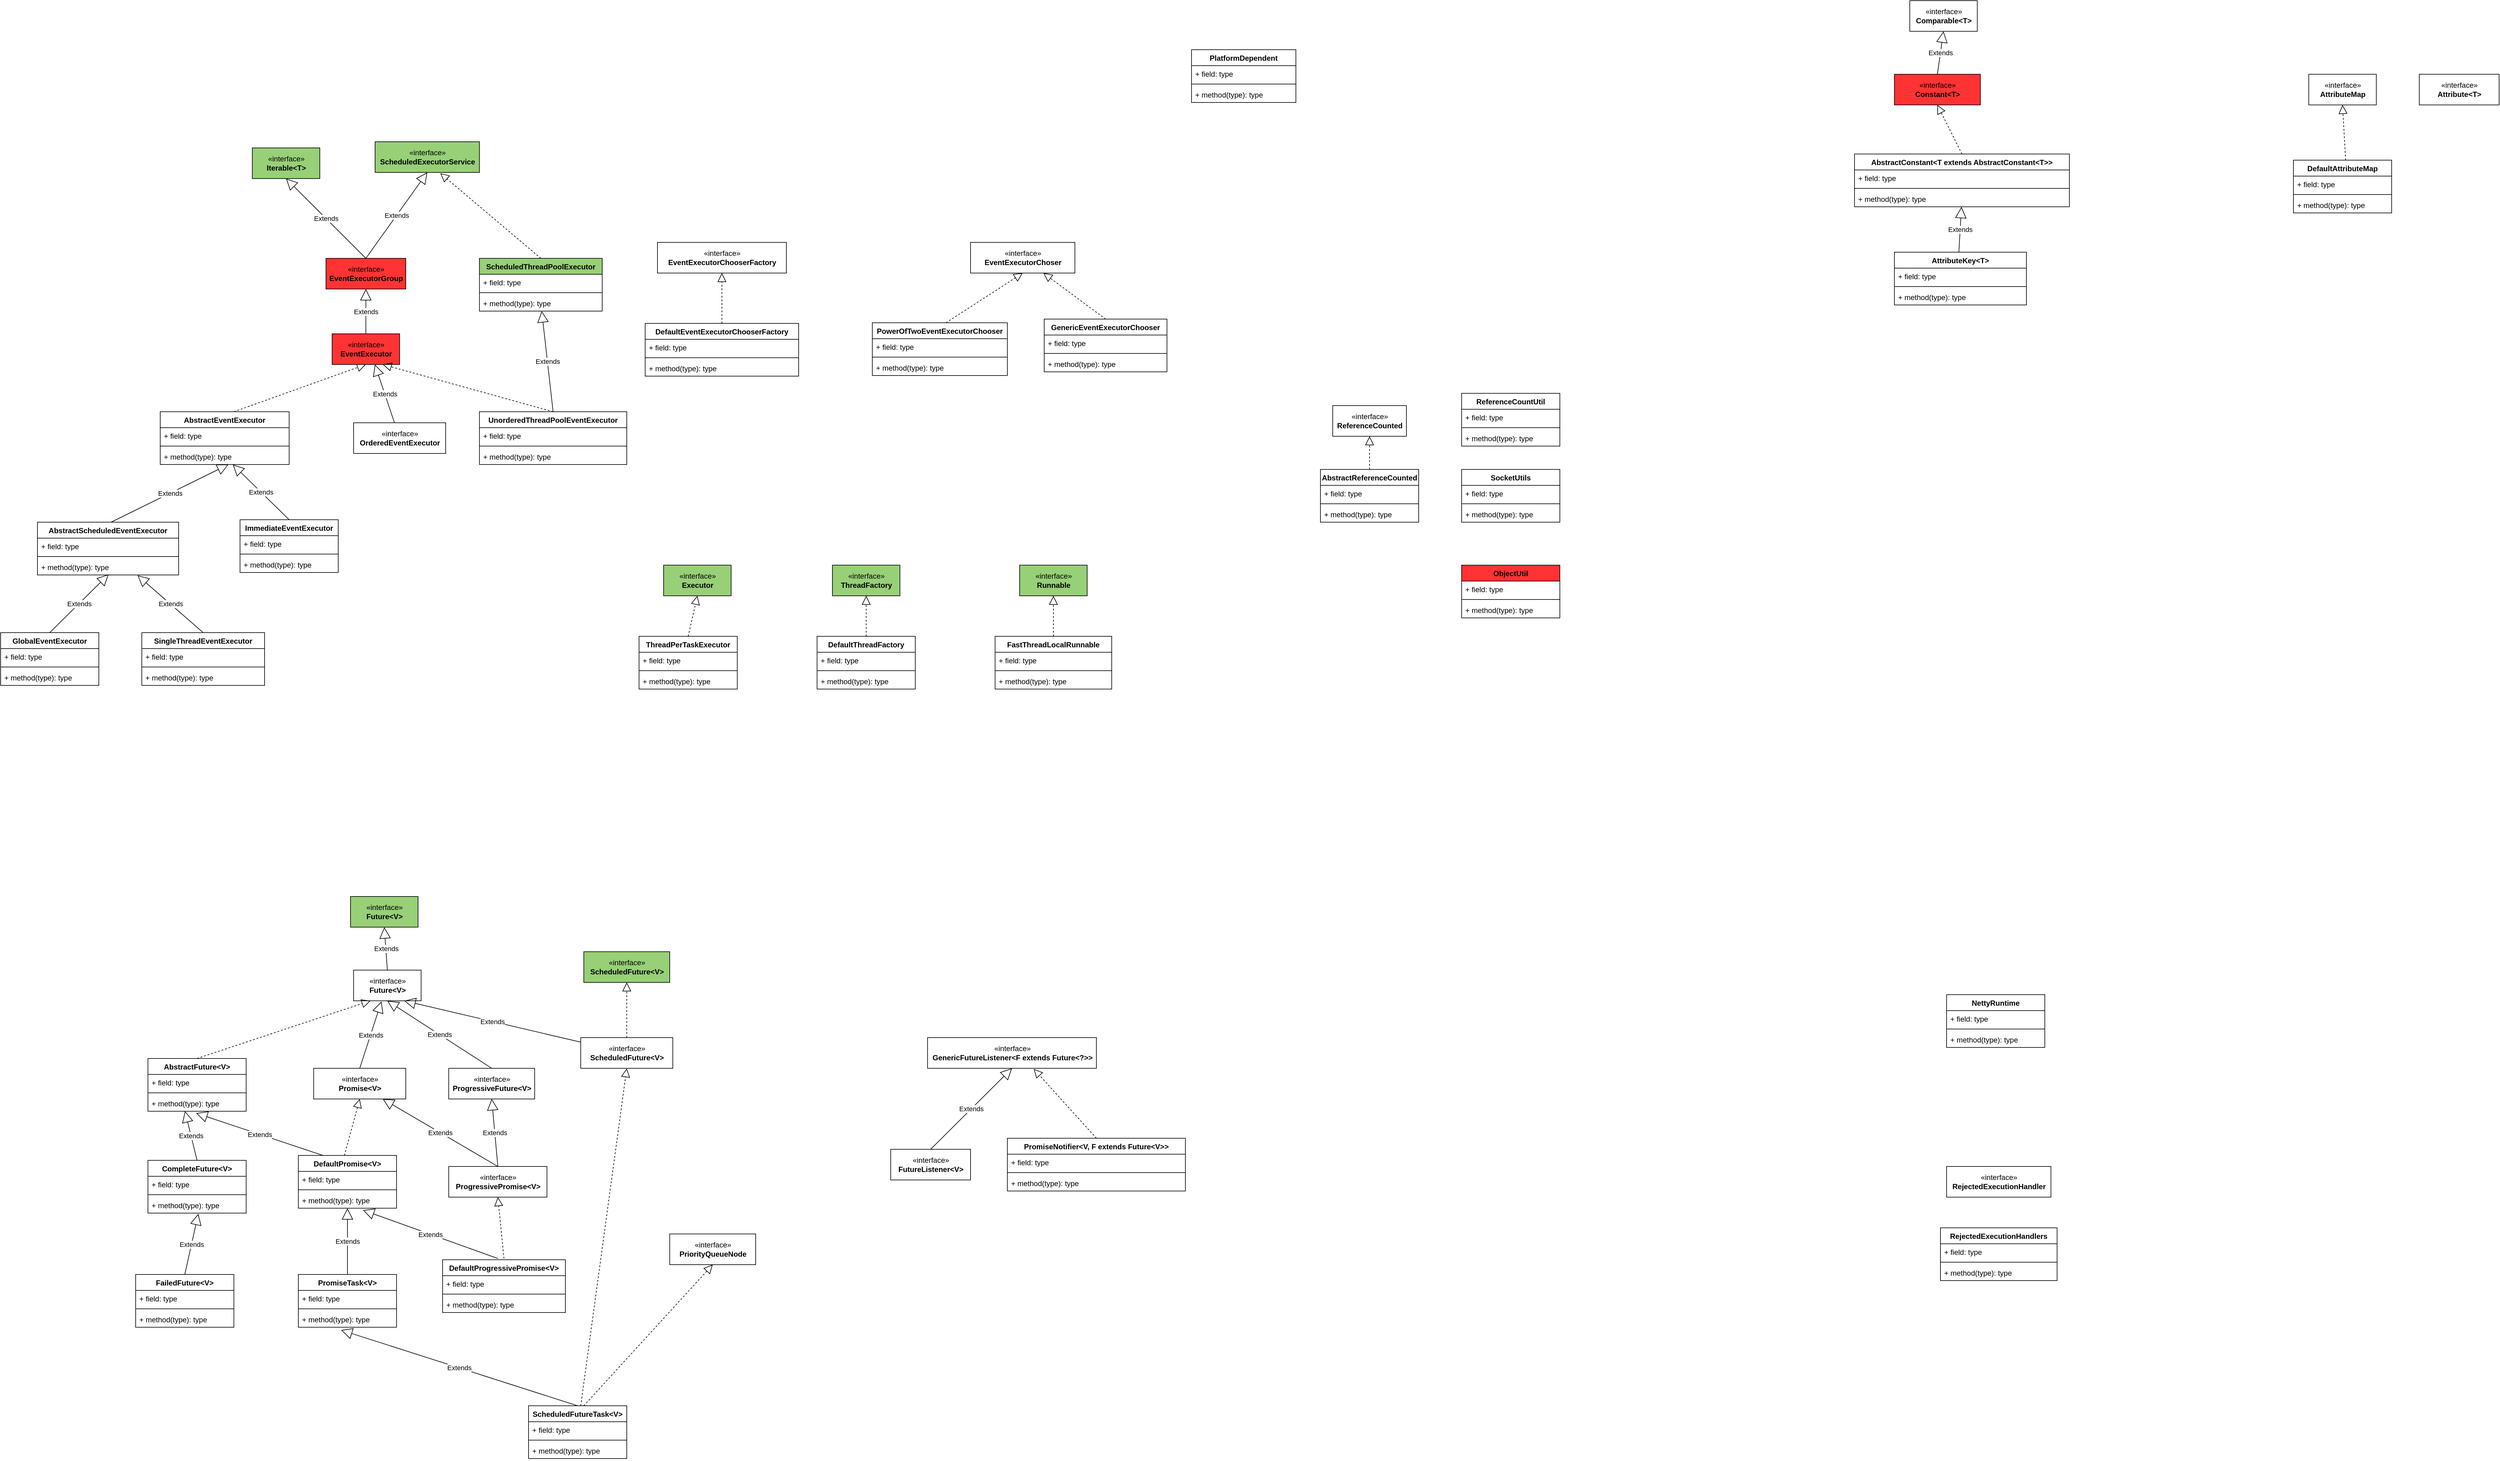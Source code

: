 <mxfile version="13.9.8" type="device" pages="11"><diagram id="Ec_m_Wvh5AtNn9lNJTmA" name="util"><mxGraphModel dx="1977" dy="987" grid="1" gridSize="10" guides="1" tooltips="1" connect="1" arrows="1" fold="1" page="1" pageScale="1" pageWidth="33000" pageHeight="46810" math="0" shadow="0"><root><mxCell id="5om9WCbeWMKYri14SYTW-0"/><mxCell id="5om9WCbeWMKYri14SYTW-1" parent="5om9WCbeWMKYri14SYTW-0"/><mxCell id="mOcnLd4UKsNoxL89MKoT-0" value="GlobalEventExecutor" style="swimlane;fontStyle=1;align=center;verticalAlign=top;childLayout=stackLayout;horizontal=1;startSize=26;horizontalStack=0;resizeParent=1;resizeParentMax=0;resizeLast=0;collapsible=1;marginBottom=0;fillColor=#FFFFFF;" parent="5om9WCbeWMKYri14SYTW-1" vertex="1"><mxGeometry x="240" y="1090" width="160" height="86" as="geometry"/></mxCell><mxCell id="mOcnLd4UKsNoxL89MKoT-1" value="+ field: type" style="text;strokeColor=none;fillColor=none;align=left;verticalAlign=top;spacingLeft=4;spacingRight=4;overflow=hidden;rotatable=0;points=[[0,0.5],[1,0.5]];portConstraint=eastwest;" parent="mOcnLd4UKsNoxL89MKoT-0" vertex="1"><mxGeometry y="26" width="160" height="26" as="geometry"/></mxCell><mxCell id="mOcnLd4UKsNoxL89MKoT-2" value="" style="line;strokeWidth=1;fillColor=none;align=left;verticalAlign=middle;spacingTop=-1;spacingLeft=3;spacingRight=3;rotatable=0;labelPosition=right;points=[];portConstraint=eastwest;" parent="mOcnLd4UKsNoxL89MKoT-0" vertex="1"><mxGeometry y="52" width="160" height="8" as="geometry"/></mxCell><mxCell id="mOcnLd4UKsNoxL89MKoT-3" value="+ method(type): type" style="text;strokeColor=none;fillColor=none;align=left;verticalAlign=top;spacingLeft=4;spacingRight=4;overflow=hidden;rotatable=0;points=[[0,0.5],[1,0.5]];portConstraint=eastwest;" parent="mOcnLd4UKsNoxL89MKoT-0" vertex="1"><mxGeometry y="60" width="160" height="26" as="geometry"/></mxCell><mxCell id="mOcnLd4UKsNoxL89MKoT-4" value="AbstractScheduledEventExecutor" style="swimlane;fontStyle=1;align=center;verticalAlign=top;childLayout=stackLayout;horizontal=1;startSize=26;horizontalStack=0;resizeParent=1;resizeParentMax=0;resizeLast=0;collapsible=1;marginBottom=0;fillColor=#FFFFFF;" parent="5om9WCbeWMKYri14SYTW-1" vertex="1"><mxGeometry x="300" y="910" width="230" height="86" as="geometry"/></mxCell><mxCell id="mOcnLd4UKsNoxL89MKoT-13" value="Extends" style="endArrow=block;endSize=16;endFill=0;html=1;entryX=0.529;entryY=1;entryDx=0;entryDy=0;entryPerimeter=0;" parent="mOcnLd4UKsNoxL89MKoT-4" target="mOcnLd4UKsNoxL89MKoT-12" edge="1"><mxGeometry width="160" relative="1" as="geometry"><mxPoint x="120" as="sourcePoint"/><mxPoint x="280" as="targetPoint"/></mxGeometry></mxCell><mxCell id="mOcnLd4UKsNoxL89MKoT-5" value="+ field: type" style="text;strokeColor=none;fillColor=none;align=left;verticalAlign=top;spacingLeft=4;spacingRight=4;overflow=hidden;rotatable=0;points=[[0,0.5],[1,0.5]];portConstraint=eastwest;" parent="mOcnLd4UKsNoxL89MKoT-4" vertex="1"><mxGeometry y="26" width="230" height="26" as="geometry"/></mxCell><mxCell id="mOcnLd4UKsNoxL89MKoT-6" value="" style="line;strokeWidth=1;fillColor=none;align=left;verticalAlign=middle;spacingTop=-1;spacingLeft=3;spacingRight=3;rotatable=0;labelPosition=right;points=[];portConstraint=eastwest;" parent="mOcnLd4UKsNoxL89MKoT-4" vertex="1"><mxGeometry y="52" width="230" height="8" as="geometry"/></mxCell><mxCell id="mOcnLd4UKsNoxL89MKoT-7" value="+ method(type): type" style="text;strokeColor=none;fillColor=none;align=left;verticalAlign=top;spacingLeft=4;spacingRight=4;overflow=hidden;rotatable=0;points=[[0,0.5],[1,0.5]];portConstraint=eastwest;" parent="mOcnLd4UKsNoxL89MKoT-4" vertex="1"><mxGeometry y="60" width="230" height="26" as="geometry"/></mxCell><mxCell id="mOcnLd4UKsNoxL89MKoT-8" value="Extends" style="endArrow=block;endSize=16;endFill=0;html=1;entryX=0.504;entryY=0.962;entryDx=0;entryDy=0;entryPerimeter=0;exitX=0.5;exitY=0;exitDx=0;exitDy=0;" parent="5om9WCbeWMKYri14SYTW-1" source="mOcnLd4UKsNoxL89MKoT-0" target="mOcnLd4UKsNoxL89MKoT-7" edge="1"><mxGeometry width="160" relative="1" as="geometry"><mxPoint x="420" y="1060" as="sourcePoint"/><mxPoint x="580" y="1060" as="targetPoint"/></mxGeometry></mxCell><mxCell id="mOcnLd4UKsNoxL89MKoT-9" value="AbstractEventExecutor" style="swimlane;fontStyle=1;align=center;verticalAlign=top;childLayout=stackLayout;horizontal=1;startSize=26;horizontalStack=0;resizeParent=1;resizeParentMax=0;resizeLast=0;collapsible=1;marginBottom=0;fillColor=#FFFFFF;" parent="5om9WCbeWMKYri14SYTW-1" vertex="1"><mxGeometry x="500" y="730" width="210" height="86" as="geometry"/></mxCell><mxCell id="mOcnLd4UKsNoxL89MKoT-15" value="" style="endArrow=block;dashed=1;endFill=0;endSize=12;html=1;entryX=0.5;entryY=1;entryDx=0;entryDy=0;" parent="mOcnLd4UKsNoxL89MKoT-9" target="mOcnLd4UKsNoxL89MKoT-14" edge="1"><mxGeometry width="160" relative="1" as="geometry"><mxPoint x="120" as="sourcePoint"/><mxPoint x="280" as="targetPoint"/></mxGeometry></mxCell><mxCell id="mOcnLd4UKsNoxL89MKoT-10" value="+ field: type" style="text;strokeColor=none;fillColor=none;align=left;verticalAlign=top;spacingLeft=4;spacingRight=4;overflow=hidden;rotatable=0;points=[[0,0.5],[1,0.5]];portConstraint=eastwest;" parent="mOcnLd4UKsNoxL89MKoT-9" vertex="1"><mxGeometry y="26" width="210" height="26" as="geometry"/></mxCell><mxCell id="mOcnLd4UKsNoxL89MKoT-11" value="" style="line;strokeWidth=1;fillColor=none;align=left;verticalAlign=middle;spacingTop=-1;spacingLeft=3;spacingRight=3;rotatable=0;labelPosition=right;points=[];portConstraint=eastwest;" parent="mOcnLd4UKsNoxL89MKoT-9" vertex="1"><mxGeometry y="52" width="210" height="8" as="geometry"/></mxCell><mxCell id="mOcnLd4UKsNoxL89MKoT-12" value="+ method(type): type" style="text;strokeColor=none;fillColor=none;align=left;verticalAlign=top;spacingLeft=4;spacingRight=4;overflow=hidden;rotatable=0;points=[[0,0.5],[1,0.5]];portConstraint=eastwest;" parent="mOcnLd4UKsNoxL89MKoT-9" vertex="1"><mxGeometry y="60" width="210" height="26" as="geometry"/></mxCell><mxCell id="mOcnLd4UKsNoxL89MKoT-14" value="«interface»&lt;br&gt;&lt;b&gt;EventExecutor&lt;/b&gt;" style="html=1;fillColor=#FF3333;" parent="5om9WCbeWMKYri14SYTW-1" vertex="1"><mxGeometry x="780" y="603" width="110" height="50" as="geometry"/></mxCell><mxCell id="mOcnLd4UKsNoxL89MKoT-16" value="«interface»&lt;br&gt;&lt;b&gt;EventExecutorGroup&lt;/b&gt;" style="html=1;fillColor=#FF3333;" parent="5om9WCbeWMKYri14SYTW-1" vertex="1"><mxGeometry x="770" y="480" width="130" height="50" as="geometry"/></mxCell><mxCell id="mOcnLd4UKsNoxL89MKoT-17" value="Extends" style="endArrow=block;endSize=16;endFill=0;html=1;entryX=0.5;entryY=1;entryDx=0;entryDy=0;exitX=0.5;exitY=0;exitDx=0;exitDy=0;" parent="5om9WCbeWMKYri14SYTW-1" source="mOcnLd4UKsNoxL89MKoT-14" target="mOcnLd4UKsNoxL89MKoT-16" edge="1"><mxGeometry width="160" relative="1" as="geometry"><mxPoint x="630" y="610" as="sourcePoint"/><mxPoint x="790" y="610" as="targetPoint"/></mxGeometry></mxCell><mxCell id="iJLnCGgOCrxLW2TN4FaC-0" value="«interface»&lt;br&gt;&lt;b&gt;ReferenceCounted&lt;/b&gt;" style="html=1;" parent="5om9WCbeWMKYri14SYTW-1" vertex="1"><mxGeometry x="2410" y="720" width="120" height="50" as="geometry"/></mxCell><mxCell id="iJLnCGgOCrxLW2TN4FaC-1" value="AbstractReferenceCounted" style="swimlane;fontStyle=1;align=center;verticalAlign=top;childLayout=stackLayout;horizontal=1;startSize=26;horizontalStack=0;resizeParent=1;resizeParentMax=0;resizeLast=0;collapsible=1;marginBottom=0;" parent="5om9WCbeWMKYri14SYTW-1" vertex="1"><mxGeometry x="2390" y="824" width="160" height="86" as="geometry"/></mxCell><mxCell id="iJLnCGgOCrxLW2TN4FaC-2" value="+ field: type" style="text;strokeColor=none;fillColor=none;align=left;verticalAlign=top;spacingLeft=4;spacingRight=4;overflow=hidden;rotatable=0;points=[[0,0.5],[1,0.5]];portConstraint=eastwest;" parent="iJLnCGgOCrxLW2TN4FaC-1" vertex="1"><mxGeometry y="26" width="160" height="26" as="geometry"/></mxCell><mxCell id="iJLnCGgOCrxLW2TN4FaC-3" value="" style="line;strokeWidth=1;fillColor=none;align=left;verticalAlign=middle;spacingTop=-1;spacingLeft=3;spacingRight=3;rotatable=0;labelPosition=right;points=[];portConstraint=eastwest;" parent="iJLnCGgOCrxLW2TN4FaC-1" vertex="1"><mxGeometry y="52" width="160" height="8" as="geometry"/></mxCell><mxCell id="iJLnCGgOCrxLW2TN4FaC-4" value="+ method(type): type" style="text;strokeColor=none;fillColor=none;align=left;verticalAlign=top;spacingLeft=4;spacingRight=4;overflow=hidden;rotatable=0;points=[[0,0.5],[1,0.5]];portConstraint=eastwest;" parent="iJLnCGgOCrxLW2TN4FaC-1" vertex="1"><mxGeometry y="60" width="160" height="26" as="geometry"/></mxCell><mxCell id="iJLnCGgOCrxLW2TN4FaC-5" value="" style="endArrow=block;dashed=1;endFill=0;endSize=12;html=1;entryX=0.5;entryY=1;entryDx=0;entryDy=0;exitX=0.5;exitY=0;exitDx=0;exitDy=0;" parent="5om9WCbeWMKYri14SYTW-1" source="iJLnCGgOCrxLW2TN4FaC-1" target="iJLnCGgOCrxLW2TN4FaC-0" edge="1"><mxGeometry width="160" relative="1" as="geometry"><mxPoint x="2470" y="854" as="sourcePoint"/><mxPoint x="2630" y="854" as="targetPoint"/></mxGeometry></mxCell><mxCell id="MeBGK3TeGdekT9mIrTwg-0" value="«interface»&lt;br&gt;&lt;b&gt;Constant&amp;lt;T&amp;gt;&lt;/b&gt;" style="html=1;fillColor=#FF3333;" parent="5om9WCbeWMKYri14SYTW-1" vertex="1"><mxGeometry x="3325" y="180" width="140" height="50" as="geometry"/></mxCell><mxCell id="MeBGK3TeGdekT9mIrTwg-1" value="«interface»&lt;br&gt;&lt;b&gt;Comparable&amp;lt;T&amp;gt;&lt;/b&gt;" style="html=1;fillColor=#FFFFFF;" parent="5om9WCbeWMKYri14SYTW-1" vertex="1"><mxGeometry x="3350" y="60" width="110" height="50" as="geometry"/></mxCell><mxCell id="MeBGK3TeGdekT9mIrTwg-2" value="Extends" style="endArrow=block;endSize=16;endFill=0;html=1;entryX=0.5;entryY=1;entryDx=0;entryDy=0;exitX=0.5;exitY=0;exitDx=0;exitDy=0;" parent="5om9WCbeWMKYri14SYTW-1" source="MeBGK3TeGdekT9mIrTwg-0" target="MeBGK3TeGdekT9mIrTwg-1" edge="1"><mxGeometry width="160" relative="1" as="geometry"><mxPoint x="3440" y="160" as="sourcePoint"/><mxPoint x="3600" y="160" as="targetPoint"/></mxGeometry></mxCell><mxCell id="MeBGK3TeGdekT9mIrTwg-3" value="AbstractConstant&lt;T extends AbstractConstant&lt;T&gt;&gt;" style="swimlane;fontStyle=1;align=center;verticalAlign=top;childLayout=stackLayout;horizontal=1;startSize=26;horizontalStack=0;resizeParent=1;resizeParentMax=0;resizeLast=0;collapsible=1;marginBottom=0;fillColor=#FFFFFF;" parent="5om9WCbeWMKYri14SYTW-1" vertex="1"><mxGeometry x="3260" y="310" width="350" height="86" as="geometry"/></mxCell><mxCell id="MeBGK3TeGdekT9mIrTwg-4" value="+ field: type" style="text;strokeColor=none;fillColor=none;align=left;verticalAlign=top;spacingLeft=4;spacingRight=4;overflow=hidden;rotatable=0;points=[[0,0.5],[1,0.5]];portConstraint=eastwest;" parent="MeBGK3TeGdekT9mIrTwg-3" vertex="1"><mxGeometry y="26" width="350" height="26" as="geometry"/></mxCell><mxCell id="MeBGK3TeGdekT9mIrTwg-5" value="" style="line;strokeWidth=1;fillColor=none;align=left;verticalAlign=middle;spacingTop=-1;spacingLeft=3;spacingRight=3;rotatable=0;labelPosition=right;points=[];portConstraint=eastwest;" parent="MeBGK3TeGdekT9mIrTwg-3" vertex="1"><mxGeometry y="52" width="350" height="8" as="geometry"/></mxCell><mxCell id="MeBGK3TeGdekT9mIrTwg-6" value="+ method(type): type" style="text;strokeColor=none;fillColor=none;align=left;verticalAlign=top;spacingLeft=4;spacingRight=4;overflow=hidden;rotatable=0;points=[[0,0.5],[1,0.5]];portConstraint=eastwest;" parent="MeBGK3TeGdekT9mIrTwg-3" vertex="1"><mxGeometry y="60" width="350" height="26" as="geometry"/></mxCell><mxCell id="MeBGK3TeGdekT9mIrTwg-7" value="" style="endArrow=block;dashed=1;endFill=0;endSize=12;html=1;entryX=0.5;entryY=1;entryDx=0;entryDy=0;exitX=0.5;exitY=0;exitDx=0;exitDy=0;" parent="5om9WCbeWMKYri14SYTW-1" source="MeBGK3TeGdekT9mIrTwg-3" target="MeBGK3TeGdekT9mIrTwg-0" edge="1"><mxGeometry width="160" relative="1" as="geometry"><mxPoint x="3365" y="310" as="sourcePoint"/><mxPoint x="3525" y="310" as="targetPoint"/></mxGeometry></mxCell><mxCell id="LCi3wPmx5AEx-wtcUK5Z-0" value="AttributeKey&lt;T&gt;" style="swimlane;fontStyle=1;align=center;verticalAlign=top;childLayout=stackLayout;horizontal=1;startSize=26;horizontalStack=0;resizeParent=1;resizeParentMax=0;resizeLast=0;collapsible=1;marginBottom=0;" parent="5om9WCbeWMKYri14SYTW-1" vertex="1"><mxGeometry x="3325" y="470" width="215" height="86" as="geometry"/></mxCell><mxCell id="LCi3wPmx5AEx-wtcUK5Z-4" value="Extends" style="endArrow=block;endSize=16;endFill=0;html=1;" parent="LCi3wPmx5AEx-wtcUK5Z-0" target="MeBGK3TeGdekT9mIrTwg-6" edge="1"><mxGeometry width="160" relative="1" as="geometry"><mxPoint x="105" as="sourcePoint"/><mxPoint x="265" as="targetPoint"/></mxGeometry></mxCell><mxCell id="LCi3wPmx5AEx-wtcUK5Z-1" value="+ field: type" style="text;strokeColor=none;fillColor=none;align=left;verticalAlign=top;spacingLeft=4;spacingRight=4;overflow=hidden;rotatable=0;points=[[0,0.5],[1,0.5]];portConstraint=eastwest;" parent="LCi3wPmx5AEx-wtcUK5Z-0" vertex="1"><mxGeometry y="26" width="215" height="26" as="geometry"/></mxCell><mxCell id="LCi3wPmx5AEx-wtcUK5Z-2" value="" style="line;strokeWidth=1;fillColor=none;align=left;verticalAlign=middle;spacingTop=-1;spacingLeft=3;spacingRight=3;rotatable=0;labelPosition=right;points=[];portConstraint=eastwest;" parent="LCi3wPmx5AEx-wtcUK5Z-0" vertex="1"><mxGeometry y="52" width="215" height="8" as="geometry"/></mxCell><mxCell id="LCi3wPmx5AEx-wtcUK5Z-3" value="+ method(type): type" style="text;strokeColor=none;fillColor=none;align=left;verticalAlign=top;spacingLeft=4;spacingRight=4;overflow=hidden;rotatable=0;points=[[0,0.5],[1,0.5]];portConstraint=eastwest;" parent="LCi3wPmx5AEx-wtcUK5Z-0" vertex="1"><mxGeometry y="60" width="215" height="26" as="geometry"/></mxCell><mxCell id="iav_N49Smzlo2SXCCj59-0" value="ObjectUtil" style="swimlane;fontStyle=1;align=center;verticalAlign=top;childLayout=stackLayout;horizontal=1;startSize=26;horizontalStack=0;resizeParent=1;resizeParentMax=0;resizeLast=0;collapsible=1;marginBottom=0;fillColor=#FF3333;" parent="5om9WCbeWMKYri14SYTW-1" vertex="1"><mxGeometry x="2620" y="980" width="160" height="86" as="geometry"/></mxCell><mxCell id="iav_N49Smzlo2SXCCj59-1" value="+ field: type" style="text;strokeColor=none;fillColor=none;align=left;verticalAlign=top;spacingLeft=4;spacingRight=4;overflow=hidden;rotatable=0;points=[[0,0.5],[1,0.5]];portConstraint=eastwest;" parent="iav_N49Smzlo2SXCCj59-0" vertex="1"><mxGeometry y="26" width="160" height="26" as="geometry"/></mxCell><mxCell id="iav_N49Smzlo2SXCCj59-2" value="" style="line;strokeWidth=1;fillColor=none;align=left;verticalAlign=middle;spacingTop=-1;spacingLeft=3;spacingRight=3;rotatable=0;labelPosition=right;points=[];portConstraint=eastwest;" parent="iav_N49Smzlo2SXCCj59-0" vertex="1"><mxGeometry y="52" width="160" height="8" as="geometry"/></mxCell><mxCell id="iav_N49Smzlo2SXCCj59-3" value="+ method(type): type" style="text;strokeColor=none;fillColor=none;align=left;verticalAlign=top;spacingLeft=4;spacingRight=4;overflow=hidden;rotatable=0;points=[[0,0.5],[1,0.5]];portConstraint=eastwest;" parent="iav_N49Smzlo2SXCCj59-0" vertex="1"><mxGeometry y="60" width="160" height="26" as="geometry"/></mxCell><mxCell id="1RFHrWrazIoIAc02mMj6-0" value="NettyRuntime" style="swimlane;fontStyle=1;align=center;verticalAlign=top;childLayout=stackLayout;horizontal=1;startSize=26;horizontalStack=0;resizeParent=1;resizeParentMax=0;resizeLast=0;collapsible=1;marginBottom=0;fillColor=#FFFFFF;" parent="5om9WCbeWMKYri14SYTW-1" vertex="1"><mxGeometry x="3410" y="1680" width="160" height="86" as="geometry"/></mxCell><mxCell id="1RFHrWrazIoIAc02mMj6-1" value="+ field: type" style="text;strokeColor=none;fillColor=none;align=left;verticalAlign=top;spacingLeft=4;spacingRight=4;overflow=hidden;rotatable=0;points=[[0,0.5],[1,0.5]];portConstraint=eastwest;" parent="1RFHrWrazIoIAc02mMj6-0" vertex="1"><mxGeometry y="26" width="160" height="26" as="geometry"/></mxCell><mxCell id="1RFHrWrazIoIAc02mMj6-2" value="" style="line;strokeWidth=1;fillColor=none;align=left;verticalAlign=middle;spacingTop=-1;spacingLeft=3;spacingRight=3;rotatable=0;labelPosition=right;points=[];portConstraint=eastwest;" parent="1RFHrWrazIoIAc02mMj6-0" vertex="1"><mxGeometry y="52" width="160" height="8" as="geometry"/></mxCell><mxCell id="1RFHrWrazIoIAc02mMj6-3" value="+ method(type): type" style="text;strokeColor=none;fillColor=none;align=left;verticalAlign=top;spacingLeft=4;spacingRight=4;overflow=hidden;rotatable=0;points=[[0,0.5],[1,0.5]];portConstraint=eastwest;" parent="1RFHrWrazIoIAc02mMj6-0" vertex="1"><mxGeometry y="60" width="160" height="26" as="geometry"/></mxCell><mxCell id="EdvOMrH7RTAUcFzY4bgL-0" value="«interface»&lt;br&gt;&lt;b&gt;RejectedExecutionHandler&lt;/b&gt;" style="html=1;fillColor=#FFFFFF;" parent="5om9WCbeWMKYri14SYTW-1" vertex="1"><mxGeometry x="3410" y="1960" width="170" height="50" as="geometry"/></mxCell><mxCell id="EdvOMrH7RTAUcFzY4bgL-1" value="RejectedExecutionHandlers" style="swimlane;fontStyle=1;align=center;verticalAlign=top;childLayout=stackLayout;horizontal=1;startSize=26;horizontalStack=0;resizeParent=1;resizeParentMax=0;resizeLast=0;collapsible=1;marginBottom=0;fillColor=#FFFFFF;" parent="5om9WCbeWMKYri14SYTW-1" vertex="1"><mxGeometry x="3400" y="2060" width="190" height="86" as="geometry"/></mxCell><mxCell id="EdvOMrH7RTAUcFzY4bgL-2" value="+ field: type" style="text;strokeColor=none;fillColor=none;align=left;verticalAlign=top;spacingLeft=4;spacingRight=4;overflow=hidden;rotatable=0;points=[[0,0.5],[1,0.5]];portConstraint=eastwest;" parent="EdvOMrH7RTAUcFzY4bgL-1" vertex="1"><mxGeometry y="26" width="190" height="26" as="geometry"/></mxCell><mxCell id="EdvOMrH7RTAUcFzY4bgL-3" value="" style="line;strokeWidth=1;fillColor=none;align=left;verticalAlign=middle;spacingTop=-1;spacingLeft=3;spacingRight=3;rotatable=0;labelPosition=right;points=[];portConstraint=eastwest;" parent="EdvOMrH7RTAUcFzY4bgL-1" vertex="1"><mxGeometry y="52" width="190" height="8" as="geometry"/></mxCell><mxCell id="EdvOMrH7RTAUcFzY4bgL-4" value="+ method(type): type" style="text;strokeColor=none;fillColor=none;align=left;verticalAlign=top;spacingLeft=4;spacingRight=4;overflow=hidden;rotatable=0;points=[[0,0.5],[1,0.5]];portConstraint=eastwest;" parent="EdvOMrH7RTAUcFzY4bgL-1" vertex="1"><mxGeometry y="60" width="190" height="26" as="geometry"/></mxCell><mxCell id="EdvOMrH7RTAUcFzY4bgL-5" value="ImmediateEventExecutor" style="swimlane;fontStyle=1;align=center;verticalAlign=top;childLayout=stackLayout;horizontal=1;startSize=26;horizontalStack=0;resizeParent=1;resizeParentMax=0;resizeLast=0;collapsible=1;marginBottom=0;fillColor=#FFFFFF;" parent="5om9WCbeWMKYri14SYTW-1" vertex="1"><mxGeometry x="630" y="906" width="160" height="86" as="geometry"/></mxCell><mxCell id="EdvOMrH7RTAUcFzY4bgL-6" value="+ field: type" style="text;strokeColor=none;fillColor=none;align=left;verticalAlign=top;spacingLeft=4;spacingRight=4;overflow=hidden;rotatable=0;points=[[0,0.5],[1,0.5]];portConstraint=eastwest;" parent="EdvOMrH7RTAUcFzY4bgL-5" vertex="1"><mxGeometry y="26" width="160" height="26" as="geometry"/></mxCell><mxCell id="EdvOMrH7RTAUcFzY4bgL-7" value="" style="line;strokeWidth=1;fillColor=none;align=left;verticalAlign=middle;spacingTop=-1;spacingLeft=3;spacingRight=3;rotatable=0;labelPosition=right;points=[];portConstraint=eastwest;" parent="EdvOMrH7RTAUcFzY4bgL-5" vertex="1"><mxGeometry y="52" width="160" height="8" as="geometry"/></mxCell><mxCell id="EdvOMrH7RTAUcFzY4bgL-8" value="+ method(type): type" style="text;strokeColor=none;fillColor=none;align=left;verticalAlign=top;spacingLeft=4;spacingRight=4;overflow=hidden;rotatable=0;points=[[0,0.5],[1,0.5]];portConstraint=eastwest;" parent="EdvOMrH7RTAUcFzY4bgL-5" vertex="1"><mxGeometry y="60" width="160" height="26" as="geometry"/></mxCell><mxCell id="EdvOMrH7RTAUcFzY4bgL-9" value="Extends" style="endArrow=block;endSize=16;endFill=0;html=1;exitX=0.5;exitY=0;exitDx=0;exitDy=0;" parent="5om9WCbeWMKYri14SYTW-1" source="EdvOMrH7RTAUcFzY4bgL-5" target="mOcnLd4UKsNoxL89MKoT-12" edge="1"><mxGeometry width="160" relative="1" as="geometry"><mxPoint x="720" y="870" as="sourcePoint"/><mxPoint x="880" y="870" as="targetPoint"/></mxGeometry></mxCell><mxCell id="EdvOMrH7RTAUcFzY4bgL-10" value="SingleThreadEventExecutor" style="swimlane;fontStyle=1;align=center;verticalAlign=top;childLayout=stackLayout;horizontal=1;startSize=26;horizontalStack=0;resizeParent=1;resizeParentMax=0;resizeLast=0;collapsible=1;marginBottom=0;fillColor=#FFFFFF;" parent="5om9WCbeWMKYri14SYTW-1" vertex="1"><mxGeometry x="470" y="1090" width="200" height="86" as="geometry"/></mxCell><mxCell id="EdvOMrH7RTAUcFzY4bgL-11" value="+ field: type" style="text;strokeColor=none;fillColor=none;align=left;verticalAlign=top;spacingLeft=4;spacingRight=4;overflow=hidden;rotatable=0;points=[[0,0.5],[1,0.5]];portConstraint=eastwest;" parent="EdvOMrH7RTAUcFzY4bgL-10" vertex="1"><mxGeometry y="26" width="200" height="26" as="geometry"/></mxCell><mxCell id="EdvOMrH7RTAUcFzY4bgL-12" value="" style="line;strokeWidth=1;fillColor=none;align=left;verticalAlign=middle;spacingTop=-1;spacingLeft=3;spacingRight=3;rotatable=0;labelPosition=right;points=[];portConstraint=eastwest;" parent="EdvOMrH7RTAUcFzY4bgL-10" vertex="1"><mxGeometry y="52" width="200" height="8" as="geometry"/></mxCell><mxCell id="EdvOMrH7RTAUcFzY4bgL-13" value="+ method(type): type" style="text;strokeColor=none;fillColor=none;align=left;verticalAlign=top;spacingLeft=4;spacingRight=4;overflow=hidden;rotatable=0;points=[[0,0.5],[1,0.5]];portConstraint=eastwest;" parent="EdvOMrH7RTAUcFzY4bgL-10" vertex="1"><mxGeometry y="60" width="200" height="26" as="geometry"/></mxCell><mxCell id="EdvOMrH7RTAUcFzY4bgL-14" value="Extends" style="endArrow=block;endSize=16;endFill=0;html=1;entryX=0.709;entryY=1.026;entryDx=0;entryDy=0;entryPerimeter=0;exitX=0.5;exitY=0;exitDx=0;exitDy=0;" parent="5om9WCbeWMKYri14SYTW-1" source="EdvOMrH7RTAUcFzY4bgL-10" target="mOcnLd4UKsNoxL89MKoT-7" edge="1"><mxGeometry width="160" relative="1" as="geometry"><mxPoint x="570" y="1070" as="sourcePoint"/><mxPoint x="730" y="1070" as="targetPoint"/></mxGeometry></mxCell><mxCell id="EdvOMrH7RTAUcFzY4bgL-15" value="«interface»&lt;br&gt;&lt;b&gt;OrderedEventExecutor&lt;/b&gt;" style="html=1;fillColor=#FFFFFF;" parent="5om9WCbeWMKYri14SYTW-1" vertex="1"><mxGeometry x="815" y="748" width="150" height="50" as="geometry"/></mxCell><mxCell id="EdvOMrH7RTAUcFzY4bgL-16" value="Extends" style="endArrow=block;endSize=16;endFill=0;html=1;entryX=0.633;entryY=1;entryDx=0;entryDy=0;entryPerimeter=0;" parent="5om9WCbeWMKYri14SYTW-1" source="EdvOMrH7RTAUcFzY4bgL-15" target="mOcnLd4UKsNoxL89MKoT-14" edge="1"><mxGeometry width="160" relative="1" as="geometry"><mxPoint x="925" y="588" as="sourcePoint"/><mxPoint x="925" y="588" as="targetPoint"/></mxGeometry></mxCell><mxCell id="hB3qWpc3MXawW-b0IHUM-0" value="«interface»&lt;br&gt;&lt;b&gt;ScheduledExecutorService&lt;/b&gt;" style="html=1;fillColor=#97D077;" parent="5om9WCbeWMKYri14SYTW-1" vertex="1"><mxGeometry x="850" y="290" width="170" height="50" as="geometry"/></mxCell><mxCell id="hB3qWpc3MXawW-b0IHUM-1" value="«interface»&lt;br&gt;&lt;b&gt;Iterable&amp;lt;T&amp;gt;&lt;/b&gt;" style="html=1;fillColor=#97D077;" parent="5om9WCbeWMKYri14SYTW-1" vertex="1"><mxGeometry x="650" y="300" width="110" height="50" as="geometry"/></mxCell><mxCell id="hB3qWpc3MXawW-b0IHUM-2" value="Extends" style="endArrow=block;endSize=16;endFill=0;html=1;entryX=0.5;entryY=1;entryDx=0;entryDy=0;exitX=0.5;exitY=0;exitDx=0;exitDy=0;" parent="5om9WCbeWMKYri14SYTW-1" source="mOcnLd4UKsNoxL89MKoT-16" target="hB3qWpc3MXawW-b0IHUM-1" edge="1"><mxGeometry width="160" relative="1" as="geometry"><mxPoint x="790" y="480" as="sourcePoint"/><mxPoint x="950" y="480" as="targetPoint"/></mxGeometry></mxCell><mxCell id="hB3qWpc3MXawW-b0IHUM-3" value="Extends" style="endArrow=block;endSize=16;endFill=0;html=1;entryX=0.5;entryY=1;entryDx=0;entryDy=0;exitX=0.5;exitY=0;exitDx=0;exitDy=0;" parent="5om9WCbeWMKYri14SYTW-1" target="hB3qWpc3MXawW-b0IHUM-0" edge="1" source="mOcnLd4UKsNoxL89MKoT-16"><mxGeometry width="160" relative="1" as="geometry"><mxPoint x="780" y="480" as="sourcePoint"/><mxPoint x="920" y="470" as="targetPoint"/></mxGeometry></mxCell><mxCell id="hB3qWpc3MXawW-b0IHUM-4" value="«interface»&lt;br&gt;&lt;b&gt;FutureListener&amp;lt;V&amp;gt;&lt;/b&gt;" style="html=1;fillColor=#FFFFFF;" parent="5om9WCbeWMKYri14SYTW-1" vertex="1"><mxGeometry x="1690" y="1932" width="130" height="50" as="geometry"/></mxCell><mxCell id="hB3qWpc3MXawW-b0IHUM-5" value="«interface»&lt;br&gt;&lt;b&gt;GenericFutureListener&amp;lt;F extends Future&amp;lt;?&amp;gt;&amp;gt;&lt;/b&gt;" style="html=1;fillColor=#FFFFFF;" parent="5om9WCbeWMKYri14SYTW-1" vertex="1"><mxGeometry x="1750" y="1750" width="275" height="50" as="geometry"/></mxCell><mxCell id="hB3qWpc3MXawW-b0IHUM-6" value="Extends" style="endArrow=block;endSize=16;endFill=0;html=1;entryX=0.5;entryY=1;entryDx=0;entryDy=0;exitX=0.5;exitY=0;exitDx=0;exitDy=0;" parent="5om9WCbeWMKYri14SYTW-1" source="hB3qWpc3MXawW-b0IHUM-4" target="hB3qWpc3MXawW-b0IHUM-5" edge="1"><mxGeometry width="160" relative="1" as="geometry"><mxPoint x="1795" y="1900" as="sourcePoint"/><mxPoint x="1955" y="1900" as="targetPoint"/></mxGeometry></mxCell><mxCell id="hB3qWpc3MXawW-b0IHUM-7" value="«interface»&lt;br&gt;&lt;b&gt;Future&amp;lt;V&amp;gt;&lt;/b&gt;" style="html=1;fillColor=#FFFFFF;" parent="5om9WCbeWMKYri14SYTW-1" vertex="1"><mxGeometry x="815" y="1640" width="110" height="50" as="geometry"/></mxCell><mxCell id="meQ_ovECfCGEuEdvU0f_-0" value="«interface»&lt;br&gt;&lt;b&gt;EventExecutorChooserFactory&lt;/b&gt;" style="html=1;fillColor=#FFFFFF;" parent="5om9WCbeWMKYri14SYTW-1" vertex="1"><mxGeometry x="1310" y="454" width="210" height="50" as="geometry"/></mxCell><mxCell id="meQ_ovECfCGEuEdvU0f_-1" value="DefaultEventExecutorChooserFactory" style="swimlane;fontStyle=1;align=center;verticalAlign=top;childLayout=stackLayout;horizontal=1;startSize=26;horizontalStack=0;resizeParent=1;resizeParentMax=0;resizeLast=0;collapsible=1;marginBottom=0;fillColor=#FFFFFF;" parent="5om9WCbeWMKYri14SYTW-1" vertex="1"><mxGeometry x="1290" y="586" width="250" height="86" as="geometry"/></mxCell><mxCell id="meQ_ovECfCGEuEdvU0f_-2" value="+ field: type" style="text;strokeColor=none;fillColor=none;align=left;verticalAlign=top;spacingLeft=4;spacingRight=4;overflow=hidden;rotatable=0;points=[[0,0.5],[1,0.5]];portConstraint=eastwest;" parent="meQ_ovECfCGEuEdvU0f_-1" vertex="1"><mxGeometry y="26" width="250" height="26" as="geometry"/></mxCell><mxCell id="meQ_ovECfCGEuEdvU0f_-3" value="" style="line;strokeWidth=1;fillColor=none;align=left;verticalAlign=middle;spacingTop=-1;spacingLeft=3;spacingRight=3;rotatable=0;labelPosition=right;points=[];portConstraint=eastwest;" parent="meQ_ovECfCGEuEdvU0f_-1" vertex="1"><mxGeometry y="52" width="250" height="8" as="geometry"/></mxCell><mxCell id="meQ_ovECfCGEuEdvU0f_-4" value="+ method(type): type" style="text;strokeColor=none;fillColor=none;align=left;verticalAlign=top;spacingLeft=4;spacingRight=4;overflow=hidden;rotatable=0;points=[[0,0.5],[1,0.5]];portConstraint=eastwest;" parent="meQ_ovECfCGEuEdvU0f_-1" vertex="1"><mxGeometry y="60" width="250" height="26" as="geometry"/></mxCell><mxCell id="meQ_ovECfCGEuEdvU0f_-5" value="" style="endArrow=block;dashed=1;endFill=0;endSize=12;html=1;entryX=0.5;entryY=1;entryDx=0;entryDy=0;exitX=0.5;exitY=0;exitDx=0;exitDy=0;" parent="5om9WCbeWMKYri14SYTW-1" source="meQ_ovECfCGEuEdvU0f_-1" target="meQ_ovECfCGEuEdvU0f_-0" edge="1"><mxGeometry width="160" relative="1" as="geometry"><mxPoint x="1410" y="580" as="sourcePoint"/><mxPoint x="1570" y="580" as="targetPoint"/></mxGeometry></mxCell><mxCell id="meQ_ovECfCGEuEdvU0f_-6" value="«interface»&lt;br&gt;&lt;b&gt;Executor&lt;/b&gt;" style="html=1;fillColor=#97D077;" parent="5om9WCbeWMKYri14SYTW-1" vertex="1"><mxGeometry x="1320" y="980" width="110" height="50" as="geometry"/></mxCell><mxCell id="meQ_ovECfCGEuEdvU0f_-7" value="ThreadPerTaskExecutor" style="swimlane;fontStyle=1;align=center;verticalAlign=top;childLayout=stackLayout;horizontal=1;startSize=26;horizontalStack=0;resizeParent=1;resizeParentMax=0;resizeLast=0;collapsible=1;marginBottom=0;fillColor=#FFFFFF;" parent="5om9WCbeWMKYri14SYTW-1" vertex="1"><mxGeometry x="1280" y="1096" width="160" height="86" as="geometry"/></mxCell><mxCell id="meQ_ovECfCGEuEdvU0f_-8" value="+ field: type" style="text;strokeColor=none;fillColor=none;align=left;verticalAlign=top;spacingLeft=4;spacingRight=4;overflow=hidden;rotatable=0;points=[[0,0.5],[1,0.5]];portConstraint=eastwest;" parent="meQ_ovECfCGEuEdvU0f_-7" vertex="1"><mxGeometry y="26" width="160" height="26" as="geometry"/></mxCell><mxCell id="meQ_ovECfCGEuEdvU0f_-9" value="" style="line;strokeWidth=1;fillColor=none;align=left;verticalAlign=middle;spacingTop=-1;spacingLeft=3;spacingRight=3;rotatable=0;labelPosition=right;points=[];portConstraint=eastwest;" parent="meQ_ovECfCGEuEdvU0f_-7" vertex="1"><mxGeometry y="52" width="160" height="8" as="geometry"/></mxCell><mxCell id="meQ_ovECfCGEuEdvU0f_-10" value="+ method(type): type" style="text;strokeColor=none;fillColor=none;align=left;verticalAlign=top;spacingLeft=4;spacingRight=4;overflow=hidden;rotatable=0;points=[[0,0.5],[1,0.5]];portConstraint=eastwest;" parent="meQ_ovECfCGEuEdvU0f_-7" vertex="1"><mxGeometry y="60" width="160" height="26" as="geometry"/></mxCell><mxCell id="meQ_ovECfCGEuEdvU0f_-11" value="" style="endArrow=block;dashed=1;endFill=0;endSize=12;html=1;entryX=0.5;entryY=1;entryDx=0;entryDy=0;exitX=0.5;exitY=0;exitDx=0;exitDy=0;" parent="5om9WCbeWMKYri14SYTW-1" source="meQ_ovECfCGEuEdvU0f_-7" target="meQ_ovECfCGEuEdvU0f_-6" edge="1"><mxGeometry width="160" relative="1" as="geometry"><mxPoint x="1400" y="1070" as="sourcePoint"/><mxPoint x="1560" y="1070" as="targetPoint"/></mxGeometry></mxCell><mxCell id="meQ_ovECfCGEuEdvU0f_-12" value="«interface»&lt;br&gt;&lt;b&gt;ThreadFactory&lt;/b&gt;" style="html=1;fillColor=#97D077;" parent="5om9WCbeWMKYri14SYTW-1" vertex="1"><mxGeometry x="1595" y="980" width="110" height="50" as="geometry"/></mxCell><mxCell id="meQ_ovECfCGEuEdvU0f_-13" value="DefaultThreadFactory" style="swimlane;fontStyle=1;align=center;verticalAlign=top;childLayout=stackLayout;horizontal=1;startSize=26;horizontalStack=0;resizeParent=1;resizeParentMax=0;resizeLast=0;collapsible=1;marginBottom=0;fillColor=#FFFFFF;" parent="5om9WCbeWMKYri14SYTW-1" vertex="1"><mxGeometry x="1570" y="1096" width="160" height="86" as="geometry"/></mxCell><mxCell id="meQ_ovECfCGEuEdvU0f_-14" value="+ field: type" style="text;strokeColor=none;fillColor=none;align=left;verticalAlign=top;spacingLeft=4;spacingRight=4;overflow=hidden;rotatable=0;points=[[0,0.5],[1,0.5]];portConstraint=eastwest;" parent="meQ_ovECfCGEuEdvU0f_-13" vertex="1"><mxGeometry y="26" width="160" height="26" as="geometry"/></mxCell><mxCell id="meQ_ovECfCGEuEdvU0f_-15" value="" style="line;strokeWidth=1;fillColor=none;align=left;verticalAlign=middle;spacingTop=-1;spacingLeft=3;spacingRight=3;rotatable=0;labelPosition=right;points=[];portConstraint=eastwest;" parent="meQ_ovECfCGEuEdvU0f_-13" vertex="1"><mxGeometry y="52" width="160" height="8" as="geometry"/></mxCell><mxCell id="meQ_ovECfCGEuEdvU0f_-16" value="+ method(type): type" style="text;strokeColor=none;fillColor=none;align=left;verticalAlign=top;spacingLeft=4;spacingRight=4;overflow=hidden;rotatable=0;points=[[0,0.5],[1,0.5]];portConstraint=eastwest;" parent="meQ_ovECfCGEuEdvU0f_-13" vertex="1"><mxGeometry y="60" width="160" height="26" as="geometry"/></mxCell><mxCell id="meQ_ovECfCGEuEdvU0f_-17" value="" style="endArrow=block;dashed=1;endFill=0;endSize=12;html=1;entryX=0.5;entryY=1;entryDx=0;entryDy=0;exitX=0.5;exitY=0;exitDx=0;exitDy=0;" parent="5om9WCbeWMKYri14SYTW-1" source="meQ_ovECfCGEuEdvU0f_-13" target="meQ_ovECfCGEuEdvU0f_-12" edge="1"><mxGeometry width="160" relative="1" as="geometry"><mxPoint x="1645" y="1110" as="sourcePoint"/><mxPoint x="1805" y="1110" as="targetPoint"/></mxGeometry></mxCell><mxCell id="meQ_ovECfCGEuEdvU0f_-18" value="«interface»&lt;br&gt;&lt;b&gt;Runnable&lt;/b&gt;" style="html=1;fillColor=#97D077;" parent="5om9WCbeWMKYri14SYTW-1" vertex="1"><mxGeometry x="1900" y="980" width="110" height="50" as="geometry"/></mxCell><mxCell id="meQ_ovECfCGEuEdvU0f_-19" value="FastThreadLocalRunnable" style="swimlane;fontStyle=1;align=center;verticalAlign=top;childLayout=stackLayout;horizontal=1;startSize=26;horizontalStack=0;resizeParent=1;resizeParentMax=0;resizeLast=0;collapsible=1;marginBottom=0;fillColor=#FFFFFF;" parent="5om9WCbeWMKYri14SYTW-1" vertex="1"><mxGeometry x="1860" y="1096" width="190" height="86" as="geometry"/></mxCell><mxCell id="meQ_ovECfCGEuEdvU0f_-20" value="+ field: type" style="text;strokeColor=none;fillColor=none;align=left;verticalAlign=top;spacingLeft=4;spacingRight=4;overflow=hidden;rotatable=0;points=[[0,0.5],[1,0.5]];portConstraint=eastwest;" parent="meQ_ovECfCGEuEdvU0f_-19" vertex="1"><mxGeometry y="26" width="190" height="26" as="geometry"/></mxCell><mxCell id="meQ_ovECfCGEuEdvU0f_-21" value="" style="line;strokeWidth=1;fillColor=none;align=left;verticalAlign=middle;spacingTop=-1;spacingLeft=3;spacingRight=3;rotatable=0;labelPosition=right;points=[];portConstraint=eastwest;" parent="meQ_ovECfCGEuEdvU0f_-19" vertex="1"><mxGeometry y="52" width="190" height="8" as="geometry"/></mxCell><mxCell id="meQ_ovECfCGEuEdvU0f_-22" value="+ method(type): type" style="text;strokeColor=none;fillColor=none;align=left;verticalAlign=top;spacingLeft=4;spacingRight=4;overflow=hidden;rotatable=0;points=[[0,0.5],[1,0.5]];portConstraint=eastwest;" parent="meQ_ovECfCGEuEdvU0f_-19" vertex="1"><mxGeometry y="60" width="190" height="26" as="geometry"/></mxCell><mxCell id="u6gT0doIdIlNDFoGYj1Q-0" value="«interface»&lt;br&gt;&lt;b&gt;Promise&amp;lt;V&amp;gt;&lt;/b&gt;" style="html=1;fillColor=#FFFFFF;" parent="5om9WCbeWMKYri14SYTW-1" vertex="1"><mxGeometry x="750" y="1800" width="150" height="50" as="geometry"/></mxCell><mxCell id="u6gT0doIdIlNDFoGYj1Q-1" value="Extends" style="endArrow=block;endSize=16;endFill=0;html=1;exitX=0.5;exitY=0;exitDx=0;exitDy=0;entryX=0.412;entryY=1.023;entryDx=0;entryDy=0;entryPerimeter=0;" parent="5om9WCbeWMKYri14SYTW-1" source="u6gT0doIdIlNDFoGYj1Q-0" target="hB3qWpc3MXawW-b0IHUM-7" edge="1"><mxGeometry width="160" relative="1" as="geometry"><mxPoint x="730" y="1790" as="sourcePoint"/><mxPoint x="880" y="1690" as="targetPoint"/></mxGeometry></mxCell><mxCell id="mJZdJFy-AmQbP5PtlFea-1" value="AbstractFuture&lt;V&gt;" style="swimlane;fontStyle=1;align=center;verticalAlign=top;childLayout=stackLayout;horizontal=1;startSize=26;horizontalStack=0;resizeParent=1;resizeParentMax=0;resizeLast=0;collapsible=1;marginBottom=0;fillColor=#FFFFFF;" parent="5om9WCbeWMKYri14SYTW-1" vertex="1"><mxGeometry x="480" y="1784" width="160" height="86" as="geometry"/></mxCell><mxCell id="mJZdJFy-AmQbP5PtlFea-6" value="" style="endArrow=block;dashed=1;endFill=0;endSize=12;html=1;entryX=0.25;entryY=1;entryDx=0;entryDy=0;" parent="mJZdJFy-AmQbP5PtlFea-1" target="hB3qWpc3MXawW-b0IHUM-7" edge="1"><mxGeometry width="160" relative="1" as="geometry"><mxPoint x="80" as="sourcePoint"/><mxPoint x="240" as="targetPoint"/></mxGeometry></mxCell><mxCell id="mJZdJFy-AmQbP5PtlFea-2" value="+ field: type" style="text;strokeColor=none;fillColor=none;align=left;verticalAlign=top;spacingLeft=4;spacingRight=4;overflow=hidden;rotatable=0;points=[[0,0.5],[1,0.5]];portConstraint=eastwest;" parent="mJZdJFy-AmQbP5PtlFea-1" vertex="1"><mxGeometry y="26" width="160" height="26" as="geometry"/></mxCell><mxCell id="mJZdJFy-AmQbP5PtlFea-3" value="" style="line;strokeWidth=1;fillColor=none;align=left;verticalAlign=middle;spacingTop=-1;spacingLeft=3;spacingRight=3;rotatable=0;labelPosition=right;points=[];portConstraint=eastwest;" parent="mJZdJFy-AmQbP5PtlFea-1" vertex="1"><mxGeometry y="52" width="160" height="8" as="geometry"/></mxCell><mxCell id="mJZdJFy-AmQbP5PtlFea-4" value="+ method(type): type" style="text;strokeColor=none;fillColor=none;align=left;verticalAlign=top;spacingLeft=4;spacingRight=4;overflow=hidden;rotatable=0;points=[[0,0.5],[1,0.5]];portConstraint=eastwest;" parent="mJZdJFy-AmQbP5PtlFea-1" vertex="1"><mxGeometry y="60" width="160" height="26" as="geometry"/></mxCell><mxCell id="mJZdJFy-AmQbP5PtlFea-7" value="CompleteFuture&lt;V&gt;" style="swimlane;fontStyle=1;align=center;verticalAlign=top;childLayout=stackLayout;horizontal=1;startSize=26;horizontalStack=0;resizeParent=1;resizeParentMax=0;resizeLast=0;collapsible=1;marginBottom=0;fillColor=#FFFFFF;" parent="5om9WCbeWMKYri14SYTW-1" vertex="1"><mxGeometry x="480" y="1950" width="160" height="86" as="geometry"/></mxCell><mxCell id="mJZdJFy-AmQbP5PtlFea-8" value="+ field: type" style="text;strokeColor=none;fillColor=none;align=left;verticalAlign=top;spacingLeft=4;spacingRight=4;overflow=hidden;rotatable=0;points=[[0,0.5],[1,0.5]];portConstraint=eastwest;" parent="mJZdJFy-AmQbP5PtlFea-7" vertex="1"><mxGeometry y="26" width="160" height="26" as="geometry"/></mxCell><mxCell id="mJZdJFy-AmQbP5PtlFea-9" value="" style="line;strokeWidth=1;fillColor=none;align=left;verticalAlign=middle;spacingTop=-1;spacingLeft=3;spacingRight=3;rotatable=0;labelPosition=right;points=[];portConstraint=eastwest;" parent="mJZdJFy-AmQbP5PtlFea-7" vertex="1"><mxGeometry y="52" width="160" height="8" as="geometry"/></mxCell><mxCell id="mJZdJFy-AmQbP5PtlFea-10" value="+ method(type): type" style="text;strokeColor=none;fillColor=none;align=left;verticalAlign=top;spacingLeft=4;spacingRight=4;overflow=hidden;rotatable=0;points=[[0,0.5],[1,0.5]];portConstraint=eastwest;" parent="mJZdJFy-AmQbP5PtlFea-7" vertex="1"><mxGeometry y="60" width="160" height="26" as="geometry"/></mxCell><mxCell id="mJZdJFy-AmQbP5PtlFea-11" value="Extends" style="endArrow=block;endSize=16;endFill=0;html=1;entryX=0.377;entryY=0.989;entryDx=0;entryDy=0;entryPerimeter=0;exitX=0.5;exitY=0;exitDx=0;exitDy=0;" parent="5om9WCbeWMKYri14SYTW-1" source="mJZdJFy-AmQbP5PtlFea-7" target="mJZdJFy-AmQbP5PtlFea-4" edge="1"><mxGeometry width="160" relative="1" as="geometry"><mxPoint x="720" y="1960" as="sourcePoint"/><mxPoint x="880" y="1960" as="targetPoint"/></mxGeometry></mxCell><mxCell id="mJZdJFy-AmQbP5PtlFea-12" value="FailedFuture&lt;V&gt;" style="swimlane;fontStyle=1;align=center;verticalAlign=top;childLayout=stackLayout;horizontal=1;startSize=26;horizontalStack=0;resizeParent=1;resizeParentMax=0;resizeLast=0;collapsible=1;marginBottom=0;fillColor=#FFFFFF;" parent="5om9WCbeWMKYri14SYTW-1" vertex="1"><mxGeometry x="460" y="2136" width="160" height="86" as="geometry"/></mxCell><mxCell id="mJZdJFy-AmQbP5PtlFea-16" value="Extends" style="endArrow=block;endSize=16;endFill=0;html=1;entryX=0.513;entryY=1.038;entryDx=0;entryDy=0;entryPerimeter=0;" parent="mJZdJFy-AmQbP5PtlFea-12" target="mJZdJFy-AmQbP5PtlFea-10" edge="1"><mxGeometry width="160" relative="1" as="geometry"><mxPoint x="80" as="sourcePoint"/><mxPoint x="240" as="targetPoint"/></mxGeometry></mxCell><mxCell id="mJZdJFy-AmQbP5PtlFea-13" value="+ field: type" style="text;strokeColor=none;fillColor=none;align=left;verticalAlign=top;spacingLeft=4;spacingRight=4;overflow=hidden;rotatable=0;points=[[0,0.5],[1,0.5]];portConstraint=eastwest;" parent="mJZdJFy-AmQbP5PtlFea-12" vertex="1"><mxGeometry y="26" width="160" height="26" as="geometry"/></mxCell><mxCell id="mJZdJFy-AmQbP5PtlFea-14" value="" style="line;strokeWidth=1;fillColor=none;align=left;verticalAlign=middle;spacingTop=-1;spacingLeft=3;spacingRight=3;rotatable=0;labelPosition=right;points=[];portConstraint=eastwest;" parent="mJZdJFy-AmQbP5PtlFea-12" vertex="1"><mxGeometry y="52" width="160" height="8" as="geometry"/></mxCell><mxCell id="mJZdJFy-AmQbP5PtlFea-15" value="+ method(type): type" style="text;strokeColor=none;fillColor=none;align=left;verticalAlign=top;spacingLeft=4;spacingRight=4;overflow=hidden;rotatable=0;points=[[0,0.5],[1,0.5]];portConstraint=eastwest;" parent="mJZdJFy-AmQbP5PtlFea-12" vertex="1"><mxGeometry y="60" width="160" height="26" as="geometry"/></mxCell><mxCell id="mJZdJFy-AmQbP5PtlFea-17" value="ReferenceCountUtil" style="swimlane;fontStyle=1;align=center;verticalAlign=top;childLayout=stackLayout;horizontal=1;startSize=26;horizontalStack=0;resizeParent=1;resizeParentMax=0;resizeLast=0;collapsible=1;marginBottom=0;fillColor=#FFFFFF;" parent="5om9WCbeWMKYri14SYTW-1" vertex="1"><mxGeometry x="2620" y="700" width="160" height="86" as="geometry"/></mxCell><mxCell id="mJZdJFy-AmQbP5PtlFea-18" value="+ field: type" style="text;strokeColor=none;fillColor=none;align=left;verticalAlign=top;spacingLeft=4;spacingRight=4;overflow=hidden;rotatable=0;points=[[0,0.5],[1,0.5]];portConstraint=eastwest;" parent="mJZdJFy-AmQbP5PtlFea-17" vertex="1"><mxGeometry y="26" width="160" height="26" as="geometry"/></mxCell><mxCell id="mJZdJFy-AmQbP5PtlFea-19" value="" style="line;strokeWidth=1;fillColor=none;align=left;verticalAlign=middle;spacingTop=-1;spacingLeft=3;spacingRight=3;rotatable=0;labelPosition=right;points=[];portConstraint=eastwest;" parent="mJZdJFy-AmQbP5PtlFea-17" vertex="1"><mxGeometry y="52" width="160" height="8" as="geometry"/></mxCell><mxCell id="mJZdJFy-AmQbP5PtlFea-20" value="+ method(type): type" style="text;strokeColor=none;fillColor=none;align=left;verticalAlign=top;spacingLeft=4;spacingRight=4;overflow=hidden;rotatable=0;points=[[0,0.5],[1,0.5]];portConstraint=eastwest;" parent="mJZdJFy-AmQbP5PtlFea-17" vertex="1"><mxGeometry y="60" width="160" height="26" as="geometry"/></mxCell><mxCell id="meQ_ovECfCGEuEdvU0f_-23" value="" style="endArrow=block;dashed=1;endFill=0;endSize=12;html=1;entryX=0.5;entryY=1;entryDx=0;entryDy=0;exitX=0.5;exitY=0;exitDx=0;exitDy=0;" parent="5om9WCbeWMKYri14SYTW-1" source="meQ_ovECfCGEuEdvU0f_-19" target="meQ_ovECfCGEuEdvU0f_-18" edge="1"><mxGeometry width="160" relative="1" as="geometry"><mxPoint x="1970" y="1096" as="sourcePoint"/><mxPoint x="2130" y="1096" as="targetPoint"/></mxGeometry></mxCell><mxCell id="RKmDarxeXTt4wNMdMAyo-0" value="«interface»&lt;br&gt;&lt;b&gt;Future&amp;lt;V&amp;gt;&lt;/b&gt;" style="html=1;fillColor=#97D077;" parent="5om9WCbeWMKYri14SYTW-1" vertex="1"><mxGeometry x="810" y="1520" width="110" height="50" as="geometry"/></mxCell><mxCell id="RKmDarxeXTt4wNMdMAyo-1" value="Extends" style="endArrow=block;endSize=16;endFill=0;html=1;entryX=0.5;entryY=1;entryDx=0;entryDy=0;exitX=0.5;exitY=0;exitDx=0;exitDy=0;" parent="5om9WCbeWMKYri14SYTW-1" source="hB3qWpc3MXawW-b0IHUM-7" target="RKmDarxeXTt4wNMdMAyo-0" edge="1"><mxGeometry width="160" relative="1" as="geometry"><mxPoint x="770" y="1670" as="sourcePoint"/><mxPoint x="930" y="1670" as="targetPoint"/></mxGeometry></mxCell><mxCell id="U0CwtpafjrrhXWUk9Zgk-0" value="DefaultPromise&lt;V&gt;" style="swimlane;fontStyle=1;align=center;verticalAlign=top;childLayout=stackLayout;horizontal=1;startSize=26;horizontalStack=0;resizeParent=1;resizeParentMax=0;resizeLast=0;collapsible=1;marginBottom=0;fillColor=#FFFFFF;" parent="5om9WCbeWMKYri14SYTW-1" vertex="1"><mxGeometry x="725" y="1942" width="160" height="86" as="geometry"/></mxCell><mxCell id="U0CwtpafjrrhXWUk9Zgk-5" value="" style="endArrow=block;dashed=1;endFill=0;endSize=12;html=1;entryX=0.5;entryY=1;entryDx=0;entryDy=0;" parent="U0CwtpafjrrhXWUk9Zgk-0" target="u6gT0doIdIlNDFoGYj1Q-0" edge="1"><mxGeometry width="160" relative="1" as="geometry"><mxPoint x="75" as="sourcePoint"/><mxPoint x="235" as="targetPoint"/></mxGeometry></mxCell><mxCell id="U0CwtpafjrrhXWUk9Zgk-1" value="+ field: type" style="text;strokeColor=none;fillColor=none;align=left;verticalAlign=top;spacingLeft=4;spacingRight=4;overflow=hidden;rotatable=0;points=[[0,0.5],[1,0.5]];portConstraint=eastwest;" parent="U0CwtpafjrrhXWUk9Zgk-0" vertex="1"><mxGeometry y="26" width="160" height="26" as="geometry"/></mxCell><mxCell id="U0CwtpafjrrhXWUk9Zgk-2" value="" style="line;strokeWidth=1;fillColor=none;align=left;verticalAlign=middle;spacingTop=-1;spacingLeft=3;spacingRight=3;rotatable=0;labelPosition=right;points=[];portConstraint=eastwest;" parent="U0CwtpafjrrhXWUk9Zgk-0" vertex="1"><mxGeometry y="52" width="160" height="8" as="geometry"/></mxCell><mxCell id="U0CwtpafjrrhXWUk9Zgk-3" value="+ method(type): type" style="text;strokeColor=none;fillColor=none;align=left;verticalAlign=top;spacingLeft=4;spacingRight=4;overflow=hidden;rotatable=0;points=[[0,0.5],[1,0.5]];portConstraint=eastwest;" parent="U0CwtpafjrrhXWUk9Zgk-0" vertex="1"><mxGeometry y="60" width="160" height="26" as="geometry"/></mxCell><mxCell id="db4p_nsAEL1PE9mlMaHZ-0" value="«interface»&lt;br&gt;&lt;b&gt;Attribute&amp;lt;T&amp;gt;&lt;/b&gt;" style="html=1;fillColor=#FFFFFF;" parent="5om9WCbeWMKYri14SYTW-1" vertex="1"><mxGeometry x="4180" y="180" width="130" height="50" as="geometry"/></mxCell><mxCell id="db4p_nsAEL1PE9mlMaHZ-2" value="«interface»&lt;br&gt;&lt;b&gt;AttributeMap&lt;/b&gt;" style="html=1;fillColor=#FFFFFF;" parent="5om9WCbeWMKYri14SYTW-1" vertex="1"><mxGeometry x="4000" y="180" width="110" height="50" as="geometry"/></mxCell><mxCell id="Dz-sxRLqaKg8GyWkjR-U-0" value="DefaultAttributeMap" style="swimlane;fontStyle=1;align=center;verticalAlign=top;childLayout=stackLayout;horizontal=1;startSize=26;horizontalStack=0;resizeParent=1;resizeParentMax=0;resizeLast=0;collapsible=1;marginBottom=0;fillColor=#FFFFFF;" parent="5om9WCbeWMKYri14SYTW-1" vertex="1"><mxGeometry x="3975" y="320" width="160" height="86" as="geometry"/></mxCell><mxCell id="Dz-sxRLqaKg8GyWkjR-U-4" value="" style="endArrow=block;dashed=1;endFill=0;endSize=12;html=1;entryX=0.5;entryY=1;entryDx=0;entryDy=0;" parent="Dz-sxRLqaKg8GyWkjR-U-0" target="db4p_nsAEL1PE9mlMaHZ-2" edge="1"><mxGeometry width="160" relative="1" as="geometry"><mxPoint x="85" as="sourcePoint"/><mxPoint x="245" as="targetPoint"/></mxGeometry></mxCell><mxCell id="Dz-sxRLqaKg8GyWkjR-U-1" value="+ field: type" style="text;strokeColor=none;fillColor=none;align=left;verticalAlign=top;spacingLeft=4;spacingRight=4;overflow=hidden;rotatable=0;points=[[0,0.5],[1,0.5]];portConstraint=eastwest;" parent="Dz-sxRLqaKg8GyWkjR-U-0" vertex="1"><mxGeometry y="26" width="160" height="26" as="geometry"/></mxCell><mxCell id="Dz-sxRLqaKg8GyWkjR-U-2" value="" style="line;strokeWidth=1;fillColor=none;align=left;verticalAlign=middle;spacingTop=-1;spacingLeft=3;spacingRight=3;rotatable=0;labelPosition=right;points=[];portConstraint=eastwest;" parent="Dz-sxRLqaKg8GyWkjR-U-0" vertex="1"><mxGeometry y="52" width="160" height="8" as="geometry"/></mxCell><mxCell id="Dz-sxRLqaKg8GyWkjR-U-3" value="+ method(type): type" style="text;strokeColor=none;fillColor=none;align=left;verticalAlign=top;spacingLeft=4;spacingRight=4;overflow=hidden;rotatable=0;points=[[0,0.5],[1,0.5]];portConstraint=eastwest;" parent="Dz-sxRLqaKg8GyWkjR-U-0" vertex="1"><mxGeometry y="60" width="160" height="26" as="geometry"/></mxCell><mxCell id="RaNwDwwrg5G_V-DzGokP-0" value="PlatformDependent" style="swimlane;fontStyle=1;align=center;verticalAlign=top;childLayout=stackLayout;horizontal=1;startSize=26;horizontalStack=0;resizeParent=1;resizeParentMax=0;resizeLast=0;collapsible=1;marginBottom=0;fillColor=#FFFFFF;" parent="5om9WCbeWMKYri14SYTW-1" vertex="1"><mxGeometry x="2180" y="140" width="170" height="86" as="geometry"/></mxCell><mxCell id="RaNwDwwrg5G_V-DzGokP-1" value="+ field: type" style="text;strokeColor=none;fillColor=none;align=left;verticalAlign=top;spacingLeft=4;spacingRight=4;overflow=hidden;rotatable=0;points=[[0,0.5],[1,0.5]];portConstraint=eastwest;" parent="RaNwDwwrg5G_V-DzGokP-0" vertex="1"><mxGeometry y="26" width="170" height="26" as="geometry"/></mxCell><mxCell id="RaNwDwwrg5G_V-DzGokP-2" value="" style="line;strokeWidth=1;fillColor=none;align=left;verticalAlign=middle;spacingTop=-1;spacingLeft=3;spacingRight=3;rotatable=0;labelPosition=right;points=[];portConstraint=eastwest;" parent="RaNwDwwrg5G_V-DzGokP-0" vertex="1"><mxGeometry y="52" width="170" height="8" as="geometry"/></mxCell><mxCell id="RaNwDwwrg5G_V-DzGokP-3" value="+ method(type): type" style="text;strokeColor=none;fillColor=none;align=left;verticalAlign=top;spacingLeft=4;spacingRight=4;overflow=hidden;rotatable=0;points=[[0,0.5],[1,0.5]];portConstraint=eastwest;" parent="RaNwDwwrg5G_V-DzGokP-0" vertex="1"><mxGeometry y="60" width="170" height="26" as="geometry"/></mxCell><mxCell id="EZoFy2KAVwCJme-3miqK-0" value="«interface»&lt;br&gt;&lt;b&gt;ScheduledFuture&amp;lt;V&amp;gt;&lt;/b&gt;" style="html=1;fillColor=#FFFFFF;" parent="5om9WCbeWMKYri14SYTW-1" vertex="1"><mxGeometry x="1185" y="1750" width="150" height="50" as="geometry"/></mxCell><mxCell id="EZoFy2KAVwCJme-3miqK-1" value="Extends" style="endArrow=block;endSize=16;endFill=0;html=1;entryX=0.75;entryY=1;entryDx=0;entryDy=0;" parent="5om9WCbeWMKYri14SYTW-1" source="EZoFy2KAVwCJme-3miqK-0" target="hB3qWpc3MXawW-b0IHUM-7" edge="1"><mxGeometry width="160" relative="1" as="geometry"><mxPoint x="1105" y="1650" as="sourcePoint"/><mxPoint x="890" y="1740" as="targetPoint"/></mxGeometry></mxCell><mxCell id="EZoFy2KAVwCJme-3miqK-2" value="«interface»&lt;br&gt;&lt;b&gt;ScheduledFuture&amp;lt;V&amp;gt;&lt;/b&gt;" style="html=1;fillColor=#97D077;" parent="5om9WCbeWMKYri14SYTW-1" vertex="1"><mxGeometry x="1190" y="1610" width="140" height="50" as="geometry"/></mxCell><mxCell id="EZoFy2KAVwCJme-3miqK-3" value="" style="endArrow=block;dashed=1;endFill=0;endSize=12;html=1;entryX=0.5;entryY=1;entryDx=0;entryDy=0;exitX=0.5;exitY=0;exitDx=0;exitDy=0;" parent="5om9WCbeWMKYri14SYTW-1" source="EZoFy2KAVwCJme-3miqK-0" target="EZoFy2KAVwCJme-3miqK-2" edge="1"><mxGeometry width="160" relative="1" as="geometry"><mxPoint x="1130" y="1790" as="sourcePoint"/><mxPoint x="1290" y="1790" as="targetPoint"/></mxGeometry></mxCell><mxCell id="EZoFy2KAVwCJme-3miqK-4" value="ScheduledFutureTask&lt;V&gt;" style="swimlane;fontStyle=1;align=center;verticalAlign=top;childLayout=stackLayout;horizontal=1;startSize=26;horizontalStack=0;resizeParent=1;resizeParentMax=0;resizeLast=0;collapsible=1;marginBottom=0;fillColor=#FFFFFF;" parent="5om9WCbeWMKYri14SYTW-1" vertex="1"><mxGeometry x="1100" y="2350" width="160" height="86" as="geometry"/></mxCell><mxCell id="EZoFy2KAVwCJme-3miqK-8" value="" style="endArrow=block;dashed=1;endFill=0;endSize=12;html=1;entryX=0.5;entryY=1;entryDx=0;entryDy=0;" parent="EZoFy2KAVwCJme-3miqK-4" target="EZoFy2KAVwCJme-3miqK-0" edge="1"><mxGeometry width="160" relative="1" as="geometry"><mxPoint x="85" as="sourcePoint"/><mxPoint x="245" as="targetPoint"/></mxGeometry></mxCell><mxCell id="EZoFy2KAVwCJme-3miqK-14" value="Extends" style="endArrow=block;endSize=16;endFill=0;html=1;entryX=0.435;entryY=1.179;entryDx=0;entryDy=0;entryPerimeter=0;" parent="EZoFy2KAVwCJme-3miqK-4" target="EZoFy2KAVwCJme-3miqK-12" edge="1"><mxGeometry width="160" relative="1" as="geometry"><mxPoint x="80" as="sourcePoint"/><mxPoint x="240" as="targetPoint"/></mxGeometry></mxCell><mxCell id="EZoFy2KAVwCJme-3miqK-16" value="" style="endArrow=block;dashed=1;endFill=0;endSize=12;html=1;entryX=0.5;entryY=1;entryDx=0;entryDy=0;" parent="EZoFy2KAVwCJme-3miqK-4" target="EZoFy2KAVwCJme-3miqK-15" edge="1"><mxGeometry width="160" relative="1" as="geometry"><mxPoint x="90" as="sourcePoint"/><mxPoint x="250" as="targetPoint"/></mxGeometry></mxCell><mxCell id="EZoFy2KAVwCJme-3miqK-5" value="+ field: type" style="text;strokeColor=none;fillColor=none;align=left;verticalAlign=top;spacingLeft=4;spacingRight=4;overflow=hidden;rotatable=0;points=[[0,0.5],[1,0.5]];portConstraint=eastwest;" parent="EZoFy2KAVwCJme-3miqK-4" vertex="1"><mxGeometry y="26" width="160" height="26" as="geometry"/></mxCell><mxCell id="EZoFy2KAVwCJme-3miqK-6" value="" style="line;strokeWidth=1;fillColor=none;align=left;verticalAlign=middle;spacingTop=-1;spacingLeft=3;spacingRight=3;rotatable=0;labelPosition=right;points=[];portConstraint=eastwest;" parent="EZoFy2KAVwCJme-3miqK-4" vertex="1"><mxGeometry y="52" width="160" height="8" as="geometry"/></mxCell><mxCell id="EZoFy2KAVwCJme-3miqK-7" value="+ method(type): type" style="text;strokeColor=none;fillColor=none;align=left;verticalAlign=top;spacingLeft=4;spacingRight=4;overflow=hidden;rotatable=0;points=[[0,0.5],[1,0.5]];portConstraint=eastwest;" parent="EZoFy2KAVwCJme-3miqK-4" vertex="1"><mxGeometry y="60" width="160" height="26" as="geometry"/></mxCell><mxCell id="EZoFy2KAVwCJme-3miqK-9" value="PromiseTask&lt;V&gt;" style="swimlane;fontStyle=1;align=center;verticalAlign=top;childLayout=stackLayout;horizontal=1;startSize=26;horizontalStack=0;resizeParent=1;resizeParentMax=0;resizeLast=0;collapsible=1;marginBottom=0;fillColor=#FFFFFF;" parent="5om9WCbeWMKYri14SYTW-1" vertex="1"><mxGeometry x="725" y="2136" width="160" height="86" as="geometry"/></mxCell><mxCell id="EZoFy2KAVwCJme-3miqK-10" value="+ field: type" style="text;strokeColor=none;fillColor=none;align=left;verticalAlign=top;spacingLeft=4;spacingRight=4;overflow=hidden;rotatable=0;points=[[0,0.5],[1,0.5]];portConstraint=eastwest;" parent="EZoFy2KAVwCJme-3miqK-9" vertex="1"><mxGeometry y="26" width="160" height="26" as="geometry"/></mxCell><mxCell id="EZoFy2KAVwCJme-3miqK-11" value="" style="line;strokeWidth=1;fillColor=none;align=left;verticalAlign=middle;spacingTop=-1;spacingLeft=3;spacingRight=3;rotatable=0;labelPosition=right;points=[];portConstraint=eastwest;" parent="EZoFy2KAVwCJme-3miqK-9" vertex="1"><mxGeometry y="52" width="160" height="8" as="geometry"/></mxCell><mxCell id="EZoFy2KAVwCJme-3miqK-12" value="+ method(type): type" style="text;strokeColor=none;fillColor=none;align=left;verticalAlign=top;spacingLeft=4;spacingRight=4;overflow=hidden;rotatable=0;points=[[0,0.5],[1,0.5]];portConstraint=eastwest;" parent="EZoFy2KAVwCJme-3miqK-9" vertex="1"><mxGeometry y="60" width="160" height="26" as="geometry"/></mxCell><mxCell id="EZoFy2KAVwCJme-3miqK-13" value="Extends" style="endArrow=block;endSize=16;endFill=0;html=1;exitX=0.5;exitY=0;exitDx=0;exitDy=0;" parent="5om9WCbeWMKYri14SYTW-1" source="EZoFy2KAVwCJme-3miqK-9" target="U0CwtpafjrrhXWUk9Zgk-3" edge="1"><mxGeometry width="160" relative="1" as="geometry"><mxPoint x="580" y="2170" as="sourcePoint"/><mxPoint x="740" y="2170" as="targetPoint"/></mxGeometry></mxCell><mxCell id="U0CwtpafjrrhXWUk9Zgk-4" value="Extends" style="endArrow=block;endSize=16;endFill=0;html=1;entryX=0.491;entryY=1.121;entryDx=0;entryDy=0;entryPerimeter=0;exitX=0.25;exitY=0;exitDx=0;exitDy=0;" parent="5om9WCbeWMKYri14SYTW-1" source="U0CwtpafjrrhXWUk9Zgk-0" target="mJZdJFy-AmQbP5PtlFea-4" edge="1"><mxGeometry width="160" relative="1" as="geometry"><mxPoint x="1055" y="2120" as="sourcePoint"/><mxPoint x="1215" y="2120" as="targetPoint"/></mxGeometry></mxCell><mxCell id="EZoFy2KAVwCJme-3miqK-15" value="«interface»&lt;br&gt;&lt;b&gt;PriorityQueueNode&lt;/b&gt;" style="html=1;fillColor=#FFFFFF;" parent="5om9WCbeWMKYri14SYTW-1" vertex="1"><mxGeometry x="1330" y="2070" width="140" height="50" as="geometry"/></mxCell><mxCell id="EZoFy2KAVwCJme-3miqK-17" value="PromiseNotifier&lt;V, F extends Future&lt;V&gt;&gt;" style="swimlane;fontStyle=1;align=center;verticalAlign=top;childLayout=stackLayout;horizontal=1;startSize=26;horizontalStack=0;resizeParent=1;resizeParentMax=0;resizeLast=0;collapsible=1;marginBottom=0;fillColor=#FFFFFF;" parent="5om9WCbeWMKYri14SYTW-1" vertex="1"><mxGeometry x="1880" y="1914" width="290" height="86" as="geometry"/></mxCell><mxCell id="EZoFy2KAVwCJme-3miqK-18" value="+ field: type" style="text;strokeColor=none;fillColor=none;align=left;verticalAlign=top;spacingLeft=4;spacingRight=4;overflow=hidden;rotatable=0;points=[[0,0.5],[1,0.5]];portConstraint=eastwest;" parent="EZoFy2KAVwCJme-3miqK-17" vertex="1"><mxGeometry y="26" width="290" height="26" as="geometry"/></mxCell><mxCell id="EZoFy2KAVwCJme-3miqK-19" value="" style="line;strokeWidth=1;fillColor=none;align=left;verticalAlign=middle;spacingTop=-1;spacingLeft=3;spacingRight=3;rotatable=0;labelPosition=right;points=[];portConstraint=eastwest;" parent="EZoFy2KAVwCJme-3miqK-17" vertex="1"><mxGeometry y="52" width="290" height="8" as="geometry"/></mxCell><mxCell id="EZoFy2KAVwCJme-3miqK-20" value="+ method(type): type" style="text;strokeColor=none;fillColor=none;align=left;verticalAlign=top;spacingLeft=4;spacingRight=4;overflow=hidden;rotatable=0;points=[[0,0.5],[1,0.5]];portConstraint=eastwest;" parent="EZoFy2KAVwCJme-3miqK-17" vertex="1"><mxGeometry y="60" width="290" height="26" as="geometry"/></mxCell><mxCell id="EZoFy2KAVwCJme-3miqK-21" value="" style="endArrow=block;dashed=1;endFill=0;endSize=12;html=1;entryX=0.629;entryY=1.02;entryDx=0;entryDy=0;entryPerimeter=0;exitX=0.5;exitY=0;exitDx=0;exitDy=0;" parent="5om9WCbeWMKYri14SYTW-1" source="EZoFy2KAVwCJme-3miqK-17" target="hB3qWpc3MXawW-b0IHUM-5" edge="1"><mxGeometry width="160" relative="1" as="geometry"><mxPoint x="2000" y="1890" as="sourcePoint"/><mxPoint x="2160" y="1890" as="targetPoint"/></mxGeometry></mxCell><mxCell id="_Ifi0HYixoi-Au5IV7cB-0" value="«interface»&lt;br&gt;&lt;b&gt;ProgressiveFuture&amp;lt;V&amp;gt;&lt;/b&gt;" style="html=1;" parent="5om9WCbeWMKYri14SYTW-1" vertex="1"><mxGeometry x="970" y="1800" width="140" height="50" as="geometry"/></mxCell><mxCell id="_Ifi0HYixoi-Au5IV7cB-1" value="Extends" style="endArrow=block;endSize=16;endFill=0;html=1;entryX=0.5;entryY=1;entryDx=0;entryDy=0;exitX=0.5;exitY=0;exitDx=0;exitDy=0;" parent="5om9WCbeWMKYri14SYTW-1" source="_Ifi0HYixoi-Au5IV7cB-0" target="hB3qWpc3MXawW-b0IHUM-7" edge="1"><mxGeometry width="160" relative="1" as="geometry"><mxPoint x="470" y="1770" as="sourcePoint"/><mxPoint x="630" y="1770" as="targetPoint"/></mxGeometry></mxCell><mxCell id="_Ifi0HYixoi-Au5IV7cB-2" value="«interface»&lt;br&gt;&lt;b&gt;ProgressivePromise&amp;lt;V&amp;gt;&lt;/b&gt;" style="html=1;" parent="5om9WCbeWMKYri14SYTW-1" vertex="1"><mxGeometry x="970" y="1960" width="160" height="50" as="geometry"/></mxCell><mxCell id="_Ifi0HYixoi-Au5IV7cB-3" value="Extends" style="endArrow=block;endSize=16;endFill=0;html=1;entryX=0.5;entryY=1;entryDx=0;entryDy=0;exitX=0.5;exitY=0;exitDx=0;exitDy=0;" parent="5om9WCbeWMKYri14SYTW-1" source="_Ifi0HYixoi-Au5IV7cB-2" target="_Ifi0HYixoi-Au5IV7cB-0" edge="1"><mxGeometry width="160" relative="1" as="geometry"><mxPoint x="1050" y="1950" as="sourcePoint"/><mxPoint x="1210" y="1950" as="targetPoint"/></mxGeometry></mxCell><mxCell id="_Ifi0HYixoi-Au5IV7cB-4" value="Extends" style="endArrow=block;endSize=16;endFill=0;html=1;entryX=0.75;entryY=1;entryDx=0;entryDy=0;" parent="5om9WCbeWMKYri14SYTW-1" target="u6gT0doIdIlNDFoGYj1Q-0" edge="1"><mxGeometry width="160" relative="1" as="geometry"><mxPoint x="1050" y="1960" as="sourcePoint"/><mxPoint x="1210" y="1960" as="targetPoint"/></mxGeometry></mxCell><mxCell id="_Ifi0HYixoi-Au5IV7cB-5" value="DefaultProgressivePromise&lt;V&gt;" style="swimlane;fontStyle=1;align=center;verticalAlign=top;childLayout=stackLayout;horizontal=1;startSize=26;horizontalStack=0;resizeParent=1;resizeParentMax=0;resizeLast=0;collapsible=1;marginBottom=0;" parent="5om9WCbeWMKYri14SYTW-1" vertex="1"><mxGeometry x="960" y="2112" width="200" height="86" as="geometry"/></mxCell><mxCell id="_Ifi0HYixoi-Au5IV7cB-6" value="+ field: type" style="text;strokeColor=none;fillColor=none;align=left;verticalAlign=top;spacingLeft=4;spacingRight=4;overflow=hidden;rotatable=0;points=[[0,0.5],[1,0.5]];portConstraint=eastwest;" parent="_Ifi0HYixoi-Au5IV7cB-5" vertex="1"><mxGeometry y="26" width="200" height="26" as="geometry"/></mxCell><mxCell id="_Ifi0HYixoi-Au5IV7cB-7" value="" style="line;strokeWidth=1;fillColor=none;align=left;verticalAlign=middle;spacingTop=-1;spacingLeft=3;spacingRight=3;rotatable=0;labelPosition=right;points=[];portConstraint=eastwest;" parent="_Ifi0HYixoi-Au5IV7cB-5" vertex="1"><mxGeometry y="52" width="200" height="8" as="geometry"/></mxCell><mxCell id="_Ifi0HYixoi-Au5IV7cB-8" value="+ method(type): type" style="text;strokeColor=none;fillColor=none;align=left;verticalAlign=top;spacingLeft=4;spacingRight=4;overflow=hidden;rotatable=0;points=[[0,0.5],[1,0.5]];portConstraint=eastwest;" parent="_Ifi0HYixoi-Au5IV7cB-5" vertex="1"><mxGeometry y="60" width="200" height="26" as="geometry"/></mxCell><mxCell id="_Ifi0HYixoi-Au5IV7cB-9" value="Extends" style="endArrow=block;endSize=16;endFill=0;html=1;entryX=0.658;entryY=1.121;entryDx=0;entryDy=0;entryPerimeter=0;" parent="_Ifi0HYixoi-Au5IV7cB-5" target="U0CwtpafjrrhXWUk9Zgk-3" edge="1"><mxGeometry width="160" relative="1" as="geometry"><mxPoint x="90" y="-2" as="sourcePoint"/><mxPoint x="250" y="-2" as="targetPoint"/></mxGeometry></mxCell><mxCell id="_Ifi0HYixoi-Au5IV7cB-10" value="" style="endArrow=block;dashed=1;endFill=0;endSize=12;html=1;entryX=0.5;entryY=1;entryDx=0;entryDy=0;" parent="_Ifi0HYixoi-Au5IV7cB-5" target="_Ifi0HYixoi-Au5IV7cB-2" edge="1"><mxGeometry width="160" relative="1" as="geometry"><mxPoint x="100" y="-2" as="sourcePoint"/><mxPoint x="260" y="-2" as="targetPoint"/></mxGeometry></mxCell><mxCell id="6PSvx8BMamvX5sa6hN3f-0" value="SocketUtils" style="swimlane;fontStyle=1;align=center;verticalAlign=top;childLayout=stackLayout;horizontal=1;startSize=26;horizontalStack=0;resizeParent=1;resizeParentMax=0;resizeLast=0;collapsible=1;marginBottom=0;" parent="5om9WCbeWMKYri14SYTW-1" vertex="1"><mxGeometry x="2620" y="824" width="160" height="86" as="geometry"/></mxCell><mxCell id="6PSvx8BMamvX5sa6hN3f-1" value="+ field: type" style="text;strokeColor=none;fillColor=none;align=left;verticalAlign=top;spacingLeft=4;spacingRight=4;overflow=hidden;rotatable=0;points=[[0,0.5],[1,0.5]];portConstraint=eastwest;" parent="6PSvx8BMamvX5sa6hN3f-0" vertex="1"><mxGeometry y="26" width="160" height="26" as="geometry"/></mxCell><mxCell id="6PSvx8BMamvX5sa6hN3f-2" value="" style="line;strokeWidth=1;fillColor=none;align=left;verticalAlign=middle;spacingTop=-1;spacingLeft=3;spacingRight=3;rotatable=0;labelPosition=right;points=[];portConstraint=eastwest;" parent="6PSvx8BMamvX5sa6hN3f-0" vertex="1"><mxGeometry y="52" width="160" height="8" as="geometry"/></mxCell><mxCell id="6PSvx8BMamvX5sa6hN3f-3" value="+ method(type): type" style="text;strokeColor=none;fillColor=none;align=left;verticalAlign=top;spacingLeft=4;spacingRight=4;overflow=hidden;rotatable=0;points=[[0,0.5],[1,0.5]];portConstraint=eastwest;" parent="6PSvx8BMamvX5sa6hN3f-0" vertex="1"><mxGeometry y="60" width="160" height="26" as="geometry"/></mxCell><mxCell id="0v1xzkkVvmdr0ETCkwb4-0" value="«interface»&lt;br&gt;&lt;b&gt;EventExecutorChoser&lt;/b&gt;" style="html=1;" vertex="1" parent="5om9WCbeWMKYri14SYTW-1"><mxGeometry x="1820" y="454" width="170" height="50" as="geometry"/></mxCell><mxCell id="0v1xzkkVvmdr0ETCkwb4-1" value="PowerOfTwoEventExecutorChooser" style="swimlane;fontStyle=1;align=center;verticalAlign=top;childLayout=stackLayout;horizontal=1;startSize=26;horizontalStack=0;resizeParent=1;resizeParentMax=0;resizeLast=0;collapsible=1;marginBottom=0;" vertex="1" parent="5om9WCbeWMKYri14SYTW-1"><mxGeometry x="1660" y="585" width="220" height="86" as="geometry"/></mxCell><mxCell id="0v1xzkkVvmdr0ETCkwb4-9" value="" style="endArrow=block;dashed=1;endFill=0;endSize=12;html=1;entryX=0.5;entryY=1;entryDx=0;entryDy=0;" edge="1" parent="0v1xzkkVvmdr0ETCkwb4-1" target="0v1xzkkVvmdr0ETCkwb4-0"><mxGeometry width="160" relative="1" as="geometry"><mxPoint x="120" as="sourcePoint"/><mxPoint x="280" as="targetPoint"/></mxGeometry></mxCell><mxCell id="0v1xzkkVvmdr0ETCkwb4-2" value="+ field: type" style="text;strokeColor=none;fillColor=none;align=left;verticalAlign=top;spacingLeft=4;spacingRight=4;overflow=hidden;rotatable=0;points=[[0,0.5],[1,0.5]];portConstraint=eastwest;" vertex="1" parent="0v1xzkkVvmdr0ETCkwb4-1"><mxGeometry y="26" width="220" height="26" as="geometry"/></mxCell><mxCell id="0v1xzkkVvmdr0ETCkwb4-3" value="" style="line;strokeWidth=1;fillColor=none;align=left;verticalAlign=middle;spacingTop=-1;spacingLeft=3;spacingRight=3;rotatable=0;labelPosition=right;points=[];portConstraint=eastwest;" vertex="1" parent="0v1xzkkVvmdr0ETCkwb4-1"><mxGeometry y="52" width="220" height="8" as="geometry"/></mxCell><mxCell id="0v1xzkkVvmdr0ETCkwb4-4" value="+ method(type): type" style="text;strokeColor=none;fillColor=none;align=left;verticalAlign=top;spacingLeft=4;spacingRight=4;overflow=hidden;rotatable=0;points=[[0,0.5],[1,0.5]];portConstraint=eastwest;" vertex="1" parent="0v1xzkkVvmdr0ETCkwb4-1"><mxGeometry y="60" width="220" height="26" as="geometry"/></mxCell><mxCell id="0v1xzkkVvmdr0ETCkwb4-5" value="GenericEventExecutorChooser" style="swimlane;fontStyle=1;align=center;verticalAlign=top;childLayout=stackLayout;horizontal=1;startSize=26;horizontalStack=0;resizeParent=1;resizeParentMax=0;resizeLast=0;collapsible=1;marginBottom=0;" vertex="1" parent="5om9WCbeWMKYri14SYTW-1"><mxGeometry x="1940" y="579" width="200" height="86" as="geometry"/></mxCell><mxCell id="0v1xzkkVvmdr0ETCkwb4-6" value="+ field: type" style="text;strokeColor=none;fillColor=none;align=left;verticalAlign=top;spacingLeft=4;spacingRight=4;overflow=hidden;rotatable=0;points=[[0,0.5],[1,0.5]];portConstraint=eastwest;" vertex="1" parent="0v1xzkkVvmdr0ETCkwb4-5"><mxGeometry y="26" width="200" height="26" as="geometry"/></mxCell><mxCell id="0v1xzkkVvmdr0ETCkwb4-7" value="" style="line;strokeWidth=1;fillColor=none;align=left;verticalAlign=middle;spacingTop=-1;spacingLeft=3;spacingRight=3;rotatable=0;labelPosition=right;points=[];portConstraint=eastwest;" vertex="1" parent="0v1xzkkVvmdr0ETCkwb4-5"><mxGeometry y="52" width="200" height="8" as="geometry"/></mxCell><mxCell id="0v1xzkkVvmdr0ETCkwb4-8" value="+ method(type): type" style="text;strokeColor=none;fillColor=none;align=left;verticalAlign=top;spacingLeft=4;spacingRight=4;overflow=hidden;rotatable=0;points=[[0,0.5],[1,0.5]];portConstraint=eastwest;" vertex="1" parent="0v1xzkkVvmdr0ETCkwb4-5"><mxGeometry y="60" width="200" height="26" as="geometry"/></mxCell><mxCell id="0v1xzkkVvmdr0ETCkwb4-10" value="" style="endArrow=block;dashed=1;endFill=0;endSize=12;html=1;exitX=0.5;exitY=0;exitDx=0;exitDy=0;" edge="1" parent="5om9WCbeWMKYri14SYTW-1" source="0v1xzkkVvmdr0ETCkwb4-5" target="0v1xzkkVvmdr0ETCkwb4-0"><mxGeometry width="160" relative="1" as="geometry"><mxPoint x="2030" y="600" as="sourcePoint"/><mxPoint x="2190" y="600" as="targetPoint"/></mxGeometry></mxCell><mxCell id="xu0rBUoRXyoBN06WCKDS-0" value="UnorderedThreadPoolEventExecutor" style="swimlane;fontStyle=1;align=center;verticalAlign=top;childLayout=stackLayout;horizontal=1;startSize=26;horizontalStack=0;resizeParent=1;resizeParentMax=0;resizeLast=0;collapsible=1;marginBottom=0;" vertex="1" parent="5om9WCbeWMKYri14SYTW-1"><mxGeometry x="1020" y="730" width="240" height="86" as="geometry"/></mxCell><mxCell id="xu0rBUoRXyoBN06WCKDS-1" value="+ field: type" style="text;strokeColor=none;fillColor=none;align=left;verticalAlign=top;spacingLeft=4;spacingRight=4;overflow=hidden;rotatable=0;points=[[0,0.5],[1,0.5]];portConstraint=eastwest;" vertex="1" parent="xu0rBUoRXyoBN06WCKDS-0"><mxGeometry y="26" width="240" height="26" as="geometry"/></mxCell><mxCell id="xu0rBUoRXyoBN06WCKDS-2" value="" style="line;strokeWidth=1;fillColor=none;align=left;verticalAlign=middle;spacingTop=-1;spacingLeft=3;spacingRight=3;rotatable=0;labelPosition=right;points=[];portConstraint=eastwest;" vertex="1" parent="xu0rBUoRXyoBN06WCKDS-0"><mxGeometry y="52" width="240" height="8" as="geometry"/></mxCell><mxCell id="xu0rBUoRXyoBN06WCKDS-3" value="+ method(type): type" style="text;strokeColor=none;fillColor=none;align=left;verticalAlign=top;spacingLeft=4;spacingRight=4;overflow=hidden;rotatable=0;points=[[0,0.5],[1,0.5]];portConstraint=eastwest;" vertex="1" parent="xu0rBUoRXyoBN06WCKDS-0"><mxGeometry y="60" width="240" height="26" as="geometry"/></mxCell><mxCell id="xu0rBUoRXyoBN06WCKDS-4" value="" style="endArrow=block;dashed=1;endFill=0;endSize=12;html=1;exitX=0.5;exitY=0;exitDx=0;exitDy=0;entryX=0.75;entryY=1;entryDx=0;entryDy=0;" edge="1" parent="5om9WCbeWMKYri14SYTW-1" source="xu0rBUoRXyoBN06WCKDS-0" target="mOcnLd4UKsNoxL89MKoT-14"><mxGeometry width="160" relative="1" as="geometry"><mxPoint x="1010" y="620" as="sourcePoint"/><mxPoint x="1170" y="620" as="targetPoint"/></mxGeometry></mxCell><mxCell id="xu0rBUoRXyoBN06WCKDS-5" value="ScheduledThreadPoolExecutor" style="swimlane;fontStyle=1;align=center;verticalAlign=top;childLayout=stackLayout;horizontal=1;startSize=26;horizontalStack=0;resizeParent=1;resizeParentMax=0;resizeLast=0;collapsible=1;marginBottom=0;fillColor=#97D077;" vertex="1" parent="5om9WCbeWMKYri14SYTW-1"><mxGeometry x="1020" y="480" width="200" height="86" as="geometry"/></mxCell><mxCell id="xu0rBUoRXyoBN06WCKDS-10" value="" style="endArrow=block;dashed=1;endFill=0;endSize=12;html=1;entryX=0.625;entryY=1.027;entryDx=0;entryDy=0;entryPerimeter=0;" edge="1" parent="xu0rBUoRXyoBN06WCKDS-5" target="hB3qWpc3MXawW-b0IHUM-0"><mxGeometry width="160" relative="1" as="geometry"><mxPoint x="100" as="sourcePoint"/><mxPoint x="260" as="targetPoint"/></mxGeometry></mxCell><mxCell id="xu0rBUoRXyoBN06WCKDS-6" value="+ field: type" style="text;strokeColor=none;fillColor=none;align=left;verticalAlign=top;spacingLeft=4;spacingRight=4;overflow=hidden;rotatable=0;points=[[0,0.5],[1,0.5]];portConstraint=eastwest;" vertex="1" parent="xu0rBUoRXyoBN06WCKDS-5"><mxGeometry y="26" width="200" height="26" as="geometry"/></mxCell><mxCell id="xu0rBUoRXyoBN06WCKDS-7" value="" style="line;strokeWidth=1;fillColor=none;align=left;verticalAlign=middle;spacingTop=-1;spacingLeft=3;spacingRight=3;rotatable=0;labelPosition=right;points=[];portConstraint=eastwest;" vertex="1" parent="xu0rBUoRXyoBN06WCKDS-5"><mxGeometry y="52" width="200" height="8" as="geometry"/></mxCell><mxCell id="xu0rBUoRXyoBN06WCKDS-8" value="+ method(type): type" style="text;strokeColor=none;fillColor=none;align=left;verticalAlign=top;spacingLeft=4;spacingRight=4;overflow=hidden;rotatable=0;points=[[0,0.5],[1,0.5]];portConstraint=eastwest;" vertex="1" parent="xu0rBUoRXyoBN06WCKDS-5"><mxGeometry y="60" width="200" height="26" as="geometry"/></mxCell><mxCell id="xu0rBUoRXyoBN06WCKDS-9" value="Extends" style="endArrow=block;endSize=16;endFill=0;html=1;exitX=0.5;exitY=0;exitDx=0;exitDy=0;" edge="1" parent="5om9WCbeWMKYri14SYTW-1" source="xu0rBUoRXyoBN06WCKDS-0" target="xu0rBUoRXyoBN06WCKDS-8"><mxGeometry width="160" relative="1" as="geometry"><mxPoint x="1130" y="700" as="sourcePoint"/><mxPoint x="1290" y="700" as="targetPoint"/></mxGeometry></mxCell></root></mxGraphModel></diagram><diagram id="GNAHG_UG8jMbfAX-PT3h" name="bootstrap"><mxGraphModel dx="1977" dy="987" grid="1" gridSize="10" guides="1" tooltips="1" connect="1" arrows="1" fold="1" page="1" pageScale="1" pageWidth="3300" pageHeight="4681" math="0" shadow="0"><root><mxCell id="iu92CHV6FXUXcgsro5fD-0"/><mxCell id="iu92CHV6FXUXcgsro5fD-1" parent="iu92CHV6FXUXcgsro5fD-0"/><mxCell id="iu92CHV6FXUXcgsro5fD-6" value="AbstractBootstrap" style="swimlane;fontStyle=1;align=center;verticalAlign=top;childLayout=stackLayout;horizontal=1;startSize=26;horizontalStack=0;resizeParent=1;resizeParentMax=0;resizeLast=0;collapsible=1;marginBottom=0;" parent="iu92CHV6FXUXcgsro5fD-1" vertex="1"><mxGeometry x="1040" y="698" width="160" height="86" as="geometry"/></mxCell><mxCell id="iu92CHV6FXUXcgsro5fD-7" value="+ field: type" style="text;strokeColor=none;fillColor=none;align=left;verticalAlign=top;spacingLeft=4;spacingRight=4;overflow=hidden;rotatable=0;points=[[0,0.5],[1,0.5]];portConstraint=eastwest;" parent="iu92CHV6FXUXcgsro5fD-6" vertex="1"><mxGeometry y="26" width="160" height="26" as="geometry"/></mxCell><mxCell id="iu92CHV6FXUXcgsro5fD-8" value="" style="line;strokeWidth=1;fillColor=none;align=left;verticalAlign=middle;spacingTop=-1;spacingLeft=3;spacingRight=3;rotatable=0;labelPosition=right;points=[];portConstraint=eastwest;" parent="iu92CHV6FXUXcgsro5fD-6" vertex="1"><mxGeometry y="52" width="160" height="8" as="geometry"/></mxCell><mxCell id="iu92CHV6FXUXcgsro5fD-9" value="+ method(type): type" style="text;strokeColor=none;fillColor=none;align=left;verticalAlign=top;spacingLeft=4;spacingRight=4;overflow=hidden;rotatable=0;points=[[0,0.5],[1,0.5]];portConstraint=eastwest;" parent="iu92CHV6FXUXcgsro5fD-6" vertex="1"><mxGeometry y="60" width="160" height="26" as="geometry"/></mxCell><mxCell id="iu92CHV6FXUXcgsro5fD-2" value="ServerBootstrap" style="swimlane;fontStyle=1;align=center;verticalAlign=top;childLayout=stackLayout;horizontal=1;startSize=26;horizontalStack=0;resizeParent=1;resizeParentMax=0;resizeLast=0;collapsible=1;marginBottom=0;" parent="iu92CHV6FXUXcgsro5fD-1" vertex="1"><mxGeometry x="900" y="878" width="160" height="86" as="geometry"/></mxCell><mxCell id="iu92CHV6FXUXcgsro5fD-10" value="Extends" style="endArrow=block;endSize=16;endFill=0;html=1;" parent="iu92CHV6FXUXcgsro5fD-2" target="iu92CHV6FXUXcgsro5fD-9" edge="1"><mxGeometry width="160" relative="1" as="geometry"><mxPoint x="80" as="sourcePoint"/><mxPoint x="240" as="targetPoint"/></mxGeometry></mxCell><mxCell id="iu92CHV6FXUXcgsro5fD-3" value="+ field: type" style="text;strokeColor=none;fillColor=none;align=left;verticalAlign=top;spacingLeft=4;spacingRight=4;overflow=hidden;rotatable=0;points=[[0,0.5],[1,0.5]];portConstraint=eastwest;" parent="iu92CHV6FXUXcgsro5fD-2" vertex="1"><mxGeometry y="26" width="160" height="26" as="geometry"/></mxCell><mxCell id="iu92CHV6FXUXcgsro5fD-4" value="" style="line;strokeWidth=1;fillColor=none;align=left;verticalAlign=middle;spacingTop=-1;spacingLeft=3;spacingRight=3;rotatable=0;labelPosition=right;points=[];portConstraint=eastwest;" parent="iu92CHV6FXUXcgsro5fD-2" vertex="1"><mxGeometry y="52" width="160" height="8" as="geometry"/></mxCell><mxCell id="iu92CHV6FXUXcgsro5fD-5" value="+ method(type): type" style="text;strokeColor=none;fillColor=none;align=left;verticalAlign=top;spacingLeft=4;spacingRight=4;overflow=hidden;rotatable=0;points=[[0,0.5],[1,0.5]];portConstraint=eastwest;" parent="iu92CHV6FXUXcgsro5fD-2" vertex="1"><mxGeometry y="60" width="160" height="26" as="geometry"/></mxCell><mxCell id="iu92CHV6FXUXcgsro5fD-11" value="Bootstrap" style="swimlane;fontStyle=1;align=center;verticalAlign=top;childLayout=stackLayout;horizontal=1;startSize=26;horizontalStack=0;resizeParent=1;resizeParentMax=0;resizeLast=0;collapsible=1;marginBottom=0;" parent="iu92CHV6FXUXcgsro5fD-1" vertex="1"><mxGeometry x="1180" y="876" width="160" height="86" as="geometry"/></mxCell><mxCell id="iu92CHV6FXUXcgsro5fD-12" value="+ field: type" style="text;strokeColor=none;fillColor=none;align=left;verticalAlign=top;spacingLeft=4;spacingRight=4;overflow=hidden;rotatable=0;points=[[0,0.5],[1,0.5]];portConstraint=eastwest;" parent="iu92CHV6FXUXcgsro5fD-11" vertex="1"><mxGeometry y="26" width="160" height="26" as="geometry"/></mxCell><mxCell id="iu92CHV6FXUXcgsro5fD-13" value="" style="line;strokeWidth=1;fillColor=none;align=left;verticalAlign=middle;spacingTop=-1;spacingLeft=3;spacingRight=3;rotatable=0;labelPosition=right;points=[];portConstraint=eastwest;" parent="iu92CHV6FXUXcgsro5fD-11" vertex="1"><mxGeometry y="52" width="160" height="8" as="geometry"/></mxCell><mxCell id="iu92CHV6FXUXcgsro5fD-14" value="+ method(type): type" style="text;strokeColor=none;fillColor=none;align=left;verticalAlign=top;spacingLeft=4;spacingRight=4;overflow=hidden;rotatable=0;points=[[0,0.5],[1,0.5]];portConstraint=eastwest;" parent="iu92CHV6FXUXcgsro5fD-11" vertex="1"><mxGeometry y="60" width="160" height="26" as="geometry"/></mxCell><mxCell id="iu92CHV6FXUXcgsro5fD-15" value="Extends" style="endArrow=block;endSize=16;endFill=0;html=1;exitX=0.625;exitY=0.023;exitDx=0;exitDy=0;exitPerimeter=0;" parent="iu92CHV6FXUXcgsro5fD-1" source="iu92CHV6FXUXcgsro5fD-11" target="iu92CHV6FXUXcgsro5fD-9" edge="1"><mxGeometry width="160" relative="1" as="geometry"><mxPoint x="1250" y="878" as="sourcePoint"/><mxPoint x="1410" y="878" as="targetPoint"/></mxGeometry></mxCell><mxCell id="aFzc5eDCYOf78o0NwjxG-0" value="AbstractBootstrapConfig" style="swimlane;fontStyle=1;align=center;verticalAlign=top;childLayout=stackLayout;horizontal=1;startSize=26;horizontalStack=0;resizeParent=1;resizeParentMax=0;resizeLast=0;collapsible=1;marginBottom=0;fillColor=#FFFFFF;" parent="iu92CHV6FXUXcgsro5fD-1" vertex="1"><mxGeometry x="1780" y="660" width="180" height="86" as="geometry"/></mxCell><mxCell id="aFzc5eDCYOf78o0NwjxG-1" value="+ field: type" style="text;strokeColor=none;fillColor=none;align=left;verticalAlign=top;spacingLeft=4;spacingRight=4;overflow=hidden;rotatable=0;points=[[0,0.5],[1,0.5]];portConstraint=eastwest;" parent="aFzc5eDCYOf78o0NwjxG-0" vertex="1"><mxGeometry y="26" width="180" height="26" as="geometry"/></mxCell><mxCell id="aFzc5eDCYOf78o0NwjxG-2" value="" style="line;strokeWidth=1;fillColor=none;align=left;verticalAlign=middle;spacingTop=-1;spacingLeft=3;spacingRight=3;rotatable=0;labelPosition=right;points=[];portConstraint=eastwest;" parent="aFzc5eDCYOf78o0NwjxG-0" vertex="1"><mxGeometry y="52" width="180" height="8" as="geometry"/></mxCell><mxCell id="aFzc5eDCYOf78o0NwjxG-3" value="+ method(type): type" style="text;strokeColor=none;fillColor=none;align=left;verticalAlign=top;spacingLeft=4;spacingRight=4;overflow=hidden;rotatable=0;points=[[0,0.5],[1,0.5]];portConstraint=eastwest;" parent="aFzc5eDCYOf78o0NwjxG-0" vertex="1"><mxGeometry y="60" width="180" height="26" as="geometry"/></mxCell><mxCell id="aFzc5eDCYOf78o0NwjxG-4" value="ServerBootstrapConfig" style="swimlane;fontStyle=1;align=center;verticalAlign=top;childLayout=stackLayout;horizontal=1;startSize=26;horizontalStack=0;resizeParent=1;resizeParentMax=0;resizeLast=0;collapsible=1;marginBottom=0;fillColor=#FFFFFF;" parent="iu92CHV6FXUXcgsro5fD-1" vertex="1"><mxGeometry x="1640" y="876" width="160" height="86" as="geometry"/></mxCell><mxCell id="aFzc5eDCYOf78o0NwjxG-5" value="+ field: type" style="text;strokeColor=none;fillColor=none;align=left;verticalAlign=top;spacingLeft=4;spacingRight=4;overflow=hidden;rotatable=0;points=[[0,0.5],[1,0.5]];portConstraint=eastwest;" parent="aFzc5eDCYOf78o0NwjxG-4" vertex="1"><mxGeometry y="26" width="160" height="26" as="geometry"/></mxCell><mxCell id="aFzc5eDCYOf78o0NwjxG-6" value="" style="line;strokeWidth=1;fillColor=none;align=left;verticalAlign=middle;spacingTop=-1;spacingLeft=3;spacingRight=3;rotatable=0;labelPosition=right;points=[];portConstraint=eastwest;" parent="aFzc5eDCYOf78o0NwjxG-4" vertex="1"><mxGeometry y="52" width="160" height="8" as="geometry"/></mxCell><mxCell id="aFzc5eDCYOf78o0NwjxG-7" value="+ method(type): type" style="text;strokeColor=none;fillColor=none;align=left;verticalAlign=top;spacingLeft=4;spacingRight=4;overflow=hidden;rotatable=0;points=[[0,0.5],[1,0.5]];portConstraint=eastwest;" parent="aFzc5eDCYOf78o0NwjxG-4" vertex="1"><mxGeometry y="60" width="160" height="26" as="geometry"/></mxCell><mxCell id="aFzc5eDCYOf78o0NwjxG-8" value="Extends" style="endArrow=block;endSize=16;endFill=0;html=1;entryX=0.472;entryY=1.077;entryDx=0;entryDy=0;entryPerimeter=0;exitX=0.5;exitY=0;exitDx=0;exitDy=0;" parent="iu92CHV6FXUXcgsro5fD-1" source="aFzc5eDCYOf78o0NwjxG-4" target="aFzc5eDCYOf78o0NwjxG-3" edge="1"><mxGeometry width="160" relative="1" as="geometry"><mxPoint x="1770" y="878" as="sourcePoint"/><mxPoint x="1930" y="878" as="targetPoint"/></mxGeometry></mxCell><mxCell id="aFzc5eDCYOf78o0NwjxG-9" value="BootstrapConfig" style="swimlane;fontStyle=1;align=center;verticalAlign=top;childLayout=stackLayout;horizontal=1;startSize=26;horizontalStack=0;resizeParent=1;resizeParentMax=0;resizeLast=0;collapsible=1;marginBottom=0;fillColor=#FFFFFF;" parent="iu92CHV6FXUXcgsro5fD-1" vertex="1"><mxGeometry x="1930" y="874" width="160" height="86" as="geometry"/></mxCell><mxCell id="aFzc5eDCYOf78o0NwjxG-10" value="+ field: type" style="text;strokeColor=none;fillColor=none;align=left;verticalAlign=top;spacingLeft=4;spacingRight=4;overflow=hidden;rotatable=0;points=[[0,0.5],[1,0.5]];portConstraint=eastwest;" parent="aFzc5eDCYOf78o0NwjxG-9" vertex="1"><mxGeometry y="26" width="160" height="26" as="geometry"/></mxCell><mxCell id="aFzc5eDCYOf78o0NwjxG-11" value="" style="line;strokeWidth=1;fillColor=none;align=left;verticalAlign=middle;spacingTop=-1;spacingLeft=3;spacingRight=3;rotatable=0;labelPosition=right;points=[];portConstraint=eastwest;" parent="aFzc5eDCYOf78o0NwjxG-9" vertex="1"><mxGeometry y="52" width="160" height="8" as="geometry"/></mxCell><mxCell id="aFzc5eDCYOf78o0NwjxG-12" value="+ method(type): type" style="text;strokeColor=none;fillColor=none;align=left;verticalAlign=top;spacingLeft=4;spacingRight=4;overflow=hidden;rotatable=0;points=[[0,0.5],[1,0.5]];portConstraint=eastwest;" parent="aFzc5eDCYOf78o0NwjxG-9" vertex="1"><mxGeometry y="60" width="160" height="26" as="geometry"/></mxCell><mxCell id="aFzc5eDCYOf78o0NwjxG-13" value="Extends" style="endArrow=block;endSize=16;endFill=0;html=1;exitX=0.563;exitY=0.047;exitDx=0;exitDy=0;exitPerimeter=0;" parent="iu92CHV6FXUXcgsro5fD-1" source="aFzc5eDCYOf78o0NwjxG-9" target="aFzc5eDCYOf78o0NwjxG-3" edge="1"><mxGeometry width="160" relative="1" as="geometry"><mxPoint x="2010" y="878" as="sourcePoint"/><mxPoint x="2170" y="878" as="targetPoint"/></mxGeometry></mxCell><mxCell id="TgWvoPJpP3AR1ng3hCvy-1" value="«interface»&lt;br&gt;&lt;b&gt;Cloneable&lt;/b&gt;" style="html=1;fillColor=#FFFFFF;" parent="iu92CHV6FXUXcgsro5fD-1" vertex="1"><mxGeometry x="1070" y="580" width="110" height="50" as="geometry"/></mxCell><mxCell id="TgWvoPJpP3AR1ng3hCvy-2" value="" style="endArrow=block;dashed=1;endFill=0;endSize=12;html=1;entryX=0.5;entryY=1;entryDx=0;entryDy=0;exitX=0.5;exitY=0;exitDx=0;exitDy=0;" parent="iu92CHV6FXUXcgsro5fD-1" source="iu92CHV6FXUXcgsro5fD-6" target="TgWvoPJpP3AR1ng3hCvy-1" edge="1"><mxGeometry width="160" relative="1" as="geometry"><mxPoint x="1130" y="680" as="sourcePoint"/><mxPoint x="1290" y="680" as="targetPoint"/></mxGeometry></mxCell><mxCell id="PSrDxNT8aFPTpF8-oTW6-6" value="«interface»&lt;br&gt;&lt;b&gt;ChannelFactory&lt;/b&gt;" style="html=1;fillColor=#FFFFFF;" parent="iu92CHV6FXUXcgsro5fD-1" vertex="1"><mxGeometry x="2440" y="784" width="110" height="50" as="geometry"/></mxCell></root></mxGraphModel></diagram><diagram id="XMhLkDtQPrDHI-LpFmOB" name="channel"><mxGraphModel dx="2965" dy="1480" grid="1" gridSize="10" guides="1" tooltips="1" connect="1" arrows="1" fold="1" page="1" pageScale="1" pageWidth="33000" pageHeight="46810" math="0" shadow="0"><root><mxCell id="0"/><mxCell id="1" parent="0"/><mxCell id="xSWG4Mo8IRs0FvgeeEM0-5" value="ChannelHandlerAdapter" style="swimlane;fontStyle=1;align=center;verticalAlign=top;childLayout=stackLayout;horizontal=1;startSize=26;horizontalStack=0;resizeParent=1;resizeParentMax=0;resizeLast=0;collapsible=1;marginBottom=0;fillColor=#FFFFFF;" parent="1" vertex="1"><mxGeometry x="4785" y="602" width="160" height="86" as="geometry"/></mxCell><mxCell id="xSWG4Mo8IRs0FvgeeEM0-6" value="+ field: type" style="text;strokeColor=none;fillColor=none;align=left;verticalAlign=top;spacingLeft=4;spacingRight=4;overflow=hidden;rotatable=0;points=[[0,0.5],[1,0.5]];portConstraint=eastwest;" parent="xSWG4Mo8IRs0FvgeeEM0-5" vertex="1"><mxGeometry y="26" width="160" height="26" as="geometry"/></mxCell><mxCell id="xSWG4Mo8IRs0FvgeeEM0-7" value="" style="line;strokeWidth=1;fillColor=none;align=left;verticalAlign=middle;spacingTop=-1;spacingLeft=3;spacingRight=3;rotatable=0;labelPosition=right;points=[];portConstraint=eastwest;" parent="xSWG4Mo8IRs0FvgeeEM0-5" vertex="1"><mxGeometry y="52" width="160" height="8" as="geometry"/></mxCell><mxCell id="xSWG4Mo8IRs0FvgeeEM0-8" value="+ method(type): type" style="text;strokeColor=none;fillColor=none;align=left;verticalAlign=top;spacingLeft=4;spacingRight=4;overflow=hidden;rotatable=0;points=[[0,0.5],[1,0.5]];portConstraint=eastwest;" parent="xSWG4Mo8IRs0FvgeeEM0-5" vertex="1"><mxGeometry y="60" width="160" height="26" as="geometry"/></mxCell><mxCell id="xSWG4Mo8IRs0FvgeeEM0-10" value="«interface»&lt;br&gt;&lt;b&gt;ChannelInboundHandler&lt;/b&gt;" style="html=1;fillColor=#FFFFFF;" parent="1" vertex="1"><mxGeometry x="4360" y="521" width="150" height="58" as="geometry"/></mxCell><mxCell id="xSWG4Mo8IRs0FvgeeEM0-12" value="«interface»&lt;br&gt;&lt;b&gt;ChannelHandler&lt;/b&gt;" style="html=1;fillColor=#FF3333;" parent="1" vertex="1"><mxGeometry x="4620" y="240" width="110" height="50" as="geometry"/></mxCell><mxCell id="xSWG4Mo8IRs0FvgeeEM0-13" value="Extends" style="endArrow=block;endSize=16;endFill=0;html=1;entryX=0.25;entryY=1;entryDx=0;entryDy=0;" parent="1" source="xSWG4Mo8IRs0FvgeeEM0-10" target="xSWG4Mo8IRs0FvgeeEM0-12" edge="1"><mxGeometry width="160" relative="1" as="geometry"><mxPoint x="4900" y="660" as="sourcePoint"/><mxPoint x="5060" y="660" as="targetPoint"/></mxGeometry></mxCell><mxCell id="xSWG4Mo8IRs0FvgeeEM0-1" value="ChannelInboundHandlerAdapter" style="swimlane;fontStyle=1;align=center;verticalAlign=top;childLayout=stackLayout;horizontal=1;startSize=26;horizontalStack=0;resizeParent=1;resizeParentMax=0;resizeLast=0;collapsible=1;marginBottom=0;fillColor=#FFFFFF;" parent="1" vertex="1"><mxGeometry x="4510" y="844" width="260" height="86" as="geometry"/></mxCell><mxCell id="xSWG4Mo8IRs0FvgeeEM0-9" value="Extends" style="endArrow=block;endSize=16;endFill=0;html=1;entryX=0.519;entryY=1.038;entryDx=0;entryDy=0;entryPerimeter=0;" parent="xSWG4Mo8IRs0FvgeeEM0-1" target="xSWG4Mo8IRs0FvgeeEM0-8" edge="1"><mxGeometry width="160" relative="1" as="geometry"><mxPoint x="140" as="sourcePoint"/><mxPoint x="300" as="targetPoint"/></mxGeometry></mxCell><mxCell id="xSWG4Mo8IRs0FvgeeEM0-2" value="+ field: type" style="text;strokeColor=none;fillColor=none;align=left;verticalAlign=top;spacingLeft=4;spacingRight=4;overflow=hidden;rotatable=0;points=[[0,0.5],[1,0.5]];portConstraint=eastwest;" parent="xSWG4Mo8IRs0FvgeeEM0-1" vertex="1"><mxGeometry y="26" width="260" height="26" as="geometry"/></mxCell><mxCell id="xSWG4Mo8IRs0FvgeeEM0-3" value="" style="line;strokeWidth=1;fillColor=none;align=left;verticalAlign=middle;spacingTop=-1;spacingLeft=3;spacingRight=3;rotatable=0;labelPosition=right;points=[];portConstraint=eastwest;" parent="xSWG4Mo8IRs0FvgeeEM0-1" vertex="1"><mxGeometry y="52" width="260" height="8" as="geometry"/></mxCell><mxCell id="xSWG4Mo8IRs0FvgeeEM0-4" value="+ method(type): type" style="text;strokeColor=none;fillColor=none;align=left;verticalAlign=top;spacingLeft=4;spacingRight=4;overflow=hidden;rotatable=0;points=[[0,0.5],[1,0.5]];portConstraint=eastwest;" parent="xSWG4Mo8IRs0FvgeeEM0-1" vertex="1"><mxGeometry y="60" width="260" height="26" as="geometry"/></mxCell><mxCell id="5cLSeT8TXJNZN_CDz7hM-1" value="«interface»&lt;br&gt;&lt;b&gt;Channel&lt;/b&gt;" style="html=1;fillColor=#FF3333;" parent="1" vertex="1"><mxGeometry x="2565" y="376" width="110" height="50" as="geometry"/></mxCell><mxCell id="5cLSeT8TXJNZN_CDz7hM-2" value="«interface»&lt;br&gt;&lt;b&gt;AttributeMap&lt;/b&gt;" style="html=1;fillColor=#97D077;" parent="1" vertex="1"><mxGeometry x="2755" y="36" width="110" height="50" as="geometry"/></mxCell><mxCell id="5cLSeT8TXJNZN_CDz7hM-3" value="Extends" style="endArrow=block;endSize=16;endFill=0;html=1;exitX=0.446;exitY=0.01;exitDx=0;exitDy=0;exitPerimeter=0;" parent="1" source="5cLSeT8TXJNZN_CDz7hM-1" target="5cLSeT8TXJNZN_CDz7hM-2" edge="1"><mxGeometry width="160" relative="1" as="geometry"><mxPoint x="3010" y="452" as="sourcePoint"/><mxPoint x="2900" y="382" as="targetPoint"/></mxGeometry></mxCell><mxCell id="5cLSeT8TXJNZN_CDz7hM-4" value="«interface»&lt;br&gt;&lt;b&gt;ChannelOutboundInvoker&lt;/b&gt;" style="html=1;" parent="1" vertex="1"><mxGeometry x="3200" y="112" width="160" height="54" as="geometry"/></mxCell><mxCell id="5cLSeT8TXJNZN_CDz7hM-5" value="Extends" style="endArrow=block;endSize=16;endFill=0;html=1;entryX=0.25;entryY=1;entryDx=0;entryDy=0;exitX=0.647;exitY=0.023;exitDx=0;exitDy=0;exitPerimeter=0;" parent="1" source="5cLSeT8TXJNZN_CDz7hM-1" target="5cLSeT8TXJNZN_CDz7hM-4" edge="1"><mxGeometry width="160" relative="1" as="geometry"><mxPoint x="3010" y="452" as="sourcePoint"/><mxPoint x="3120" y="392" as="targetPoint"/></mxGeometry></mxCell><mxCell id="57petTG-P31d5PhNfXcz-1" value="«interface»&lt;br&gt;&lt;b&gt;ChannelOutboundHandler&lt;/b&gt;" style="html=1;fillColor=#FFFFFF;" parent="1" vertex="1"><mxGeometry x="4820" y="430" width="160" height="54" as="geometry"/></mxCell><mxCell id="57petTG-P31d5PhNfXcz-2" value="Extends" style="endArrow=block;endSize=16;endFill=0;html=1;entryX=0.664;entryY=1.02;entryDx=0;entryDy=0;entryPerimeter=0;exitX=0.5;exitY=0;exitDx=0;exitDy=0;" parent="1" source="57petTG-P31d5PhNfXcz-1" target="xSWG4Mo8IRs0FvgeeEM0-12" edge="1"><mxGeometry width="160" relative="1" as="geometry"><mxPoint x="5180" y="660" as="sourcePoint"/><mxPoint x="5340" y="660" as="targetPoint"/></mxGeometry></mxCell><mxCell id="57petTG-P31d5PhNfXcz-3" value="«interface»&lt;br&gt;&lt;b&gt;ChannelHandlerContext&lt;/b&gt;" style="html=1;fillColor=#FF3333;" parent="1" vertex="1"><mxGeometry x="3190" y="500" width="150" height="60" as="geometry"/></mxCell><mxCell id="57petTG-P31d5PhNfXcz-4" value="«interface»&lt;br&gt;&lt;b&gt;ChannelInboundInvoker&lt;/b&gt;" style="html=1;fillColor=#FFFFFF;" parent="1" vertex="1"><mxGeometry x="3310" y="335" width="160" height="50" as="geometry"/></mxCell><mxCell id="57petTG-P31d5PhNfXcz-5" value="Extends" style="endArrow=block;endSize=16;endFill=0;html=1;entryX=0.5;entryY=1;entryDx=0;entryDy=0;exitX=0.633;exitY=0;exitDx=0;exitDy=0;exitPerimeter=0;" parent="1" source="57petTG-P31d5PhNfXcz-3" target="57petTG-P31d5PhNfXcz-4" edge="1"><mxGeometry width="160" relative="1" as="geometry"><mxPoint x="3220" y="448" as="sourcePoint"/><mxPoint x="3380" y="448" as="targetPoint"/></mxGeometry></mxCell><mxCell id="57petTG-P31d5PhNfXcz-7" value="Extends" style="endArrow=block;endSize=16;endFill=0;html=1;entryX=1;entryY=1;entryDx=0;entryDy=0;exitX=0.5;exitY=0;exitDx=0;exitDy=0;" parent="1" source="57petTG-P31d5PhNfXcz-3" target="5cLSeT8TXJNZN_CDz7hM-2" edge="1"><mxGeometry width="160" relative="1" as="geometry"><mxPoint x="3210" y="448" as="sourcePoint"/><mxPoint x="3370" y="448" as="targetPoint"/></mxGeometry></mxCell><mxCell id="57petTG-P31d5PhNfXcz-8" value="DefaultAttributeMap" style="swimlane;fontStyle=1;align=center;verticalAlign=top;childLayout=stackLayout;horizontal=1;startSize=26;horizontalStack=0;resizeParent=1;resizeParentMax=0;resizeLast=0;collapsible=1;marginBottom=0;fillColor=#97D077;" parent="1" vertex="1"><mxGeometry x="2505" y="166" width="160" height="86" as="geometry"/></mxCell><mxCell id="57petTG-P31d5PhNfXcz-9" value="+ field: type" style="text;strokeColor=none;fillColor=none;align=left;verticalAlign=top;spacingLeft=4;spacingRight=4;overflow=hidden;rotatable=0;points=[[0,0.5],[1,0.5]];portConstraint=eastwest;" parent="57petTG-P31d5PhNfXcz-8" vertex="1"><mxGeometry y="26" width="160" height="26" as="geometry"/></mxCell><mxCell id="57petTG-P31d5PhNfXcz-10" value="" style="line;strokeWidth=1;fillColor=none;align=left;verticalAlign=middle;spacingTop=-1;spacingLeft=3;spacingRight=3;rotatable=0;labelPosition=right;points=[];portConstraint=eastwest;" parent="57petTG-P31d5PhNfXcz-8" vertex="1"><mxGeometry y="52" width="160" height="8" as="geometry"/></mxCell><mxCell id="57petTG-P31d5PhNfXcz-11" value="+ method(type): type" style="text;strokeColor=none;fillColor=none;align=left;verticalAlign=top;spacingLeft=4;spacingRight=4;overflow=hidden;rotatable=0;points=[[0,0.5],[1,0.5]];portConstraint=eastwest;" parent="57petTG-P31d5PhNfXcz-8" vertex="1"><mxGeometry y="60" width="160" height="26" as="geometry"/></mxCell><mxCell id="57petTG-P31d5PhNfXcz-12" value="" style="endArrow=block;dashed=1;endFill=0;endSize=12;html=1;entryX=0.5;entryY=1;entryDx=0;entryDy=0;exitX=0.625;exitY=0.023;exitDx=0;exitDy=0;exitPerimeter=0;" parent="1" source="57petTG-P31d5PhNfXcz-8" target="5cLSeT8TXJNZN_CDz7hM-2" edge="1"><mxGeometry width="160" relative="1" as="geometry"><mxPoint x="2700" y="456" as="sourcePoint"/><mxPoint x="2860" y="456" as="targetPoint"/></mxGeometry></mxCell><mxCell id="IxSpn8FTRK4tkvyhe27h-1" value="EpollEventLoopGroup" style="swimlane;fontStyle=1;align=center;verticalAlign=top;childLayout=stackLayout;horizontal=1;startSize=26;horizontalStack=0;resizeParent=1;resizeParentMax=0;resizeLast=0;collapsible=1;marginBottom=0;fillColor=#FFFFFF;" parent="1" vertex="1"><mxGeometry x="2160" y="4790" width="160" height="86" as="geometry"/></mxCell><mxCell id="IxSpn8FTRK4tkvyhe27h-10" value="Extends" style="endArrow=block;endSize=16;endFill=0;html=1;" parent="IxSpn8FTRK4tkvyhe27h-1" target="IxSpn8FTRK4tkvyhe27h-8" edge="1"><mxGeometry width="160" relative="1" as="geometry"><mxPoint x="80" as="sourcePoint"/><mxPoint x="240" as="targetPoint"/></mxGeometry></mxCell><mxCell id="IxSpn8FTRK4tkvyhe27h-2" value="+ field: type" style="text;strokeColor=none;fillColor=none;align=left;verticalAlign=top;spacingLeft=4;spacingRight=4;overflow=hidden;rotatable=0;points=[[0,0.5],[1,0.5]];portConstraint=eastwest;" parent="IxSpn8FTRK4tkvyhe27h-1" vertex="1"><mxGeometry y="26" width="160" height="26" as="geometry"/></mxCell><mxCell id="IxSpn8FTRK4tkvyhe27h-3" value="" style="line;strokeWidth=1;fillColor=none;align=left;verticalAlign=middle;spacingTop=-1;spacingLeft=3;spacingRight=3;rotatable=0;labelPosition=right;points=[];portConstraint=eastwest;" parent="IxSpn8FTRK4tkvyhe27h-1" vertex="1"><mxGeometry y="52" width="160" height="8" as="geometry"/></mxCell><mxCell id="IxSpn8FTRK4tkvyhe27h-4" value="+ method(type): type" style="text;strokeColor=none;fillColor=none;align=left;verticalAlign=top;spacingLeft=4;spacingRight=4;overflow=hidden;rotatable=0;points=[[0,0.5],[1,0.5]];portConstraint=eastwest;" parent="IxSpn8FTRK4tkvyhe27h-1" vertex="1"><mxGeometry y="60" width="160" height="26" as="geometry"/></mxCell><mxCell id="IxSpn8FTRK4tkvyhe27h-5" value="MultithreadEventLoopGroup" style="swimlane;fontStyle=1;align=center;verticalAlign=top;childLayout=stackLayout;horizontal=1;startSize=26;horizontalStack=0;resizeParent=1;resizeParentMax=0;resizeLast=0;collapsible=1;marginBottom=0;fillColor=#FFFFFF;" parent="1" vertex="1"><mxGeometry x="2240" y="4590" width="190" height="86" as="geometry"/></mxCell><mxCell id="IxSpn8FTRK4tkvyhe27h-40" value="Extends" style="endArrow=block;endSize=16;endFill=0;html=1;" parent="IxSpn8FTRK4tkvyhe27h-5" target="IxSpn8FTRK4tkvyhe27h-38" edge="1"><mxGeometry width="160" relative="1" as="geometry"><mxPoint x="100" as="sourcePoint"/><mxPoint x="260" as="targetPoint"/></mxGeometry></mxCell><mxCell id="IxSpn8FTRK4tkvyhe27h-6" value="+ field: type" style="text;strokeColor=none;fillColor=none;align=left;verticalAlign=top;spacingLeft=4;spacingRight=4;overflow=hidden;rotatable=0;points=[[0,0.5],[1,0.5]];portConstraint=eastwest;" parent="IxSpn8FTRK4tkvyhe27h-5" vertex="1"><mxGeometry y="26" width="190" height="26" as="geometry"/></mxCell><mxCell id="IxSpn8FTRK4tkvyhe27h-7" value="" style="line;strokeWidth=1;fillColor=none;align=left;verticalAlign=middle;spacingTop=-1;spacingLeft=3;spacingRight=3;rotatable=0;labelPosition=right;points=[];portConstraint=eastwest;" parent="IxSpn8FTRK4tkvyhe27h-5" vertex="1"><mxGeometry y="52" width="190" height="8" as="geometry"/></mxCell><mxCell id="IxSpn8FTRK4tkvyhe27h-8" value="+ method(type): type" style="text;strokeColor=none;fillColor=none;align=left;verticalAlign=top;spacingLeft=4;spacingRight=4;overflow=hidden;rotatable=0;points=[[0,0.5],[1,0.5]];portConstraint=eastwest;" parent="IxSpn8FTRK4tkvyhe27h-5" vertex="1"><mxGeometry y="60" width="190" height="26" as="geometry"/></mxCell><mxCell id="IxSpn8FTRK4tkvyhe27h-11" value="DefaultEventLoopGroup" style="swimlane;fontStyle=1;align=center;verticalAlign=top;childLayout=stackLayout;horizontal=1;startSize=26;horizontalStack=0;resizeParent=1;resizeParentMax=0;resizeLast=0;collapsible=1;marginBottom=0;fillColor=#FFFFFF;" parent="1" vertex="1"><mxGeometry x="1970" y="4790" width="160" height="86" as="geometry"/></mxCell><mxCell id="IxSpn8FTRK4tkvyhe27h-15" value="Extends" style="endArrow=block;endSize=16;endFill=0;html=1;" parent="IxSpn8FTRK4tkvyhe27h-11" target="IxSpn8FTRK4tkvyhe27h-8" edge="1"><mxGeometry width="160" relative="1" as="geometry"><mxPoint x="100" as="sourcePoint"/><mxPoint x="260" as="targetPoint"/></mxGeometry></mxCell><mxCell id="IxSpn8FTRK4tkvyhe27h-12" value="+ field: type" style="text;strokeColor=none;fillColor=none;align=left;verticalAlign=top;spacingLeft=4;spacingRight=4;overflow=hidden;rotatable=0;points=[[0,0.5],[1,0.5]];portConstraint=eastwest;" parent="IxSpn8FTRK4tkvyhe27h-11" vertex="1"><mxGeometry y="26" width="160" height="26" as="geometry"/></mxCell><mxCell id="IxSpn8FTRK4tkvyhe27h-13" value="" style="line;strokeWidth=1;fillColor=none;align=left;verticalAlign=middle;spacingTop=-1;spacingLeft=3;spacingRight=3;rotatable=0;labelPosition=right;points=[];portConstraint=eastwest;" parent="IxSpn8FTRK4tkvyhe27h-11" vertex="1"><mxGeometry y="52" width="160" height="8" as="geometry"/></mxCell><mxCell id="IxSpn8FTRK4tkvyhe27h-14" value="+ method(type): type" style="text;strokeColor=none;fillColor=none;align=left;verticalAlign=top;spacingLeft=4;spacingRight=4;overflow=hidden;rotatable=0;points=[[0,0.5],[1,0.5]];portConstraint=eastwest;" parent="IxSpn8FTRK4tkvyhe27h-11" vertex="1"><mxGeometry y="60" width="160" height="26" as="geometry"/></mxCell><mxCell id="IxSpn8FTRK4tkvyhe27h-16" value="KQueueEventLoopGroup" style="swimlane;fontStyle=1;align=center;verticalAlign=top;childLayout=stackLayout;horizontal=1;startSize=26;horizontalStack=0;resizeParent=1;resizeParentMax=0;resizeLast=0;collapsible=1;marginBottom=0;fillColor=#FFFFFF;" parent="1" vertex="1"><mxGeometry x="2350" y="4790" width="160" height="86" as="geometry"/></mxCell><mxCell id="IxSpn8FTRK4tkvyhe27h-20" value="Extends" style="endArrow=block;endSize=16;endFill=0;html=1;entryX=0.611;entryY=1.077;entryDx=0;entryDy=0;entryPerimeter=0;" parent="IxSpn8FTRK4tkvyhe27h-16" target="IxSpn8FTRK4tkvyhe27h-8" edge="1"><mxGeometry width="160" relative="1" as="geometry"><mxPoint x="70" as="sourcePoint"/><mxPoint x="230" as="targetPoint"/></mxGeometry></mxCell><mxCell id="IxSpn8FTRK4tkvyhe27h-17" value="+ field: type" style="text;strokeColor=none;fillColor=none;align=left;verticalAlign=top;spacingLeft=4;spacingRight=4;overflow=hidden;rotatable=0;points=[[0,0.5],[1,0.5]];portConstraint=eastwest;" parent="IxSpn8FTRK4tkvyhe27h-16" vertex="1"><mxGeometry y="26" width="160" height="26" as="geometry"/></mxCell><mxCell id="IxSpn8FTRK4tkvyhe27h-18" value="" style="line;strokeWidth=1;fillColor=none;align=left;verticalAlign=middle;spacingTop=-1;spacingLeft=3;spacingRight=3;rotatable=0;labelPosition=right;points=[];portConstraint=eastwest;" parent="IxSpn8FTRK4tkvyhe27h-16" vertex="1"><mxGeometry y="52" width="160" height="8" as="geometry"/></mxCell><mxCell id="IxSpn8FTRK4tkvyhe27h-19" value="+ method(type): type" style="text;strokeColor=none;fillColor=none;align=left;verticalAlign=top;spacingLeft=4;spacingRight=4;overflow=hidden;rotatable=0;points=[[0,0.5],[1,0.5]];portConstraint=eastwest;" parent="IxSpn8FTRK4tkvyhe27h-16" vertex="1"><mxGeometry y="60" width="160" height="26" as="geometry"/></mxCell><mxCell id="IxSpn8FTRK4tkvyhe27h-21" value="NioEventLoopGroup" style="swimlane;fontStyle=1;align=center;verticalAlign=top;childLayout=stackLayout;horizontal=1;startSize=26;horizontalStack=0;resizeParent=1;resizeParentMax=0;resizeLast=0;collapsible=1;marginBottom=0;fillColor=#FFFFFF;" parent="1" vertex="1"><mxGeometry x="2540" y="4788" width="160" height="86" as="geometry"/></mxCell><mxCell id="IxSpn8FTRK4tkvyhe27h-22" value="+ field: type" style="text;strokeColor=none;fillColor=none;align=left;verticalAlign=top;spacingLeft=4;spacingRight=4;overflow=hidden;rotatable=0;points=[[0,0.5],[1,0.5]];portConstraint=eastwest;" parent="IxSpn8FTRK4tkvyhe27h-21" vertex="1"><mxGeometry y="26" width="160" height="26" as="geometry"/></mxCell><mxCell id="IxSpn8FTRK4tkvyhe27h-23" value="" style="line;strokeWidth=1;fillColor=none;align=left;verticalAlign=middle;spacingTop=-1;spacingLeft=3;spacingRight=3;rotatable=0;labelPosition=right;points=[];portConstraint=eastwest;" parent="IxSpn8FTRK4tkvyhe27h-21" vertex="1"><mxGeometry y="52" width="160" height="8" as="geometry"/></mxCell><mxCell id="IxSpn8FTRK4tkvyhe27h-24" value="+ method(type): type" style="text;strokeColor=none;fillColor=none;align=left;verticalAlign=top;spacingLeft=4;spacingRight=4;overflow=hidden;rotatable=0;points=[[0,0.5],[1,0.5]];portConstraint=eastwest;" parent="IxSpn8FTRK4tkvyhe27h-21" vertex="1"><mxGeometry y="60" width="160" height="26" as="geometry"/></mxCell><mxCell id="IxSpn8FTRK4tkvyhe27h-26" value="Extends" style="endArrow=block;endSize=16;endFill=0;html=1;entryX=0.763;entryY=0.962;entryDx=0;entryDy=0;entryPerimeter=0;exitX=0.444;exitY=0;exitDx=0;exitDy=0;exitPerimeter=0;" parent="1" source="IxSpn8FTRK4tkvyhe27h-21" target="IxSpn8FTRK4tkvyhe27h-8" edge="1"><mxGeometry width="160" relative="1" as="geometry"><mxPoint x="2620" y="4790" as="sourcePoint"/><mxPoint x="2780" y="4790" as="targetPoint"/></mxGeometry></mxCell><mxCell id="IxSpn8FTRK4tkvyhe27h-27" value="LocalEventLoopGroup" style="swimlane;fontStyle=1;align=center;verticalAlign=top;childLayout=stackLayout;horizontal=1;startSize=26;horizontalStack=0;resizeParent=1;resizeParentMax=0;resizeLast=0;collapsible=1;marginBottom=0;fillColor=#FFFFFF;" parent="1" vertex="1"><mxGeometry x="1780" y="4790" width="160" height="86" as="geometry"/></mxCell><mxCell id="IxSpn8FTRK4tkvyhe27h-28" value="+ field: type" style="text;strokeColor=none;fillColor=none;align=left;verticalAlign=top;spacingLeft=4;spacingRight=4;overflow=hidden;rotatable=0;points=[[0,0.5],[1,0.5]];portConstraint=eastwest;" parent="IxSpn8FTRK4tkvyhe27h-27" vertex="1"><mxGeometry y="26" width="160" height="26" as="geometry"/></mxCell><mxCell id="IxSpn8FTRK4tkvyhe27h-29" value="" style="line;strokeWidth=1;fillColor=none;align=left;verticalAlign=middle;spacingTop=-1;spacingLeft=3;spacingRight=3;rotatable=0;labelPosition=right;points=[];portConstraint=eastwest;" parent="IxSpn8FTRK4tkvyhe27h-27" vertex="1"><mxGeometry y="52" width="160" height="8" as="geometry"/></mxCell><mxCell id="IxSpn8FTRK4tkvyhe27h-30" value="+ method(type): type" style="text;strokeColor=none;fillColor=none;align=left;verticalAlign=top;spacingLeft=4;spacingRight=4;overflow=hidden;rotatable=0;points=[[0,0.5],[1,0.5]];portConstraint=eastwest;" parent="IxSpn8FTRK4tkvyhe27h-27" vertex="1"><mxGeometry y="60" width="160" height="26" as="geometry"/></mxCell><mxCell id="IxSpn8FTRK4tkvyhe27h-31" value="Extends" style="endArrow=block;endSize=16;endFill=0;html=1;exitX=0.2;exitY=-0.023;exitDx=0;exitDy=0;exitPerimeter=0;" parent="1" source="IxSpn8FTRK4tkvyhe27h-27" target="IxSpn8FTRK4tkvyhe27h-8" edge="1"><mxGeometry width="160" relative="1" as="geometry"><mxPoint x="2060" y="4930" as="sourcePoint"/><mxPoint x="2220" y="4930" as="targetPoint"/></mxGeometry></mxCell><mxCell id="IxSpn8FTRK4tkvyhe27h-32" value="«interface»&lt;br&gt;&lt;b&gt;EventLoopGroup&lt;/b&gt;" style="html=1;fillColor=#FF3333;" parent="1" vertex="1"><mxGeometry x="3360" y="4306" width="110" height="50" as="geometry"/></mxCell><mxCell id="IxSpn8FTRK4tkvyhe27h-33" value="«interface»&lt;br&gt;&lt;b&gt;EventExecutorGroup&lt;/b&gt;" style="html=1;fillColor=#97D077;" parent="1" vertex="1"><mxGeometry x="2970" y="4004" width="140" height="50" as="geometry"/></mxCell><mxCell id="IxSpn8FTRK4tkvyhe27h-34" value="Extends" style="endArrow=block;endSize=16;endFill=0;html=1;exitX=0.582;exitY=-0.02;exitDx=0;exitDy=0;exitPerimeter=0;" parent="1" source="IxSpn8FTRK4tkvyhe27h-32" target="IxSpn8FTRK4tkvyhe27h-33" edge="1"><mxGeometry width="160" relative="1" as="geometry"><mxPoint x="3140" y="4114" as="sourcePoint"/><mxPoint x="3300" y="4114" as="targetPoint"/></mxGeometry></mxCell><mxCell id="IxSpn8FTRK4tkvyhe27h-35" value="MultithreadEventExecutorGroup" style="swimlane;fontStyle=1;align=center;verticalAlign=top;childLayout=stackLayout;horizontal=1;startSize=26;horizontalStack=0;resizeParent=1;resizeParentMax=0;resizeLast=0;collapsible=1;marginBottom=0;fillColor=#FFFFFF;" parent="1" vertex="1"><mxGeometry x="2240" y="4432" width="190" height="86" as="geometry"/></mxCell><mxCell id="IxSpn8FTRK4tkvyhe27h-36" value="+ field: type" style="text;strokeColor=none;fillColor=none;align=left;verticalAlign=top;spacingLeft=4;spacingRight=4;overflow=hidden;rotatable=0;points=[[0,0.5],[1,0.5]];portConstraint=eastwest;" parent="IxSpn8FTRK4tkvyhe27h-35" vertex="1"><mxGeometry y="26" width="190" height="26" as="geometry"/></mxCell><mxCell id="IxSpn8FTRK4tkvyhe27h-37" value="" style="line;strokeWidth=1;fillColor=none;align=left;verticalAlign=middle;spacingTop=-1;spacingLeft=3;spacingRight=3;rotatable=0;labelPosition=right;points=[];portConstraint=eastwest;" parent="IxSpn8FTRK4tkvyhe27h-35" vertex="1"><mxGeometry y="52" width="190" height="8" as="geometry"/></mxCell><mxCell id="IxSpn8FTRK4tkvyhe27h-38" value="+ method(type): type" style="text;strokeColor=none;fillColor=none;align=left;verticalAlign=top;spacingLeft=4;spacingRight=4;overflow=hidden;rotatable=0;points=[[0,0.5],[1,0.5]];portConstraint=eastwest;" parent="IxSpn8FTRK4tkvyhe27h-35" vertex="1"><mxGeometry y="60" width="190" height="26" as="geometry"/></mxCell><mxCell id="IxSpn8FTRK4tkvyhe27h-41" value="AbstractEventExecutorGroup" style="swimlane;fontStyle=1;align=center;verticalAlign=top;childLayout=stackLayout;horizontal=1;startSize=26;horizontalStack=0;resizeParent=1;resizeParentMax=0;resizeLast=0;collapsible=1;marginBottom=0;fillColor=#FFFFFF;" parent="1" vertex="1"><mxGeometry x="2230" y="4260" width="190" height="86" as="geometry"/></mxCell><mxCell id="IxSpn8FTRK4tkvyhe27h-42" value="+ field: type" style="text;strokeColor=none;fillColor=none;align=left;verticalAlign=top;spacingLeft=4;spacingRight=4;overflow=hidden;rotatable=0;points=[[0,0.5],[1,0.5]];portConstraint=eastwest;" parent="IxSpn8FTRK4tkvyhe27h-41" vertex="1"><mxGeometry y="26" width="190" height="26" as="geometry"/></mxCell><mxCell id="IxSpn8FTRK4tkvyhe27h-43" value="" style="line;strokeWidth=1;fillColor=none;align=left;verticalAlign=middle;spacingTop=-1;spacingLeft=3;spacingRight=3;rotatable=0;labelPosition=right;points=[];portConstraint=eastwest;" parent="IxSpn8FTRK4tkvyhe27h-41" vertex="1"><mxGeometry y="52" width="190" height="8" as="geometry"/></mxCell><mxCell id="IxSpn8FTRK4tkvyhe27h-44" value="+ method(type): type" style="text;strokeColor=none;fillColor=none;align=left;verticalAlign=top;spacingLeft=4;spacingRight=4;overflow=hidden;rotatable=0;points=[[0,0.5],[1,0.5]];portConstraint=eastwest;" parent="IxSpn8FTRK4tkvyhe27h-41" vertex="1"><mxGeometry y="60" width="190" height="26" as="geometry"/></mxCell><mxCell id="IxSpn8FTRK4tkvyhe27h-45" value="Extends" style="endArrow=block;endSize=16;endFill=0;html=1;entryX=0.537;entryY=1.115;entryDx=0;entryDy=0;entryPerimeter=0;" parent="1" source="IxSpn8FTRK4tkvyhe27h-35" target="IxSpn8FTRK4tkvyhe27h-44" edge="1"><mxGeometry width="160" relative="1" as="geometry"><mxPoint x="2340" y="4430" as="sourcePoint"/><mxPoint x="2500" y="4430" as="targetPoint"/></mxGeometry></mxCell><mxCell id="IxSpn8FTRK4tkvyhe27h-46" value="" style="endArrow=block;dashed=1;endFill=0;endSize=12;html=1;entryX=0.5;entryY=1;entryDx=0;entryDy=0;exitX=0.637;exitY=0;exitDx=0;exitDy=0;exitPerimeter=0;" parent="1" source="IxSpn8FTRK4tkvyhe27h-41" target="IxSpn8FTRK4tkvyhe27h-33" edge="1"><mxGeometry width="160" relative="1" as="geometry"><mxPoint x="2390" y="4198" as="sourcePoint"/><mxPoint x="2550" y="4198" as="targetPoint"/></mxGeometry></mxCell><mxCell id="IxSpn8FTRK4tkvyhe27h-51" value="«interface»&lt;br&gt;&lt;b&gt;EventExecutor&lt;/b&gt;" style="html=1;fillColor=#97D077;" parent="1" vertex="1"><mxGeometry x="3870" y="4184" width="110" height="50" as="geometry"/></mxCell><mxCell id="IxSpn8FTRK4tkvyhe27h-52" value="Extends" style="endArrow=block;endSize=16;endFill=0;html=1;entryX=0.707;entryY=0.98;entryDx=0;entryDy=0;entryPerimeter=0;exitX=0.5;exitY=0;exitDx=0;exitDy=0;" parent="1" source="IxSpn8FTRK4tkvyhe27h-51" target="IxSpn8FTRK4tkvyhe27h-33" edge="1"><mxGeometry width="160" relative="1" as="geometry"><mxPoint x="3220" y="4104" as="sourcePoint"/><mxPoint x="3380" y="4104" as="targetPoint"/></mxGeometry></mxCell><mxCell id="IxSpn8FTRK4tkvyhe27h-53" value="«interface»&lt;br&gt;&lt;b&gt;EventLoop&lt;/b&gt;" style="html=1;fillColor=#FF3333;" parent="1" vertex="1"><mxGeometry x="3585" y="4435" width="110" height="50" as="geometry"/></mxCell><mxCell id="IxSpn8FTRK4tkvyhe27h-54" value="Extends" style="endArrow=block;endSize=16;endFill=0;html=1;exitX=0.564;exitY=-0.02;exitDx=0;exitDy=0;exitPerimeter=0;entryX=0.75;entryY=1;entryDx=0;entryDy=0;" parent="1" source="IxSpn8FTRK4tkvyhe27h-53" target="IxSpn8FTRK4tkvyhe27h-32" edge="1"><mxGeometry width="160" relative="1" as="geometry"><mxPoint x="3510" y="4430" as="sourcePoint"/><mxPoint x="3670" y="4430" as="targetPoint"/></mxGeometry></mxCell><mxCell id="7r4GiwBdgqhTA1f5z8kU-1" value="SimpleChannelInboundHandler&lt;I&gt;" style="swimlane;fontStyle=1;align=center;verticalAlign=top;childLayout=stackLayout;horizontal=1;startSize=26;horizontalStack=0;resizeParent=1;resizeParentMax=0;resizeLast=0;collapsible=1;marginBottom=0;fillColor=#FF9933;" parent="1" vertex="1"><mxGeometry x="4710" y="1114" width="260" height="86" as="geometry"/></mxCell><mxCell id="7r4GiwBdgqhTA1f5z8kU-5" value="Extends" style="endArrow=block;endSize=16;endFill=0;html=1;entryX=0.477;entryY=0.962;entryDx=0;entryDy=0;entryPerimeter=0;" parent="7r4GiwBdgqhTA1f5z8kU-1" target="xSWG4Mo8IRs0FvgeeEM0-4" edge="1"><mxGeometry width="160" relative="1" as="geometry"><mxPoint x="130" as="sourcePoint"/><mxPoint x="290" as="targetPoint"/></mxGeometry></mxCell><mxCell id="7r4GiwBdgqhTA1f5z8kU-2" value="+ field: type" style="text;strokeColor=none;fillColor=none;align=left;verticalAlign=top;spacingLeft=4;spacingRight=4;overflow=hidden;rotatable=0;points=[[0,0.5],[1,0.5]];portConstraint=eastwest;" parent="7r4GiwBdgqhTA1f5z8kU-1" vertex="1"><mxGeometry y="26" width="260" height="26" as="geometry"/></mxCell><mxCell id="7r4GiwBdgqhTA1f5z8kU-3" value="" style="line;strokeWidth=1;fillColor=none;align=left;verticalAlign=middle;spacingTop=-1;spacingLeft=3;spacingRight=3;rotatable=0;labelPosition=right;points=[];portConstraint=eastwest;" parent="7r4GiwBdgqhTA1f5z8kU-1" vertex="1"><mxGeometry y="52" width="260" height="8" as="geometry"/></mxCell><mxCell id="7r4GiwBdgqhTA1f5z8kU-4" value="+ method(type): type" style="text;strokeColor=none;fillColor=none;align=left;verticalAlign=top;spacingLeft=4;spacingRight=4;overflow=hidden;rotatable=0;points=[[0,0.5],[1,0.5]];portConstraint=eastwest;" parent="7r4GiwBdgqhTA1f5z8kU-1" vertex="1"><mxGeometry y="60" width="260" height="26" as="geometry"/></mxCell><mxCell id="7r4GiwBdgqhTA1f5z8kU-6" value="" style="endArrow=block;dashed=1;endFill=0;endSize=12;html=1;entryX=0.382;entryY=1.04;entryDx=0;entryDy=0;entryPerimeter=0;exitX=0.625;exitY=-0.012;exitDx=0;exitDy=0;exitPerimeter=0;" parent="1" source="xSWG4Mo8IRs0FvgeeEM0-5" target="xSWG4Mo8IRs0FvgeeEM0-12" edge="1"><mxGeometry width="160" relative="1" as="geometry"><mxPoint x="4590" y="640" as="sourcePoint"/><mxPoint x="4750" y="640" as="targetPoint"/></mxGeometry></mxCell><mxCell id="7r4GiwBdgqhTA1f5z8kU-7" value="«interface»&lt;br&gt;&lt;b&gt;ChannelPipeline&lt;/b&gt;" style="html=1;fillColor=#FF3333;" parent="1" vertex="1"><mxGeometry x="3680" y="450" width="110" height="50" as="geometry"/></mxCell><mxCell id="7r4GiwBdgqhTA1f5z8kU-8" value="Extends" style="endArrow=block;endSize=16;endFill=0;html=1;exitX=0.25;exitY=0;exitDx=0;exitDy=0;entryX=0.75;entryY=1;entryDx=0;entryDy=0;" parent="1" source="7r4GiwBdgqhTA1f5z8kU-7" target="57petTG-P31d5PhNfXcz-4" edge="1"><mxGeometry width="160" relative="1" as="geometry"><mxPoint x="3090" y="586" as="sourcePoint"/><mxPoint x="3250" y="586" as="targetPoint"/></mxGeometry></mxCell><mxCell id="7r4GiwBdgqhTA1f5z8kU-9" value="Extends" style="endArrow=block;endSize=16;endFill=0;html=1;entryX=0.75;entryY=1;entryDx=0;entryDy=0;exitX=0.5;exitY=0;exitDx=0;exitDy=0;" parent="1" source="7r4GiwBdgqhTA1f5z8kU-7" target="5cLSeT8TXJNZN_CDz7hM-4" edge="1"><mxGeometry width="160" relative="1" as="geometry"><mxPoint x="3090" y="566" as="sourcePoint"/><mxPoint x="3250" y="566" as="targetPoint"/></mxGeometry></mxCell><mxCell id="mi2NIEfciKq_xrO6913v-5" value="«interface»&lt;br&gt;&lt;b&gt;ServerChannel&lt;/b&gt;" style="html=1;fillColor=#FFFFFF;" parent="1" vertex="1"><mxGeometry x="2840" y="642" width="110" height="50" as="geometry"/></mxCell><mxCell id="mi2NIEfciKq_xrO6913v-6" value="Extends" style="endArrow=block;endSize=16;endFill=0;html=1;entryX=0.879;entryY=1.023;entryDx=0;entryDy=0;exitX=0.5;exitY=0;exitDx=0;exitDy=0;entryPerimeter=0;" parent="1" source="mi2NIEfciKq_xrO6913v-5" target="5cLSeT8TXJNZN_CDz7hM-1" edge="1"><mxGeometry width="160" relative="1" as="geometry"><mxPoint x="2820" y="648" as="sourcePoint"/><mxPoint x="2980" y="648" as="targetPoint"/></mxGeometry></mxCell><mxCell id="mi2NIEfciKq_xrO6913v-7" value="«interface»&lt;br&gt;&lt;b&gt;ServerSocketChannel&lt;/b&gt;" style="html=1;fillColor=#FFFFFF;" parent="1" vertex="1"><mxGeometry x="2830" y="850" width="130" height="50" as="geometry"/></mxCell><mxCell id="mi2NIEfciKq_xrO6913v-8" value="Extends" style="endArrow=block;endSize=16;endFill=0;html=1;exitX=0.5;exitY=0;exitDx=0;exitDy=0;" parent="1" source="mi2NIEfciKq_xrO6913v-7" target="mi2NIEfciKq_xrO6913v-5" edge="1"><mxGeometry width="160" relative="1" as="geometry"><mxPoint x="2830" y="718" as="sourcePoint"/><mxPoint x="2990" y="718" as="targetPoint"/></mxGeometry></mxCell><mxCell id="mi2NIEfciKq_xrO6913v-14" value="AbstractChannel" style="swimlane;fontStyle=1;align=center;verticalAlign=top;childLayout=stackLayout;horizontal=1;startSize=26;horizontalStack=0;resizeParent=1;resizeParentMax=0;resizeLast=0;collapsible=1;marginBottom=0;fillColor=#FFFFFF;" parent="1" vertex="1"><mxGeometry x="2055" y="550" width="160" height="86" as="geometry"/></mxCell><mxCell id="mi2NIEfciKq_xrO6913v-15" value="+ field: type" style="text;strokeColor=none;fillColor=none;align=left;verticalAlign=top;spacingLeft=4;spacingRight=4;overflow=hidden;rotatable=0;points=[[0,0.5],[1,0.5]];portConstraint=eastwest;" parent="mi2NIEfciKq_xrO6913v-14" vertex="1"><mxGeometry y="26" width="160" height="26" as="geometry"/></mxCell><mxCell id="mi2NIEfciKq_xrO6913v-16" value="" style="line;strokeWidth=1;fillColor=none;align=left;verticalAlign=middle;spacingTop=-1;spacingLeft=3;spacingRight=3;rotatable=0;labelPosition=right;points=[];portConstraint=eastwest;" parent="mi2NIEfciKq_xrO6913v-14" vertex="1"><mxGeometry y="52" width="160" height="8" as="geometry"/></mxCell><mxCell id="mi2NIEfciKq_xrO6913v-17" value="+ method(type): type" style="text;strokeColor=none;fillColor=none;align=left;verticalAlign=top;spacingLeft=4;spacingRight=4;overflow=hidden;rotatable=0;points=[[0,0.5],[1,0.5]];portConstraint=eastwest;" parent="mi2NIEfciKq_xrO6913v-14" vertex="1"><mxGeometry y="60" width="160" height="26" as="geometry"/></mxCell><mxCell id="mi2NIEfciKq_xrO6913v-18" value="Extends" style="endArrow=block;endSize=16;endFill=0;html=1;entryX=0.503;entryY=0.987;entryDx=0;entryDy=0;entryPerimeter=0;exitX=0.5;exitY=0;exitDx=0;exitDy=0;" parent="1" source="mi2NIEfciKq_xrO6913v-14" target="57petTG-P31d5PhNfXcz-11" edge="1"><mxGeometry width="160" relative="1" as="geometry"><mxPoint x="2640" y="638" as="sourcePoint"/><mxPoint x="2800" y="638" as="targetPoint"/></mxGeometry></mxCell><mxCell id="mi2NIEfciKq_xrO6913v-19" value="" style="endArrow=block;dashed=1;endFill=0;endSize=12;html=1;entryX=0.1;entryY=1.051;entryDx=0;entryDy=0;exitX=0.5;exitY=0;exitDx=0;exitDy=0;entryPerimeter=0;" parent="1" source="mi2NIEfciKq_xrO6913v-14" target="5cLSeT8TXJNZN_CDz7hM-1" edge="1"><mxGeometry width="160" relative="1" as="geometry"><mxPoint x="2640" y="638" as="sourcePoint"/><mxPoint x="2800" y="638" as="targetPoint"/></mxGeometry></mxCell><mxCell id="mi2NIEfciKq_xrO6913v-20" value="AbstractNioChannel" style="swimlane;fontStyle=1;align=center;verticalAlign=top;childLayout=stackLayout;horizontal=1;startSize=26;horizontalStack=0;resizeParent=1;resizeParentMax=0;resizeLast=0;collapsible=1;marginBottom=0;fillColor=#FFFFFF;" parent="1" vertex="1"><mxGeometry x="1950" y="794" width="160" height="86" as="geometry"/></mxCell><mxCell id="mi2NIEfciKq_xrO6913v-24" value="Extends" style="endArrow=block;endSize=16;endFill=0;html=1;" parent="mi2NIEfciKq_xrO6913v-20" target="mi2NIEfciKq_xrO6913v-17" edge="1"><mxGeometry width="160" relative="1" as="geometry"><mxPoint x="80" as="sourcePoint"/><mxPoint x="240" as="targetPoint"/></mxGeometry></mxCell><mxCell id="mi2NIEfciKq_xrO6913v-21" value="+ field: type" style="text;strokeColor=none;fillColor=none;align=left;verticalAlign=top;spacingLeft=4;spacingRight=4;overflow=hidden;rotatable=0;points=[[0,0.5],[1,0.5]];portConstraint=eastwest;" parent="mi2NIEfciKq_xrO6913v-20" vertex="1"><mxGeometry y="26" width="160" height="26" as="geometry"/></mxCell><mxCell id="mi2NIEfciKq_xrO6913v-22" value="" style="line;strokeWidth=1;fillColor=none;align=left;verticalAlign=middle;spacingTop=-1;spacingLeft=3;spacingRight=3;rotatable=0;labelPosition=right;points=[];portConstraint=eastwest;" parent="mi2NIEfciKq_xrO6913v-20" vertex="1"><mxGeometry y="52" width="160" height="8" as="geometry"/></mxCell><mxCell id="mi2NIEfciKq_xrO6913v-23" value="+ method(type): type" style="text;strokeColor=none;fillColor=none;align=left;verticalAlign=top;spacingLeft=4;spacingRight=4;overflow=hidden;rotatable=0;points=[[0,0.5],[1,0.5]];portConstraint=eastwest;" parent="mi2NIEfciKq_xrO6913v-20" vertex="1"><mxGeometry y="60" width="160" height="26" as="geometry"/></mxCell><mxCell id="mi2NIEfciKq_xrO6913v-25" value="AbstractNioMessageChannel" style="swimlane;fontStyle=1;align=center;verticalAlign=top;childLayout=stackLayout;horizontal=1;startSize=26;horizontalStack=0;resizeParent=1;resizeParentMax=0;resizeLast=0;collapsible=1;marginBottom=0;fillColor=#FFFFFF;" parent="1" vertex="1"><mxGeometry x="2020" y="944" width="180" height="86" as="geometry"/></mxCell><mxCell id="mi2NIEfciKq_xrO6913v-26" value="+ field: type" style="text;strokeColor=none;fillColor=none;align=left;verticalAlign=top;spacingLeft=4;spacingRight=4;overflow=hidden;rotatable=0;points=[[0,0.5],[1,0.5]];portConstraint=eastwest;" parent="mi2NIEfciKq_xrO6913v-25" vertex="1"><mxGeometry y="26" width="180" height="26" as="geometry"/></mxCell><mxCell id="mi2NIEfciKq_xrO6913v-27" value="" style="line;strokeWidth=1;fillColor=none;align=left;verticalAlign=middle;spacingTop=-1;spacingLeft=3;spacingRight=3;rotatable=0;labelPosition=right;points=[];portConstraint=eastwest;" parent="mi2NIEfciKq_xrO6913v-25" vertex="1"><mxGeometry y="52" width="180" height="8" as="geometry"/></mxCell><mxCell id="mi2NIEfciKq_xrO6913v-28" value="+ method(type): type" style="text;strokeColor=none;fillColor=none;align=left;verticalAlign=top;spacingLeft=4;spacingRight=4;overflow=hidden;rotatable=0;points=[[0,0.5],[1,0.5]];portConstraint=eastwest;" parent="mi2NIEfciKq_xrO6913v-25" vertex="1"><mxGeometry y="60" width="180" height="26" as="geometry"/></mxCell><mxCell id="mi2NIEfciKq_xrO6913v-29" value="Extends" style="endArrow=block;endSize=16;endFill=0;html=1;entryX=0.467;entryY=0.949;entryDx=0;entryDy=0;entryPerimeter=0;" parent="1" source="mi2NIEfciKq_xrO6913v-25" target="mi2NIEfciKq_xrO6913v-23" edge="1"><mxGeometry width="160" relative="1" as="geometry"><mxPoint x="2480" y="1033" as="sourcePoint"/><mxPoint x="2640" y="1033" as="targetPoint"/></mxGeometry></mxCell><mxCell id="mi2NIEfciKq_xrO6913v-30" value="NioServerSocketChannel" style="swimlane;fontStyle=1;align=center;verticalAlign=top;childLayout=stackLayout;horizontal=1;startSize=26;horizontalStack=0;resizeParent=1;resizeParentMax=0;resizeLast=0;collapsible=1;marginBottom=0;fillColor=#FFFFFF;" parent="1" vertex="1"><mxGeometry x="2980" y="1187" width="210" height="86" as="geometry"/></mxCell><mxCell id="mi2NIEfciKq_xrO6913v-35" value="" style="endArrow=block;dashed=1;endFill=0;endSize=12;html=1;" parent="mi2NIEfciKq_xrO6913v-30" target="mi2NIEfciKq_xrO6913v-7" edge="1"><mxGeometry width="160" relative="1" as="geometry"><mxPoint x="120" as="sourcePoint"/><mxPoint x="280" as="targetPoint"/></mxGeometry></mxCell><mxCell id="mi2NIEfciKq_xrO6913v-31" value="+ field: type" style="text;strokeColor=none;fillColor=none;align=left;verticalAlign=top;spacingLeft=4;spacingRight=4;overflow=hidden;rotatable=0;points=[[0,0.5],[1,0.5]];portConstraint=eastwest;" parent="mi2NIEfciKq_xrO6913v-30" vertex="1"><mxGeometry y="26" width="210" height="26" as="geometry"/></mxCell><mxCell id="mi2NIEfciKq_xrO6913v-32" value="" style="line;strokeWidth=1;fillColor=none;align=left;verticalAlign=middle;spacingTop=-1;spacingLeft=3;spacingRight=3;rotatable=0;labelPosition=right;points=[];portConstraint=eastwest;" parent="mi2NIEfciKq_xrO6913v-30" vertex="1"><mxGeometry y="52" width="210" height="8" as="geometry"/></mxCell><mxCell id="mi2NIEfciKq_xrO6913v-33" value="+ method(type): type" style="text;strokeColor=none;fillColor=none;align=left;verticalAlign=top;spacingLeft=4;spacingRight=4;overflow=hidden;rotatable=0;points=[[0,0.5],[1,0.5]];portConstraint=eastwest;" parent="mi2NIEfciKq_xrO6913v-30" vertex="1"><mxGeometry y="60" width="210" height="26" as="geometry"/></mxCell><mxCell id="mi2NIEfciKq_xrO6913v-34" value="Extends" style="endArrow=block;endSize=16;endFill=0;html=1;" parent="mi2NIEfciKq_xrO6913v-30" target="mi2NIEfciKq_xrO6913v-28" edge="1"><mxGeometry width="160" relative="1" as="geometry"><mxPoint y="14" as="sourcePoint"/><mxPoint x="160" y="14" as="targetPoint"/></mxGeometry></mxCell><mxCell id="uTFwhW8x8PzXgmwr6skn-1" value="«interface»&lt;br&gt;&lt;b&gt;ChannelFactory&amp;lt;T extends Channel&amp;gt;&lt;/b&gt;" style="html=1;fillColor=#FF3333;" parent="1" vertex="1"><mxGeometry x="5520" y="1760" width="230" height="50" as="geometry"/></mxCell><mxCell id="uTFwhW8x8PzXgmwr6skn-2" value="«interface»&lt;br&gt;&lt;b&gt;ChannelFactory&amp;lt;T&amp;gt;&lt;/b&gt;" style="html=1;fillColor=#97D077;" parent="1" vertex="1"><mxGeometry x="5570" y="1624" width="130" height="50" as="geometry"/></mxCell><mxCell id="uTFwhW8x8PzXgmwr6skn-4" value="Extends" style="endArrow=block;endSize=16;endFill=0;html=1;entryX=0.5;entryY=1;entryDx=0;entryDy=0;exitX=0.53;exitY=0;exitDx=0;exitDy=0;exitPerimeter=0;" parent="1" source="uTFwhW8x8PzXgmwr6skn-1" target="uTFwhW8x8PzXgmwr6skn-2" edge="1"><mxGeometry width="160" relative="1" as="geometry"><mxPoint x="5650" y="1790" as="sourcePoint"/><mxPoint x="5810" y="1790" as="targetPoint"/></mxGeometry></mxCell><mxCell id="uTFwhW8x8PzXgmwr6skn-5" value="FailedChannel" style="swimlane;fontStyle=1;align=center;verticalAlign=top;childLayout=stackLayout;horizontal=1;startSize=26;horizontalStack=0;resizeParent=1;resizeParentMax=0;resizeLast=0;collapsible=1;marginBottom=0;fillColor=#FFFFFF;" parent="1" vertex="1"><mxGeometry x="1730" y="804" width="160" height="86" as="geometry"/></mxCell><mxCell id="uTFwhW8x8PzXgmwr6skn-9" value="Extends" style="endArrow=block;endSize=16;endFill=0;html=1;entryX=0.306;entryY=1.038;entryDx=0;entryDy=0;entryPerimeter=0;" parent="uTFwhW8x8PzXgmwr6skn-5" target="mi2NIEfciKq_xrO6913v-17" edge="1"><mxGeometry width="160" relative="1" as="geometry"><mxPoint x="80" as="sourcePoint"/><mxPoint x="240" as="targetPoint"/></mxGeometry></mxCell><mxCell id="uTFwhW8x8PzXgmwr6skn-6" value="+ field: type" style="text;strokeColor=none;fillColor=none;align=left;verticalAlign=top;spacingLeft=4;spacingRight=4;overflow=hidden;rotatable=0;points=[[0,0.5],[1,0.5]];portConstraint=eastwest;" parent="uTFwhW8x8PzXgmwr6skn-5" vertex="1"><mxGeometry y="26" width="160" height="26" as="geometry"/></mxCell><mxCell id="uTFwhW8x8PzXgmwr6skn-7" value="" style="line;strokeWidth=1;fillColor=none;align=left;verticalAlign=middle;spacingTop=-1;spacingLeft=3;spacingRight=3;rotatable=0;labelPosition=right;points=[];portConstraint=eastwest;" parent="uTFwhW8x8PzXgmwr6skn-5" vertex="1"><mxGeometry y="52" width="160" height="8" as="geometry"/></mxCell><mxCell id="uTFwhW8x8PzXgmwr6skn-8" value="+ method(type): type" style="text;strokeColor=none;fillColor=none;align=left;verticalAlign=top;spacingLeft=4;spacingRight=4;overflow=hidden;rotatable=0;points=[[0,0.5],[1,0.5]];portConstraint=eastwest;" parent="uTFwhW8x8PzXgmwr6skn-5" vertex="1"><mxGeometry y="60" width="160" height="26" as="geometry"/></mxCell><mxCell id="JVYtsyE9A1U-3vdebCRa-1" value="ChannelOutboundHandlerAdapter" style="swimlane;fontStyle=1;align=center;verticalAlign=top;childLayout=stackLayout;horizontal=1;startSize=26;horizontalStack=0;resizeParent=1;resizeParentMax=0;resizeLast=0;collapsible=1;marginBottom=0;fillColor=#FFFFFF;" parent="1" vertex="1"><mxGeometry x="4945" y="836" width="210" height="86" as="geometry"/></mxCell><mxCell id="JVYtsyE9A1U-3vdebCRa-5" value="Extends" style="endArrow=block;endSize=16;endFill=0;html=1;entryX=0.602;entryY=1.09;entryDx=0;entryDy=0;entryPerimeter=0;" parent="JVYtsyE9A1U-3vdebCRa-1" target="xSWG4Mo8IRs0FvgeeEM0-8" edge="1"><mxGeometry width="160" relative="1" as="geometry"><mxPoint x="110" as="sourcePoint"/><mxPoint x="198.554" y="-70" as="targetPoint"/></mxGeometry></mxCell><mxCell id="JVYtsyE9A1U-3vdebCRa-6" value="" style="endArrow=block;dashed=1;endFill=0;endSize=12;html=1;entryX=0.5;entryY=1;entryDx=0;entryDy=0;" parent="JVYtsyE9A1U-3vdebCRa-1" target="57petTG-P31d5PhNfXcz-1" edge="1"><mxGeometry width="160" relative="1" as="geometry"><mxPoint x="110" as="sourcePoint"/><mxPoint x="270" as="targetPoint"/></mxGeometry></mxCell><mxCell id="JVYtsyE9A1U-3vdebCRa-2" value="+ field: type" style="text;strokeColor=none;fillColor=none;align=left;verticalAlign=top;spacingLeft=4;spacingRight=4;overflow=hidden;rotatable=0;points=[[0,0.5],[1,0.5]];portConstraint=eastwest;" parent="JVYtsyE9A1U-3vdebCRa-1" vertex="1"><mxGeometry y="26" width="210" height="26" as="geometry"/></mxCell><mxCell id="JVYtsyE9A1U-3vdebCRa-3" value="" style="line;strokeWidth=1;fillColor=none;align=left;verticalAlign=middle;spacingTop=-1;spacingLeft=3;spacingRight=3;rotatable=0;labelPosition=right;points=[];portConstraint=eastwest;" parent="JVYtsyE9A1U-3vdebCRa-1" vertex="1"><mxGeometry y="52" width="210" height="8" as="geometry"/></mxCell><mxCell id="JVYtsyE9A1U-3vdebCRa-4" value="+ method(type): type" style="text;strokeColor=none;fillColor=none;align=left;verticalAlign=top;spacingLeft=4;spacingRight=4;overflow=hidden;rotatable=0;points=[[0,0.5],[1,0.5]];portConstraint=eastwest;" parent="JVYtsyE9A1U-3vdebCRa-1" vertex="1"><mxGeometry y="60" width="210" height="26" as="geometry"/></mxCell><mxCell id="JVYtsyE9A1U-3vdebCRa-7" value="ChannelInitializer&lt;C extends Channel&gt;" style="swimlane;fontStyle=1;align=center;verticalAlign=top;childLayout=stackLayout;horizontal=1;startSize=26;horizontalStack=0;resizeParent=1;resizeParentMax=0;resizeLast=0;collapsible=1;marginBottom=0;fillColor=#FFFFFF;" parent="1" vertex="1"><mxGeometry x="5010" y="1114" width="230" height="86" as="geometry"/></mxCell><mxCell id="JVYtsyE9A1U-3vdebCRa-11" value="Extends" style="endArrow=block;endSize=16;endFill=0;html=1;" parent="JVYtsyE9A1U-3vdebCRa-7" target="xSWG4Mo8IRs0FvgeeEM0-4" edge="1"><mxGeometry width="160" relative="1" as="geometry"><mxPoint x="110" y="2" as="sourcePoint"/><mxPoint x="270" y="2" as="targetPoint"/></mxGeometry></mxCell><mxCell id="JVYtsyE9A1U-3vdebCRa-8" value="+ field: type" style="text;strokeColor=none;fillColor=none;align=left;verticalAlign=top;spacingLeft=4;spacingRight=4;overflow=hidden;rotatable=0;points=[[0,0.5],[1,0.5]];portConstraint=eastwest;" parent="JVYtsyE9A1U-3vdebCRa-7" vertex="1"><mxGeometry y="26" width="230" height="26" as="geometry"/></mxCell><mxCell id="JVYtsyE9A1U-3vdebCRa-9" value="" style="line;strokeWidth=1;fillColor=none;align=left;verticalAlign=middle;spacingTop=-1;spacingLeft=3;spacingRight=3;rotatable=0;labelPosition=right;points=[];portConstraint=eastwest;" parent="JVYtsyE9A1U-3vdebCRa-7" vertex="1"><mxGeometry y="52" width="230" height="8" as="geometry"/></mxCell><mxCell id="JVYtsyE9A1U-3vdebCRa-10" value="+ method(type): type" style="text;strokeColor=none;fillColor=none;align=left;verticalAlign=top;spacingLeft=4;spacingRight=4;overflow=hidden;rotatable=0;points=[[0,0.5],[1,0.5]];portConstraint=eastwest;" parent="JVYtsyE9A1U-3vdebCRa-7" vertex="1"><mxGeometry y="60" width="230" height="26" as="geometry"/></mxCell><mxCell id="tPwznCRN-UCiUWD145Tm-1" value="AbstractChannelHandlerContext" style="swimlane;fontStyle=1;align=center;verticalAlign=top;childLayout=stackLayout;horizontal=1;startSize=26;horizontalStack=0;resizeParent=1;resizeParentMax=0;resizeLast=0;collapsible=1;marginBottom=0;fillColor=#FFFFFF;" parent="1" vertex="1"><mxGeometry x="3195" y="642" width="205" height="86" as="geometry"/></mxCell><mxCell id="tPwznCRN-UCiUWD145Tm-2" value="+ field: type" style="text;strokeColor=none;fillColor=none;align=left;verticalAlign=top;spacingLeft=4;spacingRight=4;overflow=hidden;rotatable=0;points=[[0,0.5],[1,0.5]];portConstraint=eastwest;" parent="tPwznCRN-UCiUWD145Tm-1" vertex="1"><mxGeometry y="26" width="205" height="26" as="geometry"/></mxCell><mxCell id="tPwznCRN-UCiUWD145Tm-3" value="" style="line;strokeWidth=1;fillColor=none;align=left;verticalAlign=middle;spacingTop=-1;spacingLeft=3;spacingRight=3;rotatable=0;labelPosition=right;points=[];portConstraint=eastwest;" parent="tPwznCRN-UCiUWD145Tm-1" vertex="1"><mxGeometry y="52" width="205" height="8" as="geometry"/></mxCell><mxCell id="tPwznCRN-UCiUWD145Tm-4" value="+ method(type): type" style="text;strokeColor=none;fillColor=none;align=left;verticalAlign=top;spacingLeft=4;spacingRight=4;overflow=hidden;rotatable=0;points=[[0,0.5],[1,0.5]];portConstraint=eastwest;" parent="tPwznCRN-UCiUWD145Tm-1" vertex="1"><mxGeometry y="60" width="205" height="26" as="geometry"/></mxCell><mxCell id="pIo6295dGUbwIszD11Sw-3" value="" style="endArrow=block;dashed=1;endFill=0;endSize=12;html=1;entryX=0.5;entryY=1;entryDx=0;entryDy=0;" edge="1" parent="tPwznCRN-UCiUWD145Tm-1" target="pIo6295dGUbwIszD11Sw-2"><mxGeometry width="160" relative="1" as="geometry"><mxPoint x="125" y="-2" as="sourcePoint"/><mxPoint x="285" y="-2" as="targetPoint"/></mxGeometry></mxCell><mxCell id="tPwznCRN-UCiUWD145Tm-7" value="DefaultChannelHandlerContext" style="swimlane;fontStyle=1;align=center;verticalAlign=top;childLayout=stackLayout;horizontal=1;startSize=26;horizontalStack=0;resizeParent=1;resizeParentMax=0;resizeLast=0;collapsible=1;marginBottom=0;fillColor=#FFFFFF;" parent="1" vertex="1"><mxGeometry x="3170" y="814" width="220" height="86" as="geometry"/></mxCell><mxCell id="tPwznCRN-UCiUWD145Tm-8" value="+ field: type" style="text;strokeColor=none;fillColor=none;align=left;verticalAlign=top;spacingLeft=4;spacingRight=4;overflow=hidden;rotatable=0;points=[[0,0.5],[1,0.5]];portConstraint=eastwest;" parent="tPwznCRN-UCiUWD145Tm-7" vertex="1"><mxGeometry y="26" width="220" height="26" as="geometry"/></mxCell><mxCell id="tPwznCRN-UCiUWD145Tm-9" value="" style="line;strokeWidth=1;fillColor=none;align=left;verticalAlign=middle;spacingTop=-1;spacingLeft=3;spacingRight=3;rotatable=0;labelPosition=right;points=[];portConstraint=eastwest;" parent="tPwznCRN-UCiUWD145Tm-7" vertex="1"><mxGeometry y="52" width="220" height="8" as="geometry"/></mxCell><mxCell id="tPwznCRN-UCiUWD145Tm-10" value="+ method(type): type" style="text;strokeColor=none;fillColor=none;align=left;verticalAlign=top;spacingLeft=4;spacingRight=4;overflow=hidden;rotatable=0;points=[[0,0.5],[1,0.5]];portConstraint=eastwest;" parent="tPwznCRN-UCiUWD145Tm-7" vertex="1"><mxGeometry y="60" width="220" height="26" as="geometry"/></mxCell><mxCell id="tPwznCRN-UCiUWD145Tm-12" value="DefaultChannelPipeline" style="swimlane;fontStyle=1;align=center;verticalAlign=top;childLayout=stackLayout;horizontal=1;startSize=26;horizontalStack=0;resizeParent=1;resizeParentMax=0;resizeLast=0;collapsible=1;marginBottom=0;fillColor=#FFFFFF;" parent="1" vertex="1"><mxGeometry x="3690" y="586" width="160" height="86" as="geometry"/></mxCell><mxCell id="tPwznCRN-UCiUWD145Tm-17" value="" style="endArrow=block;dashed=1;endFill=0;endSize=12;html=1;entryX=0.5;entryY=1;entryDx=0;entryDy=0;" parent="tPwznCRN-UCiUWD145Tm-12" target="7r4GiwBdgqhTA1f5z8kU-7" edge="1"><mxGeometry width="160" relative="1" as="geometry"><mxPoint x="80" as="sourcePoint"/><mxPoint x="240" as="targetPoint"/></mxGeometry></mxCell><mxCell id="tPwznCRN-UCiUWD145Tm-13" value="+ field: type" style="text;strokeColor=none;fillColor=none;align=left;verticalAlign=top;spacingLeft=4;spacingRight=4;overflow=hidden;rotatable=0;points=[[0,0.5],[1,0.5]];portConstraint=eastwest;" parent="tPwznCRN-UCiUWD145Tm-12" vertex="1"><mxGeometry y="26" width="160" height="26" as="geometry"/></mxCell><mxCell id="tPwznCRN-UCiUWD145Tm-14" value="" style="line;strokeWidth=1;fillColor=none;align=left;verticalAlign=middle;spacingTop=-1;spacingLeft=3;spacingRight=3;rotatable=0;labelPosition=right;points=[];portConstraint=eastwest;" parent="tPwznCRN-UCiUWD145Tm-12" vertex="1"><mxGeometry y="52" width="160" height="8" as="geometry"/></mxCell><mxCell id="tPwznCRN-UCiUWD145Tm-15" value="+ method(type): type" style="text;strokeColor=none;fillColor=none;align=left;verticalAlign=top;spacingLeft=4;spacingRight=4;overflow=hidden;rotatable=0;points=[[0,0.5],[1,0.5]];portConstraint=eastwest;" parent="tPwznCRN-UCiUWD145Tm-12" vertex="1"><mxGeometry y="60" width="160" height="26" as="geometry"/></mxCell><mxCell id="tPwznCRN-UCiUWD145Tm-18" value="EmbeddedChannel.EmbeddedChannelPipeline" style="swimlane;fontStyle=1;align=center;verticalAlign=top;childLayout=stackLayout;horizontal=1;startSize=26;horizontalStack=0;resizeParent=1;resizeParentMax=0;resizeLast=0;collapsible=1;marginBottom=0;fillColor=#FFFFFF;" parent="1" vertex="1"><mxGeometry x="3765" y="758" width="320" height="86" as="geometry"/></mxCell><mxCell id="tPwznCRN-UCiUWD145Tm-19" value="+ field: type" style="text;strokeColor=none;fillColor=none;align=left;verticalAlign=top;spacingLeft=4;spacingRight=4;overflow=hidden;rotatable=0;points=[[0,0.5],[1,0.5]];portConstraint=eastwest;" parent="tPwznCRN-UCiUWD145Tm-18" vertex="1"><mxGeometry y="26" width="320" height="26" as="geometry"/></mxCell><mxCell id="tPwznCRN-UCiUWD145Tm-20" value="" style="line;strokeWidth=1;fillColor=none;align=left;verticalAlign=middle;spacingTop=-1;spacingLeft=3;spacingRight=3;rotatable=0;labelPosition=right;points=[];portConstraint=eastwest;" parent="tPwznCRN-UCiUWD145Tm-18" vertex="1"><mxGeometry y="52" width="320" height="8" as="geometry"/></mxCell><mxCell id="tPwznCRN-UCiUWD145Tm-21" value="+ method(type): type" style="text;strokeColor=none;fillColor=none;align=left;verticalAlign=top;spacingLeft=4;spacingRight=4;overflow=hidden;rotatable=0;points=[[0,0.5],[1,0.5]];portConstraint=eastwest;" parent="tPwznCRN-UCiUWD145Tm-18" vertex="1"><mxGeometry y="60" width="320" height="26" as="geometry"/></mxCell><mxCell id="tPwznCRN-UCiUWD145Tm-23" value="«interface»&lt;br&gt;&lt;b&gt;ChannelId&lt;/b&gt;" style="html=1;fillColor=#FF3333;" parent="1" vertex="1"><mxGeometry x="4915" y="3624" width="110" height="50" as="geometry"/></mxCell><mxCell id="tPwznCRN-UCiUWD145Tm-24" value="DefaultChannelId" style="swimlane;fontStyle=1;align=center;verticalAlign=top;childLayout=stackLayout;horizontal=1;startSize=26;horizontalStack=0;resizeParent=1;resizeParentMax=0;resizeLast=0;collapsible=1;marginBottom=0;fillColor=#FFFFFF;" parent="1" vertex="1"><mxGeometry x="4685" y="3775" width="160" height="86" as="geometry"/></mxCell><mxCell id="tPwznCRN-UCiUWD145Tm-28" value="" style="endArrow=block;dashed=1;endFill=0;endSize=12;html=1;entryX=0.5;entryY=1;entryDx=0;entryDy=0;" parent="tPwznCRN-UCiUWD145Tm-24" target="tPwznCRN-UCiUWD145Tm-23" edge="1"><mxGeometry width="160" relative="1" as="geometry"><mxPoint x="85" as="sourcePoint"/><mxPoint x="245" as="targetPoint"/></mxGeometry></mxCell><mxCell id="tPwznCRN-UCiUWD145Tm-25" value="+ field: type" style="text;strokeColor=none;fillColor=none;align=left;verticalAlign=top;spacingLeft=4;spacingRight=4;overflow=hidden;rotatable=0;points=[[0,0.5],[1,0.5]];portConstraint=eastwest;" parent="tPwznCRN-UCiUWD145Tm-24" vertex="1"><mxGeometry y="26" width="160" height="26" as="geometry"/></mxCell><mxCell id="tPwznCRN-UCiUWD145Tm-26" value="" style="line;strokeWidth=1;fillColor=none;align=left;verticalAlign=middle;spacingTop=-1;spacingLeft=3;spacingRight=3;rotatable=0;labelPosition=right;points=[];portConstraint=eastwest;" parent="tPwznCRN-UCiUWD145Tm-24" vertex="1"><mxGeometry y="52" width="160" height="8" as="geometry"/></mxCell><mxCell id="tPwznCRN-UCiUWD145Tm-27" value="+ method(type): type" style="text;strokeColor=none;fillColor=none;align=left;verticalAlign=top;spacingLeft=4;spacingRight=4;overflow=hidden;rotatable=0;points=[[0,0.5],[1,0.5]];portConstraint=eastwest;" parent="tPwznCRN-UCiUWD145Tm-24" vertex="1"><mxGeometry y="60" width="160" height="26" as="geometry"/></mxCell><mxCell id="tPwznCRN-UCiUWD145Tm-29" value="EmbeddedChannelId" style="swimlane;fontStyle=1;align=center;verticalAlign=top;childLayout=stackLayout;horizontal=1;startSize=26;horizontalStack=0;resizeParent=1;resizeParentMax=0;resizeLast=0;collapsible=1;marginBottom=0;fillColor=#FFFFFF;" parent="1" vertex="1"><mxGeometry x="4915" y="3775" width="160" height="86" as="geometry"/></mxCell><mxCell id="tPwznCRN-UCiUWD145Tm-33" value="" style="endArrow=block;dashed=1;endFill=0;endSize=12;html=1;entryX=0.612;entryY=1.002;entryDx=0;entryDy=0;entryPerimeter=0;" parent="tPwznCRN-UCiUWD145Tm-29" target="tPwznCRN-UCiUWD145Tm-23" edge="1"><mxGeometry width="160" relative="1" as="geometry"><mxPoint x="90" as="sourcePoint"/><mxPoint x="250" as="targetPoint"/></mxGeometry></mxCell><mxCell id="tPwznCRN-UCiUWD145Tm-30" value="+ field: type" style="text;strokeColor=none;fillColor=none;align=left;verticalAlign=top;spacingLeft=4;spacingRight=4;overflow=hidden;rotatable=0;points=[[0,0.5],[1,0.5]];portConstraint=eastwest;" parent="tPwznCRN-UCiUWD145Tm-29" vertex="1"><mxGeometry y="26" width="160" height="26" as="geometry"/></mxCell><mxCell id="tPwznCRN-UCiUWD145Tm-31" value="" style="line;strokeWidth=1;fillColor=none;align=left;verticalAlign=middle;spacingTop=-1;spacingLeft=3;spacingRight=3;rotatable=0;labelPosition=right;points=[];portConstraint=eastwest;" parent="tPwznCRN-UCiUWD145Tm-29" vertex="1"><mxGeometry y="52" width="160" height="8" as="geometry"/></mxCell><mxCell id="tPwznCRN-UCiUWD145Tm-32" value="+ method(type): type" style="text;strokeColor=none;fillColor=none;align=left;verticalAlign=top;spacingLeft=4;spacingRight=4;overflow=hidden;rotatable=0;points=[[0,0.5],[1,0.5]];portConstraint=eastwest;" parent="tPwznCRN-UCiUWD145Tm-29" vertex="1"><mxGeometry y="60" width="160" height="26" as="geometry"/></mxCell><mxCell id="tPwznCRN-UCiUWD145Tm-34" value="Http2StreamChannelId" style="swimlane;fontStyle=1;align=center;verticalAlign=top;childLayout=stackLayout;horizontal=1;startSize=26;horizontalStack=0;resizeParent=1;resizeParentMax=0;resizeLast=0;collapsible=1;marginBottom=0;fillColor=#FFFFFF;" parent="1" vertex="1"><mxGeometry x="5145" y="3770" width="160" height="86" as="geometry"/></mxCell><mxCell id="tPwznCRN-UCiUWD145Tm-35" value="+ field: type" style="text;strokeColor=none;fillColor=none;align=left;verticalAlign=top;spacingLeft=4;spacingRight=4;overflow=hidden;rotatable=0;points=[[0,0.5],[1,0.5]];portConstraint=eastwest;" parent="tPwznCRN-UCiUWD145Tm-34" vertex="1"><mxGeometry y="26" width="160" height="26" as="geometry"/></mxCell><mxCell id="tPwznCRN-UCiUWD145Tm-36" value="" style="line;strokeWidth=1;fillColor=none;align=left;verticalAlign=middle;spacingTop=-1;spacingLeft=3;spacingRight=3;rotatable=0;labelPosition=right;points=[];portConstraint=eastwest;" parent="tPwznCRN-UCiUWD145Tm-34" vertex="1"><mxGeometry y="52" width="160" height="8" as="geometry"/></mxCell><mxCell id="tPwznCRN-UCiUWD145Tm-37" value="+ method(type): type" style="text;strokeColor=none;fillColor=none;align=left;verticalAlign=top;spacingLeft=4;spacingRight=4;overflow=hidden;rotatable=0;points=[[0,0.5],[1,0.5]];portConstraint=eastwest;" parent="tPwznCRN-UCiUWD145Tm-34" vertex="1"><mxGeometry y="60" width="160" height="26" as="geometry"/></mxCell><mxCell id="tPwznCRN-UCiUWD145Tm-38" value="" style="endArrow=block;dashed=1;endFill=0;endSize=12;html=1;entryX=0.75;entryY=1;entryDx=0;entryDy=0;exitX=0.45;exitY=-0.016;exitDx=0;exitDy=0;exitPerimeter=0;" parent="1" source="tPwznCRN-UCiUWD145Tm-34" target="tPwznCRN-UCiUWD145Tm-23" edge="1"><mxGeometry width="160" relative="1" as="geometry"><mxPoint x="5225" y="3775" as="sourcePoint"/><mxPoint x="5385" y="3765" as="targetPoint"/></mxGeometry></mxCell><mxCell id="OeBgomHRsv_jfcFEoLrI-1" value="ChannelDuplexHandler" style="swimlane;fontStyle=1;align=center;verticalAlign=top;childLayout=stackLayout;horizontal=1;startSize=26;horizontalStack=0;resizeParent=1;resizeParentMax=0;resizeLast=0;collapsible=1;marginBottom=0;" parent="1" vertex="1"><mxGeometry x="5360" y="1118" width="160" height="86" as="geometry"/></mxCell><mxCell id="OeBgomHRsv_jfcFEoLrI-2" value="+ field: type" style="text;strokeColor=none;fillColor=none;align=left;verticalAlign=top;spacingLeft=4;spacingRight=4;overflow=hidden;rotatable=0;points=[[0,0.5],[1,0.5]];portConstraint=eastwest;" parent="OeBgomHRsv_jfcFEoLrI-1" vertex="1"><mxGeometry y="26" width="160" height="26" as="geometry"/></mxCell><mxCell id="OeBgomHRsv_jfcFEoLrI-3" value="" style="line;strokeWidth=1;fillColor=none;align=left;verticalAlign=middle;spacingTop=-1;spacingLeft=3;spacingRight=3;rotatable=0;labelPosition=right;points=[];portConstraint=eastwest;" parent="OeBgomHRsv_jfcFEoLrI-1" vertex="1"><mxGeometry y="52" width="160" height="8" as="geometry"/></mxCell><mxCell id="OeBgomHRsv_jfcFEoLrI-4" value="+ method(type): type" style="text;strokeColor=none;fillColor=none;align=left;verticalAlign=top;spacingLeft=4;spacingRight=4;overflow=hidden;rotatable=0;points=[[0,0.5],[1,0.5]];portConstraint=eastwest;" parent="OeBgomHRsv_jfcFEoLrI-1" vertex="1"><mxGeometry y="60" width="160" height="26" as="geometry"/></mxCell><mxCell id="OeBgomHRsv_jfcFEoLrI-6" value="" style="endArrow=block;dashed=1;endFill=0;endSize=12;html=1;exitX=0.5;exitY=0;exitDx=0;exitDy=0;" parent="1" source="OeBgomHRsv_jfcFEoLrI-1" target="57petTG-P31d5PhNfXcz-1" edge="1"><mxGeometry width="160" relative="1" as="geometry"><mxPoint x="4980" y="940" as="sourcePoint"/><mxPoint x="5140" y="940" as="targetPoint"/></mxGeometry></mxCell><mxCell id="OeBgomHRsv_jfcFEoLrI-5" value="Extends" style="endArrow=block;endSize=16;endFill=0;html=1;entryX=0.813;entryY=1.141;entryDx=0;entryDy=0;entryPerimeter=0;exitX=0.5;exitY=0;exitDx=0;exitDy=0;" parent="1" source="OeBgomHRsv_jfcFEoLrI-1" target="xSWG4Mo8IRs0FvgeeEM0-4" edge="1"><mxGeometry width="160" relative="1" as="geometry"><mxPoint x="4980" y="940" as="sourcePoint"/><mxPoint x="5140" y="940" as="targetPoint"/></mxGeometry></mxCell><mxCell id="avP-z6TFdih9m-3Rzpn5-1" value="AbstractEventExecutor" style="swimlane;fontStyle=1;align=center;verticalAlign=top;childLayout=stackLayout;horizontal=1;startSize=26;horizontalStack=0;resizeParent=1;resizeParentMax=0;resizeLast=0;collapsible=1;marginBottom=0;fillColor=#97D077;" parent="1" vertex="1"><mxGeometry x="3905" y="4399" width="160" height="86" as="geometry"/></mxCell><mxCell id="avP-z6TFdih9m-3Rzpn5-10" value="Extends" style="endArrow=block;endSize=16;endFill=0;html=1;entryX=0.475;entryY=1;entryDx=0;entryDy=0;entryPerimeter=0;" parent="avP-z6TFdih9m-3Rzpn5-1" target="avP-z6TFdih9m-3Rzpn5-9" edge="1"><mxGeometry width="160" relative="1" as="geometry"><mxPoint x="75" as="sourcePoint"/><mxPoint x="235" as="targetPoint"/></mxGeometry></mxCell><mxCell id="avP-z6TFdih9m-3Rzpn5-2" value="+ field: type" style="text;strokeColor=none;fillColor=none;align=left;verticalAlign=top;spacingLeft=4;spacingRight=4;overflow=hidden;rotatable=0;points=[[0,0.5],[1,0.5]];portConstraint=eastwest;" parent="avP-z6TFdih9m-3Rzpn5-1" vertex="1"><mxGeometry y="26" width="160" height="26" as="geometry"/></mxCell><mxCell id="avP-z6TFdih9m-3Rzpn5-3" value="" style="line;strokeWidth=1;fillColor=none;align=left;verticalAlign=middle;spacingTop=-1;spacingLeft=3;spacingRight=3;rotatable=0;labelPosition=right;points=[];portConstraint=eastwest;" parent="avP-z6TFdih9m-3Rzpn5-1" vertex="1"><mxGeometry y="52" width="160" height="8" as="geometry"/></mxCell><mxCell id="avP-z6TFdih9m-3Rzpn5-4" value="+ method(type): type" style="text;strokeColor=none;fillColor=none;align=left;verticalAlign=top;spacingLeft=4;spacingRight=4;overflow=hidden;rotatable=0;points=[[0,0.5],[1,0.5]];portConstraint=eastwest;" parent="avP-z6TFdih9m-3Rzpn5-1" vertex="1"><mxGeometry y="60" width="160" height="26" as="geometry"/></mxCell><mxCell id="avP-z6TFdih9m-3Rzpn5-5" value="" style="endArrow=block;dashed=1;endFill=0;endSize=12;html=1;entryX=0.5;entryY=1;entryDx=0;entryDy=0;exitX=0.5;exitY=0;exitDx=0;exitDy=0;" parent="1" source="avP-z6TFdih9m-3Rzpn5-1" target="IxSpn8FTRK4tkvyhe27h-51" edge="1"><mxGeometry width="160" relative="1" as="geometry"><mxPoint x="4010" y="4369" as="sourcePoint"/><mxPoint x="4170" y="4369" as="targetPoint"/></mxGeometry></mxCell><mxCell id="avP-z6TFdih9m-3Rzpn5-6" value="AbstractExecutorService" style="swimlane;fontStyle=1;align=center;verticalAlign=top;childLayout=stackLayout;horizontal=1;startSize=26;horizontalStack=0;resizeParent=1;resizeParentMax=0;resizeLast=0;collapsible=1;marginBottom=0;" parent="1" vertex="1"><mxGeometry x="4150" y="4220" width="160" height="86" as="geometry"/></mxCell><mxCell id="avP-z6TFdih9m-3Rzpn5-7" value="+ field: type" style="text;strokeColor=none;fillColor=none;align=left;verticalAlign=top;spacingLeft=4;spacingRight=4;overflow=hidden;rotatable=0;points=[[0,0.5],[1,0.5]];portConstraint=eastwest;" parent="avP-z6TFdih9m-3Rzpn5-6" vertex="1"><mxGeometry y="26" width="160" height="26" as="geometry"/></mxCell><mxCell id="avP-z6TFdih9m-3Rzpn5-8" value="" style="line;strokeWidth=1;fillColor=none;align=left;verticalAlign=middle;spacingTop=-1;spacingLeft=3;spacingRight=3;rotatable=0;labelPosition=right;points=[];portConstraint=eastwest;" parent="avP-z6TFdih9m-3Rzpn5-6" vertex="1"><mxGeometry y="52" width="160" height="8" as="geometry"/></mxCell><mxCell id="avP-z6TFdih9m-3Rzpn5-9" value="+ method(type): type" style="text;strokeColor=none;fillColor=none;align=left;verticalAlign=top;spacingLeft=4;spacingRight=4;overflow=hidden;rotatable=0;points=[[0,0.5],[1,0.5]];portConstraint=eastwest;" parent="avP-z6TFdih9m-3Rzpn5-6" vertex="1"><mxGeometry y="60" width="160" height="26" as="geometry"/></mxCell><mxCell id="avP-z6TFdih9m-3Rzpn5-11" value="AbstractEventLoop" style="swimlane;fontStyle=1;align=center;verticalAlign=top;childLayout=stackLayout;horizontal=1;startSize=26;horizontalStack=0;resizeParent=1;resizeParentMax=0;resizeLast=0;collapsible=1;marginBottom=0;" parent="1" vertex="1"><mxGeometry x="3750" y="4600" width="160" height="86" as="geometry"/></mxCell><mxCell id="avP-z6TFdih9m-3Rzpn5-16" value="Extends" style="endArrow=block;endSize=16;endFill=0;html=1;entryX=0.438;entryY=1.077;entryDx=0;entryDy=0;entryPerimeter=0;" parent="avP-z6TFdih9m-3Rzpn5-11" target="avP-z6TFdih9m-3Rzpn5-4" edge="1"><mxGeometry width="160" relative="1" as="geometry"><mxPoint x="80" as="sourcePoint"/><mxPoint x="240" as="targetPoint"/></mxGeometry></mxCell><mxCell id="avP-z6TFdih9m-3Rzpn5-12" value="+ field: type" style="text;strokeColor=none;fillColor=none;align=left;verticalAlign=top;spacingLeft=4;spacingRight=4;overflow=hidden;rotatable=0;points=[[0,0.5],[1,0.5]];portConstraint=eastwest;" parent="avP-z6TFdih9m-3Rzpn5-11" vertex="1"><mxGeometry y="26" width="160" height="26" as="geometry"/></mxCell><mxCell id="avP-z6TFdih9m-3Rzpn5-13" value="" style="line;strokeWidth=1;fillColor=none;align=left;verticalAlign=middle;spacingTop=-1;spacingLeft=3;spacingRight=3;rotatable=0;labelPosition=right;points=[];portConstraint=eastwest;" parent="avP-z6TFdih9m-3Rzpn5-11" vertex="1"><mxGeometry y="52" width="160" height="8" as="geometry"/></mxCell><mxCell id="avP-z6TFdih9m-3Rzpn5-14" value="+ method(type): type" style="text;strokeColor=none;fillColor=none;align=left;verticalAlign=top;spacingLeft=4;spacingRight=4;overflow=hidden;rotatable=0;points=[[0,0.5],[1,0.5]];portConstraint=eastwest;" parent="avP-z6TFdih9m-3Rzpn5-11" vertex="1"><mxGeometry y="60" width="160" height="26" as="geometry"/></mxCell><mxCell id="avP-z6TFdih9m-3Rzpn5-15" value="" style="endArrow=block;dashed=1;endFill=0;endSize=12;html=1;entryX=0.5;entryY=1;entryDx=0;entryDy=0;exitX=0.5;exitY=0;exitDx=0;exitDy=0;" parent="1" source="avP-z6TFdih9m-3Rzpn5-11" target="IxSpn8FTRK4tkvyhe27h-53" edge="1"><mxGeometry width="160" relative="1" as="geometry"><mxPoint x="3590" y="4510" as="sourcePoint"/><mxPoint x="3750" y="4510" as="targetPoint"/></mxGeometry></mxCell><mxCell id="avP-z6TFdih9m-3Rzpn5-17" value="«interface»&lt;br&gt;&lt;b&gt;OrderedEventExecutor&lt;/b&gt;" style="html=1;fillColor=#97D077;" parent="1" vertex="1"><mxGeometry x="3725" y="4316" width="155" height="50" as="geometry"/></mxCell><mxCell id="avP-z6TFdih9m-3Rzpn5-18" value="Extends" style="endArrow=block;endSize=16;endFill=0;html=1;entryX=0.5;entryY=1;entryDx=0;entryDy=0;exitX=0.5;exitY=0;exitDx=0;exitDy=0;" parent="1" source="avP-z6TFdih9m-3Rzpn5-17" target="IxSpn8FTRK4tkvyhe27h-51" edge="1"><mxGeometry width="160" relative="1" as="geometry"><mxPoint x="3820" y="4320" as="sourcePoint"/><mxPoint x="3980" y="4320" as="targetPoint"/></mxGeometry></mxCell><mxCell id="avP-z6TFdih9m-3Rzpn5-20" value="Extends" style="endArrow=block;endSize=16;endFill=0;html=1;entryX=0.5;entryY=1;entryDx=0;entryDy=0;exitX=0.5;exitY=0;exitDx=0;exitDy=0;" parent="1" source="IxSpn8FTRK4tkvyhe27h-53" target="avP-z6TFdih9m-3Rzpn5-17" edge="1"><mxGeometry width="160" relative="1" as="geometry"><mxPoint x="3610" y="4420" as="sourcePoint"/><mxPoint x="3770" y="4420" as="targetPoint"/></mxGeometry></mxCell><mxCell id="avP-z6TFdih9m-3Rzpn5-21" value="«interface»&lt;br&gt;&lt;b&gt;SelectStrategy&lt;/b&gt;" style="html=1;" parent="1" vertex="1"><mxGeometry x="6330" y="1216" width="110" height="50" as="geometry"/></mxCell><mxCell id="avP-z6TFdih9m-3Rzpn5-22" value="DefaultSelectStrategy" style="swimlane;fontStyle=1;align=center;verticalAlign=top;childLayout=stackLayout;horizontal=1;startSize=26;horizontalStack=0;resizeParent=1;resizeParentMax=0;resizeLast=0;collapsible=1;marginBottom=0;" parent="1" vertex="1"><mxGeometry x="6305" y="1338" width="160" height="86" as="geometry"/></mxCell><mxCell id="avP-z6TFdih9m-3Rzpn5-23" value="+ field: type" style="text;strokeColor=none;fillColor=none;align=left;verticalAlign=top;spacingLeft=4;spacingRight=4;overflow=hidden;rotatable=0;points=[[0,0.5],[1,0.5]];portConstraint=eastwest;" parent="avP-z6TFdih9m-3Rzpn5-22" vertex="1"><mxGeometry y="26" width="160" height="26" as="geometry"/></mxCell><mxCell id="avP-z6TFdih9m-3Rzpn5-24" value="" style="line;strokeWidth=1;fillColor=none;align=left;verticalAlign=middle;spacingTop=-1;spacingLeft=3;spacingRight=3;rotatable=0;labelPosition=right;points=[];portConstraint=eastwest;" parent="avP-z6TFdih9m-3Rzpn5-22" vertex="1"><mxGeometry y="52" width="160" height="8" as="geometry"/></mxCell><mxCell id="avP-z6TFdih9m-3Rzpn5-25" value="+ method(type): type" style="text;strokeColor=none;fillColor=none;align=left;verticalAlign=top;spacingLeft=4;spacingRight=4;overflow=hidden;rotatable=0;points=[[0,0.5],[1,0.5]];portConstraint=eastwest;" parent="avP-z6TFdih9m-3Rzpn5-22" vertex="1"><mxGeometry y="60" width="160" height="26" as="geometry"/></mxCell><mxCell id="avP-z6TFdih9m-3Rzpn5-26" value="" style="endArrow=block;dashed=1;endFill=0;endSize=12;html=1;entryX=0.5;entryY=1;entryDx=0;entryDy=0;exitX=0.5;exitY=0;exitDx=0;exitDy=0;" parent="1" source="avP-z6TFdih9m-3Rzpn5-22" target="avP-z6TFdih9m-3Rzpn5-21" edge="1"><mxGeometry width="160" relative="1" as="geometry"><mxPoint x="6390" y="1330" as="sourcePoint"/><mxPoint x="6550" y="1330" as="targetPoint"/></mxGeometry></mxCell><mxCell id="e_zXNanjHdTwgXME1Q1o-1" value="AbstractEventExecutorGroup" style="swimlane;fontStyle=1;align=center;verticalAlign=top;childLayout=stackLayout;horizontal=1;startSize=26;horizontalStack=0;resizeParent=1;resizeParentMax=0;resizeLast=0;collapsible=1;marginBottom=0;fillColor=#97D077;" parent="1" vertex="1"><mxGeometry x="2915" y="4184" width="220" height="86" as="geometry"/></mxCell><mxCell id="e_zXNanjHdTwgXME1Q1o-2" value="+ field: type" style="text;strokeColor=none;fillColor=none;align=left;verticalAlign=top;spacingLeft=4;spacingRight=4;overflow=hidden;rotatable=0;points=[[0,0.5],[1,0.5]];portConstraint=eastwest;" parent="e_zXNanjHdTwgXME1Q1o-1" vertex="1"><mxGeometry y="26" width="220" height="26" as="geometry"/></mxCell><mxCell id="e_zXNanjHdTwgXME1Q1o-3" value="" style="line;strokeWidth=1;fillColor=none;align=left;verticalAlign=middle;spacingTop=-1;spacingLeft=3;spacingRight=3;rotatable=0;labelPosition=right;points=[];portConstraint=eastwest;" parent="e_zXNanjHdTwgXME1Q1o-1" vertex="1"><mxGeometry y="52" width="220" height="8" as="geometry"/></mxCell><mxCell id="e_zXNanjHdTwgXME1Q1o-4" value="+ method(type): type" style="text;strokeColor=none;fillColor=none;align=left;verticalAlign=top;spacingLeft=4;spacingRight=4;overflow=hidden;rotatable=0;points=[[0,0.5],[1,0.5]];portConstraint=eastwest;" parent="e_zXNanjHdTwgXME1Q1o-1" vertex="1"><mxGeometry y="60" width="220" height="26" as="geometry"/></mxCell><mxCell id="e_zXNanjHdTwgXME1Q1o-5" value="" style="endArrow=block;dashed=1;endFill=0;endSize=12;html=1;entryX=0.582;entryY=0.986;entryDx=0;entryDy=0;entryPerimeter=0;exitX=0.5;exitY=0;exitDx=0;exitDy=0;" parent="1" source="e_zXNanjHdTwgXME1Q1o-1" target="IxSpn8FTRK4tkvyhe27h-33" edge="1"><mxGeometry width="160" relative="1" as="geometry"><mxPoint x="3000" y="4124" as="sourcePoint"/><mxPoint x="3160" y="4124" as="targetPoint"/></mxGeometry></mxCell><mxCell id="e_zXNanjHdTwgXME1Q1o-6" value="MultithreadEventExecutorGroup" style="swimlane;fontStyle=1;align=center;verticalAlign=top;childLayout=stackLayout;horizontal=1;startSize=26;horizontalStack=0;resizeParent=1;resizeParentMax=0;resizeLast=0;collapsible=1;marginBottom=0;fillColor=#97D077;" parent="1" vertex="1"><mxGeometry x="2870" y="4390" width="240" height="86" as="geometry"/></mxCell><mxCell id="e_zXNanjHdTwgXME1Q1o-7" value="+ field: type" style="text;strokeColor=none;fillColor=none;align=left;verticalAlign=top;spacingLeft=4;spacingRight=4;overflow=hidden;rotatable=0;points=[[0,0.5],[1,0.5]];portConstraint=eastwest;" parent="e_zXNanjHdTwgXME1Q1o-6" vertex="1"><mxGeometry y="26" width="240" height="26" as="geometry"/></mxCell><mxCell id="e_zXNanjHdTwgXME1Q1o-8" value="" style="line;strokeWidth=1;fillColor=none;align=left;verticalAlign=middle;spacingTop=-1;spacingLeft=3;spacingRight=3;rotatable=0;labelPosition=right;points=[];portConstraint=eastwest;" parent="e_zXNanjHdTwgXME1Q1o-6" vertex="1"><mxGeometry y="52" width="240" height="8" as="geometry"/></mxCell><mxCell id="e_zXNanjHdTwgXME1Q1o-9" value="+ method(type): type" style="text;strokeColor=none;fillColor=none;align=left;verticalAlign=top;spacingLeft=4;spacingRight=4;overflow=hidden;rotatable=0;points=[[0,0.5],[1,0.5]];portConstraint=eastwest;" parent="e_zXNanjHdTwgXME1Q1o-6" vertex="1"><mxGeometry y="60" width="240" height="26" as="geometry"/></mxCell><mxCell id="e_zXNanjHdTwgXME1Q1o-11" value="Extends" style="endArrow=block;endSize=16;endFill=0;html=1;entryX=0.501;entryY=1.063;entryDx=0;entryDy=0;entryPerimeter=0;exitX=0.5;exitY=0;exitDx=0;exitDy=0;" parent="1" source="e_zXNanjHdTwgXME1Q1o-6" target="e_zXNanjHdTwgXME1Q1o-4" edge="1"><mxGeometry width="160" relative="1" as="geometry"><mxPoint x="3170" y="4370" as="sourcePoint"/><mxPoint x="3330" y="4370" as="targetPoint"/></mxGeometry></mxCell><mxCell id="e_zXNanjHdTwgXME1Q1o-12" value="MultithreadEventLoopGroup" style="swimlane;fontStyle=1;align=center;verticalAlign=top;childLayout=stackLayout;horizontal=1;startSize=26;horizontalStack=0;resizeParent=1;resizeParentMax=0;resizeLast=0;collapsible=1;marginBottom=0;" parent="1" vertex="1"><mxGeometry x="3030" y="4594" width="240" height="86" as="geometry"/></mxCell><mxCell id="e_zXNanjHdTwgXME1Q1o-16" value="Extends" style="endArrow=block;endSize=16;endFill=0;html=1;" parent="e_zXNanjHdTwgXME1Q1o-12" target="e_zXNanjHdTwgXME1Q1o-9" edge="1"><mxGeometry width="160" relative="1" as="geometry"><mxPoint x="140" as="sourcePoint"/><mxPoint x="300" as="targetPoint"/></mxGeometry></mxCell><mxCell id="e_zXNanjHdTwgXME1Q1o-17" value="" style="endArrow=block;dashed=1;endFill=0;endSize=12;html=1;entryX=0.5;entryY=1;entryDx=0;entryDy=0;" parent="e_zXNanjHdTwgXME1Q1o-12" target="IxSpn8FTRK4tkvyhe27h-32" edge="1"><mxGeometry width="160" relative="1" as="geometry"><mxPoint x="140" as="sourcePoint"/><mxPoint x="300" as="targetPoint"/></mxGeometry></mxCell><mxCell id="e_zXNanjHdTwgXME1Q1o-13" value="+ field: type" style="text;strokeColor=none;fillColor=none;align=left;verticalAlign=top;spacingLeft=4;spacingRight=4;overflow=hidden;rotatable=0;points=[[0,0.5],[1,0.5]];portConstraint=eastwest;" parent="e_zXNanjHdTwgXME1Q1o-12" vertex="1"><mxGeometry y="26" width="240" height="26" as="geometry"/></mxCell><mxCell id="e_zXNanjHdTwgXME1Q1o-14" value="" style="line;strokeWidth=1;fillColor=none;align=left;verticalAlign=middle;spacingTop=-1;spacingLeft=3;spacingRight=3;rotatable=0;labelPosition=right;points=[];portConstraint=eastwest;" parent="e_zXNanjHdTwgXME1Q1o-12" vertex="1"><mxGeometry y="52" width="240" height="8" as="geometry"/></mxCell><mxCell id="e_zXNanjHdTwgXME1Q1o-15" value="+ method(type): type" style="text;strokeColor=none;fillColor=none;align=left;verticalAlign=top;spacingLeft=4;spacingRight=4;overflow=hidden;rotatable=0;points=[[0,0.5],[1,0.5]];portConstraint=eastwest;" parent="e_zXNanjHdTwgXME1Q1o-12" vertex="1"><mxGeometry y="60" width="240" height="26" as="geometry"/></mxCell><mxCell id="e_zXNanjHdTwgXME1Q1o-19" value="NioEventLoopGroup" style="swimlane;fontStyle=1;align=center;verticalAlign=top;childLayout=stackLayout;horizontal=1;startSize=26;horizontalStack=0;resizeParent=1;resizeParentMax=0;resizeLast=0;collapsible=1;marginBottom=0;" parent="1" vertex="1"><mxGeometry x="2780" y="4790" width="190" height="86" as="geometry"/></mxCell><mxCell id="e_zXNanjHdTwgXME1Q1o-23" value="Extends" style="endArrow=block;endSize=16;endFill=0;html=1;entryX=0.415;entryY=1.077;entryDx=0;entryDy=0;entryPerimeter=0;" parent="e_zXNanjHdTwgXME1Q1o-19" target="e_zXNanjHdTwgXME1Q1o-15" edge="1"><mxGeometry width="160" relative="1" as="geometry"><mxPoint x="100" as="sourcePoint"/><mxPoint x="260" as="targetPoint"/></mxGeometry></mxCell><mxCell id="e_zXNanjHdTwgXME1Q1o-20" value="+ field: type" style="text;strokeColor=none;fillColor=none;align=left;verticalAlign=top;spacingLeft=4;spacingRight=4;overflow=hidden;rotatable=0;points=[[0,0.5],[1,0.5]];portConstraint=eastwest;" parent="e_zXNanjHdTwgXME1Q1o-19" vertex="1"><mxGeometry y="26" width="190" height="26" as="geometry"/></mxCell><mxCell id="e_zXNanjHdTwgXME1Q1o-21" value="" style="line;strokeWidth=1;fillColor=none;align=left;verticalAlign=middle;spacingTop=-1;spacingLeft=3;spacingRight=3;rotatable=0;labelPosition=right;points=[];portConstraint=eastwest;" parent="e_zXNanjHdTwgXME1Q1o-19" vertex="1"><mxGeometry y="52" width="190" height="8" as="geometry"/></mxCell><mxCell id="e_zXNanjHdTwgXME1Q1o-22" value="+ method(type): type" style="text;strokeColor=none;fillColor=none;align=left;verticalAlign=top;spacingLeft=4;spacingRight=4;overflow=hidden;rotatable=0;points=[[0,0.5],[1,0.5]];portConstraint=eastwest;" parent="e_zXNanjHdTwgXME1Q1o-19" vertex="1"><mxGeometry y="60" width="190" height="26" as="geometry"/></mxCell><mxCell id="e_zXNanjHdTwgXME1Q1o-24" value="DefaultEventLoopGroup" style="swimlane;fontStyle=1;align=center;verticalAlign=top;childLayout=stackLayout;horizontal=1;startSize=26;horizontalStack=0;resizeParent=1;resizeParentMax=0;resizeLast=0;collapsible=1;marginBottom=0;" parent="1" vertex="1"><mxGeometry x="3000" y="4790" width="160" height="86" as="geometry"/></mxCell><mxCell id="e_zXNanjHdTwgXME1Q1o-25" value="+ field: type" style="text;strokeColor=none;fillColor=none;align=left;verticalAlign=top;spacingLeft=4;spacingRight=4;overflow=hidden;rotatable=0;points=[[0,0.5],[1,0.5]];portConstraint=eastwest;" parent="e_zXNanjHdTwgXME1Q1o-24" vertex="1"><mxGeometry y="26" width="160" height="26" as="geometry"/></mxCell><mxCell id="e_zXNanjHdTwgXME1Q1o-26" value="" style="line;strokeWidth=1;fillColor=none;align=left;verticalAlign=middle;spacingTop=-1;spacingLeft=3;spacingRight=3;rotatable=0;labelPosition=right;points=[];portConstraint=eastwest;" parent="e_zXNanjHdTwgXME1Q1o-24" vertex="1"><mxGeometry y="52" width="160" height="8" as="geometry"/></mxCell><mxCell id="e_zXNanjHdTwgXME1Q1o-27" value="+ method(type): type" style="text;strokeColor=none;fillColor=none;align=left;verticalAlign=top;spacingLeft=4;spacingRight=4;overflow=hidden;rotatable=0;points=[[0,0.5],[1,0.5]];portConstraint=eastwest;" parent="e_zXNanjHdTwgXME1Q1o-24" vertex="1"><mxGeometry y="60" width="160" height="26" as="geometry"/></mxCell><mxCell id="e_zXNanjHdTwgXME1Q1o-28" value="Extends" style="endArrow=block;endSize=16;endFill=0;html=1;exitX=0.5;exitY=0;exitDx=0;exitDy=0;" parent="1" source="e_zXNanjHdTwgXME1Q1o-24" target="e_zXNanjHdTwgXME1Q1o-15" edge="1"><mxGeometry width="160" relative="1" as="geometry"><mxPoint x="3260" y="4774" as="sourcePoint"/><mxPoint x="3420" y="4774" as="targetPoint"/></mxGeometry></mxCell><mxCell id="e_zXNanjHdTwgXME1Q1o-29" value="EpollEventLoopGroup" style="swimlane;fontStyle=1;align=center;verticalAlign=top;childLayout=stackLayout;horizontal=1;startSize=26;horizontalStack=0;resizeParent=1;resizeParentMax=0;resizeLast=0;collapsible=1;marginBottom=0;fillColor=#FF9933;" parent="1" vertex="1"><mxGeometry x="3220" y="4790" width="160" height="86" as="geometry"/></mxCell><mxCell id="e_zXNanjHdTwgXME1Q1o-30" value="+ field: type" style="text;strokeColor=none;fillColor=none;align=left;verticalAlign=top;spacingLeft=4;spacingRight=4;overflow=hidden;rotatable=0;points=[[0,0.5],[1,0.5]];portConstraint=eastwest;" parent="e_zXNanjHdTwgXME1Q1o-29" vertex="1"><mxGeometry y="26" width="160" height="26" as="geometry"/></mxCell><mxCell id="e_zXNanjHdTwgXME1Q1o-31" value="" style="line;strokeWidth=1;fillColor=none;align=left;verticalAlign=middle;spacingTop=-1;spacingLeft=3;spacingRight=3;rotatable=0;labelPosition=right;points=[];portConstraint=eastwest;" parent="e_zXNanjHdTwgXME1Q1o-29" vertex="1"><mxGeometry y="52" width="160" height="8" as="geometry"/></mxCell><mxCell id="e_zXNanjHdTwgXME1Q1o-32" value="+ method(type): type" style="text;strokeColor=none;fillColor=none;align=left;verticalAlign=top;spacingLeft=4;spacingRight=4;overflow=hidden;rotatable=0;points=[[0,0.5],[1,0.5]];portConstraint=eastwest;" parent="e_zXNanjHdTwgXME1Q1o-29" vertex="1"><mxGeometry y="60" width="160" height="26" as="geometry"/></mxCell><mxCell id="e_zXNanjHdTwgXME1Q1o-33" value="Extends" style="endArrow=block;endSize=16;endFill=0;html=1;entryX=0.57;entryY=1.077;entryDx=0;entryDy=0;entryPerimeter=0;" parent="e_zXNanjHdTwgXME1Q1o-29" target="e_zXNanjHdTwgXME1Q1o-15" edge="1"><mxGeometry width="160" relative="1" as="geometry"><mxPoint x="80" y="-2" as="sourcePoint"/><mxPoint x="240" y="-2" as="targetPoint"/></mxGeometry></mxCell><mxCell id="e_zXNanjHdTwgXME1Q1o-35" value="KQueueEventLoopGroup" style="swimlane;fontStyle=1;align=center;verticalAlign=top;childLayout=stackLayout;horizontal=1;startSize=26;horizontalStack=0;resizeParent=1;resizeParentMax=0;resizeLast=0;collapsible=1;marginBottom=0;" parent="1" vertex="1"><mxGeometry x="3420" y="4790" width="160" height="86" as="geometry"/></mxCell><mxCell id="e_zXNanjHdTwgXME1Q1o-36" value="+ field: type" style="text;strokeColor=none;fillColor=none;align=left;verticalAlign=top;spacingLeft=4;spacingRight=4;overflow=hidden;rotatable=0;points=[[0,0.5],[1,0.5]];portConstraint=eastwest;" parent="e_zXNanjHdTwgXME1Q1o-35" vertex="1"><mxGeometry y="26" width="160" height="26" as="geometry"/></mxCell><mxCell id="e_zXNanjHdTwgXME1Q1o-37" value="" style="line;strokeWidth=1;fillColor=none;align=left;verticalAlign=middle;spacingTop=-1;spacingLeft=3;spacingRight=3;rotatable=0;labelPosition=right;points=[];portConstraint=eastwest;" parent="e_zXNanjHdTwgXME1Q1o-35" vertex="1"><mxGeometry y="52" width="160" height="8" as="geometry"/></mxCell><mxCell id="e_zXNanjHdTwgXME1Q1o-38" value="+ method(type): type" style="text;strokeColor=none;fillColor=none;align=left;verticalAlign=top;spacingLeft=4;spacingRight=4;overflow=hidden;rotatable=0;points=[[0,0.5],[1,0.5]];portConstraint=eastwest;" parent="e_zXNanjHdTwgXME1Q1o-35" vertex="1"><mxGeometry y="60" width="160" height="26" as="geometry"/></mxCell><mxCell id="e_zXNanjHdTwgXME1Q1o-39" value="Extends" style="endArrow=block;endSize=16;endFill=0;html=1;entryX=0.772;entryY=1.132;entryDx=0;entryDy=0;entryPerimeter=0;" parent="e_zXNanjHdTwgXME1Q1o-35" target="e_zXNanjHdTwgXME1Q1o-15" edge="1"><mxGeometry width="160" relative="1" as="geometry"><mxPoint x="80" y="-2" as="sourcePoint"/><mxPoint x="240" y="-2" as="targetPoint"/></mxGeometry></mxCell><mxCell id="DtEmPWwDAlq-jUPdwCoJ-1" value="«interface»&lt;br&gt;&lt;b&gt;ChannelFuture&lt;/b&gt;" style="html=1;fillColor=#FF3333;" parent="1" vertex="1"><mxGeometry x="6660" y="1961" width="110" height="50" as="geometry"/></mxCell><mxCell id="DtEmPWwDAlq-jUPdwCoJ-2" value="«interface»&lt;br&gt;&lt;b&gt;Promise&amp;lt;V&amp;gt;&lt;/b&gt;" style="html=1;fillColor=#97D077;" parent="1" vertex="1"><mxGeometry x="6830" y="2117" width="110" height="50" as="geometry"/></mxCell><mxCell id="DtEmPWwDAlq-jUPdwCoJ-3" value="«interface»&lt;br&gt;&lt;b&gt;ChannelPromise&lt;/b&gt;" style="html=1;fillColor=#FF3333;" parent="1" vertex="1"><mxGeometry x="6800" y="2255" width="110" height="50" as="geometry"/></mxCell><mxCell id="DtEmPWwDAlq-jUPdwCoJ-4" value="Extends" style="endArrow=block;endSize=16;endFill=0;html=1;entryX=0.5;entryY=1;entryDx=0;entryDy=0;exitX=0.5;exitY=0;exitDx=0;exitDy=0;" parent="1" source="DtEmPWwDAlq-jUPdwCoJ-3" target="DtEmPWwDAlq-jUPdwCoJ-2" edge="1"><mxGeometry width="160" relative="1" as="geometry"><mxPoint x="6880" y="2275" as="sourcePoint"/><mxPoint x="7040" y="2275" as="targetPoint"/></mxGeometry></mxCell><mxCell id="DtEmPWwDAlq-jUPdwCoJ-5" value="Extends" style="endArrow=block;endSize=16;endFill=0;html=1;entryX=0.5;entryY=1;entryDx=0;entryDy=0;" parent="1" source="DtEmPWwDAlq-jUPdwCoJ-3" target="DtEmPWwDAlq-jUPdwCoJ-1" edge="1"><mxGeometry width="160" relative="1" as="geometry"><mxPoint x="6855" y="2095" as="sourcePoint"/><mxPoint x="6855" y="2095" as="targetPoint"/></mxGeometry></mxCell><mxCell id="DtEmPWwDAlq-jUPdwCoJ-6" value="«interface»&lt;br&gt;&lt;b&gt;Future&amp;lt;V&amp;gt;&lt;/b&gt;" style="html=1;fillColor=#97D077;" parent="1" vertex="1"><mxGeometry x="6640" y="1760" width="110" height="50" as="geometry"/></mxCell><mxCell id="DtEmPWwDAlq-jUPdwCoJ-7" value="AbstractFuture&lt;V&gt;" style="swimlane;fontStyle=1;align=center;verticalAlign=top;childLayout=stackLayout;horizontal=1;startSize=26;horizontalStack=0;resizeParent=1;resizeParentMax=0;resizeLast=0;collapsible=1;marginBottom=0;" parent="1" vertex="1"><mxGeometry x="6330" y="2115" width="160" height="86" as="geometry"/></mxCell><mxCell id="DtEmPWwDAlq-jUPdwCoJ-11" value="" style="endArrow=block;dashed=1;endFill=0;endSize=12;html=1;entryX=0.5;entryY=1;entryDx=0;entryDy=0;" parent="DtEmPWwDAlq-jUPdwCoJ-7" target="DtEmPWwDAlq-jUPdwCoJ-6" edge="1"><mxGeometry width="160" relative="1" as="geometry"><mxPoint x="85" as="sourcePoint"/><mxPoint x="245" as="targetPoint"/></mxGeometry></mxCell><mxCell id="DtEmPWwDAlq-jUPdwCoJ-8" value="+ field: type" style="text;strokeColor=none;fillColor=none;align=left;verticalAlign=top;spacingLeft=4;spacingRight=4;overflow=hidden;rotatable=0;points=[[0,0.5],[1,0.5]];portConstraint=eastwest;" parent="DtEmPWwDAlq-jUPdwCoJ-7" vertex="1"><mxGeometry y="26" width="160" height="26" as="geometry"/></mxCell><mxCell id="DtEmPWwDAlq-jUPdwCoJ-9" value="" style="line;strokeWidth=1;fillColor=none;align=left;verticalAlign=middle;spacingTop=-1;spacingLeft=3;spacingRight=3;rotatable=0;labelPosition=right;points=[];portConstraint=eastwest;" parent="DtEmPWwDAlq-jUPdwCoJ-7" vertex="1"><mxGeometry y="52" width="160" height="8" as="geometry"/></mxCell><mxCell id="DtEmPWwDAlq-jUPdwCoJ-10" value="+ method(type): type" style="text;strokeColor=none;fillColor=none;align=left;verticalAlign=top;spacingLeft=4;spacingRight=4;overflow=hidden;rotatable=0;points=[[0,0.5],[1,0.5]];portConstraint=eastwest;" parent="DtEmPWwDAlq-jUPdwCoJ-7" vertex="1"><mxGeometry y="60" width="160" height="26" as="geometry"/></mxCell><mxCell id="DtEmPWwDAlq-jUPdwCoJ-12" value="CompleteFuture&lt;V&gt;" style="swimlane;fontStyle=1;align=center;verticalAlign=top;childLayout=stackLayout;horizontal=1;startSize=26;horizontalStack=0;resizeParent=1;resizeParentMax=0;resizeLast=0;collapsible=1;marginBottom=0;" parent="1" vertex="1"><mxGeometry x="6330" y="2280" width="160" height="86" as="geometry"/></mxCell><mxCell id="DtEmPWwDAlq-jUPdwCoJ-16" value="Extends" style="endArrow=block;endSize=16;endFill=0;html=1;entryX=0.5;entryY=0.962;entryDx=0;entryDy=0;entryPerimeter=0;" parent="DtEmPWwDAlq-jUPdwCoJ-12" target="DtEmPWwDAlq-jUPdwCoJ-10" edge="1"><mxGeometry width="160" relative="1" as="geometry"><mxPoint x="90" as="sourcePoint"/><mxPoint x="250" as="targetPoint"/></mxGeometry></mxCell><mxCell id="DtEmPWwDAlq-jUPdwCoJ-13" value="+ field: type" style="text;strokeColor=none;fillColor=none;align=left;verticalAlign=top;spacingLeft=4;spacingRight=4;overflow=hidden;rotatable=0;points=[[0,0.5],[1,0.5]];portConstraint=eastwest;" parent="DtEmPWwDAlq-jUPdwCoJ-12" vertex="1"><mxGeometry y="26" width="160" height="26" as="geometry"/></mxCell><mxCell id="DtEmPWwDAlq-jUPdwCoJ-14" value="" style="line;strokeWidth=1;fillColor=none;align=left;verticalAlign=middle;spacingTop=-1;spacingLeft=3;spacingRight=3;rotatable=0;labelPosition=right;points=[];portConstraint=eastwest;" parent="DtEmPWwDAlq-jUPdwCoJ-12" vertex="1"><mxGeometry y="52" width="160" height="8" as="geometry"/></mxCell><mxCell id="DtEmPWwDAlq-jUPdwCoJ-15" value="+ method(type): type" style="text;strokeColor=none;fillColor=none;align=left;verticalAlign=top;spacingLeft=4;spacingRight=4;overflow=hidden;rotatable=0;points=[[0,0.5],[1,0.5]];portConstraint=eastwest;" parent="DtEmPWwDAlq-jUPdwCoJ-12" vertex="1"><mxGeometry y="60" width="160" height="26" as="geometry"/></mxCell><mxCell id="DtEmPWwDAlq-jUPdwCoJ-17" value="CompleteChannelFuture" style="swimlane;fontStyle=1;align=center;verticalAlign=top;childLayout=stackLayout;horizontal=1;startSize=26;horizontalStack=0;resizeParent=1;resizeParentMax=0;resizeLast=0;collapsible=1;marginBottom=0;" parent="1" vertex="1"><mxGeometry x="6500" y="2470" width="160" height="86" as="geometry"/></mxCell><mxCell id="DtEmPWwDAlq-jUPdwCoJ-21" value="Extends" style="endArrow=block;endSize=16;endFill=0;html=1;entryX=0.463;entryY=1;entryDx=0;entryDy=0;entryPerimeter=0;" parent="DtEmPWwDAlq-jUPdwCoJ-17" target="DtEmPWwDAlq-jUPdwCoJ-15" edge="1"><mxGeometry width="160" relative="1" as="geometry"><mxPoint x="90" as="sourcePoint"/><mxPoint x="250" as="targetPoint"/></mxGeometry></mxCell><mxCell id="DtEmPWwDAlq-jUPdwCoJ-22" value="" style="endArrow=block;dashed=1;endFill=0;endSize=12;html=1;entryX=0.5;entryY=1;entryDx=0;entryDy=0;" parent="DtEmPWwDAlq-jUPdwCoJ-17" target="DtEmPWwDAlq-jUPdwCoJ-1" edge="1"><mxGeometry width="160" relative="1" as="geometry"><mxPoint x="90" as="sourcePoint"/><mxPoint x="180" y="-350" as="targetPoint"/></mxGeometry></mxCell><mxCell id="DtEmPWwDAlq-jUPdwCoJ-18" value="+ field: type" style="text;strokeColor=none;fillColor=none;align=left;verticalAlign=top;spacingLeft=4;spacingRight=4;overflow=hidden;rotatable=0;points=[[0,0.5],[1,0.5]];portConstraint=eastwest;" parent="DtEmPWwDAlq-jUPdwCoJ-17" vertex="1"><mxGeometry y="26" width="160" height="26" as="geometry"/></mxCell><mxCell id="DtEmPWwDAlq-jUPdwCoJ-19" value="" style="line;strokeWidth=1;fillColor=none;align=left;verticalAlign=middle;spacingTop=-1;spacingLeft=3;spacingRight=3;rotatable=0;labelPosition=right;points=[];portConstraint=eastwest;" parent="DtEmPWwDAlq-jUPdwCoJ-17" vertex="1"><mxGeometry y="52" width="160" height="8" as="geometry"/></mxCell><mxCell id="DtEmPWwDAlq-jUPdwCoJ-20" value="+ method(type): type" style="text;strokeColor=none;fillColor=none;align=left;verticalAlign=top;spacingLeft=4;spacingRight=4;overflow=hidden;rotatable=0;points=[[0,0.5],[1,0.5]];portConstraint=eastwest;" parent="DtEmPWwDAlq-jUPdwCoJ-17" vertex="1"><mxGeometry y="60" width="160" height="26" as="geometry"/></mxCell><mxCell id="DtEmPWwDAlq-jUPdwCoJ-23" value="FailedChannelFuture" style="swimlane;fontStyle=1;align=center;verticalAlign=top;childLayout=stackLayout;horizontal=1;startSize=26;horizontalStack=0;resizeParent=1;resizeParentMax=0;resizeLast=0;collapsible=1;marginBottom=0;" parent="1" vertex="1"><mxGeometry x="6355" y="2630" width="160" height="86" as="geometry"/></mxCell><mxCell id="DtEmPWwDAlq-jUPdwCoJ-27" value="Extends" style="endArrow=block;endSize=16;endFill=0;html=1;entryX=0.456;entryY=1;entryDx=0;entryDy=0;entryPerimeter=0;" parent="DtEmPWwDAlq-jUPdwCoJ-23" target="DtEmPWwDAlq-jUPdwCoJ-20" edge="1"><mxGeometry width="160" relative="1" as="geometry"><mxPoint x="85" as="sourcePoint"/><mxPoint x="245" as="targetPoint"/></mxGeometry></mxCell><mxCell id="DtEmPWwDAlq-jUPdwCoJ-24" value="+ field: type" style="text;strokeColor=none;fillColor=none;align=left;verticalAlign=top;spacingLeft=4;spacingRight=4;overflow=hidden;rotatable=0;points=[[0,0.5],[1,0.5]];portConstraint=eastwest;" parent="DtEmPWwDAlq-jUPdwCoJ-23" vertex="1"><mxGeometry y="26" width="160" height="26" as="geometry"/></mxCell><mxCell id="DtEmPWwDAlq-jUPdwCoJ-25" value="" style="line;strokeWidth=1;fillColor=none;align=left;verticalAlign=middle;spacingTop=-1;spacingLeft=3;spacingRight=3;rotatable=0;labelPosition=right;points=[];portConstraint=eastwest;" parent="DtEmPWwDAlq-jUPdwCoJ-23" vertex="1"><mxGeometry y="52" width="160" height="8" as="geometry"/></mxCell><mxCell id="DtEmPWwDAlq-jUPdwCoJ-26" value="+ method(type): type" style="text;strokeColor=none;fillColor=none;align=left;verticalAlign=top;spacingLeft=4;spacingRight=4;overflow=hidden;rotatable=0;points=[[0,0.5],[1,0.5]];portConstraint=eastwest;" parent="DtEmPWwDAlq-jUPdwCoJ-23" vertex="1"><mxGeometry y="60" width="160" height="26" as="geometry"/></mxCell><mxCell id="DtEmPWwDAlq-jUPdwCoJ-28" value="SucceedChannelFuture" style="swimlane;fontStyle=1;align=center;verticalAlign=top;childLayout=stackLayout;horizontal=1;startSize=26;horizontalStack=0;resizeParent=1;resizeParentMax=0;resizeLast=0;collapsible=1;marginBottom=0;" parent="1" vertex="1"><mxGeometry x="6640" y="2630" width="160" height="86" as="geometry"/></mxCell><mxCell id="DtEmPWwDAlq-jUPdwCoJ-32" value="Extends" style="endArrow=block;endSize=16;endFill=0;html=1;entryX=0.538;entryY=1.038;entryDx=0;entryDy=0;entryPerimeter=0;" parent="DtEmPWwDAlq-jUPdwCoJ-28" target="DtEmPWwDAlq-jUPdwCoJ-20" edge="1"><mxGeometry width="160" relative="1" as="geometry"><mxPoint x="80" as="sourcePoint"/><mxPoint x="240" as="targetPoint"/></mxGeometry></mxCell><mxCell id="DtEmPWwDAlq-jUPdwCoJ-29" value="+ field: type" style="text;strokeColor=none;fillColor=none;align=left;verticalAlign=top;spacingLeft=4;spacingRight=4;overflow=hidden;rotatable=0;points=[[0,0.5],[1,0.5]];portConstraint=eastwest;" parent="DtEmPWwDAlq-jUPdwCoJ-28" vertex="1"><mxGeometry y="26" width="160" height="26" as="geometry"/></mxCell><mxCell id="DtEmPWwDAlq-jUPdwCoJ-30" value="" style="line;strokeWidth=1;fillColor=none;align=left;verticalAlign=middle;spacingTop=-1;spacingLeft=3;spacingRight=3;rotatable=0;labelPosition=right;points=[];portConstraint=eastwest;" parent="DtEmPWwDAlq-jUPdwCoJ-28" vertex="1"><mxGeometry y="52" width="160" height="8" as="geometry"/></mxCell><mxCell id="DtEmPWwDAlq-jUPdwCoJ-31" value="+ method(type): type" style="text;strokeColor=none;fillColor=none;align=left;verticalAlign=top;spacingLeft=4;spacingRight=4;overflow=hidden;rotatable=0;points=[[0,0.5],[1,0.5]];portConstraint=eastwest;" parent="DtEmPWwDAlq-jUPdwCoJ-28" vertex="1"><mxGeometry y="60" width="160" height="26" as="geometry"/></mxCell><mxCell id="DtEmPWwDAlq-jUPdwCoJ-33" value="AbstractScheduledEventExecutor" style="swimlane;fontStyle=1;align=center;verticalAlign=top;childLayout=stackLayout;horizontal=1;startSize=26;horizontalStack=0;resizeParent=1;resizeParentMax=0;resizeLast=0;collapsible=1;marginBottom=0;fillColor=#97D077;" parent="1" vertex="1"><mxGeometry x="4125" y="4584" width="210" height="86" as="geometry"/></mxCell><mxCell id="DtEmPWwDAlq-jUPdwCoJ-37" value="Extends" style="endArrow=block;endSize=16;endFill=0;html=1;entryX=0.555;entryY=0.984;entryDx=0;entryDy=0;entryPerimeter=0;" parent="DtEmPWwDAlq-jUPdwCoJ-33" target="avP-z6TFdih9m-3Rzpn5-4" edge="1"><mxGeometry width="160" relative="1" as="geometry"><mxPoint x="100" as="sourcePoint"/><mxPoint x="260" as="targetPoint"/></mxGeometry></mxCell><mxCell id="DtEmPWwDAlq-jUPdwCoJ-34" value="+ field: type" style="text;strokeColor=none;fillColor=none;align=left;verticalAlign=top;spacingLeft=4;spacingRight=4;overflow=hidden;rotatable=0;points=[[0,0.5],[1,0.5]];portConstraint=eastwest;" parent="DtEmPWwDAlq-jUPdwCoJ-33" vertex="1"><mxGeometry y="26" width="210" height="26" as="geometry"/></mxCell><mxCell id="DtEmPWwDAlq-jUPdwCoJ-35" value="" style="line;strokeWidth=1;fillColor=none;align=left;verticalAlign=middle;spacingTop=-1;spacingLeft=3;spacingRight=3;rotatable=0;labelPosition=right;points=[];portConstraint=eastwest;" parent="DtEmPWwDAlq-jUPdwCoJ-33" vertex="1"><mxGeometry y="52" width="210" height="8" as="geometry"/></mxCell><mxCell id="DtEmPWwDAlq-jUPdwCoJ-36" value="+ method(type): type" style="text;strokeColor=none;fillColor=none;align=left;verticalAlign=top;spacingLeft=4;spacingRight=4;overflow=hidden;rotatable=0;points=[[0,0.5],[1,0.5]];portConstraint=eastwest;" parent="DtEmPWwDAlq-jUPdwCoJ-33" vertex="1"><mxGeometry y="60" width="210" height="26" as="geometry"/></mxCell><mxCell id="DtEmPWwDAlq-jUPdwCoJ-38" value="SingleThreadEventExecutor" style="swimlane;fontStyle=1;align=center;verticalAlign=top;childLayout=stackLayout;horizontal=1;startSize=26;horizontalStack=0;resizeParent=1;resizeParentMax=0;resizeLast=0;collapsible=1;marginBottom=0;fillColor=#97D077;" parent="1" vertex="1"><mxGeometry x="4080" y="4801" width="190" height="86" as="geometry"/></mxCell><mxCell id="DtEmPWwDAlq-jUPdwCoJ-39" value="+ field: type" style="text;strokeColor=none;fillColor=none;align=left;verticalAlign=top;spacingLeft=4;spacingRight=4;overflow=hidden;rotatable=0;points=[[0,0.5],[1,0.5]];portConstraint=eastwest;" parent="DtEmPWwDAlq-jUPdwCoJ-38" vertex="1"><mxGeometry y="26" width="190" height="26" as="geometry"/></mxCell><mxCell id="DtEmPWwDAlq-jUPdwCoJ-40" value="" style="line;strokeWidth=1;fillColor=none;align=left;verticalAlign=middle;spacingTop=-1;spacingLeft=3;spacingRight=3;rotatable=0;labelPosition=right;points=[];portConstraint=eastwest;" parent="DtEmPWwDAlq-jUPdwCoJ-38" vertex="1"><mxGeometry y="52" width="190" height="8" as="geometry"/></mxCell><mxCell id="DtEmPWwDAlq-jUPdwCoJ-41" value="+ method(type): type" style="text;strokeColor=none;fillColor=none;align=left;verticalAlign=top;spacingLeft=4;spacingRight=4;overflow=hidden;rotatable=0;points=[[0,0.5],[1,0.5]];portConstraint=eastwest;" parent="DtEmPWwDAlq-jUPdwCoJ-38" vertex="1"><mxGeometry y="60" width="190" height="26" as="geometry"/></mxCell><mxCell id="DtEmPWwDAlq-jUPdwCoJ-42" value="Extends" style="endArrow=block;endSize=16;endFill=0;html=1;entryX=0.52;entryY=0.95;entryDx=0;entryDy=0;entryPerimeter=0;exitX=0.5;exitY=0;exitDx=0;exitDy=0;" parent="1" source="DtEmPWwDAlq-jUPdwCoJ-38" target="DtEmPWwDAlq-jUPdwCoJ-36" edge="1"><mxGeometry width="160" relative="1" as="geometry"><mxPoint x="4170" y="4764" as="sourcePoint"/><mxPoint x="4330" y="4764" as="targetPoint"/></mxGeometry></mxCell><mxCell id="DtEmPWwDAlq-jUPdwCoJ-43" value="" style="endArrow=block;dashed=1;endFill=0;endSize=12;html=1;entryX=0.5;entryY=1;entryDx=0;entryDy=0;exitX=0.5;exitY=0;exitDx=0;exitDy=0;" parent="1" source="DtEmPWwDAlq-jUPdwCoJ-38" target="avP-z6TFdih9m-3Rzpn5-17" edge="1"><mxGeometry width="160" relative="1" as="geometry"><mxPoint x="4170" y="4794" as="sourcePoint"/><mxPoint x="4330" y="4794" as="targetPoint"/></mxGeometry></mxCell><mxCell id="DtEmPWwDAlq-jUPdwCoJ-44" value="DefaultEventExecutor" style="swimlane;fontStyle=1;align=center;verticalAlign=top;childLayout=stackLayout;horizontal=1;startSize=26;horizontalStack=0;resizeParent=1;resizeParentMax=0;resizeLast=0;collapsible=1;marginBottom=0;" parent="1" vertex="1"><mxGeometry x="4280" y="4974" width="160" height="86" as="geometry"/></mxCell><mxCell id="DtEmPWwDAlq-jUPdwCoJ-45" value="+ field: type" style="text;strokeColor=none;fillColor=none;align=left;verticalAlign=top;spacingLeft=4;spacingRight=4;overflow=hidden;rotatable=0;points=[[0,0.5],[1,0.5]];portConstraint=eastwest;" parent="DtEmPWwDAlq-jUPdwCoJ-44" vertex="1"><mxGeometry y="26" width="160" height="26" as="geometry"/></mxCell><mxCell id="DtEmPWwDAlq-jUPdwCoJ-46" value="" style="line;strokeWidth=1;fillColor=none;align=left;verticalAlign=middle;spacingTop=-1;spacingLeft=3;spacingRight=3;rotatable=0;labelPosition=right;points=[];portConstraint=eastwest;" parent="DtEmPWwDAlq-jUPdwCoJ-44" vertex="1"><mxGeometry y="52" width="160" height="8" as="geometry"/></mxCell><mxCell id="DtEmPWwDAlq-jUPdwCoJ-47" value="+ method(type): type" style="text;strokeColor=none;fillColor=none;align=left;verticalAlign=top;spacingLeft=4;spacingRight=4;overflow=hidden;rotatable=0;points=[[0,0.5],[1,0.5]];portConstraint=eastwest;" parent="DtEmPWwDAlq-jUPdwCoJ-44" vertex="1"><mxGeometry y="60" width="160" height="26" as="geometry"/></mxCell><mxCell id="DtEmPWwDAlq-jUPdwCoJ-48" value="Extends" style="endArrow=block;endSize=16;endFill=0;html=1;entryX=0.481;entryY=1.043;entryDx=0;entryDy=0;entryPerimeter=0;exitX=0.5;exitY=0;exitDx=0;exitDy=0;" parent="1" source="DtEmPWwDAlq-jUPdwCoJ-44" target="DtEmPWwDAlq-jUPdwCoJ-41" edge="1"><mxGeometry width="160" relative="1" as="geometry"><mxPoint x="4180" y="4934" as="sourcePoint"/><mxPoint x="4340" y="4934" as="targetPoint"/></mxGeometry></mxCell><mxCell id="DtEmPWwDAlq-jUPdwCoJ-49" value="SingleThreadEventLoop" style="swimlane;fontStyle=1;align=center;verticalAlign=top;childLayout=stackLayout;horizontal=1;startSize=26;horizontalStack=0;resizeParent=1;resizeParentMax=0;resizeLast=0;collapsible=1;marginBottom=0;" parent="1" vertex="1"><mxGeometry x="3725" y="4984" width="190" height="86" as="geometry"/></mxCell><mxCell id="DtEmPWwDAlq-jUPdwCoJ-53" value="Extends" style="endArrow=block;endSize=16;endFill=0;html=1;entryX=0.444;entryY=1.088;entryDx=0;entryDy=0;entryPerimeter=0;" parent="DtEmPWwDAlq-jUPdwCoJ-49" target="DtEmPWwDAlq-jUPdwCoJ-41" edge="1"><mxGeometry width="160" relative="1" as="geometry"><mxPoint x="100" as="sourcePoint"/><mxPoint x="260" as="targetPoint"/></mxGeometry></mxCell><mxCell id="DtEmPWwDAlq-jUPdwCoJ-54" value="" style="endArrow=block;dashed=1;endFill=0;endSize=12;html=1;entryX=0.5;entryY=1;entryDx=0;entryDy=0;" parent="DtEmPWwDAlq-jUPdwCoJ-49" target="IxSpn8FTRK4tkvyhe27h-53" edge="1"><mxGeometry width="160" relative="1" as="geometry"><mxPoint x="100" as="sourcePoint"/><mxPoint x="260" as="targetPoint"/></mxGeometry></mxCell><mxCell id="DtEmPWwDAlq-jUPdwCoJ-50" value="+ field: type" style="text;strokeColor=none;fillColor=none;align=left;verticalAlign=top;spacingLeft=4;spacingRight=4;overflow=hidden;rotatable=0;points=[[0,0.5],[1,0.5]];portConstraint=eastwest;" parent="DtEmPWwDAlq-jUPdwCoJ-49" vertex="1"><mxGeometry y="26" width="190" height="26" as="geometry"/></mxCell><mxCell id="DtEmPWwDAlq-jUPdwCoJ-51" value="" style="line;strokeWidth=1;fillColor=none;align=left;verticalAlign=middle;spacingTop=-1;spacingLeft=3;spacingRight=3;rotatable=0;labelPosition=right;points=[];portConstraint=eastwest;" parent="DtEmPWwDAlq-jUPdwCoJ-49" vertex="1"><mxGeometry y="52" width="190" height="8" as="geometry"/></mxCell><mxCell id="DtEmPWwDAlq-jUPdwCoJ-52" value="+ method(type): type" style="text;strokeColor=none;fillColor=none;align=left;verticalAlign=top;spacingLeft=4;spacingRight=4;overflow=hidden;rotatable=0;points=[[0,0.5],[1,0.5]];portConstraint=eastwest;" parent="DtEmPWwDAlq-jUPdwCoJ-49" vertex="1"><mxGeometry y="60" width="190" height="26" as="geometry"/></mxCell><mxCell id="DtEmPWwDAlq-jUPdwCoJ-55" value="DefaultEventLoop" style="swimlane;fontStyle=1;align=center;verticalAlign=top;childLayout=stackLayout;horizontal=1;startSize=26;horizontalStack=0;resizeParent=1;resizeParentMax=0;resizeLast=0;collapsible=1;marginBottom=0;" parent="1" vertex="1"><mxGeometry x="3350" y="5224" width="160" height="86" as="geometry"/></mxCell><mxCell id="DtEmPWwDAlq-jUPdwCoJ-59" value="Extends" style="endArrow=block;endSize=16;endFill=0;html=1;entryX=0.455;entryY=0.973;entryDx=0;entryDy=0;entryPerimeter=0;" parent="DtEmPWwDAlq-jUPdwCoJ-55" target="DtEmPWwDAlq-jUPdwCoJ-52" edge="1"><mxGeometry width="160" relative="1" as="geometry"><mxPoint x="80" as="sourcePoint"/><mxPoint x="240" as="targetPoint"/></mxGeometry></mxCell><mxCell id="DtEmPWwDAlq-jUPdwCoJ-56" value="+ field: type" style="text;strokeColor=none;fillColor=none;align=left;verticalAlign=top;spacingLeft=4;spacingRight=4;overflow=hidden;rotatable=0;points=[[0,0.5],[1,0.5]];portConstraint=eastwest;" parent="DtEmPWwDAlq-jUPdwCoJ-55" vertex="1"><mxGeometry y="26" width="160" height="26" as="geometry"/></mxCell><mxCell id="DtEmPWwDAlq-jUPdwCoJ-57" value="" style="line;strokeWidth=1;fillColor=none;align=left;verticalAlign=middle;spacingTop=-1;spacingLeft=3;spacingRight=3;rotatable=0;labelPosition=right;points=[];portConstraint=eastwest;" parent="DtEmPWwDAlq-jUPdwCoJ-55" vertex="1"><mxGeometry y="52" width="160" height="8" as="geometry"/></mxCell><mxCell id="DtEmPWwDAlq-jUPdwCoJ-58" value="+ method(type): type" style="text;strokeColor=none;fillColor=none;align=left;verticalAlign=top;spacingLeft=4;spacingRight=4;overflow=hidden;rotatable=0;points=[[0,0.5],[1,0.5]];portConstraint=eastwest;" parent="DtEmPWwDAlq-jUPdwCoJ-55" vertex="1"><mxGeometry y="60" width="160" height="26" as="geometry"/></mxCell><mxCell id="DtEmPWwDAlq-jUPdwCoJ-60" value="EpollEventLoop" style="swimlane;fontStyle=1;align=center;verticalAlign=top;childLayout=stackLayout;horizontal=1;startSize=26;horizontalStack=0;resizeParent=1;resizeParentMax=0;resizeLast=0;collapsible=1;marginBottom=0;" parent="1" vertex="1"><mxGeometry x="3550" y="5224" width="160" height="86" as="geometry"/></mxCell><mxCell id="DtEmPWwDAlq-jUPdwCoJ-64" value="Extends" style="endArrow=block;endSize=16;endFill=0;html=1;entryX=0.511;entryY=1.109;entryDx=0;entryDy=0;entryPerimeter=0;" parent="DtEmPWwDAlq-jUPdwCoJ-60" target="DtEmPWwDAlq-jUPdwCoJ-52" edge="1"><mxGeometry width="160" relative="1" as="geometry"><mxPoint x="75" as="sourcePoint"/><mxPoint x="235" as="targetPoint"/></mxGeometry></mxCell><mxCell id="DtEmPWwDAlq-jUPdwCoJ-61" value="+ field: type" style="text;strokeColor=none;fillColor=none;align=left;verticalAlign=top;spacingLeft=4;spacingRight=4;overflow=hidden;rotatable=0;points=[[0,0.5],[1,0.5]];portConstraint=eastwest;" parent="DtEmPWwDAlq-jUPdwCoJ-60" vertex="1"><mxGeometry y="26" width="160" height="26" as="geometry"/></mxCell><mxCell id="DtEmPWwDAlq-jUPdwCoJ-62" value="" style="line;strokeWidth=1;fillColor=none;align=left;verticalAlign=middle;spacingTop=-1;spacingLeft=3;spacingRight=3;rotatable=0;labelPosition=right;points=[];portConstraint=eastwest;" parent="DtEmPWwDAlq-jUPdwCoJ-60" vertex="1"><mxGeometry y="52" width="160" height="8" as="geometry"/></mxCell><mxCell id="DtEmPWwDAlq-jUPdwCoJ-63" value="+ method(type): type" style="text;strokeColor=none;fillColor=none;align=left;verticalAlign=top;spacingLeft=4;spacingRight=4;overflow=hidden;rotatable=0;points=[[0,0.5],[1,0.5]];portConstraint=eastwest;" parent="DtEmPWwDAlq-jUPdwCoJ-60" vertex="1"><mxGeometry y="60" width="160" height="26" as="geometry"/></mxCell><mxCell id="DtEmPWwDAlq-jUPdwCoJ-65" value="KQueueEventLoop" style="swimlane;fontStyle=1;align=center;verticalAlign=top;childLayout=stackLayout;horizontal=1;startSize=26;horizontalStack=0;resizeParent=1;resizeParentMax=0;resizeLast=0;collapsible=1;marginBottom=0;" parent="1" vertex="1"><mxGeometry x="3750" y="5224" width="160" height="86" as="geometry"/></mxCell><mxCell id="DtEmPWwDAlq-jUPdwCoJ-69" value="Extends" style="endArrow=block;endSize=16;endFill=0;html=1;entryX=0.542;entryY=1.018;entryDx=0;entryDy=0;entryPerimeter=0;" parent="DtEmPWwDAlq-jUPdwCoJ-65" target="DtEmPWwDAlq-jUPdwCoJ-52" edge="1"><mxGeometry width="160" relative="1" as="geometry"><mxPoint x="80" y="2" as="sourcePoint"/><mxPoint x="240" y="2" as="targetPoint"/></mxGeometry></mxCell><mxCell id="DtEmPWwDAlq-jUPdwCoJ-66" value="+ field: type" style="text;strokeColor=none;fillColor=none;align=left;verticalAlign=top;spacingLeft=4;spacingRight=4;overflow=hidden;rotatable=0;points=[[0,0.5],[1,0.5]];portConstraint=eastwest;" parent="DtEmPWwDAlq-jUPdwCoJ-65" vertex="1"><mxGeometry y="26" width="160" height="26" as="geometry"/></mxCell><mxCell id="DtEmPWwDAlq-jUPdwCoJ-67" value="" style="line;strokeWidth=1;fillColor=none;align=left;verticalAlign=middle;spacingTop=-1;spacingLeft=3;spacingRight=3;rotatable=0;labelPosition=right;points=[];portConstraint=eastwest;" parent="DtEmPWwDAlq-jUPdwCoJ-65" vertex="1"><mxGeometry y="52" width="160" height="8" as="geometry"/></mxCell><mxCell id="DtEmPWwDAlq-jUPdwCoJ-68" value="+ method(type): type" style="text;strokeColor=none;fillColor=none;align=left;verticalAlign=top;spacingLeft=4;spacingRight=4;overflow=hidden;rotatable=0;points=[[0,0.5],[1,0.5]];portConstraint=eastwest;" parent="DtEmPWwDAlq-jUPdwCoJ-65" vertex="1"><mxGeometry y="60" width="160" height="26" as="geometry"/></mxCell><mxCell id="DtEmPWwDAlq-jUPdwCoJ-70" value="NioEventLoop" style="swimlane;fontStyle=1;align=center;verticalAlign=top;childLayout=stackLayout;horizontal=1;startSize=26;horizontalStack=0;resizeParent=1;resizeParentMax=0;resizeLast=0;collapsible=1;marginBottom=0;fillColor=#FF9933;" parent="1" vertex="1"><mxGeometry x="3940" y="5222" width="160" height="86" as="geometry"/></mxCell><mxCell id="DtEmPWwDAlq-jUPdwCoJ-71" value="+ field: type" style="text;strokeColor=none;fillColor=none;align=left;verticalAlign=top;spacingLeft=4;spacingRight=4;overflow=hidden;rotatable=0;points=[[0,0.5],[1,0.5]];portConstraint=eastwest;" parent="DtEmPWwDAlq-jUPdwCoJ-70" vertex="1"><mxGeometry y="26" width="160" height="26" as="geometry"/></mxCell><mxCell id="DtEmPWwDAlq-jUPdwCoJ-72" value="" style="line;strokeWidth=1;fillColor=none;align=left;verticalAlign=middle;spacingTop=-1;spacingLeft=3;spacingRight=3;rotatable=0;labelPosition=right;points=[];portConstraint=eastwest;" parent="DtEmPWwDAlq-jUPdwCoJ-70" vertex="1"><mxGeometry y="52" width="160" height="8" as="geometry"/></mxCell><mxCell id="DtEmPWwDAlq-jUPdwCoJ-73" value="+ method(type): type" style="text;strokeColor=none;fillColor=none;align=left;verticalAlign=top;spacingLeft=4;spacingRight=4;overflow=hidden;rotatable=0;points=[[0,0.5],[1,0.5]];portConstraint=eastwest;" parent="DtEmPWwDAlq-jUPdwCoJ-70" vertex="1"><mxGeometry y="60" width="160" height="26" as="geometry"/></mxCell><mxCell id="DtEmPWwDAlq-jUPdwCoJ-74" value="Extends" style="endArrow=block;endSize=16;endFill=0;html=1;entryX=0.734;entryY=1.063;entryDx=0;entryDy=0;entryPerimeter=0;exitX=0.5;exitY=0;exitDx=0;exitDy=0;" parent="1" source="DtEmPWwDAlq-jUPdwCoJ-70" target="DtEmPWwDAlq-jUPdwCoJ-52" edge="1"><mxGeometry width="160" relative="1" as="geometry"><mxPoint x="4110" y="5204" as="sourcePoint"/><mxPoint x="4270" y="5204" as="targetPoint"/></mxGeometry></mxCell><mxCell id="DtEmPWwDAlq-jUPdwCoJ-75" value="ThreadPerChannelEventLoop" style="swimlane;fontStyle=1;align=center;verticalAlign=top;childLayout=stackLayout;horizontal=1;startSize=26;horizontalStack=0;resizeParent=1;resizeParentMax=0;resizeLast=0;collapsible=1;marginBottom=0;" parent="1" vertex="1"><mxGeometry x="4140" y="5222" width="180" height="86" as="geometry"/></mxCell><mxCell id="DtEmPWwDAlq-jUPdwCoJ-76" value="+ field: type" style="text;strokeColor=none;fillColor=none;align=left;verticalAlign=top;spacingLeft=4;spacingRight=4;overflow=hidden;rotatable=0;points=[[0,0.5],[1,0.5]];portConstraint=eastwest;" parent="DtEmPWwDAlq-jUPdwCoJ-75" vertex="1"><mxGeometry y="26" width="180" height="26" as="geometry"/></mxCell><mxCell id="DtEmPWwDAlq-jUPdwCoJ-77" value="" style="line;strokeWidth=1;fillColor=none;align=left;verticalAlign=middle;spacingTop=-1;spacingLeft=3;spacingRight=3;rotatable=0;labelPosition=right;points=[];portConstraint=eastwest;" parent="DtEmPWwDAlq-jUPdwCoJ-75" vertex="1"><mxGeometry y="52" width="180" height="8" as="geometry"/></mxCell><mxCell id="DtEmPWwDAlq-jUPdwCoJ-78" value="+ method(type): type" style="text;strokeColor=none;fillColor=none;align=left;verticalAlign=top;spacingLeft=4;spacingRight=4;overflow=hidden;rotatable=0;points=[[0,0.5],[1,0.5]];portConstraint=eastwest;" parent="DtEmPWwDAlq-jUPdwCoJ-75" vertex="1"><mxGeometry y="60" width="180" height="26" as="geometry"/></mxCell><mxCell id="DtEmPWwDAlq-jUPdwCoJ-79" value="Extends" style="endArrow=block;endSize=16;endFill=0;html=1;entryX=0.895;entryY=1.063;entryDx=0;entryDy=0;entryPerimeter=0;exitX=0.5;exitY=0;exitDx=0;exitDy=0;" parent="1" source="DtEmPWwDAlq-jUPdwCoJ-75" target="DtEmPWwDAlq-jUPdwCoJ-52" edge="1"><mxGeometry width="160" relative="1" as="geometry"><mxPoint x="4210" y="5204" as="sourcePoint"/><mxPoint x="4370" y="5204" as="targetPoint"/></mxGeometry></mxCell><mxCell id="t0rQYNxiQP84mEC-3r_p-1" value="AbstractEpollChannel" style="swimlane;fontStyle=1;align=center;verticalAlign=top;childLayout=stackLayout;horizontal=1;startSize=26;horizontalStack=0;resizeParent=1;resizeParentMax=0;resizeLast=0;collapsible=1;marginBottom=0;" parent="1" vertex="1"><mxGeometry x="2550" y="930" width="160" height="86" as="geometry"/></mxCell><mxCell id="t0rQYNxiQP84mEC-3r_p-5" value="Extends" style="endArrow=block;endSize=16;endFill=0;html=1;entryX=0.731;entryY=0.962;entryDx=0;entryDy=0;entryPerimeter=0;" parent="t0rQYNxiQP84mEC-3r_p-1" target="mi2NIEfciKq_xrO6913v-17" edge="1"><mxGeometry width="160" relative="1" as="geometry"><mxPoint x="90" as="sourcePoint"/><mxPoint x="250" as="targetPoint"/></mxGeometry></mxCell><mxCell id="t0rQYNxiQP84mEC-3r_p-12" value="" style="endArrow=block;dashed=1;endFill=0;endSize=12;html=1;entryX=0.5;entryY=1;entryDx=0;entryDy=0;" parent="t0rQYNxiQP84mEC-3r_p-1" target="t0rQYNxiQP84mEC-3r_p-10" edge="1"><mxGeometry width="160" relative="1" as="geometry"><mxPoint x="90" as="sourcePoint"/><mxPoint x="250" as="targetPoint"/></mxGeometry></mxCell><mxCell id="t0rQYNxiQP84mEC-3r_p-2" value="+ field: type" style="text;strokeColor=none;fillColor=none;align=left;verticalAlign=top;spacingLeft=4;spacingRight=4;overflow=hidden;rotatable=0;points=[[0,0.5],[1,0.5]];portConstraint=eastwest;" parent="t0rQYNxiQP84mEC-3r_p-1" vertex="1"><mxGeometry y="26" width="160" height="26" as="geometry"/></mxCell><mxCell id="t0rQYNxiQP84mEC-3r_p-3" value="" style="line;strokeWidth=1;fillColor=none;align=left;verticalAlign=middle;spacingTop=-1;spacingLeft=3;spacingRight=3;rotatable=0;labelPosition=right;points=[];portConstraint=eastwest;" parent="t0rQYNxiQP84mEC-3r_p-1" vertex="1"><mxGeometry y="52" width="160" height="8" as="geometry"/></mxCell><mxCell id="t0rQYNxiQP84mEC-3r_p-4" value="+ method(type): type" style="text;strokeColor=none;fillColor=none;align=left;verticalAlign=top;spacingLeft=4;spacingRight=4;overflow=hidden;rotatable=0;points=[[0,0.5],[1,0.5]];portConstraint=eastwest;" parent="t0rQYNxiQP84mEC-3r_p-1" vertex="1"><mxGeometry y="60" width="160" height="26" as="geometry"/></mxCell><mxCell id="t0rQYNxiQP84mEC-3r_p-6" value="EpollMode(E)" style="swimlane;fontStyle=1;align=center;verticalAlign=top;childLayout=stackLayout;horizontal=1;startSize=26;horizontalStack=0;resizeParent=1;resizeParentMax=0;resizeLast=0;collapsible=1;marginBottom=0;" parent="1" vertex="1"><mxGeometry x="5830" y="335" width="160" height="86" as="geometry"/></mxCell><mxCell id="t0rQYNxiQP84mEC-3r_p-7" value="+ field: type" style="text;strokeColor=none;fillColor=none;align=left;verticalAlign=top;spacingLeft=4;spacingRight=4;overflow=hidden;rotatable=0;points=[[0,0.5],[1,0.5]];portConstraint=eastwest;" parent="t0rQYNxiQP84mEC-3r_p-6" vertex="1"><mxGeometry y="26" width="160" height="26" as="geometry"/></mxCell><mxCell id="t0rQYNxiQP84mEC-3r_p-8" value="" style="line;strokeWidth=1;fillColor=none;align=left;verticalAlign=middle;spacingTop=-1;spacingLeft=3;spacingRight=3;rotatable=0;labelPosition=right;points=[];portConstraint=eastwest;" parent="t0rQYNxiQP84mEC-3r_p-6" vertex="1"><mxGeometry y="52" width="160" height="8" as="geometry"/></mxCell><mxCell id="t0rQYNxiQP84mEC-3r_p-9" value="+ method(type): type" style="text;strokeColor=none;fillColor=none;align=left;verticalAlign=top;spacingLeft=4;spacingRight=4;overflow=hidden;rotatable=0;points=[[0,0.5],[1,0.5]];portConstraint=eastwest;" parent="t0rQYNxiQP84mEC-3r_p-6" vertex="1"><mxGeometry y="60" width="160" height="26" as="geometry"/></mxCell><mxCell id="t0rQYNxiQP84mEC-3r_p-10" value="«interface»&lt;br&gt;&lt;b&gt;UnixChannel&lt;/b&gt;" style="html=1;" parent="1" vertex="1"><mxGeometry x="2590" y="676" width="110" height="50" as="geometry"/></mxCell><mxCell id="t0rQYNxiQP84mEC-3r_p-11" value="Extends" style="endArrow=block;endSize=16;endFill=0;html=1;entryX=0.425;entryY=0.966;entryDx=0;entryDy=0;exitX=0.5;exitY=0;exitDx=0;exitDy=0;entryPerimeter=0;" parent="1" source="t0rQYNxiQP84mEC-3r_p-10" target="5cLSeT8TXJNZN_CDz7hM-1" edge="1"><mxGeometry width="160" relative="1" as="geometry"><mxPoint x="2650" y="620" as="sourcePoint"/><mxPoint x="2810" y="620" as="targetPoint"/></mxGeometry></mxCell><mxCell id="t0rQYNxiQP84mEC-3r_p-13" value="AbstractEpollServerChannel" style="swimlane;fontStyle=1;align=center;verticalAlign=top;childLayout=stackLayout;horizontal=1;startSize=26;horizontalStack=0;resizeParent=1;resizeParentMax=0;resizeLast=0;collapsible=1;marginBottom=0;" parent="1" vertex="1"><mxGeometry x="3060" y="1046" width="180" height="86" as="geometry"/></mxCell><mxCell id="t0rQYNxiQP84mEC-3r_p-14" value="+ field: type" style="text;strokeColor=none;fillColor=none;align=left;verticalAlign=top;spacingLeft=4;spacingRight=4;overflow=hidden;rotatable=0;points=[[0,0.5],[1,0.5]];portConstraint=eastwest;" parent="t0rQYNxiQP84mEC-3r_p-13" vertex="1"><mxGeometry y="26" width="180" height="26" as="geometry"/></mxCell><mxCell id="t0rQYNxiQP84mEC-3r_p-15" value="" style="line;strokeWidth=1;fillColor=none;align=left;verticalAlign=middle;spacingTop=-1;spacingLeft=3;spacingRight=3;rotatable=0;labelPosition=right;points=[];portConstraint=eastwest;" parent="t0rQYNxiQP84mEC-3r_p-13" vertex="1"><mxGeometry y="52" width="180" height="8" as="geometry"/></mxCell><mxCell id="t0rQYNxiQP84mEC-3r_p-16" value="+ method(type): type" style="text;strokeColor=none;fillColor=none;align=left;verticalAlign=top;spacingLeft=4;spacingRight=4;overflow=hidden;rotatable=0;points=[[0,0.5],[1,0.5]];portConstraint=eastwest;" parent="t0rQYNxiQP84mEC-3r_p-13" vertex="1"><mxGeometry y="60" width="180" height="26" as="geometry"/></mxCell><mxCell id="t0rQYNxiQP84mEC-3r_p-17" value="Extends" style="endArrow=block;endSize=16;endFill=0;html=1;exitX=0.5;exitY=0;exitDx=0;exitDy=0;entryX=0.656;entryY=0.941;entryDx=0;entryDy=0;entryPerimeter=0;" parent="1" source="t0rQYNxiQP84mEC-3r_p-13" target="t0rQYNxiQP84mEC-3r_p-4" edge="1"><mxGeometry width="160" relative="1" as="geometry"><mxPoint x="2770" y="986" as="sourcePoint"/><mxPoint x="2930" y="986" as="targetPoint"/></mxGeometry></mxCell><mxCell id="t0rQYNxiQP84mEC-3r_p-18" value="" style="endArrow=block;dashed=1;endFill=0;endSize=12;html=1;entryX=0.5;entryY=1;entryDx=0;entryDy=0;exitX=0.75;exitY=0;exitDx=0;exitDy=0;" parent="1" source="t0rQYNxiQP84mEC-3r_p-13" target="mi2NIEfciKq_xrO6913v-5" edge="1"><mxGeometry width="160" relative="1" as="geometry"><mxPoint x="2820" y="976" as="sourcePoint"/><mxPoint x="2980" y="976" as="targetPoint"/></mxGeometry></mxCell><mxCell id="t0rQYNxiQP84mEC-3r_p-19" value="AbstractEpollStreamChannel" style="swimlane;fontStyle=1;align=center;verticalAlign=top;childLayout=stackLayout;horizontal=1;startSize=26;horizontalStack=0;resizeParent=1;resizeParentMax=0;resizeLast=0;collapsible=1;marginBottom=0;" parent="1" vertex="1"><mxGeometry x="2390" y="1269" width="190" height="86" as="geometry"/></mxCell><mxCell id="t0rQYNxiQP84mEC-3r_p-23" value="Extends" style="endArrow=block;endSize=16;endFill=0;html=1;entryX=0.436;entryY=0.995;entryDx=0;entryDy=0;entryPerimeter=0;" parent="t0rQYNxiQP84mEC-3r_p-19" target="t0rQYNxiQP84mEC-3r_p-4" edge="1"><mxGeometry width="160" relative="1" as="geometry"><mxPoint x="90" y="1" as="sourcePoint"/><mxPoint x="250" y="1" as="targetPoint"/></mxGeometry></mxCell><mxCell id="t0rQYNxiQP84mEC-3r_p-26" value="" style="endArrow=block;dashed=1;endFill=0;endSize=12;html=1;entryX=0.5;entryY=1;entryDx=0;entryDy=0;" parent="t0rQYNxiQP84mEC-3r_p-19" target="t0rQYNxiQP84mEC-3r_p-24" edge="1"><mxGeometry width="160" relative="1" as="geometry"><mxPoint x="140" y="1" as="sourcePoint"/><mxPoint x="300" y="1" as="targetPoint"/><Array as="points"><mxPoint x="340" y="-359"/></Array></mxGeometry></mxCell><mxCell id="t0rQYNxiQP84mEC-3r_p-20" value="+ field: type" style="text;strokeColor=none;fillColor=none;align=left;verticalAlign=top;spacingLeft=4;spacingRight=4;overflow=hidden;rotatable=0;points=[[0,0.5],[1,0.5]];portConstraint=eastwest;" parent="t0rQYNxiQP84mEC-3r_p-19" vertex="1"><mxGeometry y="26" width="190" height="26" as="geometry"/></mxCell><mxCell id="t0rQYNxiQP84mEC-3r_p-21" value="" style="line;strokeWidth=1;fillColor=none;align=left;verticalAlign=middle;spacingTop=-1;spacingLeft=3;spacingRight=3;rotatable=0;labelPosition=right;points=[];portConstraint=eastwest;" parent="t0rQYNxiQP84mEC-3r_p-19" vertex="1"><mxGeometry y="52" width="190" height="8" as="geometry"/></mxCell><mxCell id="t0rQYNxiQP84mEC-3r_p-22" value="+ method(type): type" style="text;strokeColor=none;fillColor=none;align=left;verticalAlign=top;spacingLeft=4;spacingRight=4;overflow=hidden;rotatable=0;points=[[0,0.5],[1,0.5]];portConstraint=eastwest;" parent="t0rQYNxiQP84mEC-3r_p-19" vertex="1"><mxGeometry y="60" width="190" height="26" as="geometry"/></mxCell><mxCell id="t0rQYNxiQP84mEC-3r_p-24" value="«interface»&lt;br&gt;&lt;b&gt;DuplexChannel&lt;/b&gt;" style="html=1;" parent="1" vertex="1"><mxGeometry x="2724" y="729" width="110" height="50" as="geometry"/></mxCell><mxCell id="t0rQYNxiQP84mEC-3r_p-25" value="Extends" style="endArrow=block;endSize=16;endFill=0;html=1;entryX=0.75;entryY=1;entryDx=0;entryDy=0;" parent="1" source="t0rQYNxiQP84mEC-3r_p-24" target="5cLSeT8TXJNZN_CDz7hM-1" edge="1"><mxGeometry width="160" relative="1" as="geometry"><mxPoint x="2779" y="569" as="sourcePoint"/><mxPoint x="2779" y="569" as="targetPoint"/></mxGeometry></mxCell><mxCell id="t0rQYNxiQP84mEC-3r_p-27" value="Epoll" style="swimlane;fontStyle=1;align=center;verticalAlign=top;childLayout=stackLayout;horizontal=1;startSize=26;horizontalStack=0;resizeParent=1;resizeParentMax=0;resizeLast=0;collapsible=1;marginBottom=0;" parent="1" vertex="1"><mxGeometry x="6070" y="330" width="160" height="86" as="geometry"/></mxCell><mxCell id="t0rQYNxiQP84mEC-3r_p-28" value="+ field: type" style="text;strokeColor=none;fillColor=none;align=left;verticalAlign=top;spacingLeft=4;spacingRight=4;overflow=hidden;rotatable=0;points=[[0,0.5],[1,0.5]];portConstraint=eastwest;" parent="t0rQYNxiQP84mEC-3r_p-27" vertex="1"><mxGeometry y="26" width="160" height="26" as="geometry"/></mxCell><mxCell id="t0rQYNxiQP84mEC-3r_p-29" value="" style="line;strokeWidth=1;fillColor=none;align=left;verticalAlign=middle;spacingTop=-1;spacingLeft=3;spacingRight=3;rotatable=0;labelPosition=right;points=[];portConstraint=eastwest;" parent="t0rQYNxiQP84mEC-3r_p-27" vertex="1"><mxGeometry y="52" width="160" height="8" as="geometry"/></mxCell><mxCell id="t0rQYNxiQP84mEC-3r_p-30" value="+ method(type): type" style="text;strokeColor=none;fillColor=none;align=left;verticalAlign=top;spacingLeft=4;spacingRight=4;overflow=hidden;rotatable=0;points=[[0,0.5],[1,0.5]];portConstraint=eastwest;" parent="t0rQYNxiQP84mEC-3r_p-27" vertex="1"><mxGeometry y="60" width="160" height="26" as="geometry"/></mxCell><mxCell id="t0rQYNxiQP84mEC-3r_p-31" value="«interface»&lt;br&gt;&lt;b&gt;ChannelConfig&lt;/b&gt;" style="html=1;fillColor=#FF3333;" parent="1" vertex="1"><mxGeometry x="940" y="2990" width="110" height="50" as="geometry"/></mxCell><mxCell id="t0rQYNxiQP84mEC-3r_p-32" value="DefaultChannelConfig" style="swimlane;fontStyle=1;align=center;verticalAlign=top;childLayout=stackLayout;horizontal=1;startSize=26;horizontalStack=0;resizeParent=1;resizeParentMax=0;resizeLast=0;collapsible=1;marginBottom=0;fillColor=#FFFFFF;" parent="1" vertex="1"><mxGeometry x="591" y="3150" width="160" height="86" as="geometry"/></mxCell><mxCell id="t0rQYNxiQP84mEC-3r_p-33" value="+ field: type" style="text;strokeColor=none;fillColor=none;align=left;verticalAlign=top;spacingLeft=4;spacingRight=4;overflow=hidden;rotatable=0;points=[[0,0.5],[1,0.5]];portConstraint=eastwest;" parent="t0rQYNxiQP84mEC-3r_p-32" vertex="1"><mxGeometry y="26" width="160" height="26" as="geometry"/></mxCell><mxCell id="t0rQYNxiQP84mEC-3r_p-34" value="" style="line;strokeWidth=1;fillColor=none;align=left;verticalAlign=middle;spacingTop=-1;spacingLeft=3;spacingRight=3;rotatable=0;labelPosition=right;points=[];portConstraint=eastwest;" parent="t0rQYNxiQP84mEC-3r_p-32" vertex="1"><mxGeometry y="52" width="160" height="8" as="geometry"/></mxCell><mxCell id="t0rQYNxiQP84mEC-3r_p-35" value="+ method(type): type" style="text;strokeColor=none;fillColor=none;align=left;verticalAlign=top;spacingLeft=4;spacingRight=4;overflow=hidden;rotatable=0;points=[[0,0.5],[1,0.5]];portConstraint=eastwest;" parent="t0rQYNxiQP84mEC-3r_p-32" vertex="1"><mxGeometry y="60" width="160" height="26" as="geometry"/></mxCell><mxCell id="t0rQYNxiQP84mEC-3r_p-36" value="" style="endArrow=block;dashed=1;endFill=0;endSize=12;html=1;entryX=0.5;entryY=1;entryDx=0;entryDy=0;exitX=0.5;exitY=0;exitDx=0;exitDy=0;" parent="1" source="t0rQYNxiQP84mEC-3r_p-32" target="t0rQYNxiQP84mEC-3r_p-31" edge="1"><mxGeometry width="160" relative="1" as="geometry"><mxPoint x="760" y="3374" as="sourcePoint"/><mxPoint x="920" y="3374" as="targetPoint"/></mxGeometry></mxCell><mxCell id="t0rQYNxiQP84mEC-3r_p-37" value="EpollChannelConfig" style="swimlane;fontStyle=1;align=center;verticalAlign=top;childLayout=stackLayout;horizontal=1;startSize=26;horizontalStack=0;resizeParent=1;resizeParentMax=0;resizeLast=0;collapsible=1;marginBottom=0;fillColor=#FFFFFF;" parent="1" vertex="1"><mxGeometry x="720" y="3362" width="160" height="86" as="geometry"/></mxCell><mxCell id="t0rQYNxiQP84mEC-3r_p-41" value="Extends" style="endArrow=block;endSize=16;endFill=0;html=1;" parent="t0rQYNxiQP84mEC-3r_p-37" target="t0rQYNxiQP84mEC-3r_p-35" edge="1"><mxGeometry width="160" relative="1" as="geometry"><mxPoint x="90" as="sourcePoint"/><mxPoint x="250" as="targetPoint"/></mxGeometry></mxCell><mxCell id="t0rQYNxiQP84mEC-3r_p-38" value="+ field: type" style="text;strokeColor=none;fillColor=none;align=left;verticalAlign=top;spacingLeft=4;spacingRight=4;overflow=hidden;rotatable=0;points=[[0,0.5],[1,0.5]];portConstraint=eastwest;" parent="t0rQYNxiQP84mEC-3r_p-37" vertex="1"><mxGeometry y="26" width="160" height="26" as="geometry"/></mxCell><mxCell id="t0rQYNxiQP84mEC-3r_p-39" value="" style="line;strokeWidth=1;fillColor=none;align=left;verticalAlign=middle;spacingTop=-1;spacingLeft=3;spacingRight=3;rotatable=0;labelPosition=right;points=[];portConstraint=eastwest;" parent="t0rQYNxiQP84mEC-3r_p-37" vertex="1"><mxGeometry y="52" width="160" height="8" as="geometry"/></mxCell><mxCell id="t0rQYNxiQP84mEC-3r_p-40" value="+ method(type): type" style="text;strokeColor=none;fillColor=none;align=left;verticalAlign=top;spacingLeft=4;spacingRight=4;overflow=hidden;rotatable=0;points=[[0,0.5],[1,0.5]];portConstraint=eastwest;" parent="t0rQYNxiQP84mEC-3r_p-37" vertex="1"><mxGeometry y="60" width="160" height="26" as="geometry"/></mxCell><mxCell id="t0rQYNxiQP84mEC-3r_p-42" value="ChannelOption&lt;T&gt;" style="swimlane;fontStyle=1;align=center;verticalAlign=top;childLayout=stackLayout;horizontal=1;startSize=26;horizontalStack=0;resizeParent=1;resizeParentMax=0;resizeLast=0;collapsible=1;marginBottom=0;fillColor=#FF3333;" parent="1" vertex="1"><mxGeometry x="2175" y="3228" width="160" height="86" as="geometry"/></mxCell><mxCell id="t0rQYNxiQP84mEC-3r_p-43" value="+ field: type" style="text;strokeColor=none;fillColor=none;align=left;verticalAlign=top;spacingLeft=4;spacingRight=4;overflow=hidden;rotatable=0;points=[[0,0.5],[1,0.5]];portConstraint=eastwest;" parent="t0rQYNxiQP84mEC-3r_p-42" vertex="1"><mxGeometry y="26" width="160" height="26" as="geometry"/></mxCell><mxCell id="t0rQYNxiQP84mEC-3r_p-44" value="" style="line;strokeWidth=1;fillColor=none;align=left;verticalAlign=middle;spacingTop=-1;spacingLeft=3;spacingRight=3;rotatable=0;labelPosition=right;points=[];portConstraint=eastwest;" parent="t0rQYNxiQP84mEC-3r_p-42" vertex="1"><mxGeometry y="52" width="160" height="8" as="geometry"/></mxCell><mxCell id="t0rQYNxiQP84mEC-3r_p-45" value="+ method(type): type" style="text;strokeColor=none;fillColor=none;align=left;verticalAlign=top;spacingLeft=4;spacingRight=4;overflow=hidden;rotatable=0;points=[[0,0.5],[1,0.5]];portConstraint=eastwest;" parent="t0rQYNxiQP84mEC-3r_p-42" vertex="1"><mxGeometry y="60" width="160" height="26" as="geometry"/></mxCell><mxCell id="t0rQYNxiQP84mEC-3r_p-46" value="UnixChannelOption&lt;T&gt;" style="swimlane;fontStyle=1;align=center;verticalAlign=top;childLayout=stackLayout;horizontal=1;startSize=26;horizontalStack=0;resizeParent=1;resizeParentMax=0;resizeLast=0;collapsible=1;marginBottom=0;fillColor=#FFFFFF;" parent="1" vertex="1"><mxGeometry x="1890" y="3409" width="160" height="86" as="geometry"/></mxCell><mxCell id="t0rQYNxiQP84mEC-3r_p-50" value="Extends" style="endArrow=block;endSize=16;endFill=0;html=1;" parent="t0rQYNxiQP84mEC-3r_p-46" target="t0rQYNxiQP84mEC-3r_p-45" edge="1"><mxGeometry width="160" relative="1" as="geometry"><mxPoint x="70" as="sourcePoint"/><mxPoint x="230" as="targetPoint"/></mxGeometry></mxCell><mxCell id="t0rQYNxiQP84mEC-3r_p-47" value="+ field: type" style="text;strokeColor=none;fillColor=none;align=left;verticalAlign=top;spacingLeft=4;spacingRight=4;overflow=hidden;rotatable=0;points=[[0,0.5],[1,0.5]];portConstraint=eastwest;" parent="t0rQYNxiQP84mEC-3r_p-46" vertex="1"><mxGeometry y="26" width="160" height="26" as="geometry"/></mxCell><mxCell id="t0rQYNxiQP84mEC-3r_p-48" value="" style="line;strokeWidth=1;fillColor=none;align=left;verticalAlign=middle;spacingTop=-1;spacingLeft=3;spacingRight=3;rotatable=0;labelPosition=right;points=[];portConstraint=eastwest;" parent="t0rQYNxiQP84mEC-3r_p-46" vertex="1"><mxGeometry y="52" width="160" height="8" as="geometry"/></mxCell><mxCell id="t0rQYNxiQP84mEC-3r_p-49" value="+ method(type): type" style="text;strokeColor=none;fillColor=none;align=left;verticalAlign=top;spacingLeft=4;spacingRight=4;overflow=hidden;rotatable=0;points=[[0,0.5],[1,0.5]];portConstraint=eastwest;" parent="t0rQYNxiQP84mEC-3r_p-46" vertex="1"><mxGeometry y="60" width="160" height="26" as="geometry"/></mxCell><mxCell id="t0rQYNxiQP84mEC-3r_p-51" value="EpollChannelOption&lt;T&gt;" style="swimlane;fontStyle=1;align=center;verticalAlign=top;childLayout=stackLayout;horizontal=1;startSize=26;horizontalStack=0;resizeParent=1;resizeParentMax=0;resizeLast=0;collapsible=1;marginBottom=0;fillColor=#FFFFFF;" parent="1" vertex="1"><mxGeometry x="1750" y="3596" width="160" height="86" as="geometry"/></mxCell><mxCell id="t0rQYNxiQP84mEC-3r_p-52" value="+ field: type" style="text;strokeColor=none;fillColor=none;align=left;verticalAlign=top;spacingLeft=4;spacingRight=4;overflow=hidden;rotatable=0;points=[[0,0.5],[1,0.5]];portConstraint=eastwest;" parent="t0rQYNxiQP84mEC-3r_p-51" vertex="1"><mxGeometry y="26" width="160" height="26" as="geometry"/></mxCell><mxCell id="t0rQYNxiQP84mEC-3r_p-53" value="" style="line;strokeWidth=1;fillColor=none;align=left;verticalAlign=middle;spacingTop=-1;spacingLeft=3;spacingRight=3;rotatable=0;labelPosition=right;points=[];portConstraint=eastwest;" parent="t0rQYNxiQP84mEC-3r_p-51" vertex="1"><mxGeometry y="52" width="160" height="8" as="geometry"/></mxCell><mxCell id="t0rQYNxiQP84mEC-3r_p-54" value="+ method(type): type" style="text;strokeColor=none;fillColor=none;align=left;verticalAlign=top;spacingLeft=4;spacingRight=4;overflow=hidden;rotatable=0;points=[[0,0.5],[1,0.5]];portConstraint=eastwest;" parent="t0rQYNxiQP84mEC-3r_p-51" vertex="1"><mxGeometry y="60" width="160" height="26" as="geometry"/></mxCell><mxCell id="t0rQYNxiQP84mEC-3r_p-55" value="Extends" style="endArrow=block;endSize=16;endFill=0;html=1;entryX=0.469;entryY=1;entryDx=0;entryDy=0;entryPerimeter=0;exitX=0.5;exitY=0;exitDx=0;exitDy=0;" parent="1" source="t0rQYNxiQP84mEC-3r_p-51" target="t0rQYNxiQP84mEC-3r_p-49" edge="1"><mxGeometry width="160" relative="1" as="geometry"><mxPoint x="2025" y="3614" as="sourcePoint"/><mxPoint x="2185" y="3614" as="targetPoint"/></mxGeometry></mxCell><mxCell id="t0rQYNxiQP84mEC-3r_p-56" value="«interface»&lt;br&gt;&lt;b&gt;DatagramChannel&lt;/b&gt;" style="html=1;fillColor=#FFFFFF;" parent="1" vertex="1"><mxGeometry x="2430" y="666" width="110" height="50" as="geometry"/></mxCell><mxCell id="t0rQYNxiQP84mEC-3r_p-57" value="Extends" style="endArrow=block;endSize=16;endFill=0;html=1;entryX=0.25;entryY=1;entryDx=0;entryDy=0;exitX=0.5;exitY=0;exitDx=0;exitDy=0;" parent="1" source="t0rQYNxiQP84mEC-3r_p-56" target="5cLSeT8TXJNZN_CDz7hM-1" edge="1"><mxGeometry width="160" relative="1" as="geometry"><mxPoint x="2500" y="650" as="sourcePoint"/><mxPoint x="2660" y="650" as="targetPoint"/></mxGeometry></mxCell><mxCell id="t0rQYNxiQP84mEC-3r_p-58" value="EpollDatagramChannel" style="swimlane;fontStyle=1;align=center;verticalAlign=top;childLayout=stackLayout;horizontal=1;startSize=26;horizontalStack=0;resizeParent=1;resizeParentMax=0;resizeLast=0;collapsible=1;marginBottom=0;fillColor=#FFFFFF;" parent="1" vertex="1"><mxGeometry x="2340" y="1095" width="160" height="86" as="geometry"/></mxCell><mxCell id="t0rQYNxiQP84mEC-3r_p-59" value="+ field: type" style="text;strokeColor=none;fillColor=none;align=left;verticalAlign=top;spacingLeft=4;spacingRight=4;overflow=hidden;rotatable=0;points=[[0,0.5],[1,0.5]];portConstraint=eastwest;" parent="t0rQYNxiQP84mEC-3r_p-58" vertex="1"><mxGeometry y="26" width="160" height="26" as="geometry"/></mxCell><mxCell id="t0rQYNxiQP84mEC-3r_p-60" value="" style="line;strokeWidth=1;fillColor=none;align=left;verticalAlign=middle;spacingTop=-1;spacingLeft=3;spacingRight=3;rotatable=0;labelPosition=right;points=[];portConstraint=eastwest;" parent="t0rQYNxiQP84mEC-3r_p-58" vertex="1"><mxGeometry y="52" width="160" height="8" as="geometry"/></mxCell><mxCell id="t0rQYNxiQP84mEC-3r_p-61" value="+ method(type): type" style="text;strokeColor=none;fillColor=none;align=left;verticalAlign=top;spacingLeft=4;spacingRight=4;overflow=hidden;rotatable=0;points=[[0,0.5],[1,0.5]];portConstraint=eastwest;" parent="t0rQYNxiQP84mEC-3r_p-58" vertex="1"><mxGeometry y="60" width="160" height="26" as="geometry"/></mxCell><mxCell id="t0rQYNxiQP84mEC-3r_p-62" value="Extends" style="endArrow=block;endSize=16;endFill=0;html=1;entryX=0.344;entryY=0.962;entryDx=0;entryDy=0;entryPerimeter=0;" parent="t0rQYNxiQP84mEC-3r_p-58" target="t0rQYNxiQP84mEC-3r_p-4" edge="1"><mxGeometry width="160" relative="1" as="geometry"><mxPoint x="90" y="-1" as="sourcePoint"/><mxPoint x="250" y="-1" as="targetPoint"/></mxGeometry></mxCell><mxCell id="t0rQYNxiQP84mEC-3r_p-63" value="" style="endArrow=block;dashed=1;endFill=0;endSize=12;html=1;entryX=0.5;entryY=1;entryDx=0;entryDy=0;" parent="t0rQYNxiQP84mEC-3r_p-58" target="t0rQYNxiQP84mEC-3r_p-56" edge="1"><mxGeometry width="160" relative="1" as="geometry"><mxPoint x="90" y="-1" as="sourcePoint"/><mxPoint x="250" y="-1" as="targetPoint"/></mxGeometry></mxCell><mxCell id="t0rQYNxiQP84mEC-3r_p-64" value="«interface»&lt;br&gt;&lt;b&gt;DatagramChannelConfig&lt;/b&gt;" style="html=1;fillColor=#FFFFFF;" parent="1" vertex="1"><mxGeometry x="990" y="3362" width="150" height="50" as="geometry"/></mxCell><mxCell id="t0rQYNxiQP84mEC-3r_p-65" value="Extends" style="endArrow=block;endSize=16;endFill=0;html=1;entryX=0.608;entryY=0.976;entryDx=0;entryDy=0;entryPerimeter=0;exitX=0.5;exitY=0;exitDx=0;exitDy=0;" parent="1" source="t0rQYNxiQP84mEC-3r_p-64" target="t0rQYNxiQP84mEC-3r_p-31" edge="1"><mxGeometry width="160" relative="1" as="geometry"><mxPoint x="1040" y="3364" as="sourcePoint"/><mxPoint x="1200" y="3364" as="targetPoint"/></mxGeometry></mxCell><mxCell id="t0rQYNxiQP84mEC-3r_p-66" value="EpollDatagramChannelConfig" style="swimlane;fontStyle=1;align=center;verticalAlign=top;childLayout=stackLayout;horizontal=1;startSize=26;horizontalStack=0;resizeParent=1;resizeParentMax=0;resizeLast=0;collapsible=1;marginBottom=0;fillColor=#FFFFFF;" parent="1" vertex="1"><mxGeometry x="900" y="3495" width="200" height="86" as="geometry"/></mxCell><mxCell id="t0rQYNxiQP84mEC-3r_p-67" value="+ field: type" style="text;strokeColor=none;fillColor=none;align=left;verticalAlign=top;spacingLeft=4;spacingRight=4;overflow=hidden;rotatable=0;points=[[0,0.5],[1,0.5]];portConstraint=eastwest;" parent="t0rQYNxiQP84mEC-3r_p-66" vertex="1"><mxGeometry y="26" width="200" height="26" as="geometry"/></mxCell><mxCell id="t0rQYNxiQP84mEC-3r_p-68" value="" style="line;strokeWidth=1;fillColor=none;align=left;verticalAlign=middle;spacingTop=-1;spacingLeft=3;spacingRight=3;rotatable=0;labelPosition=right;points=[];portConstraint=eastwest;" parent="t0rQYNxiQP84mEC-3r_p-66" vertex="1"><mxGeometry y="52" width="200" height="8" as="geometry"/></mxCell><mxCell id="t0rQYNxiQP84mEC-3r_p-69" value="+ method(type): type" style="text;strokeColor=none;fillColor=none;align=left;verticalAlign=top;spacingLeft=4;spacingRight=4;overflow=hidden;rotatable=0;points=[[0,0.5],[1,0.5]];portConstraint=eastwest;" parent="t0rQYNxiQP84mEC-3r_p-66" vertex="1"><mxGeometry y="60" width="200" height="26" as="geometry"/></mxCell><mxCell id="t0rQYNxiQP84mEC-3r_p-70" value="Extends" style="endArrow=block;endSize=16;endFill=0;html=1;entryX=0.579;entryY=1.04;entryDx=0;entryDy=0;entryPerimeter=0;exitX=0.5;exitY=0;exitDx=0;exitDy=0;" parent="1" source="t0rQYNxiQP84mEC-3r_p-66" target="t0rQYNxiQP84mEC-3r_p-40" edge="1"><mxGeometry width="160" relative="1" as="geometry"><mxPoint x="1030" y="3664" as="sourcePoint"/><mxPoint x="1190" y="3664" as="targetPoint"/></mxGeometry></mxCell><mxCell id="t0rQYNxiQP84mEC-3r_p-71" value="" style="endArrow=block;dashed=1;endFill=0;endSize=12;html=1;exitX=0.5;exitY=0;exitDx=0;exitDy=0;" parent="1" source="t0rQYNxiQP84mEC-3r_p-66" target="t0rQYNxiQP84mEC-3r_p-64" edge="1"><mxGeometry width="160" relative="1" as="geometry"><mxPoint x="1030" y="3674" as="sourcePoint"/><mxPoint x="1190" y="3674" as="targetPoint"/></mxGeometry></mxCell><mxCell id="t0rQYNxiQP84mEC-3r_p-72" value="«interface»&lt;br&gt;&lt;b&gt;DomainSocketChannel&lt;/b&gt;" style="html=1;fillColor=#FFFFFF;" parent="1" vertex="1"><mxGeometry x="2750" y="1090" width="150" height="50" as="geometry"/></mxCell><mxCell id="t0rQYNxiQP84mEC-3r_p-73" value="Extends" style="endArrow=block;endSize=16;endFill=0;html=1;entryX=0.75;entryY=1;entryDx=0;entryDy=0;exitX=0.5;exitY=0;exitDx=0;exitDy=0;" parent="1" source="t0rQYNxiQP84mEC-3r_p-72" target="t0rQYNxiQP84mEC-3r_p-24" edge="1"><mxGeometry width="160" relative="1" as="geometry"><mxPoint x="2780" y="1030" as="sourcePoint"/><mxPoint x="2940" y="1030" as="targetPoint"/></mxGeometry></mxCell><mxCell id="t0rQYNxiQP84mEC-3r_p-74" value="Extends" style="endArrow=block;endSize=16;endFill=0;html=1;entryX=0.75;entryY=1;entryDx=0;entryDy=0;exitX=0.5;exitY=0;exitDx=0;exitDy=0;" parent="1" source="t0rQYNxiQP84mEC-3r_p-72" target="t0rQYNxiQP84mEC-3r_p-10" edge="1"><mxGeometry width="160" relative="1" as="geometry"><mxPoint x="2760" y="1040" as="sourcePoint"/><mxPoint x="2920" y="1040" as="targetPoint"/></mxGeometry></mxCell><mxCell id="t0rQYNxiQP84mEC-3r_p-75" value="TcpMd5Util" style="swimlane;fontStyle=1;align=center;verticalAlign=top;childLayout=stackLayout;horizontal=1;startSize=26;horizontalStack=0;resizeParent=1;resizeParentMax=0;resizeLast=0;collapsible=1;marginBottom=0;fillColor=#FFFFFF;" parent="1" vertex="1"><mxGeometry x="5830" y="464" width="160" height="86" as="geometry"/></mxCell><mxCell id="t0rQYNxiQP84mEC-3r_p-76" value="+ field: type" style="text;strokeColor=none;fillColor=none;align=left;verticalAlign=top;spacingLeft=4;spacingRight=4;overflow=hidden;rotatable=0;points=[[0,0.5],[1,0.5]];portConstraint=eastwest;" parent="t0rQYNxiQP84mEC-3r_p-75" vertex="1"><mxGeometry y="26" width="160" height="26" as="geometry"/></mxCell><mxCell id="t0rQYNxiQP84mEC-3r_p-77" value="" style="line;strokeWidth=1;fillColor=none;align=left;verticalAlign=middle;spacingTop=-1;spacingLeft=3;spacingRight=3;rotatable=0;labelPosition=right;points=[];portConstraint=eastwest;" parent="t0rQYNxiQP84mEC-3r_p-75" vertex="1"><mxGeometry y="52" width="160" height="8" as="geometry"/></mxCell><mxCell id="t0rQYNxiQP84mEC-3r_p-78" value="+ method(type): type" style="text;strokeColor=none;fillColor=none;align=left;verticalAlign=top;spacingLeft=4;spacingRight=4;overflow=hidden;rotatable=0;points=[[0,0.5],[1,0.5]];portConstraint=eastwest;" parent="t0rQYNxiQP84mEC-3r_p-75" vertex="1"><mxGeometry y="60" width="160" height="26" as="geometry"/></mxCell><mxCell id="t0rQYNxiQP84mEC-3r_p-79" value="Native" style="swimlane;fontStyle=1;align=center;verticalAlign=top;childLayout=stackLayout;horizontal=1;startSize=26;horizontalStack=0;resizeParent=1;resizeParentMax=0;resizeLast=0;collapsible=1;marginBottom=0;fillColor=#FFFFFF;" parent="1" vertex="1"><mxGeometry x="6070" y="464" width="160" height="86" as="geometry"/></mxCell><mxCell id="t0rQYNxiQP84mEC-3r_p-80" value="+ field: type" style="text;strokeColor=none;fillColor=none;align=left;verticalAlign=top;spacingLeft=4;spacingRight=4;overflow=hidden;rotatable=0;points=[[0,0.5],[1,0.5]];portConstraint=eastwest;" parent="t0rQYNxiQP84mEC-3r_p-79" vertex="1"><mxGeometry y="26" width="160" height="26" as="geometry"/></mxCell><mxCell id="t0rQYNxiQP84mEC-3r_p-81" value="" style="line;strokeWidth=1;fillColor=none;align=left;verticalAlign=middle;spacingTop=-1;spacingLeft=3;spacingRight=3;rotatable=0;labelPosition=right;points=[];portConstraint=eastwest;" parent="t0rQYNxiQP84mEC-3r_p-79" vertex="1"><mxGeometry y="52" width="160" height="8" as="geometry"/></mxCell><mxCell id="t0rQYNxiQP84mEC-3r_p-82" value="+ method(type): type" style="text;strokeColor=none;fillColor=none;align=left;verticalAlign=top;spacingLeft=4;spacingRight=4;overflow=hidden;rotatable=0;points=[[0,0.5],[1,0.5]];portConstraint=eastwest;" parent="t0rQYNxiQP84mEC-3r_p-79" vertex="1"><mxGeometry y="60" width="160" height="26" as="geometry"/></mxCell><mxCell id="t0rQYNxiQP84mEC-3r_p-83" value="EpollTcpInfo" style="swimlane;fontStyle=1;align=center;verticalAlign=top;childLayout=stackLayout;horizontal=1;startSize=26;horizontalStack=0;resizeParent=1;resizeParentMax=0;resizeLast=0;collapsible=1;marginBottom=0;fillColor=#FFFFFF;" parent="1" vertex="1"><mxGeometry x="5830" y="589" width="160" height="86" as="geometry"/></mxCell><mxCell id="t0rQYNxiQP84mEC-3r_p-84" value="+ field: type" style="text;strokeColor=none;fillColor=none;align=left;verticalAlign=top;spacingLeft=4;spacingRight=4;overflow=hidden;rotatable=0;points=[[0,0.5],[1,0.5]];portConstraint=eastwest;" parent="t0rQYNxiQP84mEC-3r_p-83" vertex="1"><mxGeometry y="26" width="160" height="26" as="geometry"/></mxCell><mxCell id="t0rQYNxiQP84mEC-3r_p-85" value="" style="line;strokeWidth=1;fillColor=none;align=left;verticalAlign=middle;spacingTop=-1;spacingLeft=3;spacingRight=3;rotatable=0;labelPosition=right;points=[];portConstraint=eastwest;" parent="t0rQYNxiQP84mEC-3r_p-83" vertex="1"><mxGeometry y="52" width="160" height="8" as="geometry"/></mxCell><mxCell id="t0rQYNxiQP84mEC-3r_p-86" value="+ method(type): type" style="text;strokeColor=none;fillColor=none;align=left;verticalAlign=top;spacingLeft=4;spacingRight=4;overflow=hidden;rotatable=0;points=[[0,0.5],[1,0.5]];portConstraint=eastwest;" parent="t0rQYNxiQP84mEC-3r_p-83" vertex="1"><mxGeometry y="60" width="160" height="26" as="geometry"/></mxCell><mxCell id="t0rQYNxiQP84mEC-3r_p-87" value="FileDescriptor" style="swimlane;fontStyle=1;align=center;verticalAlign=top;childLayout=stackLayout;horizontal=1;startSize=26;horizontalStack=0;resizeParent=1;resizeParentMax=0;resizeLast=0;collapsible=1;marginBottom=0;fillColor=#FFFFFF;" parent="1" vertex="1"><mxGeometry x="6390" y="3617" width="160" height="86" as="geometry"/></mxCell><mxCell id="t0rQYNxiQP84mEC-3r_p-88" value="+ field: type" style="text;strokeColor=none;fillColor=none;align=left;verticalAlign=top;spacingLeft=4;spacingRight=4;overflow=hidden;rotatable=0;points=[[0,0.5],[1,0.5]];portConstraint=eastwest;" parent="t0rQYNxiQP84mEC-3r_p-87" vertex="1"><mxGeometry y="26" width="160" height="26" as="geometry"/></mxCell><mxCell id="t0rQYNxiQP84mEC-3r_p-89" value="" style="line;strokeWidth=1;fillColor=none;align=left;verticalAlign=middle;spacingTop=-1;spacingLeft=3;spacingRight=3;rotatable=0;labelPosition=right;points=[];portConstraint=eastwest;" parent="t0rQYNxiQP84mEC-3r_p-87" vertex="1"><mxGeometry y="52" width="160" height="8" as="geometry"/></mxCell><mxCell id="t0rQYNxiQP84mEC-3r_p-90" value="+ method(type): type" style="text;strokeColor=none;fillColor=none;align=left;verticalAlign=top;spacingLeft=4;spacingRight=4;overflow=hidden;rotatable=0;points=[[0,0.5],[1,0.5]];portConstraint=eastwest;" parent="t0rQYNxiQP84mEC-3r_p-87" vertex="1"><mxGeometry y="60" width="160" height="26" as="geometry"/></mxCell><mxCell id="t0rQYNxiQP84mEC-3r_p-91" value="Socket" style="swimlane;fontStyle=1;align=center;verticalAlign=top;childLayout=stackLayout;horizontal=1;startSize=26;horizontalStack=0;resizeParent=1;resizeParentMax=0;resizeLast=0;collapsible=1;marginBottom=0;fillColor=#FFFFFF;" parent="1" vertex="1"><mxGeometry x="6390" y="3810" width="160" height="86" as="geometry"/></mxCell><mxCell id="t0rQYNxiQP84mEC-3r_p-95" value="Extends" style="endArrow=block;endSize=16;endFill=0;html=1;" parent="t0rQYNxiQP84mEC-3r_p-91" target="t0rQYNxiQP84mEC-3r_p-90" edge="1"><mxGeometry width="160" relative="1" as="geometry"><mxPoint x="90" y="1" as="sourcePoint"/><mxPoint x="250" y="1" as="targetPoint"/></mxGeometry></mxCell><mxCell id="t0rQYNxiQP84mEC-3r_p-92" value="+ field: type" style="text;strokeColor=none;fillColor=none;align=left;verticalAlign=top;spacingLeft=4;spacingRight=4;overflow=hidden;rotatable=0;points=[[0,0.5],[1,0.5]];portConstraint=eastwest;" parent="t0rQYNxiQP84mEC-3r_p-91" vertex="1"><mxGeometry y="26" width="160" height="26" as="geometry"/></mxCell><mxCell id="t0rQYNxiQP84mEC-3r_p-93" value="" style="line;strokeWidth=1;fillColor=none;align=left;verticalAlign=middle;spacingTop=-1;spacingLeft=3;spacingRight=3;rotatable=0;labelPosition=right;points=[];portConstraint=eastwest;" parent="t0rQYNxiQP84mEC-3r_p-91" vertex="1"><mxGeometry y="52" width="160" height="8" as="geometry"/></mxCell><mxCell id="t0rQYNxiQP84mEC-3r_p-94" value="+ method(type): type" style="text;strokeColor=none;fillColor=none;align=left;verticalAlign=top;spacingLeft=4;spacingRight=4;overflow=hidden;rotatable=0;points=[[0,0.5],[1,0.5]];portConstraint=eastwest;" parent="t0rQYNxiQP84mEC-3r_p-91" vertex="1"><mxGeometry y="60" width="160" height="26" as="geometry"/></mxCell><mxCell id="t0rQYNxiQP84mEC-3r_p-96" value="LinuxSocket" style="swimlane;fontStyle=1;align=center;verticalAlign=top;childLayout=stackLayout;horizontal=1;startSize=26;horizontalStack=0;resizeParent=1;resizeParentMax=0;resizeLast=0;collapsible=1;marginBottom=0;fillColor=#FFFFFF;" parent="1" vertex="1"><mxGeometry x="6250" y="4014" width="160" height="86" as="geometry"/></mxCell><mxCell id="t0rQYNxiQP84mEC-3r_p-97" value="+ field: type" style="text;strokeColor=none;fillColor=none;align=left;verticalAlign=top;spacingLeft=4;spacingRight=4;overflow=hidden;rotatable=0;points=[[0,0.5],[1,0.5]];portConstraint=eastwest;" parent="t0rQYNxiQP84mEC-3r_p-96" vertex="1"><mxGeometry y="26" width="160" height="26" as="geometry"/></mxCell><mxCell id="t0rQYNxiQP84mEC-3r_p-98" value="" style="line;strokeWidth=1;fillColor=none;align=left;verticalAlign=middle;spacingTop=-1;spacingLeft=3;spacingRight=3;rotatable=0;labelPosition=right;points=[];portConstraint=eastwest;" parent="t0rQYNxiQP84mEC-3r_p-96" vertex="1"><mxGeometry y="52" width="160" height="8" as="geometry"/></mxCell><mxCell id="t0rQYNxiQP84mEC-3r_p-99" value="+ method(type): type" style="text;strokeColor=none;fillColor=none;align=left;verticalAlign=top;spacingLeft=4;spacingRight=4;overflow=hidden;rotatable=0;points=[[0,0.5],[1,0.5]];portConstraint=eastwest;" parent="t0rQYNxiQP84mEC-3r_p-96" vertex="1"><mxGeometry y="60" width="160" height="26" as="geometry"/></mxCell><mxCell id="t0rQYNxiQP84mEC-3r_p-100" value="Extends" style="endArrow=block;endSize=16;endFill=0;html=1;entryX=0.513;entryY=1.036;entryDx=0;entryDy=0;entryPerimeter=0;exitX=0.5;exitY=0;exitDx=0;exitDy=0;" parent="1" source="t0rQYNxiQP84mEC-3r_p-96" target="t0rQYNxiQP84mEC-3r_p-94" edge="1"><mxGeometry width="160" relative="1" as="geometry"><mxPoint x="6330" y="4010" as="sourcePoint"/><mxPoint x="6490" y="4010" as="targetPoint"/></mxGeometry></mxCell><mxCell id="t0rQYNxiQP84mEC-3r_p-101" value="BsdSocket" style="swimlane;fontStyle=1;align=center;verticalAlign=top;childLayout=stackLayout;horizontal=1;startSize=26;horizontalStack=0;resizeParent=1;resizeParentMax=0;resizeLast=0;collapsible=1;marginBottom=0;fillColor=#FFFFFF;" parent="1" vertex="1"><mxGeometry x="6480" y="4014" width="160" height="86" as="geometry"/></mxCell><mxCell id="t0rQYNxiQP84mEC-3r_p-102" value="+ field: type" style="text;strokeColor=none;fillColor=none;align=left;verticalAlign=top;spacingLeft=4;spacingRight=4;overflow=hidden;rotatable=0;points=[[0,0.5],[1,0.5]];portConstraint=eastwest;" parent="t0rQYNxiQP84mEC-3r_p-101" vertex="1"><mxGeometry y="26" width="160" height="26" as="geometry"/></mxCell><mxCell id="t0rQYNxiQP84mEC-3r_p-103" value="" style="line;strokeWidth=1;fillColor=none;align=left;verticalAlign=middle;spacingTop=-1;spacingLeft=3;spacingRight=3;rotatable=0;labelPosition=right;points=[];portConstraint=eastwest;" parent="t0rQYNxiQP84mEC-3r_p-101" vertex="1"><mxGeometry y="52" width="160" height="8" as="geometry"/></mxCell><mxCell id="t0rQYNxiQP84mEC-3r_p-104" value="+ method(type): type" style="text;strokeColor=none;fillColor=none;align=left;verticalAlign=top;spacingLeft=4;spacingRight=4;overflow=hidden;rotatable=0;points=[[0,0.5],[1,0.5]];portConstraint=eastwest;" parent="t0rQYNxiQP84mEC-3r_p-101" vertex="1"><mxGeometry y="60" width="160" height="26" as="geometry"/></mxCell><mxCell id="t0rQYNxiQP84mEC-3r_p-105" value="Extends" style="endArrow=block;endSize=16;endFill=0;html=1;entryX=0.638;entryY=1.104;entryDx=0;entryDy=0;entryPerimeter=0;exitX=0.5;exitY=0;exitDx=0;exitDy=0;" parent="1" source="t0rQYNxiQP84mEC-3r_p-101" target="t0rQYNxiQP84mEC-3r_p-94" edge="1"><mxGeometry width="160" relative="1" as="geometry"><mxPoint x="6570" y="4010" as="sourcePoint"/><mxPoint x="6730" y="4010" as="targetPoint"/></mxGeometry></mxCell><mxCell id="t0rQYNxiQP84mEC-3r_p-106" value="EpollEventArray" style="swimlane;fontStyle=1;align=center;verticalAlign=top;childLayout=stackLayout;horizontal=1;startSize=26;horizontalStack=0;resizeParent=1;resizeParentMax=0;resizeLast=0;collapsible=1;marginBottom=0;fillColor=#FFFFFF;" parent="1" vertex="1"><mxGeometry x="6070" y="590" width="160" height="86" as="geometry"/></mxCell><mxCell id="t0rQYNxiQP84mEC-3r_p-107" value="+ field: type" style="text;strokeColor=none;fillColor=none;align=left;verticalAlign=top;spacingLeft=4;spacingRight=4;overflow=hidden;rotatable=0;points=[[0,0.5],[1,0.5]];portConstraint=eastwest;" parent="t0rQYNxiQP84mEC-3r_p-106" vertex="1"><mxGeometry y="26" width="160" height="26" as="geometry"/></mxCell><mxCell id="t0rQYNxiQP84mEC-3r_p-108" value="" style="line;strokeWidth=1;fillColor=none;align=left;verticalAlign=middle;spacingTop=-1;spacingLeft=3;spacingRight=3;rotatable=0;labelPosition=right;points=[];portConstraint=eastwest;" parent="t0rQYNxiQP84mEC-3r_p-106" vertex="1"><mxGeometry y="52" width="160" height="8" as="geometry"/></mxCell><mxCell id="t0rQYNxiQP84mEC-3r_p-109" value="+ method(type): type" style="text;strokeColor=none;fillColor=none;align=left;verticalAlign=top;spacingLeft=4;spacingRight=4;overflow=hidden;rotatable=0;points=[[0,0.5],[1,0.5]];portConstraint=eastwest;" parent="t0rQYNxiQP84mEC-3r_p-106" vertex="1"><mxGeometry y="60" width="160" height="26" as="geometry"/></mxCell><mxCell id="t0rQYNxiQP84mEC-3r_p-110" value="«interface»&lt;br&gt;&lt;b&gt;SocketChannelConfig&lt;/b&gt;" style="html=1;fillColor=#FFFFFF;" parent="1" vertex="1"><mxGeometry x="1200" y="3361" width="130" height="50" as="geometry"/></mxCell><mxCell id="t0rQYNxiQP84mEC-3r_p-111" value="Extends" style="endArrow=block;endSize=16;endFill=0;html=1;entryX=0.75;entryY=1;entryDx=0;entryDy=0;exitX=0.5;exitY=0;exitDx=0;exitDy=0;" parent="1" source="t0rQYNxiQP84mEC-3r_p-110" target="t0rQYNxiQP84mEC-3r_p-31" edge="1"><mxGeometry width="160" relative="1" as="geometry"><mxPoint x="1270" y="3344" as="sourcePoint"/><mxPoint x="1430" y="3344" as="targetPoint"/></mxGeometry></mxCell><mxCell id="t0rQYNxiQP84mEC-3r_p-112" value="EpollSocketChannelConfig" style="swimlane;fontStyle=1;align=center;verticalAlign=top;childLayout=stackLayout;horizontal=1;startSize=26;horizontalStack=0;resizeParent=1;resizeParentMax=0;resizeLast=0;collapsible=1;marginBottom=0;fillColor=#FFFFFF;" parent="1" vertex="1"><mxGeometry x="740" y="3914" width="180" height="86" as="geometry"/></mxCell><mxCell id="t0rQYNxiQP84mEC-3r_p-116" value="Extends" style="endArrow=block;endSize=16;endFill=0;html=1;entryX=0.27;entryY=1.036;entryDx=0;entryDy=0;entryPerimeter=0;" parent="t0rQYNxiQP84mEC-3r_p-112" target="t0rQYNxiQP84mEC-3r_p-40" edge="1"><mxGeometry width="160" relative="1" as="geometry"><mxPoint x="90" as="sourcePoint"/><mxPoint x="250" as="targetPoint"/></mxGeometry></mxCell><mxCell id="t0rQYNxiQP84mEC-3r_p-117" value="" style="endArrow=block;dashed=1;endFill=0;endSize=12;html=1;entryX=0.5;entryY=1;entryDx=0;entryDy=0;" parent="t0rQYNxiQP84mEC-3r_p-112" target="t0rQYNxiQP84mEC-3r_p-110" edge="1"><mxGeometry width="160" relative="1" as="geometry"><mxPoint x="90" as="sourcePoint"/><mxPoint x="250" as="targetPoint"/></mxGeometry></mxCell><mxCell id="t0rQYNxiQP84mEC-3r_p-113" value="+ field: type" style="text;strokeColor=none;fillColor=none;align=left;verticalAlign=top;spacingLeft=4;spacingRight=4;overflow=hidden;rotatable=0;points=[[0,0.5],[1,0.5]];portConstraint=eastwest;" parent="t0rQYNxiQP84mEC-3r_p-112" vertex="1"><mxGeometry y="26" width="180" height="26" as="geometry"/></mxCell><mxCell id="t0rQYNxiQP84mEC-3r_p-114" value="" style="line;strokeWidth=1;fillColor=none;align=left;verticalAlign=middle;spacingTop=-1;spacingLeft=3;spacingRight=3;rotatable=0;labelPosition=right;points=[];portConstraint=eastwest;" parent="t0rQYNxiQP84mEC-3r_p-112" vertex="1"><mxGeometry y="52" width="180" height="8" as="geometry"/></mxCell><mxCell id="t0rQYNxiQP84mEC-3r_p-115" value="+ method(type): type" style="text;strokeColor=none;fillColor=none;align=left;verticalAlign=top;spacingLeft=4;spacingRight=4;overflow=hidden;rotatable=0;points=[[0,0.5],[1,0.5]];portConstraint=eastwest;" parent="t0rQYNxiQP84mEC-3r_p-112" vertex="1"><mxGeometry y="60" width="180" height="26" as="geometry"/></mxCell><mxCell id="t0rQYNxiQP84mEC-3r_p-118" value="«interface»&lt;br&gt;&lt;b&gt;ServerSocketChannelConfig&lt;/b&gt;" style="html=1;fillColor=#FFFFFF;" parent="1" vertex="1"><mxGeometry x="1390" y="3359" width="180" height="50" as="geometry"/></mxCell><mxCell id="t0rQYNxiQP84mEC-3r_p-119" value="Extends" style="endArrow=block;endSize=16;endFill=0;html=1;entryX=0.75;entryY=1;entryDx=0;entryDy=0;exitX=0.5;exitY=0;exitDx=0;exitDy=0;" parent="1" source="t0rQYNxiQP84mEC-3r_p-118" target="t0rQYNxiQP84mEC-3r_p-31" edge="1"><mxGeometry width="160" relative="1" as="geometry"><mxPoint x="1480" y="3354" as="sourcePoint"/><mxPoint x="1640" y="3354" as="targetPoint"/></mxGeometry></mxCell><mxCell id="t0rQYNxiQP84mEC-3r_p-120" value="EpollServerChannelConfig" style="swimlane;fontStyle=1;align=center;verticalAlign=top;childLayout=stackLayout;horizontal=1;startSize=26;horizontalStack=0;resizeParent=1;resizeParentMax=0;resizeLast=0;collapsible=1;marginBottom=0;fillColor=#FFFFFF;" parent="1" vertex="1"><mxGeometry x="1110" y="3890" width="190" height="86" as="geometry"/></mxCell><mxCell id="t0rQYNxiQP84mEC-3r_p-124" value="Extends" style="endArrow=block;endSize=16;endFill=0;html=1;entryX=0.439;entryY=1.041;entryDx=0;entryDy=0;entryPerimeter=0;" parent="t0rQYNxiQP84mEC-3r_p-120" target="t0rQYNxiQP84mEC-3r_p-40" edge="1"><mxGeometry width="160" relative="1" as="geometry"><mxPoint x="90" as="sourcePoint"/><mxPoint x="250" as="targetPoint"/></mxGeometry></mxCell><mxCell id="t0rQYNxiQP84mEC-3r_p-125" value="" style="endArrow=block;dashed=1;endFill=0;endSize=12;html=1;entryX=0.5;entryY=1;entryDx=0;entryDy=0;" parent="t0rQYNxiQP84mEC-3r_p-120" target="t0rQYNxiQP84mEC-3r_p-118" edge="1"><mxGeometry width="160" relative="1" as="geometry"><mxPoint x="120" as="sourcePoint"/><mxPoint x="280" as="targetPoint"/></mxGeometry></mxCell><mxCell id="t0rQYNxiQP84mEC-3r_p-121" value="+ field: type" style="text;strokeColor=none;fillColor=none;align=left;verticalAlign=top;spacingLeft=4;spacingRight=4;overflow=hidden;rotatable=0;points=[[0,0.5],[1,0.5]];portConstraint=eastwest;" parent="t0rQYNxiQP84mEC-3r_p-120" vertex="1"><mxGeometry y="26" width="190" height="26" as="geometry"/></mxCell><mxCell id="t0rQYNxiQP84mEC-3r_p-122" value="" style="line;strokeWidth=1;fillColor=none;align=left;verticalAlign=middle;spacingTop=-1;spacingLeft=3;spacingRight=3;rotatable=0;labelPosition=right;points=[];portConstraint=eastwest;" parent="t0rQYNxiQP84mEC-3r_p-120" vertex="1"><mxGeometry y="52" width="190" height="8" as="geometry"/></mxCell><mxCell id="t0rQYNxiQP84mEC-3r_p-123" value="+ method(type): type" style="text;strokeColor=none;fillColor=none;align=left;verticalAlign=top;spacingLeft=4;spacingRight=4;overflow=hidden;rotatable=0;points=[[0,0.5],[1,0.5]];portConstraint=eastwest;" parent="t0rQYNxiQP84mEC-3r_p-120" vertex="1"><mxGeometry y="60" width="190" height="26" as="geometry"/></mxCell><mxCell id="t0rQYNxiQP84mEC-3r_p-126" value="EpollServerSocketChannelConfig" style="swimlane;fontStyle=1;align=center;verticalAlign=top;childLayout=stackLayout;horizontal=1;startSize=26;horizontalStack=0;resizeParent=1;resizeParentMax=0;resizeLast=0;collapsible=1;marginBottom=0;fillColor=#FFFFFF;" parent="1" vertex="1"><mxGeometry x="1290" y="4054" width="220" height="86" as="geometry"/></mxCell><mxCell id="t0rQYNxiQP84mEC-3r_p-131" value="" style="endArrow=block;dashed=1;endFill=0;endSize=12;html=1;entryX=0.75;entryY=1;entryDx=0;entryDy=0;" parent="t0rQYNxiQP84mEC-3r_p-126" target="t0rQYNxiQP84mEC-3r_p-118" edge="1"><mxGeometry width="160" relative="1" as="geometry"><mxPoint x="120" as="sourcePoint"/><mxPoint x="280" as="targetPoint"/></mxGeometry></mxCell><mxCell id="t0rQYNxiQP84mEC-3r_p-127" value="+ field: type" style="text;strokeColor=none;fillColor=none;align=left;verticalAlign=top;spacingLeft=4;spacingRight=4;overflow=hidden;rotatable=0;points=[[0,0.5],[1,0.5]];portConstraint=eastwest;" parent="t0rQYNxiQP84mEC-3r_p-126" vertex="1"><mxGeometry y="26" width="220" height="26" as="geometry"/></mxCell><mxCell id="t0rQYNxiQP84mEC-3r_p-128" value="" style="line;strokeWidth=1;fillColor=none;align=left;verticalAlign=middle;spacingTop=-1;spacingLeft=3;spacingRight=3;rotatable=0;labelPosition=right;points=[];portConstraint=eastwest;" parent="t0rQYNxiQP84mEC-3r_p-126" vertex="1"><mxGeometry y="52" width="220" height="8" as="geometry"/></mxCell><mxCell id="t0rQYNxiQP84mEC-3r_p-129" value="+ method(type): type" style="text;strokeColor=none;fillColor=none;align=left;verticalAlign=top;spacingLeft=4;spacingRight=4;overflow=hidden;rotatable=0;points=[[0,0.5],[1,0.5]];portConstraint=eastwest;" parent="t0rQYNxiQP84mEC-3r_p-126" vertex="1"><mxGeometry y="60" width="220" height="26" as="geometry"/></mxCell><mxCell id="t0rQYNxiQP84mEC-3r_p-130" value="Extends" style="endArrow=block;endSize=16;endFill=0;html=1;exitX=0.5;exitY=0;exitDx=0;exitDy=0;" parent="1" source="t0rQYNxiQP84mEC-3r_p-126" target="t0rQYNxiQP84mEC-3r_p-123" edge="1"><mxGeometry width="160" relative="1" as="geometry"><mxPoint x="1280" y="3984" as="sourcePoint"/><mxPoint x="1440" y="3984" as="targetPoint"/></mxGeometry></mxCell><mxCell id="xSWG4Mo8IRs0FvgeeEM0-14" value="" style="endArrow=block;dashed=1;endFill=0;endSize=12;html=1;entryX=0.5;entryY=1;entryDx=0;entryDy=0;exitX=0.5;exitY=0;exitDx=0;exitDy=0;" parent="1" source="xSWG4Mo8IRs0FvgeeEM0-1" target="xSWG4Mo8IRs0FvgeeEM0-10" edge="1"><mxGeometry width="160" relative="1" as="geometry"><mxPoint x="4800" y="790" as="sourcePoint"/><mxPoint x="4960" y="790" as="targetPoint"/></mxGeometry></mxCell><mxCell id="uTU6OZjJxaLUCS6Oam9T-1" value="CombinedChannelDuplexHandler" style="swimlane;fontStyle=1;align=center;verticalAlign=top;childLayout=stackLayout;horizontal=1;startSize=26;horizontalStack=0;resizeParent=1;resizeParentMax=0;resizeLast=0;collapsible=1;marginBottom=0;fillColor=#FFFFFF;" parent="1" vertex="1"><mxGeometry x="5340" y="1304" width="210" height="86" as="geometry"/></mxCell><mxCell id="uTU6OZjJxaLUCS6Oam9T-5" value="Extends" style="endArrow=block;endSize=16;endFill=0;html=1;entryX=0.456;entryY=0.949;entryDx=0;entryDy=0;entryPerimeter=0;" parent="uTU6OZjJxaLUCS6Oam9T-1" target="OeBgomHRsv_jfcFEoLrI-4" edge="1"><mxGeometry width="160" relative="1" as="geometry"><mxPoint x="110" as="sourcePoint"/><mxPoint x="270" as="targetPoint"/></mxGeometry></mxCell><mxCell id="uTU6OZjJxaLUCS6Oam9T-2" value="+ field: type" style="text;strokeColor=none;fillColor=none;align=left;verticalAlign=top;spacingLeft=4;spacingRight=4;overflow=hidden;rotatable=0;points=[[0,0.5],[1,0.5]];portConstraint=eastwest;" parent="uTU6OZjJxaLUCS6Oam9T-1" vertex="1"><mxGeometry y="26" width="210" height="26" as="geometry"/></mxCell><mxCell id="uTU6OZjJxaLUCS6Oam9T-3" value="" style="line;strokeWidth=1;fillColor=none;align=left;verticalAlign=middle;spacingTop=-1;spacingLeft=3;spacingRight=3;rotatable=0;labelPosition=right;points=[];portConstraint=eastwest;" parent="uTU6OZjJxaLUCS6Oam9T-1" vertex="1"><mxGeometry y="52" width="210" height="8" as="geometry"/></mxCell><mxCell id="uTU6OZjJxaLUCS6Oam9T-4" value="+ method(type): type" style="text;strokeColor=none;fillColor=none;align=left;verticalAlign=top;spacingLeft=4;spacingRight=4;overflow=hidden;rotatable=0;points=[[0,0.5],[1,0.5]];portConstraint=eastwest;" parent="uTU6OZjJxaLUCS6Oam9T-1" vertex="1"><mxGeometry y="60" width="210" height="26" as="geometry"/></mxCell><mxCell id="uTU6OZjJxaLUCS6Oam9T-6" value="SimpleUserEventChannelHandler" style="swimlane;fontStyle=1;align=center;verticalAlign=top;childLayout=stackLayout;horizontal=1;startSize=26;horizontalStack=0;resizeParent=1;resizeParentMax=0;resizeLast=0;collapsible=1;marginBottom=0;fillColor=#FFFFFF;" parent="1" vertex="1"><mxGeometry x="4465" y="1118" width="220" height="86" as="geometry"/></mxCell><mxCell id="uTU6OZjJxaLUCS6Oam9T-7" value="+ field: type" style="text;strokeColor=none;fillColor=none;align=left;verticalAlign=top;spacingLeft=4;spacingRight=4;overflow=hidden;rotatable=0;points=[[0,0.5],[1,0.5]];portConstraint=eastwest;" parent="uTU6OZjJxaLUCS6Oam9T-6" vertex="1"><mxGeometry y="26" width="220" height="26" as="geometry"/></mxCell><mxCell id="uTU6OZjJxaLUCS6Oam9T-8" value="" style="line;strokeWidth=1;fillColor=none;align=left;verticalAlign=middle;spacingTop=-1;spacingLeft=3;spacingRight=3;rotatable=0;labelPosition=right;points=[];portConstraint=eastwest;" parent="uTU6OZjJxaLUCS6Oam9T-6" vertex="1"><mxGeometry y="52" width="220" height="8" as="geometry"/></mxCell><mxCell id="uTU6OZjJxaLUCS6Oam9T-9" value="+ method(type): type" style="text;strokeColor=none;fillColor=none;align=left;verticalAlign=top;spacingLeft=4;spacingRight=4;overflow=hidden;rotatable=0;points=[[0,0.5],[1,0.5]];portConstraint=eastwest;" parent="uTU6OZjJxaLUCS6Oam9T-6" vertex="1"><mxGeometry y="60" width="220" height="26" as="geometry"/></mxCell><mxCell id="uTU6OZjJxaLUCS6Oam9T-10" value="Extends" style="endArrow=block;endSize=16;endFill=0;html=1;entryX=0.249;entryY=1.077;entryDx=0;entryDy=0;entryPerimeter=0;exitX=0.5;exitY=0;exitDx=0;exitDy=0;" parent="1" source="uTU6OZjJxaLUCS6Oam9T-6" target="xSWG4Mo8IRs0FvgeeEM0-4" edge="1"><mxGeometry width="160" relative="1" as="geometry"><mxPoint x="4330" y="1080" as="sourcePoint"/><mxPoint x="4490" y="1080" as="targetPoint"/></mxGeometry></mxCell><mxCell id="e4c4mtjJ0vfaAs7R7dfK-1" value="«interface»&lt;br&gt;&lt;b&gt;SelectStrategyFactory&lt;/b&gt;" style="html=1;fillColor=#FFFFFF;" parent="1" vertex="1"><mxGeometry x="6640" y="1216" width="150" height="50" as="geometry"/></mxCell><mxCell id="e4c4mtjJ0vfaAs7R7dfK-2" value="DefaultSelectStrategyFactory" style="swimlane;fontStyle=1;align=center;verticalAlign=top;childLayout=stackLayout;horizontal=1;startSize=26;horizontalStack=0;resizeParent=1;resizeParentMax=0;resizeLast=0;collapsible=1;marginBottom=0;fillColor=#FFFFFF;" parent="1" vertex="1"><mxGeometry x="6627.5" y="1338" width="185" height="86" as="geometry"/></mxCell><mxCell id="e4c4mtjJ0vfaAs7R7dfK-3" value="+ field: type" style="text;strokeColor=none;fillColor=none;align=left;verticalAlign=top;spacingLeft=4;spacingRight=4;overflow=hidden;rotatable=0;points=[[0,0.5],[1,0.5]];portConstraint=eastwest;" parent="e4c4mtjJ0vfaAs7R7dfK-2" vertex="1"><mxGeometry y="26" width="185" height="26" as="geometry"/></mxCell><mxCell id="e4c4mtjJ0vfaAs7R7dfK-4" value="" style="line;strokeWidth=1;fillColor=none;align=left;verticalAlign=middle;spacingTop=-1;spacingLeft=3;spacingRight=3;rotatable=0;labelPosition=right;points=[];portConstraint=eastwest;" parent="e4c4mtjJ0vfaAs7R7dfK-2" vertex="1"><mxGeometry y="52" width="185" height="8" as="geometry"/></mxCell><mxCell id="e4c4mtjJ0vfaAs7R7dfK-5" value="+ method(type): type" style="text;strokeColor=none;fillColor=none;align=left;verticalAlign=top;spacingLeft=4;spacingRight=4;overflow=hidden;rotatable=0;points=[[0,0.5],[1,0.5]];portConstraint=eastwest;" parent="e4c4mtjJ0vfaAs7R7dfK-2" vertex="1"><mxGeometry y="60" width="185" height="26" as="geometry"/></mxCell><mxCell id="e4c4mtjJ0vfaAs7R7dfK-6" value="" style="endArrow=block;dashed=1;endFill=0;endSize=12;html=1;entryX=0.5;entryY=1;entryDx=0;entryDy=0;exitX=0.5;exitY=0;exitDx=0;exitDy=0;" parent="1" source="e4c4mtjJ0vfaAs7R7dfK-2" target="e4c4mtjJ0vfaAs7R7dfK-1" edge="1"><mxGeometry width="160" relative="1" as="geometry"><mxPoint x="6720" y="1330" as="sourcePoint"/><mxPoint x="6880" y="1330" as="targetPoint"/></mxGeometry></mxCell><mxCell id="KGXwx9D2yRWSDo8U9MfN-2" value="KQueueChannelOption&lt;T&gt;" style="swimlane;fontStyle=1;align=center;verticalAlign=top;childLayout=stackLayout;horizontal=1;startSize=26;horizontalStack=0;resizeParent=1;resizeParentMax=0;resizeLast=0;collapsible=1;marginBottom=0;fillColor=#FFFFFF;" parent="1" vertex="1"><mxGeometry x="1970" y="3596" width="160" height="86" as="geometry"/></mxCell><mxCell id="KGXwx9D2yRWSDo8U9MfN-6" value="Extends" style="endArrow=block;endSize=16;endFill=0;html=1;entryX=0.581;entryY=1.077;entryDx=0;entryDy=0;entryPerimeter=0;" parent="KGXwx9D2yRWSDo8U9MfN-2" target="t0rQYNxiQP84mEC-3r_p-49" edge="1"><mxGeometry width="160" relative="1" as="geometry"><mxPoint x="90" as="sourcePoint"/><mxPoint x="250" as="targetPoint"/></mxGeometry></mxCell><mxCell id="KGXwx9D2yRWSDo8U9MfN-3" value="+ field: type" style="text;strokeColor=none;fillColor=none;align=left;verticalAlign=top;spacingLeft=4;spacingRight=4;overflow=hidden;rotatable=0;points=[[0,0.5],[1,0.5]];portConstraint=eastwest;" parent="KGXwx9D2yRWSDo8U9MfN-2" vertex="1"><mxGeometry y="26" width="160" height="26" as="geometry"/></mxCell><mxCell id="KGXwx9D2yRWSDo8U9MfN-4" value="" style="line;strokeWidth=1;fillColor=none;align=left;verticalAlign=middle;spacingTop=-1;spacingLeft=3;spacingRight=3;rotatable=0;labelPosition=right;points=[];portConstraint=eastwest;" parent="KGXwx9D2yRWSDo8U9MfN-2" vertex="1"><mxGeometry y="52" width="160" height="8" as="geometry"/></mxCell><mxCell id="KGXwx9D2yRWSDo8U9MfN-5" value="+ method(type): type" style="text;strokeColor=none;fillColor=none;align=left;verticalAlign=top;spacingLeft=4;spacingRight=4;overflow=hidden;rotatable=0;points=[[0,0.5],[1,0.5]];portConstraint=eastwest;" parent="KGXwx9D2yRWSDo8U9MfN-2" vertex="1"><mxGeometry y="60" width="160" height="26" as="geometry"/></mxCell><mxCell id="KGXwx9D2yRWSDo8U9MfN-7" value="NioChannelOption&lt;T&gt;" style="swimlane;fontStyle=1;align=center;verticalAlign=top;childLayout=stackLayout;horizontal=1;startSize=26;horizontalStack=0;resizeParent=1;resizeParentMax=0;resizeLast=0;collapsible=1;marginBottom=0;fillColor=#FFFFFF;" parent="1" vertex="1"><mxGeometry x="2220" y="3409" width="160" height="86" as="geometry"/></mxCell><mxCell id="KGXwx9D2yRWSDo8U9MfN-8" value="+ field: type" style="text;strokeColor=none;fillColor=none;align=left;verticalAlign=top;spacingLeft=4;spacingRight=4;overflow=hidden;rotatable=0;points=[[0,0.5],[1,0.5]];portConstraint=eastwest;" parent="KGXwx9D2yRWSDo8U9MfN-7" vertex="1"><mxGeometry y="26" width="160" height="26" as="geometry"/></mxCell><mxCell id="KGXwx9D2yRWSDo8U9MfN-9" value="" style="line;strokeWidth=1;fillColor=none;align=left;verticalAlign=middle;spacingTop=-1;spacingLeft=3;spacingRight=3;rotatable=0;labelPosition=right;points=[];portConstraint=eastwest;" parent="KGXwx9D2yRWSDo8U9MfN-7" vertex="1"><mxGeometry y="52" width="160" height="8" as="geometry"/></mxCell><mxCell id="KGXwx9D2yRWSDo8U9MfN-10" value="+ method(type): type" style="text;strokeColor=none;fillColor=none;align=left;verticalAlign=top;spacingLeft=4;spacingRight=4;overflow=hidden;rotatable=0;points=[[0,0.5],[1,0.5]];portConstraint=eastwest;" parent="KGXwx9D2yRWSDo8U9MfN-7" vertex="1"><mxGeometry y="60" width="160" height="26" as="geometry"/></mxCell><mxCell id="KGXwx9D2yRWSDo8U9MfN-11" value="Extends" style="endArrow=block;endSize=16;endFill=0;html=1;entryX=0.575;entryY=1;entryDx=0;entryDy=0;entryPerimeter=0;exitX=0.5;exitY=0;exitDx=0;exitDy=0;" parent="1" source="KGXwx9D2yRWSDo8U9MfN-7" target="t0rQYNxiQP84mEC-3r_p-45" edge="1"><mxGeometry width="160" relative="1" as="geometry"><mxPoint x="2370" y="3394" as="sourcePoint"/><mxPoint x="2530" y="3394" as="targetPoint"/></mxGeometry></mxCell><mxCell id="KGXwx9D2yRWSDo8U9MfN-12" value="AbstractConstant&lt;T extends AbstractConstant&lt;T&gt;&gt;" style="swimlane;fontStyle=1;align=center;verticalAlign=top;childLayout=stackLayout;horizontal=1;startSize=26;horizontalStack=0;resizeParent=1;resizeParentMax=0;resizeLast=0;collapsible=1;marginBottom=0;fillColor=#97D077;" parent="1" vertex="1"><mxGeometry x="2085" y="3034" width="340" height="86" as="geometry"/></mxCell><mxCell id="KGXwx9D2yRWSDo8U9MfN-13" value="+ field: type" style="text;strokeColor=none;fillColor=none;align=left;verticalAlign=top;spacingLeft=4;spacingRight=4;overflow=hidden;rotatable=0;points=[[0,0.5],[1,0.5]];portConstraint=eastwest;" parent="KGXwx9D2yRWSDo8U9MfN-12" vertex="1"><mxGeometry y="26" width="340" height="26" as="geometry"/></mxCell><mxCell id="KGXwx9D2yRWSDo8U9MfN-14" value="" style="line;strokeWidth=1;fillColor=none;align=left;verticalAlign=middle;spacingTop=-1;spacingLeft=3;spacingRight=3;rotatable=0;labelPosition=right;points=[];portConstraint=eastwest;" parent="KGXwx9D2yRWSDo8U9MfN-12" vertex="1"><mxGeometry y="52" width="340" height="8" as="geometry"/></mxCell><mxCell id="KGXwx9D2yRWSDo8U9MfN-15" value="+ method(type): type" style="text;strokeColor=none;fillColor=none;align=left;verticalAlign=top;spacingLeft=4;spacingRight=4;overflow=hidden;rotatable=0;points=[[0,0.5],[1,0.5]];portConstraint=eastwest;" parent="KGXwx9D2yRWSDo8U9MfN-12" vertex="1"><mxGeometry y="60" width="340" height="26" as="geometry"/></mxCell><mxCell id="KGXwx9D2yRWSDo8U9MfN-17" value="Extends" style="endArrow=block;endSize=16;endFill=0;html=1;entryX=0.518;entryY=1.154;entryDx=0;entryDy=0;entryPerimeter=0;exitX=0.5;exitY=0;exitDx=0;exitDy=0;" parent="1" source="t0rQYNxiQP84mEC-3r_p-42" target="KGXwx9D2yRWSDo8U9MfN-15" edge="1"><mxGeometry width="160" relative="1" as="geometry"><mxPoint x="2110" y="3204" as="sourcePoint"/><mxPoint x="2270" y="3204" as="targetPoint"/></mxGeometry></mxCell><mxCell id="KGXwx9D2yRWSDo8U9MfN-18" value="SctpChannelOption&lt;T&gt;" style="swimlane;fontStyle=1;align=center;verticalAlign=top;childLayout=stackLayout;horizontal=1;startSize=26;horizontalStack=0;resizeParent=1;resizeParentMax=0;resizeLast=0;collapsible=1;marginBottom=0;fillColor=#FFFFFF;" parent="1" vertex="1"><mxGeometry x="2490" y="3409" width="160" height="86" as="geometry"/></mxCell><mxCell id="KGXwx9D2yRWSDo8U9MfN-19" value="+ field: type" style="text;strokeColor=none;fillColor=none;align=left;verticalAlign=top;spacingLeft=4;spacingRight=4;overflow=hidden;rotatable=0;points=[[0,0.5],[1,0.5]];portConstraint=eastwest;" parent="KGXwx9D2yRWSDo8U9MfN-18" vertex="1"><mxGeometry y="26" width="160" height="26" as="geometry"/></mxCell><mxCell id="KGXwx9D2yRWSDo8U9MfN-20" value="" style="line;strokeWidth=1;fillColor=none;align=left;verticalAlign=middle;spacingTop=-1;spacingLeft=3;spacingRight=3;rotatable=0;labelPosition=right;points=[];portConstraint=eastwest;" parent="KGXwx9D2yRWSDo8U9MfN-18" vertex="1"><mxGeometry y="52" width="160" height="8" as="geometry"/></mxCell><mxCell id="KGXwx9D2yRWSDo8U9MfN-21" value="+ method(type): type" style="text;strokeColor=none;fillColor=none;align=left;verticalAlign=top;spacingLeft=4;spacingRight=4;overflow=hidden;rotatable=0;points=[[0,0.5],[1,0.5]];portConstraint=eastwest;" parent="KGXwx9D2yRWSDo8U9MfN-18" vertex="1"><mxGeometry y="60" width="160" height="26" as="geometry"/></mxCell><mxCell id="KGXwx9D2yRWSDo8U9MfN-22" value="Extends" style="endArrow=block;endSize=16;endFill=0;html=1;entryX=0.825;entryY=1.077;entryDx=0;entryDy=0;entryPerimeter=0;" parent="KGXwx9D2yRWSDo8U9MfN-18" target="t0rQYNxiQP84mEC-3r_p-45" edge="1"><mxGeometry width="160" relative="1" as="geometry"><mxPoint x="80" y="-1" as="sourcePoint"/><mxPoint x="240" y="-1" as="targetPoint"/></mxGeometry></mxCell><mxCell id="oL_A62psU0CbESxW_SHb-1" value="VoidChannelPromise" style="swimlane;fontStyle=1;align=center;verticalAlign=top;childLayout=stackLayout;horizontal=1;startSize=26;horizontalStack=0;resizeParent=1;resizeParentMax=0;resizeLast=0;collapsible=1;marginBottom=0;fillColor=#FFFFFF;" parent="1" vertex="1"><mxGeometry x="6770" y="2366" width="160" height="86" as="geometry"/></mxCell><mxCell id="oL_A62psU0CbESxW_SHb-2" value="+ field: type" style="text;strokeColor=none;fillColor=none;align=left;verticalAlign=top;spacingLeft=4;spacingRight=4;overflow=hidden;rotatable=0;points=[[0,0.5],[1,0.5]];portConstraint=eastwest;" parent="oL_A62psU0CbESxW_SHb-1" vertex="1"><mxGeometry y="26" width="160" height="26" as="geometry"/></mxCell><mxCell id="oL_A62psU0CbESxW_SHb-3" value="" style="line;strokeWidth=1;fillColor=none;align=left;verticalAlign=middle;spacingTop=-1;spacingLeft=3;spacingRight=3;rotatable=0;labelPosition=right;points=[];portConstraint=eastwest;" parent="oL_A62psU0CbESxW_SHb-1" vertex="1"><mxGeometry y="52" width="160" height="8" as="geometry"/></mxCell><mxCell id="oL_A62psU0CbESxW_SHb-4" value="+ method(type): type" style="text;strokeColor=none;fillColor=none;align=left;verticalAlign=top;spacingLeft=4;spacingRight=4;overflow=hidden;rotatable=0;points=[[0,0.5],[1,0.5]];portConstraint=eastwest;" parent="oL_A62psU0CbESxW_SHb-1" vertex="1"><mxGeometry y="60" width="160" height="26" as="geometry"/></mxCell><mxCell id="oL_A62psU0CbESxW_SHb-5" value="Extends" style="endArrow=block;endSize=16;endFill=0;html=1;entryX=0.665;entryY=1.013;entryDx=0;entryDy=0;entryPerimeter=0;exitX=0.25;exitY=0;exitDx=0;exitDy=0;" parent="1" source="oL_A62psU0CbESxW_SHb-1" target="DtEmPWwDAlq-jUPdwCoJ-10" edge="1"><mxGeometry width="160" relative="1" as="geometry"><mxPoint x="6920" y="2410" as="sourcePoint"/><mxPoint x="7080" y="2410" as="targetPoint"/></mxGeometry></mxCell><mxCell id="oL_A62psU0CbESxW_SHb-6" value="" style="endArrow=block;dashed=1;endFill=0;endSize=12;html=1;entryX=0.5;entryY=1;entryDx=0;entryDy=0;exitX=0.5;exitY=0;exitDx=0;exitDy=0;" parent="1" source="oL_A62psU0CbESxW_SHb-1" target="DtEmPWwDAlq-jUPdwCoJ-3" edge="1"><mxGeometry width="160" relative="1" as="geometry"><mxPoint x="6940" y="2410" as="sourcePoint"/><mxPoint x="7100" y="2410" as="targetPoint"/></mxGeometry></mxCell><mxCell id="oL_A62psU0CbESxW_SHb-7" value="«interface»&lt;br&gt;&lt;b&gt;ChannelProgressPromise&lt;/b&gt;" style="html=1;fillColor=#FFFFFF;" parent="1" vertex="1"><mxGeometry x="7170" y="2440" width="170" height="50" as="geometry"/></mxCell><mxCell id="oL_A62psU0CbESxW_SHb-8" value="Extends" style="endArrow=block;endSize=16;endFill=0;html=1;entryX=0.648;entryY=0.993;entryDx=0;entryDy=0;entryPerimeter=0;exitX=0.5;exitY=0;exitDx=0;exitDy=0;" parent="1" source="oL_A62psU0CbESxW_SHb-7" target="DtEmPWwDAlq-jUPdwCoJ-3" edge="1"><mxGeometry width="160" relative="1" as="geometry"><mxPoint x="7250" y="2370" as="sourcePoint"/><mxPoint x="7410" y="2370" as="targetPoint"/></mxGeometry></mxCell><mxCell id="oL_A62psU0CbESxW_SHb-9" value="«interface»&lt;br&gt;&lt;b&gt;ProgressivePromise&amp;lt;V&amp;gt;&lt;/b&gt;" style="html=1;fillColor=#FFFFFF;" parent="1" vertex="1"><mxGeometry x="7150" y="2257" width="150" height="50" as="geometry"/></mxCell><mxCell id="oL_A62psU0CbESxW_SHb-10" value="Extends" style="endArrow=block;endSize=16;endFill=0;html=1;entryX=0.5;entryY=1;entryDx=0;entryDy=0;exitX=0.5;exitY=0;exitDx=0;exitDy=0;" parent="1" source="oL_A62psU0CbESxW_SHb-7" target="oL_A62psU0CbESxW_SHb-9" edge="1"><mxGeometry width="160" relative="1" as="geometry"><mxPoint x="7280" y="2420" as="sourcePoint"/><mxPoint x="7440" y="2420" as="targetPoint"/></mxGeometry></mxCell><mxCell id="oL_A62psU0CbESxW_SHb-12" value="«interface»&lt;br&gt;&lt;b&gt;ChannelProgressiveFuture&lt;/b&gt;" style="html=1;fillColor=#FFFFFF;" parent="1" vertex="1"><mxGeometry x="7340" y="2256" width="180" height="50" as="geometry"/></mxCell><mxCell id="oL_A62psU0CbESxW_SHb-13" value="Extends" style="endArrow=block;endSize=16;endFill=0;html=1;entryX=0.5;entryY=1;entryDx=0;entryDy=0;" parent="1" target="oL_A62psU0CbESxW_SHb-12" edge="1"><mxGeometry width="160" relative="1" as="geometry"><mxPoint x="7260" y="2440" as="sourcePoint"/><mxPoint x="7420" y="2430" as="targetPoint"/></mxGeometry></mxCell><mxCell id="oL_A62psU0CbESxW_SHb-14" value="Extends" style="endArrow=block;endSize=16;endFill=0;html=1;entryX=0.75;entryY=1;entryDx=0;entryDy=0;exitX=0.5;exitY=0;exitDx=0;exitDy=0;" parent="1" source="oL_A62psU0CbESxW_SHb-12" target="DtEmPWwDAlq-jUPdwCoJ-1" edge="1"><mxGeometry width="160" relative="1" as="geometry"><mxPoint x="7400" y="2240" as="sourcePoint"/><mxPoint x="7560" y="2240" as="targetPoint"/></mxGeometry></mxCell><mxCell id="oL_A62psU0CbESxW_SHb-15" value="«interface»&lt;br&gt;&lt;b&gt;ProgressiveFuture&amp;lt;V&amp;gt;&lt;/b&gt;" style="html=1;fillColor=#FFFFFF;" parent="1" vertex="1"><mxGeometry x="7120" y="1908" width="152" height="50" as="geometry"/></mxCell><mxCell id="oL_A62psU0CbESxW_SHb-16" value="Extends" style="endArrow=block;endSize=16;endFill=0;html=1;entryX=0.632;entryY=1.051;entryDx=0;entryDy=0;entryPerimeter=0;exitX=0.5;exitY=0;exitDx=0;exitDy=0;" parent="1" source="oL_A62psU0CbESxW_SHb-15" target="DtEmPWwDAlq-jUPdwCoJ-6" edge="1"><mxGeometry width="160" relative="1" as="geometry"><mxPoint x="6710" y="1780" as="sourcePoint"/><mxPoint x="6870" y="1780" as="targetPoint"/></mxGeometry></mxCell><mxCell id="oL_A62psU0CbESxW_SHb-17" value="Extends" style="endArrow=block;endSize=16;endFill=0;html=1;entryX=0.5;entryY=1;entryDx=0;entryDy=0;exitX=0.5;exitY=0;exitDx=0;exitDy=0;" parent="1" source="oL_A62psU0CbESxW_SHb-12" target="oL_A62psU0CbESxW_SHb-15" edge="1"><mxGeometry width="160" relative="1" as="geometry"><mxPoint x="7440" y="2210" as="sourcePoint"/><mxPoint x="7600" y="2210" as="targetPoint"/></mxGeometry></mxCell><mxCell id="LCjWdVxF9kK0gnOePkQo-1" value="SB.ServerBootstrapAcceptor" style="swimlane;fontStyle=1;align=center;verticalAlign=top;childLayout=stackLayout;horizontal=1;startSize=26;horizontalStack=0;resizeParent=1;resizeParentMax=0;resizeLast=0;collapsible=1;marginBottom=0;fillColor=#97D077;" parent="1" vertex="1"><mxGeometry x="4235" y="1118" width="190" height="86" as="geometry"/></mxCell><mxCell id="LCjWdVxF9kK0gnOePkQo-2" value="+ field: type" style="text;strokeColor=none;fillColor=none;align=left;verticalAlign=top;spacingLeft=4;spacingRight=4;overflow=hidden;rotatable=0;points=[[0,0.5],[1,0.5]];portConstraint=eastwest;" parent="LCjWdVxF9kK0gnOePkQo-1" vertex="1"><mxGeometry y="26" width="190" height="26" as="geometry"/></mxCell><mxCell id="LCjWdVxF9kK0gnOePkQo-3" value="" style="line;strokeWidth=1;fillColor=none;align=left;verticalAlign=middle;spacingTop=-1;spacingLeft=3;spacingRight=3;rotatable=0;labelPosition=right;points=[];portConstraint=eastwest;" parent="LCjWdVxF9kK0gnOePkQo-1" vertex="1"><mxGeometry y="52" width="190" height="8" as="geometry"/></mxCell><mxCell id="LCjWdVxF9kK0gnOePkQo-4" value="+ method(type): type" style="text;strokeColor=none;fillColor=none;align=left;verticalAlign=top;spacingLeft=4;spacingRight=4;overflow=hidden;rotatable=0;points=[[0,0.5],[1,0.5]];portConstraint=eastwest;" parent="LCjWdVxF9kK0gnOePkQo-1" vertex="1"><mxGeometry y="60" width="190" height="26" as="geometry"/></mxCell><mxCell id="LCjWdVxF9kK0gnOePkQo-5" value="Extends" style="endArrow=block;endSize=16;endFill=0;html=1;entryX=0.111;entryY=0.989;entryDx=0;entryDy=0;entryPerimeter=0;" parent="LCjWdVxF9kK0gnOePkQo-1" target="xSWG4Mo8IRs0FvgeeEM0-4" edge="1"><mxGeometry width="160" relative="1" as="geometry"><mxPoint x="100" y="-2" as="sourcePoint"/><mxPoint x="260" y="-2" as="targetPoint"/></mxGeometry></mxCell><mxCell id="LCjWdVxF9kK0gnOePkQo-6" value="«interface»&lt;br&gt;&lt;b&gt;ChannelPool&lt;/b&gt;" style="html=1;fillColor=#FF3333;" parent="1" vertex="1"><mxGeometry x="9130" y="1430" width="110" height="50" as="geometry"/></mxCell><mxCell id="LCjWdVxF9kK0gnOePkQo-7" value="«interface»&lt;br&gt;&lt;b&gt;Closeable&lt;/b&gt;" style="html=1;" parent="1" vertex="1"><mxGeometry x="9130" y="1302" width="110" height="50" as="geometry"/></mxCell><mxCell id="LCjWdVxF9kK0gnOePkQo-10" value="Extends" style="endArrow=block;endSize=16;endFill=0;html=1;entryX=0.5;entryY=1;entryDx=0;entryDy=0;" parent="1" source="LCjWdVxF9kK0gnOePkQo-6" target="LCjWdVxF9kK0gnOePkQo-7" edge="1"><mxGeometry width="160" relative="1" as="geometry"><mxPoint x="9185" y="1270" as="sourcePoint"/><mxPoint x="9180" y="1350" as="targetPoint"/></mxGeometry></mxCell><mxCell id="LCjWdVxF9kK0gnOePkQo-11" value="SimpleChannelPool" style="swimlane;fontStyle=1;align=center;verticalAlign=top;childLayout=stackLayout;horizontal=1;startSize=26;horizontalStack=0;resizeParent=1;resizeParentMax=0;resizeLast=0;collapsible=1;marginBottom=0;" parent="1" vertex="1"><mxGeometry x="9110" y="1548" width="160" height="86" as="geometry"/></mxCell><mxCell id="LCjWdVxF9kK0gnOePkQo-12" value="+ field: type" style="text;strokeColor=none;fillColor=none;align=left;verticalAlign=top;spacingLeft=4;spacingRight=4;overflow=hidden;rotatable=0;points=[[0,0.5],[1,0.5]];portConstraint=eastwest;" parent="LCjWdVxF9kK0gnOePkQo-11" vertex="1"><mxGeometry y="26" width="160" height="26" as="geometry"/></mxCell><mxCell id="LCjWdVxF9kK0gnOePkQo-13" value="" style="line;strokeWidth=1;fillColor=none;align=left;verticalAlign=middle;spacingTop=-1;spacingLeft=3;spacingRight=3;rotatable=0;labelPosition=right;points=[];portConstraint=eastwest;" parent="LCjWdVxF9kK0gnOePkQo-11" vertex="1"><mxGeometry y="52" width="160" height="8" as="geometry"/></mxCell><mxCell id="LCjWdVxF9kK0gnOePkQo-14" value="+ method(type): type" style="text;strokeColor=none;fillColor=none;align=left;verticalAlign=top;spacingLeft=4;spacingRight=4;overflow=hidden;rotatable=0;points=[[0,0.5],[1,0.5]];portConstraint=eastwest;" parent="LCjWdVxF9kK0gnOePkQo-11" vertex="1"><mxGeometry y="60" width="160" height="26" as="geometry"/></mxCell><mxCell id="LCjWdVxF9kK0gnOePkQo-16" value="" style="endArrow=block;dashed=1;endFill=0;endSize=12;html=1;entryX=0.5;entryY=1;entryDx=0;entryDy=0;exitX=0.5;exitY=0;exitDx=0;exitDy=0;" parent="1" source="LCjWdVxF9kK0gnOePkQo-11" target="LCjWdVxF9kK0gnOePkQo-6" edge="1"><mxGeometry width="160" relative="1" as="geometry"><mxPoint x="9190" y="1530" as="sourcePoint"/><mxPoint x="9350" y="1530" as="targetPoint"/></mxGeometry></mxCell><mxCell id="LCjWdVxF9kK0gnOePkQo-17" value="FixedChannelPool" style="swimlane;fontStyle=1;align=center;verticalAlign=top;childLayout=stackLayout;horizontal=1;startSize=26;horizontalStack=0;resizeParent=1;resizeParentMax=0;resizeLast=0;collapsible=1;marginBottom=0;" parent="1" vertex="1"><mxGeometry x="9110" y="1730" width="160" height="86" as="geometry"/></mxCell><mxCell id="7TRF0BrOrYWnEHIZakmD-1" value="Extends" style="endArrow=block;endSize=16;endFill=0;html=1;entryX=0.481;entryY=1;entryDx=0;entryDy=0;entryPerimeter=0;" parent="LCjWdVxF9kK0gnOePkQo-17" target="LCjWdVxF9kK0gnOePkQo-14" edge="1"><mxGeometry width="160" relative="1" as="geometry"><mxPoint x="80" as="sourcePoint"/><mxPoint x="240" as="targetPoint"/></mxGeometry></mxCell><mxCell id="LCjWdVxF9kK0gnOePkQo-18" value="+ field: type" style="text;strokeColor=none;fillColor=none;align=left;verticalAlign=top;spacingLeft=4;spacingRight=4;overflow=hidden;rotatable=0;points=[[0,0.5],[1,0.5]];portConstraint=eastwest;" parent="LCjWdVxF9kK0gnOePkQo-17" vertex="1"><mxGeometry y="26" width="160" height="26" as="geometry"/></mxCell><mxCell id="LCjWdVxF9kK0gnOePkQo-19" value="" style="line;strokeWidth=1;fillColor=none;align=left;verticalAlign=middle;spacingTop=-1;spacingLeft=3;spacingRight=3;rotatable=0;labelPosition=right;points=[];portConstraint=eastwest;" parent="LCjWdVxF9kK0gnOePkQo-17" vertex="1"><mxGeometry y="52" width="160" height="8" as="geometry"/></mxCell><mxCell id="LCjWdVxF9kK0gnOePkQo-20" value="+ method(type): type" style="text;strokeColor=none;fillColor=none;align=left;verticalAlign=top;spacingLeft=4;spacingRight=4;overflow=hidden;rotatable=0;points=[[0,0.5],[1,0.5]];portConstraint=eastwest;" parent="LCjWdVxF9kK0gnOePkQo-17" vertex="1"><mxGeometry y="60" width="160" height="26" as="geometry"/></mxCell><mxCell id="C9FSBnjRKOoJ1BGDCBZp-1" value="«interface»&lt;br&gt;&lt;b&gt;SctpServerChannel&lt;/b&gt;" style="html=1;fillColor=#FFFFFF;" parent="1" vertex="1"><mxGeometry x="3280" y="1052" width="140" height="50" as="geometry"/></mxCell><mxCell id="C9FSBnjRKOoJ1BGDCBZp-2" value="Extends" style="endArrow=block;endSize=16;endFill=0;html=1;entryX=0.75;entryY=1;entryDx=0;entryDy=0;" parent="1" source="C9FSBnjRKOoJ1BGDCBZp-1" target="mi2NIEfciKq_xrO6913v-5" edge="1"><mxGeometry width="160" relative="1" as="geometry"><mxPoint x="3430" y="892" as="sourcePoint"/><mxPoint x="3430" y="892" as="targetPoint"/></mxGeometry></mxCell><mxCell id="C9FSBnjRKOoJ1BGDCBZp-3" value="NioSctpServerChannel" style="swimlane;fontStyle=1;align=center;verticalAlign=top;childLayout=stackLayout;horizontal=1;startSize=26;horizontalStack=0;resizeParent=1;resizeParentMax=0;resizeLast=0;collapsible=1;marginBottom=0;fillColor=#FFFFFF;" parent="1" vertex="1"><mxGeometry x="3270" y="1198" width="160" height="86" as="geometry"/></mxCell><mxCell id="C9FSBnjRKOoJ1BGDCBZp-4" value="+ field: type" style="text;strokeColor=none;fillColor=none;align=left;verticalAlign=top;spacingLeft=4;spacingRight=4;overflow=hidden;rotatable=0;points=[[0,0.5],[1,0.5]];portConstraint=eastwest;" parent="C9FSBnjRKOoJ1BGDCBZp-3" vertex="1"><mxGeometry y="26" width="160" height="26" as="geometry"/></mxCell><mxCell id="C9FSBnjRKOoJ1BGDCBZp-5" value="" style="line;strokeWidth=1;fillColor=none;align=left;verticalAlign=middle;spacingTop=-1;spacingLeft=3;spacingRight=3;rotatable=0;labelPosition=right;points=[];portConstraint=eastwest;" parent="C9FSBnjRKOoJ1BGDCBZp-3" vertex="1"><mxGeometry y="52" width="160" height="8" as="geometry"/></mxCell><mxCell id="C9FSBnjRKOoJ1BGDCBZp-6" value="+ method(type): type" style="text;strokeColor=none;fillColor=none;align=left;verticalAlign=top;spacingLeft=4;spacingRight=4;overflow=hidden;rotatable=0;points=[[0,0.5],[1,0.5]];portConstraint=eastwest;" parent="C9FSBnjRKOoJ1BGDCBZp-3" vertex="1"><mxGeometry y="60" width="160" height="26" as="geometry"/></mxCell><mxCell id="C9FSBnjRKOoJ1BGDCBZp-7" value="" style="endArrow=block;dashed=1;endFill=0;endSize=12;html=1;entryX=0.5;entryY=1;entryDx=0;entryDy=0;" parent="C9FSBnjRKOoJ1BGDCBZp-3" target="C9FSBnjRKOoJ1BGDCBZp-1" edge="1"><mxGeometry width="160" relative="1" as="geometry"><mxPoint x="90" y="-3" as="sourcePoint"/><mxPoint x="250" y="-3" as="targetPoint"/></mxGeometry></mxCell><mxCell id="C9FSBnjRKOoJ1BGDCBZp-21" value="«interface»&lt;br&gt;&lt;b&gt;Iterable&amp;lt;Entry&amp;lt;String, ChannelHandler&amp;gt;&amp;gt;&lt;/b&gt;" style="html=1;fillColor=#FFFFFF;" parent="1" vertex="1"><mxGeometry x="3705" y="210" width="280" height="50" as="geometry"/></mxCell><mxCell id="C9FSBnjRKOoJ1BGDCBZp-22" value="Extends" style="endArrow=block;endSize=16;endFill=0;html=1;entryX=0.536;entryY=1.04;entryDx=0;entryDy=0;entryPerimeter=0;exitX=0.75;exitY=0;exitDx=0;exitDy=0;" parent="1" source="7r4GiwBdgqhTA1f5z8kU-7" target="C9FSBnjRKOoJ1BGDCBZp-21" edge="1"><mxGeometry width="160" relative="1" as="geometry"><mxPoint x="3560" y="362" as="sourcePoint"/><mxPoint x="3735" y="332" as="targetPoint"/></mxGeometry></mxCell><mxCell id="Dk8o7UUOrP9OyM_UBS4l-2" value="EmbeddedEventLoop" style="swimlane;fontStyle=1;align=center;verticalAlign=top;childLayout=stackLayout;horizontal=1;startSize=26;horizontalStack=0;resizeParent=1;resizeParentMax=0;resizeLast=0;collapsible=1;marginBottom=0;fillColor=#FFFFFF;" parent="1" vertex="1"><mxGeometry x="4420" y="4804" width="160" height="86" as="geometry"/></mxCell><mxCell id="Dk8o7UUOrP9OyM_UBS4l-6" value="Extends" style="endArrow=block;endSize=16;endFill=0;html=1;entryX=0.665;entryY=1.099;entryDx=0;entryDy=0;entryPerimeter=0;" parent="Dk8o7UUOrP9OyM_UBS4l-2" target="DtEmPWwDAlq-jUPdwCoJ-36" edge="1"><mxGeometry width="160" relative="1" as="geometry"><mxPoint x="100" as="sourcePoint"/><mxPoint x="260" as="targetPoint"/></mxGeometry></mxCell><mxCell id="Dk8o7UUOrP9OyM_UBS4l-3" value="+ field: type" style="text;strokeColor=none;fillColor=none;align=left;verticalAlign=top;spacingLeft=4;spacingRight=4;overflow=hidden;rotatable=0;points=[[0,0.5],[1,0.5]];portConstraint=eastwest;" parent="Dk8o7UUOrP9OyM_UBS4l-2" vertex="1"><mxGeometry y="26" width="160" height="26" as="geometry"/></mxCell><mxCell id="Dk8o7UUOrP9OyM_UBS4l-4" value="" style="line;strokeWidth=1;fillColor=none;align=left;verticalAlign=middle;spacingTop=-1;spacingLeft=3;spacingRight=3;rotatable=0;labelPosition=right;points=[];portConstraint=eastwest;" parent="Dk8o7UUOrP9OyM_UBS4l-2" vertex="1"><mxGeometry y="52" width="160" height="8" as="geometry"/></mxCell><mxCell id="Dk8o7UUOrP9OyM_UBS4l-5" value="+ method(type): type" style="text;strokeColor=none;fillColor=none;align=left;verticalAlign=top;spacingLeft=4;spacingRight=4;overflow=hidden;rotatable=0;points=[[0,0.5],[1,0.5]];portConstraint=eastwest;" parent="Dk8o7UUOrP9OyM_UBS4l-2" vertex="1"><mxGeometry y="60" width="160" height="26" as="geometry"/></mxCell><mxCell id="z6pqPYt9tZjfHYQQ69ta-2" value="Extends" style="endArrow=block;endSize=16;endFill=0;html=1;entryX=0.5;entryY=1;entryDx=0;entryDy=0;exitX=0.5;exitY=0;exitDx=0;exitDy=0;" parent="1" source="DtEmPWwDAlq-jUPdwCoJ-1" target="DtEmPWwDAlq-jUPdwCoJ-6" edge="1"><mxGeometry width="160" relative="1" as="geometry"><mxPoint x="6710" y="1940" as="sourcePoint"/><mxPoint x="6870" y="1940" as="targetPoint"/></mxGeometry></mxCell><mxCell id="BSMATMIHhGKP5CdAW4sw-2" value="ReflectiveChannelFactory&lt;T extends Channel&gt;" style="swimlane;fontStyle=1;align=center;verticalAlign=top;childLayout=stackLayout;horizontal=1;startSize=26;horizontalStack=0;resizeParent=1;resizeParentMax=0;resizeLast=0;collapsible=1;marginBottom=0;fillColor=#FFFFFF;" parent="1" vertex="1"><mxGeometry x="5470" y="1896" width="310" height="86" as="geometry"/></mxCell><mxCell id="BSMATMIHhGKP5CdAW4sw-3" value="+ field: type" style="text;strokeColor=none;fillColor=none;align=left;verticalAlign=top;spacingLeft=4;spacingRight=4;overflow=hidden;rotatable=0;points=[[0,0.5],[1,0.5]];portConstraint=eastwest;" parent="BSMATMIHhGKP5CdAW4sw-2" vertex="1"><mxGeometry y="26" width="310" height="26" as="geometry"/></mxCell><mxCell id="BSMATMIHhGKP5CdAW4sw-4" value="" style="line;strokeWidth=1;fillColor=none;align=left;verticalAlign=middle;spacingTop=-1;spacingLeft=3;spacingRight=3;rotatable=0;labelPosition=right;points=[];portConstraint=eastwest;" parent="BSMATMIHhGKP5CdAW4sw-2" vertex="1"><mxGeometry y="52" width="310" height="8" as="geometry"/></mxCell><mxCell id="BSMATMIHhGKP5CdAW4sw-5" value="+ method(type): type" style="text;strokeColor=none;fillColor=none;align=left;verticalAlign=top;spacingLeft=4;spacingRight=4;overflow=hidden;rotatable=0;points=[[0,0.5],[1,0.5]];portConstraint=eastwest;" parent="BSMATMIHhGKP5CdAW4sw-2" vertex="1"><mxGeometry y="60" width="310" height="26" as="geometry"/></mxCell><mxCell id="BSMATMIHhGKP5CdAW4sw-6" value="Extends" style="endArrow=block;endSize=16;endFill=0;html=1;entryX=0.5;entryY=1;entryDx=0;entryDy=0;exitX=0.5;exitY=0;exitDx=0;exitDy=0;" parent="1" source="BSMATMIHhGKP5CdAW4sw-2" target="uTFwhW8x8PzXgmwr6skn-1" edge="1"><mxGeometry width="160" relative="1" as="geometry"><mxPoint x="5500" y="1950" as="sourcePoint"/><mxPoint x="5660" y="1950" as="targetPoint"/></mxGeometry></mxCell><mxCell id="BSMATMIHhGKP5CdAW4sw-7" value="DefaultPromise&lt;V&gt;" style="swimlane;fontStyle=1;align=center;verticalAlign=top;childLayout=stackLayout;horizontal=1;startSize=26;horizontalStack=0;resizeParent=1;resizeParentMax=0;resizeLast=0;collapsible=1;marginBottom=0;fillColor=#97D077;" parent="1" vertex="1"><mxGeometry x="6930" y="2630" width="160" height="86" as="geometry"/></mxCell><mxCell id="BSMATMIHhGKP5CdAW4sw-11" value="Extends" style="endArrow=block;endSize=16;endFill=0;html=1;entryX=0.571;entryY=1.026;entryDx=0;entryDy=0;entryPerimeter=0;" parent="BSMATMIHhGKP5CdAW4sw-7" target="DtEmPWwDAlq-jUPdwCoJ-10" edge="1"><mxGeometry width="160" relative="1" as="geometry"><mxPoint x="80" y="2" as="sourcePoint"/><mxPoint x="240" y="2" as="targetPoint"/></mxGeometry></mxCell><mxCell id="BSMATMIHhGKP5CdAW4sw-12" value="" style="endArrow=block;dashed=1;endFill=0;endSize=12;html=1;entryX=0.75;entryY=1;entryDx=0;entryDy=0;" parent="BSMATMIHhGKP5CdAW4sw-7" target="DtEmPWwDAlq-jUPdwCoJ-2" edge="1"><mxGeometry width="160" relative="1" as="geometry"><mxPoint x="80" y="2" as="sourcePoint"/><mxPoint x="240" y="2" as="targetPoint"/></mxGeometry></mxCell><mxCell id="BSMATMIHhGKP5CdAW4sw-8" value="+ field: type" style="text;strokeColor=none;fillColor=none;align=left;verticalAlign=top;spacingLeft=4;spacingRight=4;overflow=hidden;rotatable=0;points=[[0,0.5],[1,0.5]];portConstraint=eastwest;" parent="BSMATMIHhGKP5CdAW4sw-7" vertex="1"><mxGeometry y="26" width="160" height="26" as="geometry"/></mxCell><mxCell id="BSMATMIHhGKP5CdAW4sw-9" value="" style="line;strokeWidth=1;fillColor=none;align=left;verticalAlign=middle;spacingTop=-1;spacingLeft=3;spacingRight=3;rotatable=0;labelPosition=right;points=[];portConstraint=eastwest;" parent="BSMATMIHhGKP5CdAW4sw-7" vertex="1"><mxGeometry y="52" width="160" height="8" as="geometry"/></mxCell><mxCell id="BSMATMIHhGKP5CdAW4sw-10" value="+ method(type): type" style="text;strokeColor=none;fillColor=none;align=left;verticalAlign=top;spacingLeft=4;spacingRight=4;overflow=hidden;rotatable=0;points=[[0,0.5],[1,0.5]];portConstraint=eastwest;" parent="BSMATMIHhGKP5CdAW4sw-7" vertex="1"><mxGeometry y="60" width="160" height="26" as="geometry"/></mxCell><mxCell id="lWYpULCI1QcVevIFg6ey-5" value="«interface»&lt;br&gt;&lt;b&gt;EventLoopTaskQueueFactory&lt;/b&gt;" style="html=1;fillColor=#FFFFFF;" parent="1" vertex="1"><mxGeometry x="5000" y="4801" width="200" height="50" as="geometry"/></mxCell><mxCell id="WaaOKaoh0guphgawg-KG-1" value="NioSocketChannel" style="swimlane;fontStyle=1;align=center;verticalAlign=top;childLayout=stackLayout;horizontal=1;startSize=26;horizontalStack=0;resizeParent=1;resizeParentMax=0;resizeLast=0;collapsible=1;marginBottom=0;fillColor=#FFFFFF;" parent="1" vertex="1"><mxGeometry x="2120" y="1714" width="160" height="86" as="geometry"/></mxCell><mxCell id="WaaOKaoh0guphgawg-KG-13" value="" style="endArrow=block;dashed=1;endFill=0;endSize=12;html=1;entryX=0.5;entryY=1;entryDx=0;entryDy=0;" parent="WaaOKaoh0guphgawg-KG-1" target="WaaOKaoh0guphgawg-KG-11" edge="1"><mxGeometry width="160" relative="1" as="geometry"><mxPoint x="80" as="sourcePoint"/><mxPoint x="240" as="targetPoint"/></mxGeometry></mxCell><mxCell id="WaaOKaoh0guphgawg-KG-2" value="+ field: type" style="text;strokeColor=none;fillColor=none;align=left;verticalAlign=top;spacingLeft=4;spacingRight=4;overflow=hidden;rotatable=0;points=[[0,0.5],[1,0.5]];portConstraint=eastwest;" parent="WaaOKaoh0guphgawg-KG-1" vertex="1"><mxGeometry y="26" width="160" height="26" as="geometry"/></mxCell><mxCell id="WaaOKaoh0guphgawg-KG-3" value="" style="line;strokeWidth=1;fillColor=none;align=left;verticalAlign=middle;spacingTop=-1;spacingLeft=3;spacingRight=3;rotatable=0;labelPosition=right;points=[];portConstraint=eastwest;" parent="WaaOKaoh0guphgawg-KG-1" vertex="1"><mxGeometry y="52" width="160" height="8" as="geometry"/></mxCell><mxCell id="WaaOKaoh0guphgawg-KG-4" value="+ method(type): type" style="text;strokeColor=none;fillColor=none;align=left;verticalAlign=top;spacingLeft=4;spacingRight=4;overflow=hidden;rotatable=0;points=[[0,0.5],[1,0.5]];portConstraint=eastwest;" parent="WaaOKaoh0guphgawg-KG-1" vertex="1"><mxGeometry y="60" width="160" height="26" as="geometry"/></mxCell><mxCell id="WaaOKaoh0guphgawg-KG-5" value="AbstractNioByteChannel" style="swimlane;fontStyle=1;align=center;verticalAlign=top;childLayout=stackLayout;horizontal=1;startSize=26;horizontalStack=0;resizeParent=1;resizeParentMax=0;resizeLast=0;collapsible=1;marginBottom=0;fillColor=#FFFFFF;" parent="1" vertex="1"><mxGeometry x="1700" y="1232" width="160" height="86" as="geometry"/></mxCell><mxCell id="WaaOKaoh0guphgawg-KG-6" value="+ field: type" style="text;strokeColor=none;fillColor=none;align=left;verticalAlign=top;spacingLeft=4;spacingRight=4;overflow=hidden;rotatable=0;points=[[0,0.5],[1,0.5]];portConstraint=eastwest;" parent="WaaOKaoh0guphgawg-KG-5" vertex="1"><mxGeometry y="26" width="160" height="26" as="geometry"/></mxCell><mxCell id="WaaOKaoh0guphgawg-KG-7" value="" style="line;strokeWidth=1;fillColor=none;align=left;verticalAlign=middle;spacingTop=-1;spacingLeft=3;spacingRight=3;rotatable=0;labelPosition=right;points=[];portConstraint=eastwest;" parent="WaaOKaoh0guphgawg-KG-5" vertex="1"><mxGeometry y="52" width="160" height="8" as="geometry"/></mxCell><mxCell id="WaaOKaoh0guphgawg-KG-8" value="+ method(type): type" style="text;strokeColor=none;fillColor=none;align=left;verticalAlign=top;spacingLeft=4;spacingRight=4;overflow=hidden;rotatable=0;points=[[0,0.5],[1,0.5]];portConstraint=eastwest;" parent="WaaOKaoh0guphgawg-KG-5" vertex="1"><mxGeometry y="60" width="160" height="26" as="geometry"/></mxCell><mxCell id="WaaOKaoh0guphgawg-KG-9" value="Extends" style="endArrow=block;endSize=16;endFill=0;html=1;entryX=0.369;entryY=1.077;entryDx=0;entryDy=0;entryPerimeter=0;" parent="WaaOKaoh0guphgawg-KG-5" target="mi2NIEfciKq_xrO6913v-23" edge="1"><mxGeometry width="160" relative="1" as="geometry"><mxPoint x="85" y="-2" as="sourcePoint"/><mxPoint x="245" y="-2" as="targetPoint"/></mxGeometry></mxCell><mxCell id="WaaOKaoh0guphgawg-KG-10" value="Extends" style="endArrow=block;endSize=16;endFill=0;html=1;entryX=0.469;entryY=0.962;entryDx=0;entryDy=0;entryPerimeter=0;exitX=0.5;exitY=0;exitDx=0;exitDy=0;" parent="1" source="WaaOKaoh0guphgawg-KG-1" target="WaaOKaoh0guphgawg-KG-8" edge="1"><mxGeometry width="160" relative="1" as="geometry"><mxPoint x="2650" y="1608" as="sourcePoint"/><mxPoint x="2810" y="1608" as="targetPoint"/></mxGeometry></mxCell><mxCell id="WaaOKaoh0guphgawg-KG-11" value="«interface»&lt;br&gt;&lt;b&gt;SocketChannel&lt;/b&gt;" style="html=1;fillColor=#FFFFFF;" parent="1" vertex="1"><mxGeometry x="2690" y="1279" width="110" height="50" as="geometry"/></mxCell><mxCell id="WaaOKaoh0guphgawg-KG-12" value="Extends" style="endArrow=block;endSize=16;endFill=0;html=1;entryX=0.573;entryY=0.98;entryDx=0;entryDy=0;entryPerimeter=0;exitX=0.5;exitY=0;exitDx=0;exitDy=0;" parent="1" source="WaaOKaoh0guphgawg-KG-11" target="t0rQYNxiQP84mEC-3r_p-24" edge="1"><mxGeometry width="160" relative="1" as="geometry"><mxPoint x="2760" y="1250" as="sourcePoint"/><mxPoint x="2920" y="1250" as="targetPoint"/></mxGeometry></mxCell><mxCell id="WaaOKaoh0guphgawg-KG-14" value="NioDatagramChannel" style="swimlane;fontStyle=1;align=center;verticalAlign=top;childLayout=stackLayout;horizontal=1;startSize=26;horizontalStack=0;resizeParent=1;resizeParentMax=0;resizeLast=0;collapsible=1;marginBottom=0;fillColor=#FFFFFF;" parent="1" vertex="1"><mxGeometry x="2130" y="1291" width="160" height="86" as="geometry"/></mxCell><mxCell id="WaaOKaoh0guphgawg-KG-15" value="+ field: type" style="text;strokeColor=none;fillColor=none;align=left;verticalAlign=top;spacingLeft=4;spacingRight=4;overflow=hidden;rotatable=0;points=[[0,0.5],[1,0.5]];portConstraint=eastwest;" parent="WaaOKaoh0guphgawg-KG-14" vertex="1"><mxGeometry y="26" width="160" height="26" as="geometry"/></mxCell><mxCell id="WaaOKaoh0guphgawg-KG-16" value="" style="line;strokeWidth=1;fillColor=none;align=left;verticalAlign=middle;spacingTop=-1;spacingLeft=3;spacingRight=3;rotatable=0;labelPosition=right;points=[];portConstraint=eastwest;" parent="WaaOKaoh0guphgawg-KG-14" vertex="1"><mxGeometry y="52" width="160" height="8" as="geometry"/></mxCell><mxCell id="WaaOKaoh0guphgawg-KG-17" value="+ method(type): type" style="text;strokeColor=none;fillColor=none;align=left;verticalAlign=top;spacingLeft=4;spacingRight=4;overflow=hidden;rotatable=0;points=[[0,0.5],[1,0.5]];portConstraint=eastwest;" parent="WaaOKaoh0guphgawg-KG-14" vertex="1"><mxGeometry y="60" width="160" height="26" as="geometry"/></mxCell><mxCell id="WaaOKaoh0guphgawg-KG-18" value="Extends" style="endArrow=block;endSize=16;endFill=0;html=1;" parent="WaaOKaoh0guphgawg-KG-14" target="mi2NIEfciKq_xrO6913v-28" edge="1"><mxGeometry width="160" relative="1" as="geometry"><mxPoint x="80" y="-1" as="sourcePoint"/><mxPoint x="240" y="-1" as="targetPoint"/></mxGeometry></mxCell><mxCell id="WaaOKaoh0guphgawg-KG-19" value="" style="endArrow=block;dashed=1;endFill=0;endSize=12;html=1;" parent="WaaOKaoh0guphgawg-KG-14" target="t0rQYNxiQP84mEC-3r_p-56" edge="1"><mxGeometry width="160" relative="1" as="geometry"><mxPoint x="80" y="-1" as="sourcePoint"/><mxPoint x="240" y="-1" as="targetPoint"/></mxGeometry></mxCell><mxCell id="WaaOKaoh0guphgawg-KG-20" value="«interface»&lt;br&gt;&lt;b&gt;SctpChannel&lt;/b&gt;" style="html=1;fillColor=#FFFFFF;" parent="1" vertex="1"><mxGeometry x="2990" y="1361" width="110" height="50" as="geometry"/></mxCell><mxCell id="WaaOKaoh0guphgawg-KG-21" value="Extends" style="endArrow=block;endSize=16;endFill=0;html=1;exitX=0.5;exitY=0;exitDx=0;exitDy=0;" parent="1" source="WaaOKaoh0guphgawg-KG-20" target="5cLSeT8TXJNZN_CDz7hM-1" edge="1"><mxGeometry width="160" relative="1" as="geometry"><mxPoint x="2945" y="1375" as="sourcePoint"/><mxPoint x="3110" y="1370" as="targetPoint"/></mxGeometry></mxCell><mxCell id="WaaOKaoh0guphgawg-KG-22" value="NioSctpChannel" style="swimlane;fontStyle=1;align=center;verticalAlign=top;childLayout=stackLayout;horizontal=1;startSize=26;horizontalStack=0;resizeParent=1;resizeParentMax=0;resizeLast=0;collapsible=1;marginBottom=0;fillColor=#FFFFFF;" parent="1" vertex="1"><mxGeometry x="2765" y="1550" width="160" height="86" as="geometry"/></mxCell><mxCell id="WaaOKaoh0guphgawg-KG-26" value="Extends" style="endArrow=block;endSize=16;endFill=0;html=1;entryX=0.622;entryY=0.962;entryDx=0;entryDy=0;entryPerimeter=0;" parent="WaaOKaoh0guphgawg-KG-22" target="mi2NIEfciKq_xrO6913v-28" edge="1"><mxGeometry width="160" relative="1" as="geometry"><mxPoint x="75" as="sourcePoint"/><mxPoint x="235" as="targetPoint"/></mxGeometry></mxCell><mxCell id="WaaOKaoh0guphgawg-KG-27" value="" style="endArrow=block;dashed=1;endFill=0;endSize=12;html=1;entryX=0.5;entryY=1;entryDx=0;entryDy=0;" parent="WaaOKaoh0guphgawg-KG-22" target="WaaOKaoh0guphgawg-KG-20" edge="1"><mxGeometry width="160" relative="1" as="geometry"><mxPoint x="75" as="sourcePoint"/><mxPoint x="235" as="targetPoint"/></mxGeometry></mxCell><mxCell id="WaaOKaoh0guphgawg-KG-23" value="+ field: type" style="text;strokeColor=none;fillColor=none;align=left;verticalAlign=top;spacingLeft=4;spacingRight=4;overflow=hidden;rotatable=0;points=[[0,0.5],[1,0.5]];portConstraint=eastwest;" parent="WaaOKaoh0guphgawg-KG-22" vertex="1"><mxGeometry y="26" width="160" height="26" as="geometry"/></mxCell><mxCell id="WaaOKaoh0guphgawg-KG-24" value="" style="line;strokeWidth=1;fillColor=none;align=left;verticalAlign=middle;spacingTop=-1;spacingLeft=3;spacingRight=3;rotatable=0;labelPosition=right;points=[];portConstraint=eastwest;" parent="WaaOKaoh0guphgawg-KG-22" vertex="1"><mxGeometry y="52" width="160" height="8" as="geometry"/></mxCell><mxCell id="WaaOKaoh0guphgawg-KG-25" value="+ method(type): type" style="text;strokeColor=none;fillColor=none;align=left;verticalAlign=top;spacingLeft=4;spacingRight=4;overflow=hidden;rotatable=0;points=[[0,0.5],[1,0.5]];portConstraint=eastwest;" parent="WaaOKaoh0guphgawg-KG-22" vertex="1"><mxGeometry y="60" width="160" height="26" as="geometry"/></mxCell><mxCell id="lb2cI_hRe-jLhQPxx9bL-1" value="DefaultChannelPromise" style="swimlane;fontStyle=1;align=center;verticalAlign=top;childLayout=stackLayout;horizontal=1;startSize=26;horizontalStack=0;resizeParent=1;resizeParentMax=0;resizeLast=0;collapsible=1;marginBottom=0;fillColor=#FFFFFF;" parent="1" vertex="1"><mxGeometry x="7230" y="2770" width="160" height="86" as="geometry"/></mxCell><mxCell id="Qb-BJNNYjMjefxF3rqAu-1" value="Extends" style="endArrow=block;endSize=16;endFill=0;html=1;entryX=0.466;entryY=0.978;entryDx=0;entryDy=0;entryPerimeter=0;" parent="lb2cI_hRe-jLhQPxx9bL-1" target="BSMATMIHhGKP5CdAW4sw-10" edge="1"><mxGeometry width="160" relative="1" as="geometry"><mxPoint x="70" as="sourcePoint"/><mxPoint x="230" as="targetPoint"/></mxGeometry></mxCell><mxCell id="lb2cI_hRe-jLhQPxx9bL-2" value="+ field: type" style="text;strokeColor=none;fillColor=none;align=left;verticalAlign=top;spacingLeft=4;spacingRight=4;overflow=hidden;rotatable=0;points=[[0,0.5],[1,0.5]];portConstraint=eastwest;" parent="lb2cI_hRe-jLhQPxx9bL-1" vertex="1"><mxGeometry y="26" width="160" height="26" as="geometry"/></mxCell><mxCell id="lb2cI_hRe-jLhQPxx9bL-3" value="" style="line;strokeWidth=1;fillColor=none;align=left;verticalAlign=middle;spacingTop=-1;spacingLeft=3;spacingRight=3;rotatable=0;labelPosition=right;points=[];portConstraint=eastwest;" parent="lb2cI_hRe-jLhQPxx9bL-1" vertex="1"><mxGeometry y="52" width="160" height="8" as="geometry"/></mxCell><mxCell id="lb2cI_hRe-jLhQPxx9bL-4" value="+ method(type): type" style="text;strokeColor=none;fillColor=none;align=left;verticalAlign=top;spacingLeft=4;spacingRight=4;overflow=hidden;rotatable=0;points=[[0,0.5],[1,0.5]];portConstraint=eastwest;" parent="lb2cI_hRe-jLhQPxx9bL-1" vertex="1"><mxGeometry y="60" width="160" height="26" as="geometry"/></mxCell><mxCell id="fV8ssYM4w1zKyG5ZmicB-1" value="" style="endArrow=block;dashed=1;endFill=0;endSize=12;html=1;entryX=0.5;entryY=1;entryDx=0;entryDy=0;" parent="lb2cI_hRe-jLhQPxx9bL-1" target="DtEmPWwDAlq-jUPdwCoJ-3" edge="1"><mxGeometry width="160" relative="1" as="geometry"><mxPoint x="80" y="-2" as="sourcePoint"/><mxPoint x="240" y="-2" as="targetPoint"/></mxGeometry></mxCell><mxCell id="fV8ssYM4w1zKyG5ZmicB-2" value="PendingRegistrationPromise" style="swimlane;fontStyle=1;align=center;verticalAlign=top;childLayout=stackLayout;horizontal=1;startSize=26;horizontalStack=0;resizeParent=1;resizeParentMax=0;resizeLast=0;collapsible=1;marginBottom=0;fillColor=#97D077;" parent="1" vertex="1"><mxGeometry x="7220" y="2994" width="210" height="86" as="geometry"/></mxCell><mxCell id="fV8ssYM4w1zKyG5ZmicB-3" value="+ field: type" style="text;strokeColor=none;fillColor=none;align=left;verticalAlign=top;spacingLeft=4;spacingRight=4;overflow=hidden;rotatable=0;points=[[0,0.5],[1,0.5]];portConstraint=eastwest;" parent="fV8ssYM4w1zKyG5ZmicB-2" vertex="1"><mxGeometry y="26" width="210" height="26" as="geometry"/></mxCell><mxCell id="fV8ssYM4w1zKyG5ZmicB-4" value="" style="line;strokeWidth=1;fillColor=none;align=left;verticalAlign=middle;spacingTop=-1;spacingLeft=3;spacingRight=3;rotatable=0;labelPosition=right;points=[];portConstraint=eastwest;" parent="fV8ssYM4w1zKyG5ZmicB-2" vertex="1"><mxGeometry y="52" width="210" height="8" as="geometry"/></mxCell><mxCell id="fV8ssYM4w1zKyG5ZmicB-5" value="+ method(type): type" style="text;strokeColor=none;fillColor=none;align=left;verticalAlign=top;spacingLeft=4;spacingRight=4;overflow=hidden;rotatable=0;points=[[0,0.5],[1,0.5]];portConstraint=eastwest;" parent="fV8ssYM4w1zKyG5ZmicB-2" vertex="1"><mxGeometry y="60" width="210" height="26" as="geometry"/></mxCell><mxCell id="fV8ssYM4w1zKyG5ZmicB-6" value="Extends" style="endArrow=block;endSize=16;endFill=0;html=1;entryX=0.493;entryY=1.077;entryDx=0;entryDy=0;entryPerimeter=0;exitX=0.5;exitY=0;exitDx=0;exitDy=0;" parent="1" source="fV8ssYM4w1zKyG5ZmicB-2" target="lb2cI_hRe-jLhQPxx9bL-4" edge="1"><mxGeometry width="160" relative="1" as="geometry"><mxPoint x="7340" y="2958" as="sourcePoint"/><mxPoint x="7500" y="2958" as="targetPoint"/></mxGeometry></mxCell><mxCell id="P-EoWX_K-HSCjxKtCEQc-2" value="DefaultServerSocketChannelConfig" style="swimlane;fontStyle=1;align=center;verticalAlign=top;childLayout=stackLayout;horizontal=1;startSize=26;horizontalStack=0;resizeParent=1;resizeParentMax=0;resizeLast=0;collapsible=1;marginBottom=0;fillColor=#FFFFFF;" parent="1" vertex="1"><mxGeometry x="500" y="3730" width="240" height="86" as="geometry"/></mxCell><mxCell id="P-EoWX_K-HSCjxKtCEQc-7" value="" style="endArrow=block;dashed=1;endFill=0;endSize=12;html=1;entryX=0.311;entryY=0.98;entryDx=0;entryDy=0;entryPerimeter=0;" parent="P-EoWX_K-HSCjxKtCEQc-2" target="t0rQYNxiQP84mEC-3r_p-118" edge="1"><mxGeometry width="160" relative="1" as="geometry"><mxPoint x="130" y="4" as="sourcePoint"/><mxPoint x="290" y="4" as="targetPoint"/></mxGeometry></mxCell><mxCell id="P-EoWX_K-HSCjxKtCEQc-3" value="+ field: type" style="text;strokeColor=none;fillColor=none;align=left;verticalAlign=top;spacingLeft=4;spacingRight=4;overflow=hidden;rotatable=0;points=[[0,0.5],[1,0.5]];portConstraint=eastwest;" parent="P-EoWX_K-HSCjxKtCEQc-2" vertex="1"><mxGeometry y="26" width="240" height="26" as="geometry"/></mxCell><mxCell id="P-EoWX_K-HSCjxKtCEQc-4" value="" style="line;strokeWidth=1;fillColor=none;align=left;verticalAlign=middle;spacingTop=-1;spacingLeft=3;spacingRight=3;rotatable=0;labelPosition=right;points=[];portConstraint=eastwest;" parent="P-EoWX_K-HSCjxKtCEQc-2" vertex="1"><mxGeometry y="52" width="240" height="8" as="geometry"/></mxCell><mxCell id="P-EoWX_K-HSCjxKtCEQc-5" value="+ method(type): type" style="text;strokeColor=none;fillColor=none;align=left;verticalAlign=top;spacingLeft=4;spacingRight=4;overflow=hidden;rotatable=0;points=[[0,0.5],[1,0.5]];portConstraint=eastwest;" parent="P-EoWX_K-HSCjxKtCEQc-2" vertex="1"><mxGeometry y="60" width="240" height="26" as="geometry"/></mxCell><mxCell id="P-EoWX_K-HSCjxKtCEQc-6" value="Extends" style="endArrow=block;endSize=16;endFill=0;html=1;entryX=0.256;entryY=1.038;entryDx=0;entryDy=0;entryPerimeter=0;exitX=0.5;exitY=0;exitDx=0;exitDy=0;" parent="1" source="P-EoWX_K-HSCjxKtCEQc-2" target="t0rQYNxiQP84mEC-3r_p-35" edge="1"><mxGeometry width="160" relative="1" as="geometry"><mxPoint x="640" y="3724" as="sourcePoint"/><mxPoint x="800" y="3724" as="targetPoint"/></mxGeometry></mxCell><mxCell id="P-EoWX_K-HSCjxKtCEQc-8" value="NioServerSocketChannelConfig" style="swimlane;fontStyle=1;align=center;verticalAlign=top;childLayout=stackLayout;horizontal=1;startSize=26;horizontalStack=0;resizeParent=1;resizeParentMax=0;resizeLast=0;collapsible=1;marginBottom=0;fillColor=#FFFFFF;" parent="1" vertex="1"><mxGeometry x="460" y="3934" width="210" height="86" as="geometry"/></mxCell><mxCell id="P-EoWX_K-HSCjxKtCEQc-12" value="Extends" style="endArrow=block;endSize=16;endFill=0;html=1;entryX=0.458;entryY=1.077;entryDx=0;entryDy=0;entryPerimeter=0;" parent="P-EoWX_K-HSCjxKtCEQc-8" target="P-EoWX_K-HSCjxKtCEQc-5" edge="1"><mxGeometry width="160" relative="1" as="geometry"><mxPoint x="110" as="sourcePoint"/><mxPoint x="270" as="targetPoint"/></mxGeometry></mxCell><mxCell id="P-EoWX_K-HSCjxKtCEQc-9" value="+ field: type" style="text;strokeColor=none;fillColor=none;align=left;verticalAlign=top;spacingLeft=4;spacingRight=4;overflow=hidden;rotatable=0;points=[[0,0.5],[1,0.5]];portConstraint=eastwest;" parent="P-EoWX_K-HSCjxKtCEQc-8" vertex="1"><mxGeometry y="26" width="210" height="26" as="geometry"/></mxCell><mxCell id="P-EoWX_K-HSCjxKtCEQc-10" value="" style="line;strokeWidth=1;fillColor=none;align=left;verticalAlign=middle;spacingTop=-1;spacingLeft=3;spacingRight=3;rotatable=0;labelPosition=right;points=[];portConstraint=eastwest;" parent="P-EoWX_K-HSCjxKtCEQc-8" vertex="1"><mxGeometry y="52" width="210" height="8" as="geometry"/></mxCell><mxCell id="P-EoWX_K-HSCjxKtCEQc-11" value="+ method(type): type" style="text;strokeColor=none;fillColor=none;align=left;verticalAlign=top;spacingLeft=4;spacingRight=4;overflow=hidden;rotatable=0;points=[[0,0.5],[1,0.5]];portConstraint=eastwest;" parent="P-EoWX_K-HSCjxKtCEQc-8" vertex="1"><mxGeometry y="60" width="210" height="26" as="geometry"/></mxCell><mxCell id="UA2MhzNFJ7Ggoy9y_Uiz-1" value="SelectedSelectionKeySet" style="swimlane;fontStyle=1;align=center;verticalAlign=top;childLayout=stackLayout;horizontal=1;startSize=26;horizontalStack=0;resizeParent=1;resizeParentMax=0;resizeLast=0;collapsible=1;marginBottom=0;fillColor=#FFFFFF;" parent="1" vertex="1"><mxGeometry x="2180" y="6034" width="160" height="86" as="geometry"/></mxCell><mxCell id="UA2MhzNFJ7Ggoy9y_Uiz-6" value="Extends" style="endArrow=block;endSize=16;endFill=0;html=1;entryX=0.5;entryY=1;entryDx=0;entryDy=0;" parent="UA2MhzNFJ7Ggoy9y_Uiz-1" target="UA2MhzNFJ7Ggoy9y_Uiz-5" edge="1"><mxGeometry width="160" relative="1" as="geometry"><mxPoint x="80" as="sourcePoint"/><mxPoint x="240" as="targetPoint"/></mxGeometry></mxCell><mxCell id="UA2MhzNFJ7Ggoy9y_Uiz-2" value="+ field: type" style="text;strokeColor=none;fillColor=none;align=left;verticalAlign=top;spacingLeft=4;spacingRight=4;overflow=hidden;rotatable=0;points=[[0,0.5],[1,0.5]];portConstraint=eastwest;" parent="UA2MhzNFJ7Ggoy9y_Uiz-1" vertex="1"><mxGeometry y="26" width="160" height="26" as="geometry"/></mxCell><mxCell id="UA2MhzNFJ7Ggoy9y_Uiz-3" value="" style="line;strokeWidth=1;fillColor=none;align=left;verticalAlign=middle;spacingTop=-1;spacingLeft=3;spacingRight=3;rotatable=0;labelPosition=right;points=[];portConstraint=eastwest;" parent="UA2MhzNFJ7Ggoy9y_Uiz-1" vertex="1"><mxGeometry y="52" width="160" height="8" as="geometry"/></mxCell><mxCell id="UA2MhzNFJ7Ggoy9y_Uiz-4" value="+ method(type): type" style="text;strokeColor=none;fillColor=none;align=left;verticalAlign=top;spacingLeft=4;spacingRight=4;overflow=hidden;rotatable=0;points=[[0,0.5],[1,0.5]];portConstraint=eastwest;" parent="UA2MhzNFJ7Ggoy9y_Uiz-1" vertex="1"><mxGeometry y="60" width="160" height="26" as="geometry"/></mxCell><mxCell id="UA2MhzNFJ7Ggoy9y_Uiz-5" value="«interface»&lt;br&gt;&lt;b&gt;AbstractSet&amp;lt;SelectionKey&amp;gt;&lt;/b&gt;" style="html=1;fillColor=#FFFFFF;" parent="1" vertex="1"><mxGeometry x="2180" y="5904" width="180" height="50" as="geometry"/></mxCell><mxCell id="sliTjYMdqEhGCoMumuhw-1" value="«interface»&lt;br&gt;&lt;b&gt;Channel.Unsafe&lt;/b&gt;" style="html=1;fillColor=#FF3333;" parent="1" vertex="1"><mxGeometry x="4245" y="6084" width="110" height="50" as="geometry"/></mxCell><mxCell id="sliTjYMdqEhGCoMumuhw-3" value="«interface»&lt;br&gt;&lt;b&gt;NioUnsafe&lt;/b&gt;" style="html=1;fillColor=#FFFFFF;" parent="1" vertex="1"><mxGeometry x="4110" y="6234" width="110" height="50" as="geometry"/></mxCell><mxCell id="sliTjYMdqEhGCoMumuhw-4" value="Extends" style="endArrow=block;endSize=16;endFill=0;html=1;entryX=0.5;entryY=1;entryDx=0;entryDy=0;exitX=0.5;exitY=0;exitDx=0;exitDy=0;" parent="1" source="sliTjYMdqEhGCoMumuhw-3" target="sliTjYMdqEhGCoMumuhw-1" edge="1"><mxGeometry width="160" relative="1" as="geometry"><mxPoint x="4240" y="6224" as="sourcePoint"/><mxPoint x="4400" y="6224" as="targetPoint"/></mxGeometry></mxCell><mxCell id="sliTjYMdqEhGCoMumuhw-5" value="AbstractChannel.AbstractUnsafe" style="swimlane;fontStyle=1;align=center;verticalAlign=top;childLayout=stackLayout;horizontal=1;startSize=26;horizontalStack=0;resizeParent=1;resizeParentMax=0;resizeLast=0;collapsible=1;marginBottom=0;fillColor=#FFFFFF;" parent="1" vertex="1"><mxGeometry x="4330" y="6216" width="210" height="86" as="geometry"/></mxCell><mxCell id="sliTjYMdqEhGCoMumuhw-6" value="+ field: type" style="text;strokeColor=none;fillColor=none;align=left;verticalAlign=top;spacingLeft=4;spacingRight=4;overflow=hidden;rotatable=0;points=[[0,0.5],[1,0.5]];portConstraint=eastwest;" parent="sliTjYMdqEhGCoMumuhw-5" vertex="1"><mxGeometry y="26" width="210" height="26" as="geometry"/></mxCell><mxCell id="sliTjYMdqEhGCoMumuhw-7" value="" style="line;strokeWidth=1;fillColor=none;align=left;verticalAlign=middle;spacingTop=-1;spacingLeft=3;spacingRight=3;rotatable=0;labelPosition=right;points=[];portConstraint=eastwest;" parent="sliTjYMdqEhGCoMumuhw-5" vertex="1"><mxGeometry y="52" width="210" height="8" as="geometry"/></mxCell><mxCell id="sliTjYMdqEhGCoMumuhw-8" value="+ method(type): type" style="text;strokeColor=none;fillColor=none;align=left;verticalAlign=top;spacingLeft=4;spacingRight=4;overflow=hidden;rotatable=0;points=[[0,0.5],[1,0.5]];portConstraint=eastwest;" parent="sliTjYMdqEhGCoMumuhw-5" vertex="1"><mxGeometry y="60" width="210" height="26" as="geometry"/></mxCell><mxCell id="sliTjYMdqEhGCoMumuhw-9" value="" style="endArrow=block;dashed=1;endFill=0;endSize=12;html=1;entryX=0.75;entryY=1;entryDx=0;entryDy=0;exitX=0.5;exitY=0;exitDx=0;exitDy=0;" parent="1" source="sliTjYMdqEhGCoMumuhw-5" target="sliTjYMdqEhGCoMumuhw-1" edge="1"><mxGeometry width="160" relative="1" as="geometry"><mxPoint x="4430" y="6214" as="sourcePoint"/><mxPoint x="4590" y="6214" as="targetPoint"/></mxGeometry></mxCell><mxCell id="sliTjYMdqEhGCoMumuhw-10" value="AbstractNioChannel.AbstractNioUnsafe" style="swimlane;fontStyle=1;align=center;verticalAlign=top;childLayout=stackLayout;horizontal=1;startSize=26;horizontalStack=0;resizeParent=1;resizeParentMax=0;resizeLast=0;collapsible=1;marginBottom=0;fillColor=#FFFFFF;" parent="1" vertex="1"><mxGeometry x="4210" y="6434" width="240" height="86" as="geometry"/></mxCell><mxCell id="sliTjYMdqEhGCoMumuhw-14" value="Extends" style="endArrow=block;endSize=16;endFill=0;html=1;entryX=0.532;entryY=0.979;entryDx=0;entryDy=0;entryPerimeter=0;" parent="sliTjYMdqEhGCoMumuhw-10" target="sliTjYMdqEhGCoMumuhw-8" edge="1"><mxGeometry width="160" relative="1" as="geometry"><mxPoint x="120" as="sourcePoint"/><mxPoint x="280" as="targetPoint"/></mxGeometry></mxCell><mxCell id="sliTjYMdqEhGCoMumuhw-15" value="" style="endArrow=block;dashed=1;endFill=0;endSize=12;html=1;entryX=0.5;entryY=1;entryDx=0;entryDy=0;" parent="sliTjYMdqEhGCoMumuhw-10" target="sliTjYMdqEhGCoMumuhw-3" edge="1"><mxGeometry width="160" relative="1" as="geometry"><mxPoint x="120" as="sourcePoint"/><mxPoint x="280" as="targetPoint"/></mxGeometry></mxCell><mxCell id="sliTjYMdqEhGCoMumuhw-11" value="+ field: type" style="text;strokeColor=none;fillColor=none;align=left;verticalAlign=top;spacingLeft=4;spacingRight=4;overflow=hidden;rotatable=0;points=[[0,0.5],[1,0.5]];portConstraint=eastwest;" parent="sliTjYMdqEhGCoMumuhw-10" vertex="1"><mxGeometry y="26" width="240" height="26" as="geometry"/></mxCell><mxCell id="sliTjYMdqEhGCoMumuhw-12" value="" style="line;strokeWidth=1;fillColor=none;align=left;verticalAlign=middle;spacingTop=-1;spacingLeft=3;spacingRight=3;rotatable=0;labelPosition=right;points=[];portConstraint=eastwest;" parent="sliTjYMdqEhGCoMumuhw-10" vertex="1"><mxGeometry y="52" width="240" height="8" as="geometry"/></mxCell><mxCell id="sliTjYMdqEhGCoMumuhw-13" value="+ method(type): type" style="text;strokeColor=none;fillColor=none;align=left;verticalAlign=top;spacingLeft=4;spacingRight=4;overflow=hidden;rotatable=0;points=[[0,0.5],[1,0.5]];portConstraint=eastwest;" parent="sliTjYMdqEhGCoMumuhw-10" vertex="1"><mxGeometry y="60" width="240" height="26" as="geometry"/></mxCell><mxCell id="sliTjYMdqEhGCoMumuhw-16" value="AbstractNioMessageChannel.NioMessageUnsafe" style="swimlane;fontStyle=1;align=center;verticalAlign=top;childLayout=stackLayout;horizontal=1;startSize=26;horizontalStack=0;resizeParent=1;resizeParentMax=0;resizeLast=0;collapsible=1;marginBottom=0;fillColor=#FFFFFF;" parent="1" vertex="1"><mxGeometry x="4030" y="6594" width="310" height="86" as="geometry"/></mxCell><mxCell id="sliTjYMdqEhGCoMumuhw-20" value="Extends" style="endArrow=block;endSize=16;endFill=0;html=1;entryX=0.5;entryY=1;entryDx=0;entryDy=0;" parent="sliTjYMdqEhGCoMumuhw-16" target="sliTjYMdqEhGCoMumuhw-10" edge="1"><mxGeometry width="160" relative="1" as="geometry"><mxPoint x="160" as="sourcePoint"/><mxPoint x="320" as="targetPoint"/></mxGeometry></mxCell><mxCell id="sliTjYMdqEhGCoMumuhw-17" value="+ field: type" style="text;strokeColor=none;fillColor=none;align=left;verticalAlign=top;spacingLeft=4;spacingRight=4;overflow=hidden;rotatable=0;points=[[0,0.5],[1,0.5]];portConstraint=eastwest;" parent="sliTjYMdqEhGCoMumuhw-16" vertex="1"><mxGeometry y="26" width="310" height="26" as="geometry"/></mxCell><mxCell id="sliTjYMdqEhGCoMumuhw-18" value="" style="line;strokeWidth=1;fillColor=none;align=left;verticalAlign=middle;spacingTop=-1;spacingLeft=3;spacingRight=3;rotatable=0;labelPosition=right;points=[];portConstraint=eastwest;" parent="sliTjYMdqEhGCoMumuhw-16" vertex="1"><mxGeometry y="52" width="310" height="8" as="geometry"/></mxCell><mxCell id="sliTjYMdqEhGCoMumuhw-19" value="+ method(type): type" style="text;strokeColor=none;fillColor=none;align=left;verticalAlign=top;spacingLeft=4;spacingRight=4;overflow=hidden;rotatable=0;points=[[0,0.5],[1,0.5]];portConstraint=eastwest;" parent="sliTjYMdqEhGCoMumuhw-16" vertex="1"><mxGeometry y="60" width="310" height="26" as="geometry"/></mxCell><mxCell id="sliTjYMdqEhGCoMumuhw-21" value="AbstractNioByteChannel.NioByteUnsafe" style="swimlane;fontStyle=1;align=center;verticalAlign=top;childLayout=stackLayout;horizontal=1;startSize=26;horizontalStack=0;resizeParent=1;resizeParentMax=0;resizeLast=0;collapsible=1;marginBottom=0;fillColor=#FFFFFF;" parent="1" vertex="1"><mxGeometry x="4380" y="6592" width="240" height="86" as="geometry"/></mxCell><mxCell id="sliTjYMdqEhGCoMumuhw-22" value="+ field: type" style="text;strokeColor=none;fillColor=none;align=left;verticalAlign=top;spacingLeft=4;spacingRight=4;overflow=hidden;rotatable=0;points=[[0,0.5],[1,0.5]];portConstraint=eastwest;" parent="sliTjYMdqEhGCoMumuhw-21" vertex="1"><mxGeometry y="26" width="240" height="26" as="geometry"/></mxCell><mxCell id="sliTjYMdqEhGCoMumuhw-23" value="" style="line;strokeWidth=1;fillColor=none;align=left;verticalAlign=middle;spacingTop=-1;spacingLeft=3;spacingRight=3;rotatable=0;labelPosition=right;points=[];portConstraint=eastwest;" parent="sliTjYMdqEhGCoMumuhw-21" vertex="1"><mxGeometry y="52" width="240" height="8" as="geometry"/></mxCell><mxCell id="sliTjYMdqEhGCoMumuhw-24" value="+ method(type): type" style="text;strokeColor=none;fillColor=none;align=left;verticalAlign=top;spacingLeft=4;spacingRight=4;overflow=hidden;rotatable=0;points=[[0,0.5],[1,0.5]];portConstraint=eastwest;" parent="sliTjYMdqEhGCoMumuhw-21" vertex="1"><mxGeometry y="60" width="240" height="26" as="geometry"/></mxCell><mxCell id="sliTjYMdqEhGCoMumuhw-25" value="Extends" style="endArrow=block;endSize=16;endFill=0;html=1;entryX=0.681;entryY=0.976;entryDx=0;entryDy=0;entryPerimeter=0;exitX=0.5;exitY=0;exitDx=0;exitDy=0;" parent="1" source="sliTjYMdqEhGCoMumuhw-21" target="sliTjYMdqEhGCoMumuhw-13" edge="1"><mxGeometry width="160" relative="1" as="geometry"><mxPoint x="4490" y="6574" as="sourcePoint"/><mxPoint x="4650" y="6574" as="targetPoint"/></mxGeometry></mxCell><mxCell id="R4cbRZ2UAf92ZhO8pN_X-1" value="KQueueChannelOption&lt;T&gt;" style="swimlane;fontStyle=1;align=center;verticalAlign=top;childLayout=stackLayout;horizontal=1;startSize=26;horizontalStack=0;resizeParent=1;resizeParentMax=0;resizeLast=0;collapsible=1;marginBottom=0;fillColor=#FFFFFF;" parent="1" vertex="1"><mxGeometry x="2220" y="3594" width="180" height="86" as="geometry"/></mxCell><mxCell id="R4cbRZ2UAf92ZhO8pN_X-5" value="Extends" style="endArrow=block;endSize=16;endFill=0;html=1;" parent="R4cbRZ2UAf92ZhO8pN_X-1" target="KGXwx9D2yRWSDo8U9MfN-10" edge="1"><mxGeometry width="160" relative="1" as="geometry"><mxPoint x="90" as="sourcePoint"/><mxPoint x="250" as="targetPoint"/></mxGeometry></mxCell><mxCell id="R4cbRZ2UAf92ZhO8pN_X-2" value="+ field: type" style="text;strokeColor=none;fillColor=none;align=left;verticalAlign=top;spacingLeft=4;spacingRight=4;overflow=hidden;rotatable=0;points=[[0,0.5],[1,0.5]];portConstraint=eastwest;" parent="R4cbRZ2UAf92ZhO8pN_X-1" vertex="1"><mxGeometry y="26" width="180" height="26" as="geometry"/></mxCell><mxCell id="R4cbRZ2UAf92ZhO8pN_X-3" value="" style="line;strokeWidth=1;fillColor=none;align=left;verticalAlign=middle;spacingTop=-1;spacingLeft=3;spacingRight=3;rotatable=0;labelPosition=right;points=[];portConstraint=eastwest;" parent="R4cbRZ2UAf92ZhO8pN_X-1" vertex="1"><mxGeometry y="52" width="180" height="8" as="geometry"/></mxCell><mxCell id="R4cbRZ2UAf92ZhO8pN_X-4" value="+ method(type): type" style="text;strokeColor=none;fillColor=none;align=left;verticalAlign=top;spacingLeft=4;spacingRight=4;overflow=hidden;rotatable=0;points=[[0,0.5],[1,0.5]];portConstraint=eastwest;" parent="R4cbRZ2UAf92ZhO8pN_X-1" vertex="1"><mxGeometry y="60" width="180" height="26" as="geometry"/></mxCell><mxCell id="tPwznCRN-UCiUWD145Tm-22" value="Extends" style="endArrow=block;endSize=16;endFill=0;html=1;exitX=0.5;exitY=0;exitDx=0;exitDy=0;" parent="1" source="tPwznCRN-UCiUWD145Tm-18" target="tPwznCRN-UCiUWD145Tm-15" edge="1"><mxGeometry width="160" relative="1" as="geometry"><mxPoint x="3620" y="766" as="sourcePoint"/><mxPoint x="3780" y="766" as="targetPoint"/></mxGeometry></mxCell><mxCell id="vi6beas2xONJywftkGnr-6" value="HeadContext" style="swimlane;fontStyle=1;align=center;verticalAlign=top;childLayout=stackLayout;horizontal=1;startSize=26;horizontalStack=0;resizeParent=1;resizeParentMax=0;resizeLast=0;collapsible=1;marginBottom=0;fillColor=#FFFFFF;" parent="1" vertex="1"><mxGeometry x="3990" y="1200" width="160" height="86" as="geometry"/></mxCell><mxCell id="vi6beas2xONJywftkGnr-14" value="Extends" style="endArrow=block;endSize=16;endFill=0;html=1;entryX=0.82;entryY=1;entryDx=0;entryDy=0;entryPerimeter=0;" parent="vi6beas2xONJywftkGnr-6" target="tPwznCRN-UCiUWD145Tm-4" edge="1"><mxGeometry width="160" relative="1" as="geometry"><mxPoint x="80" as="sourcePoint"/><mxPoint x="240" as="targetPoint"/></mxGeometry></mxCell><mxCell id="vi6beas2xONJywftkGnr-15" value="" style="endArrow=block;dashed=1;endFill=0;endSize=12;html=1;entryX=0.4;entryY=1;entryDx=0;entryDy=0;entryPerimeter=0;" parent="vi6beas2xONJywftkGnr-6" target="xSWG4Mo8IRs0FvgeeEM0-10" edge="1"><mxGeometry width="160" relative="1" as="geometry"><mxPoint x="80" as="sourcePoint"/><mxPoint x="240" as="targetPoint"/></mxGeometry></mxCell><mxCell id="vi6beas2xONJywftkGnr-16" value="" style="endArrow=block;dashed=1;endFill=0;endSize=12;html=1;entryX=0.388;entryY=1;entryDx=0;entryDy=0;entryPerimeter=0;" parent="vi6beas2xONJywftkGnr-6" target="57petTG-P31d5PhNfXcz-1" edge="1"><mxGeometry width="160" relative="1" as="geometry"><mxPoint x="90" as="sourcePoint"/><mxPoint x="250" as="targetPoint"/></mxGeometry></mxCell><mxCell id="vi6beas2xONJywftkGnr-7" value="+ field: type" style="text;strokeColor=none;fillColor=none;align=left;verticalAlign=top;spacingLeft=4;spacingRight=4;overflow=hidden;rotatable=0;points=[[0,0.5],[1,0.5]];portConstraint=eastwest;" parent="vi6beas2xONJywftkGnr-6" vertex="1"><mxGeometry y="26" width="160" height="26" as="geometry"/></mxCell><mxCell id="vi6beas2xONJywftkGnr-8" value="" style="line;strokeWidth=1;fillColor=none;align=left;verticalAlign=middle;spacingTop=-1;spacingLeft=3;spacingRight=3;rotatable=0;labelPosition=right;points=[];portConstraint=eastwest;" parent="vi6beas2xONJywftkGnr-6" vertex="1"><mxGeometry y="52" width="160" height="8" as="geometry"/></mxCell><mxCell id="vi6beas2xONJywftkGnr-9" value="+ method(type): type" style="text;strokeColor=none;fillColor=none;align=left;verticalAlign=top;spacingLeft=4;spacingRight=4;overflow=hidden;rotatable=0;points=[[0,0.5],[1,0.5]];portConstraint=eastwest;" parent="vi6beas2xONJywftkGnr-6" vertex="1"><mxGeometry y="60" width="160" height="26" as="geometry"/></mxCell><mxCell id="vi6beas2xONJywftkGnr-10" value="TailContext" style="swimlane;fontStyle=1;align=center;verticalAlign=top;childLayout=stackLayout;horizontal=1;startSize=26;horizontalStack=0;resizeParent=1;resizeParentMax=0;resizeLast=0;collapsible=1;marginBottom=0;fillColor=#FFFFFF;" parent="1" vertex="1"><mxGeometry x="3770" y="1204" width="160" height="86" as="geometry"/></mxCell><mxCell id="vi6beas2xONJywftkGnr-17" value="Extends" style="endArrow=block;endSize=16;endFill=0;html=1;entryX=0.587;entryY=1.124;entryDx=0;entryDy=0;entryPerimeter=0;" parent="vi6beas2xONJywftkGnr-10" target="tPwznCRN-UCiUWD145Tm-4" edge="1"><mxGeometry width="160" relative="1" as="geometry"><mxPoint x="80" as="sourcePoint"/><mxPoint x="240" as="targetPoint"/></mxGeometry></mxCell><mxCell id="vi6beas2xONJywftkGnr-18" value="" style="endArrow=block;dashed=1;endFill=0;endSize=12;html=1;entryX=0.183;entryY=1.002;entryDx=0;entryDy=0;entryPerimeter=0;" parent="vi6beas2xONJywftkGnr-10" target="xSWG4Mo8IRs0FvgeeEM0-10" edge="1"><mxGeometry width="160" relative="1" as="geometry"><mxPoint x="80" as="sourcePoint"/><mxPoint x="240" as="targetPoint"/></mxGeometry></mxCell><mxCell id="vi6beas2xONJywftkGnr-11" value="+ field: type" style="text;strokeColor=none;fillColor=none;align=left;verticalAlign=top;spacingLeft=4;spacingRight=4;overflow=hidden;rotatable=0;points=[[0,0.5],[1,0.5]];portConstraint=eastwest;" parent="vi6beas2xONJywftkGnr-10" vertex="1"><mxGeometry y="26" width="160" height="26" as="geometry"/></mxCell><mxCell id="vi6beas2xONJywftkGnr-12" value="" style="line;strokeWidth=1;fillColor=none;align=left;verticalAlign=middle;spacingTop=-1;spacingLeft=3;spacingRight=3;rotatable=0;labelPosition=right;points=[];portConstraint=eastwest;" parent="vi6beas2xONJywftkGnr-10" vertex="1"><mxGeometry y="52" width="160" height="8" as="geometry"/></mxCell><mxCell id="vi6beas2xONJywftkGnr-13" value="+ method(type): type" style="text;strokeColor=none;fillColor=none;align=left;verticalAlign=top;spacingLeft=4;spacingRight=4;overflow=hidden;rotatable=0;points=[[0,0.5],[1,0.5]];portConstraint=eastwest;" parent="vi6beas2xONJywftkGnr-10" vertex="1"><mxGeometry y="60" width="160" height="26" as="geometry"/></mxCell><mxCell id="Qb-BJNNYjMjefxF3rqAu-2" value="DelegatingChannelPromiseNotifier" style="swimlane;fontStyle=1;align=center;verticalAlign=top;childLayout=stackLayout;horizontal=1;startSize=26;horizontalStack=0;resizeParent=1;resizeParentMax=0;resizeLast=0;collapsible=1;marginBottom=0;fillColor=#FFFFFF;" parent="1" vertex="1"><mxGeometry x="7380" y="2650" width="220" height="86" as="geometry"/></mxCell><mxCell id="Qb-BJNNYjMjefxF3rqAu-6" value="" style="endArrow=block;dashed=1;endFill=0;endSize=12;html=1;entryX=1;entryY=1;entryDx=0;entryDy=0;" parent="Qb-BJNNYjMjefxF3rqAu-2" target="DtEmPWwDAlq-jUPdwCoJ-3" edge="1"><mxGeometry width="160" relative="1" as="geometry"><mxPoint x="100" as="sourcePoint"/><mxPoint x="260" as="targetPoint"/></mxGeometry></mxCell><mxCell id="Qb-BJNNYjMjefxF3rqAu-9" value="" style="endArrow=block;dashed=1;endFill=0;endSize=12;html=1;entryX=0.5;entryY=1;entryDx=0;entryDy=0;" parent="Qb-BJNNYjMjefxF3rqAu-2" target="Qb-BJNNYjMjefxF3rqAu-7" edge="1"><mxGeometry width="160" relative="1" as="geometry"><mxPoint x="90" as="sourcePoint"/><mxPoint x="250" as="targetPoint"/></mxGeometry></mxCell><mxCell id="Qb-BJNNYjMjefxF3rqAu-3" value="+ field: type" style="text;strokeColor=none;fillColor=none;align=left;verticalAlign=top;spacingLeft=4;spacingRight=4;overflow=hidden;rotatable=0;points=[[0,0.5],[1,0.5]];portConstraint=eastwest;" parent="Qb-BJNNYjMjefxF3rqAu-2" vertex="1"><mxGeometry y="26" width="220" height="26" as="geometry"/></mxCell><mxCell id="Qb-BJNNYjMjefxF3rqAu-4" value="" style="line;strokeWidth=1;fillColor=none;align=left;verticalAlign=middle;spacingTop=-1;spacingLeft=3;spacingRight=3;rotatable=0;labelPosition=right;points=[];portConstraint=eastwest;" parent="Qb-BJNNYjMjefxF3rqAu-2" vertex="1"><mxGeometry y="52" width="220" height="8" as="geometry"/></mxCell><mxCell id="Qb-BJNNYjMjefxF3rqAu-5" value="+ method(type): type" style="text;strokeColor=none;fillColor=none;align=left;verticalAlign=top;spacingLeft=4;spacingRight=4;overflow=hidden;rotatable=0;points=[[0,0.5],[1,0.5]];portConstraint=eastwest;" parent="Qb-BJNNYjMjefxF3rqAu-2" vertex="1"><mxGeometry y="60" width="220" height="26" as="geometry"/></mxCell><mxCell id="Qb-BJNNYjMjefxF3rqAu-7" value="«interface»&lt;br&gt;&lt;b&gt;ChannelFutureListener&lt;/b&gt;" style="html=1;fillColor=#FFFFFF;" parent="1" vertex="1"><mxGeometry x="7520" y="2470" width="170" height="50" as="geometry"/></mxCell><mxCell id="tPwznCRN-UCiUWD145Tm-11" value="Extends" style="endArrow=block;endSize=16;endFill=0;html=1;entryX=0.443;entryY=1.02;entryDx=0;entryDy=0;entryPerimeter=0;exitX=0.5;exitY=0;exitDx=0;exitDy=0;" parent="1" target="tPwznCRN-UCiUWD145Tm-4" edge="1" source="tPwznCRN-UCiUWD145Tm-7"><mxGeometry width="160" relative="1" as="geometry"><mxPoint x="3290" y="814" as="sourcePoint"/><mxPoint x="3450" y="814" as="targetPoint"/></mxGeometry></mxCell><mxCell id="pIo6295dGUbwIszD11Sw-1" value="Extends" style="endArrow=block;endSize=16;endFill=0;html=1;entryX=0.5;entryY=1;entryDx=0;entryDy=0;" edge="1" parent="1" target="5cLSeT8TXJNZN_CDz7hM-4"><mxGeometry width="160" relative="1" as="geometry"><mxPoint x="3270" y="500" as="sourcePoint"/><mxPoint x="3430" y="500" as="targetPoint"/></mxGeometry></mxCell><mxCell id="pIo6295dGUbwIszD11Sw-2" value="«interface»&lt;br&gt;&lt;b&gt;ResourceLeakHint&lt;/b&gt;" style="html=1;" vertex="1" parent="1"><mxGeometry x="3439" y="525" width="110" height="50" as="geometry"/></mxCell><mxCell id="tPwznCRN-UCiUWD145Tm-6" value="" style="endArrow=block;dashed=1;endFill=0;endSize=12;html=1;entryX=0.5;entryY=1;entryDx=0;entryDy=0;" parent="1" target="57petTG-P31d5PhNfXcz-3" edge="1" source="tPwznCRN-UCiUWD145Tm-1"><mxGeometry width="160" relative="1" as="geometry"><mxPoint x="3315" y="644" as="sourcePoint"/><mxPoint x="3475" y="644" as="targetPoint"/></mxGeometry></mxCell></root></mxGraphModel></diagram><diagram id="H0mnXagBmKNmBPhHXuai" name="buffer"><mxGraphModel dx="1186" dy="592" grid="1" gridSize="10" guides="1" tooltips="1" connect="1" arrows="1" fold="1" page="1" pageScale="1" pageWidth="33000" pageHeight="46810" math="0" shadow="0"><root><mxCell id="TcnC2bgODBWc-_Jn_rQE-0"/><mxCell id="TcnC2bgODBWc-_Jn_rQE-1" parent="TcnC2bgODBWc-_Jn_rQE-0"/><mxCell id="TcnC2bgODBWc-_Jn_rQE-2" value="ByteBuf" style="swimlane;fontStyle=1;align=center;verticalAlign=top;childLayout=stackLayout;horizontal=1;startSize=26;horizontalStack=0;resizeParent=1;resizeParentMax=0;resizeLast=0;collapsible=1;marginBottom=0;fillColor=#FF3333;" parent="TcnC2bgODBWc-_Jn_rQE-1" vertex="1"><mxGeometry x="6270" y="440" width="160" height="86" as="geometry"/></mxCell><mxCell id="TcnC2bgODBWc-_Jn_rQE-3" value="+ field: type" style="text;strokeColor=none;fillColor=none;align=left;verticalAlign=top;spacingLeft=4;spacingRight=4;overflow=hidden;rotatable=0;points=[[0,0.5],[1,0.5]];portConstraint=eastwest;" parent="TcnC2bgODBWc-_Jn_rQE-2" vertex="1"><mxGeometry y="26" width="160" height="26" as="geometry"/></mxCell><mxCell id="TcnC2bgODBWc-_Jn_rQE-4" value="" style="line;strokeWidth=1;fillColor=none;align=left;verticalAlign=middle;spacingTop=-1;spacingLeft=3;spacingRight=3;rotatable=0;labelPosition=right;points=[];portConstraint=eastwest;" parent="TcnC2bgODBWc-_Jn_rQE-2" vertex="1"><mxGeometry y="52" width="160" height="8" as="geometry"/></mxCell><mxCell id="TcnC2bgODBWc-_Jn_rQE-5" value="+ method(type): type" style="text;strokeColor=none;fillColor=none;align=left;verticalAlign=top;spacingLeft=4;spacingRight=4;overflow=hidden;rotatable=0;points=[[0,0.5],[1,0.5]];portConstraint=eastwest;" parent="TcnC2bgODBWc-_Jn_rQE-2" vertex="1"><mxGeometry y="60" width="160" height="26" as="geometry"/></mxCell><mxCell id="TcnC2bgODBWc-_Jn_rQE-6" value="«interface»&lt;br&gt;&lt;b&gt;ReferenceCounted&lt;/b&gt;" style="html=1;fillColor=#FFFFFF;" parent="TcnC2bgODBWc-_Jn_rQE-1" vertex="1"><mxGeometry x="6180" y="330" width="120" height="50" as="geometry"/></mxCell><mxCell id="TcnC2bgODBWc-_Jn_rQE-7" value="" style="endArrow=block;dashed=1;endFill=0;endSize=12;html=1;entryX=0.5;entryY=1;entryDx=0;entryDy=0;exitX=0.45;exitY=0.012;exitDx=0;exitDy=0;exitPerimeter=0;" parent="TcnC2bgODBWc-_Jn_rQE-1" source="TcnC2bgODBWc-_Jn_rQE-2" target="TcnC2bgODBWc-_Jn_rQE-6" edge="1"><mxGeometry width="160" relative="1" as="geometry"><mxPoint x="5620" y="520" as="sourcePoint"/><mxPoint x="5780" y="520" as="targetPoint"/></mxGeometry></mxCell><mxCell id="TcnC2bgODBWc-_Jn_rQE-8" value="AbstractByteBuf" style="swimlane;fontStyle=1;align=center;verticalAlign=top;childLayout=stackLayout;horizontal=1;startSize=26;horizontalStack=0;resizeParent=1;resizeParentMax=0;resizeLast=0;collapsible=1;marginBottom=0;fillColor=#FFFFFF;" parent="TcnC2bgODBWc-_Jn_rQE-1" vertex="1"><mxGeometry x="5470" y="702" width="160" height="86" as="geometry"/></mxCell><mxCell id="TcnC2bgODBWc-_Jn_rQE-9" value="+ field: type" style="text;strokeColor=none;fillColor=none;align=left;verticalAlign=top;spacingLeft=4;spacingRight=4;overflow=hidden;rotatable=0;points=[[0,0.5],[1,0.5]];portConstraint=eastwest;" parent="TcnC2bgODBWc-_Jn_rQE-8" vertex="1"><mxGeometry y="26" width="160" height="26" as="geometry"/></mxCell><mxCell id="TcnC2bgODBWc-_Jn_rQE-10" value="" style="line;strokeWidth=1;fillColor=none;align=left;verticalAlign=middle;spacingTop=-1;spacingLeft=3;spacingRight=3;rotatable=0;labelPosition=right;points=[];portConstraint=eastwest;" parent="TcnC2bgODBWc-_Jn_rQE-8" vertex="1"><mxGeometry y="52" width="160" height="8" as="geometry"/></mxCell><mxCell id="TcnC2bgODBWc-_Jn_rQE-11" value="+ method(type): type" style="text;strokeColor=none;fillColor=none;align=left;verticalAlign=top;spacingLeft=4;spacingRight=4;overflow=hidden;rotatable=0;points=[[0,0.5],[1,0.5]];portConstraint=eastwest;" parent="TcnC2bgODBWc-_Jn_rQE-8" vertex="1"><mxGeometry y="60" width="160" height="26" as="geometry"/></mxCell><mxCell id="TcnC2bgODBWc-_Jn_rQE-12" value="Extends" style="endArrow=block;endSize=16;endFill=0;html=1;entryX=0.288;entryY=1.077;entryDx=0;entryDy=0;entryPerimeter=0;exitX=0.5;exitY=0;exitDx=0;exitDy=0;" parent="TcnC2bgODBWc-_Jn_rQE-1" source="TcnC2bgODBWc-_Jn_rQE-8" target="TcnC2bgODBWc-_Jn_rQE-5" edge="1"><mxGeometry width="160" relative="1" as="geometry"><mxPoint x="5660" y="1040" as="sourcePoint"/><mxPoint x="5820" y="1040" as="targetPoint"/></mxGeometry></mxCell><mxCell id="TcnC2bgODBWc-_Jn_rQE-13" value="AbstractReferenceCountedByteBuf" style="swimlane;fontStyle=1;align=center;verticalAlign=top;childLayout=stackLayout;horizontal=1;startSize=26;horizontalStack=0;resizeParent=1;resizeParentMax=0;resizeLast=0;collapsible=1;marginBottom=0;fillColor=#FFFFFF;" parent="TcnC2bgODBWc-_Jn_rQE-1" vertex="1"><mxGeometry x="3870" y="1010" width="310" height="86" as="geometry"/></mxCell><mxCell id="TcnC2bgODBWc-_Jn_rQE-17" value="Extends" style="endArrow=block;endSize=16;endFill=0;html=1;" parent="TcnC2bgODBWc-_Jn_rQE-13" target="TcnC2bgODBWc-_Jn_rQE-11" edge="1"><mxGeometry width="160" relative="1" as="geometry"><mxPoint x="130" as="sourcePoint"/><mxPoint x="270" y="-170" as="targetPoint"/></mxGeometry></mxCell><mxCell id="TcnC2bgODBWc-_Jn_rQE-14" value="+ field: type" style="text;strokeColor=none;fillColor=none;align=left;verticalAlign=top;spacingLeft=4;spacingRight=4;overflow=hidden;rotatable=0;points=[[0,0.5],[1,0.5]];portConstraint=eastwest;" parent="TcnC2bgODBWc-_Jn_rQE-13" vertex="1"><mxGeometry y="26" width="310" height="26" as="geometry"/></mxCell><mxCell id="TcnC2bgODBWc-_Jn_rQE-15" value="" style="line;strokeWidth=1;fillColor=none;align=left;verticalAlign=middle;spacingTop=-1;spacingLeft=3;spacingRight=3;rotatable=0;labelPosition=right;points=[];portConstraint=eastwest;" parent="TcnC2bgODBWc-_Jn_rQE-13" vertex="1"><mxGeometry y="52" width="310" height="8" as="geometry"/></mxCell><mxCell id="TcnC2bgODBWc-_Jn_rQE-16" value="+ method(type): type" style="text;strokeColor=none;fillColor=none;align=left;verticalAlign=top;spacingLeft=4;spacingRight=4;overflow=hidden;rotatable=0;points=[[0,0.5],[1,0.5]];portConstraint=eastwest;" parent="TcnC2bgODBWc-_Jn_rQE-13" vertex="1"><mxGeometry y="60" width="310" height="26" as="geometry"/></mxCell><mxCell id="TcnC2bgODBWc-_Jn_rQE-18" value="CompositeByteBuf" style="swimlane;fontStyle=1;align=center;verticalAlign=top;childLayout=stackLayout;horizontal=1;startSize=26;horizontalStack=0;resizeParent=1;resizeParentMax=0;resizeLast=0;collapsible=1;marginBottom=0;fillColor=#FFFFFF;" parent="TcnC2bgODBWc-_Jn_rQE-1" vertex="1"><mxGeometry x="5450" y="1408" width="160" height="86" as="geometry"/></mxCell><mxCell id="TcnC2bgODBWc-_Jn_rQE-22" value="Extends" style="endArrow=block;endSize=16;endFill=0;html=1;entryX=0.906;entryY=1.09;entryDx=0;entryDy=0;entryPerimeter=0;" parent="TcnC2bgODBWc-_Jn_rQE-18" target="TcnC2bgODBWc-_Jn_rQE-16" edge="1"><mxGeometry width="160" relative="1" as="geometry"><mxPoint x="75" as="sourcePoint"/><mxPoint x="235" as="targetPoint"/></mxGeometry></mxCell><mxCell id="Dvl6_Zx8_TTQtMpDbu56-91" value="" style="endArrow=block;dashed=1;endFill=0;endSize=12;html=1;entryX=0.5;entryY=1;entryDx=0;entryDy=0;" parent="TcnC2bgODBWc-_Jn_rQE-18" target="Dvl6_Zx8_TTQtMpDbu56-90" edge="1"><mxGeometry width="160" relative="1" as="geometry"><mxPoint x="80" y="2" as="sourcePoint"/><mxPoint x="240" y="2" as="targetPoint"/></mxGeometry></mxCell><mxCell id="TcnC2bgODBWc-_Jn_rQE-19" value="+ field: type" style="text;strokeColor=none;fillColor=none;align=left;verticalAlign=top;spacingLeft=4;spacingRight=4;overflow=hidden;rotatable=0;points=[[0,0.5],[1,0.5]];portConstraint=eastwest;" parent="TcnC2bgODBWc-_Jn_rQE-18" vertex="1"><mxGeometry y="26" width="160" height="26" as="geometry"/></mxCell><mxCell id="TcnC2bgODBWc-_Jn_rQE-20" value="" style="line;strokeWidth=1;fillColor=none;align=left;verticalAlign=middle;spacingTop=-1;spacingLeft=3;spacingRight=3;rotatable=0;labelPosition=right;points=[];portConstraint=eastwest;" parent="TcnC2bgODBWc-_Jn_rQE-18" vertex="1"><mxGeometry y="52" width="160" height="8" as="geometry"/></mxCell><mxCell id="TcnC2bgODBWc-_Jn_rQE-21" value="+ method(type): type" style="text;strokeColor=none;fillColor=none;align=left;verticalAlign=top;spacingLeft=4;spacingRight=4;overflow=hidden;rotatable=0;points=[[0,0.5],[1,0.5]];portConstraint=eastwest;" parent="TcnC2bgODBWc-_Jn_rQE-18" vertex="1"><mxGeometry y="60" width="160" height="26" as="geometry"/></mxCell><mxCell id="TcnC2bgODBWc-_Jn_rQE-23" value="WrappedCompositeByteBuf" style="swimlane;fontStyle=1;align=center;verticalAlign=top;childLayout=stackLayout;horizontal=1;startSize=26;horizontalStack=0;resizeParent=1;resizeParentMax=0;resizeLast=0;collapsible=1;marginBottom=0;fillColor=#FFFFFF;" parent="TcnC2bgODBWc-_Jn_rQE-1" vertex="1"><mxGeometry x="5480" y="1647" width="250" height="86" as="geometry"/></mxCell><mxCell id="TcnC2bgODBWc-_Jn_rQE-27" value="Extends" style="endArrow=block;endSize=16;endFill=0;html=1;entryX=0.488;entryY=1.077;entryDx=0;entryDy=0;entryPerimeter=0;" parent="TcnC2bgODBWc-_Jn_rQE-23" target="TcnC2bgODBWc-_Jn_rQE-21" edge="1"><mxGeometry width="160" relative="1" as="geometry"><mxPoint x="130" as="sourcePoint"/><mxPoint x="290" as="targetPoint"/></mxGeometry></mxCell><mxCell id="TcnC2bgODBWc-_Jn_rQE-24" value="+ field: type" style="text;strokeColor=none;fillColor=none;align=left;verticalAlign=top;spacingLeft=4;spacingRight=4;overflow=hidden;rotatable=0;points=[[0,0.5],[1,0.5]];portConstraint=eastwest;" parent="TcnC2bgODBWc-_Jn_rQE-23" vertex="1"><mxGeometry y="26" width="250" height="26" as="geometry"/></mxCell><mxCell id="TcnC2bgODBWc-_Jn_rQE-25" value="" style="line;strokeWidth=1;fillColor=none;align=left;verticalAlign=middle;spacingTop=-1;spacingLeft=3;spacingRight=3;rotatable=0;labelPosition=right;points=[];portConstraint=eastwest;" parent="TcnC2bgODBWc-_Jn_rQE-23" vertex="1"><mxGeometry y="52" width="250" height="8" as="geometry"/></mxCell><mxCell id="TcnC2bgODBWc-_Jn_rQE-26" value="+ method(type): type" style="text;strokeColor=none;fillColor=none;align=left;verticalAlign=top;spacingLeft=4;spacingRight=4;overflow=hidden;rotatable=0;points=[[0,0.5],[1,0.5]];portConstraint=eastwest;" parent="TcnC2bgODBWc-_Jn_rQE-23" vertex="1"><mxGeometry y="60" width="250" height="26" as="geometry"/></mxCell><mxCell id="TcnC2bgODBWc-_Jn_rQE-28" value="AdvancedLeakAwardCompositeByteBuf" style="swimlane;fontStyle=1;align=center;verticalAlign=top;childLayout=stackLayout;horizontal=1;startSize=26;horizontalStack=0;resizeParent=1;resizeParentMax=0;resizeLast=0;collapsible=1;marginBottom=0;fillColor=#FFFFFF;" parent="TcnC2bgODBWc-_Jn_rQE-1" vertex="1"><mxGeometry x="5340" y="1827" width="280" height="86" as="geometry"/></mxCell><mxCell id="TcnC2bgODBWc-_Jn_rQE-29" value="+ field: type" style="text;strokeColor=none;fillColor=none;align=left;verticalAlign=top;spacingLeft=4;spacingRight=4;overflow=hidden;rotatable=0;points=[[0,0.5],[1,0.5]];portConstraint=eastwest;" parent="TcnC2bgODBWc-_Jn_rQE-28" vertex="1"><mxGeometry y="26" width="280" height="26" as="geometry"/></mxCell><mxCell id="TcnC2bgODBWc-_Jn_rQE-30" value="" style="line;strokeWidth=1;fillColor=none;align=left;verticalAlign=middle;spacingTop=-1;spacingLeft=3;spacingRight=3;rotatable=0;labelPosition=right;points=[];portConstraint=eastwest;" parent="TcnC2bgODBWc-_Jn_rQE-28" vertex="1"><mxGeometry y="52" width="280" height="8" as="geometry"/></mxCell><mxCell id="TcnC2bgODBWc-_Jn_rQE-31" value="+ method(type): type" style="text;strokeColor=none;fillColor=none;align=left;verticalAlign=top;spacingLeft=4;spacingRight=4;overflow=hidden;rotatable=0;points=[[0,0.5],[1,0.5]];portConstraint=eastwest;" parent="TcnC2bgODBWc-_Jn_rQE-28" vertex="1"><mxGeometry y="60" width="280" height="26" as="geometry"/></mxCell><mxCell id="TuYQqWf14tb0L380L4Cn-4" value="«interface»&lt;br&gt;&lt;b&gt;ByteBufAllocator&lt;/b&gt;" style="html=1;fillColor=#FF3333;" parent="TcnC2bgODBWc-_Jn_rQE-1" vertex="1"><mxGeometry x="10170" y="830" width="130" height="50" as="geometry"/></mxCell><mxCell id="TuYQqWf14tb0L380L4Cn-5" value="AbstractByteBufAllocator" style="swimlane;fontStyle=1;align=center;verticalAlign=top;childLayout=stackLayout;horizontal=1;startSize=26;horizontalStack=0;resizeParent=1;resizeParentMax=0;resizeLast=0;collapsible=1;marginBottom=0;" parent="TcnC2bgODBWc-_Jn_rQE-1" vertex="1"><mxGeometry x="10280" y="1024.5" width="160" height="86" as="geometry"/></mxCell><mxCell id="TuYQqWf14tb0L380L4Cn-9" value="" style="endArrow=block;dashed=1;endFill=0;endSize=12;html=1;entryX=0.5;entryY=1;entryDx=0;entryDy=0;" parent="TuYQqWf14tb0L380L4Cn-5" target="TuYQqWf14tb0L380L4Cn-4" edge="1"><mxGeometry width="160" relative="1" as="geometry"><mxPoint x="85" as="sourcePoint"/><mxPoint x="245" as="targetPoint"/></mxGeometry></mxCell><mxCell id="TuYQqWf14tb0L380L4Cn-6" value="+ field: type" style="text;strokeColor=none;fillColor=none;align=left;verticalAlign=top;spacingLeft=4;spacingRight=4;overflow=hidden;rotatable=0;points=[[0,0.5],[1,0.5]];portConstraint=eastwest;" parent="TuYQqWf14tb0L380L4Cn-5" vertex="1"><mxGeometry y="26" width="160" height="26" as="geometry"/></mxCell><mxCell id="TuYQqWf14tb0L380L4Cn-7" value="" style="line;strokeWidth=1;fillColor=none;align=left;verticalAlign=middle;spacingTop=-1;spacingLeft=3;spacingRight=3;rotatable=0;labelPosition=right;points=[];portConstraint=eastwest;" parent="TuYQqWf14tb0L380L4Cn-5" vertex="1"><mxGeometry y="52" width="160" height="8" as="geometry"/></mxCell><mxCell id="TuYQqWf14tb0L380L4Cn-8" value="+ method(type): type" style="text;strokeColor=none;fillColor=none;align=left;verticalAlign=top;spacingLeft=4;spacingRight=4;overflow=hidden;rotatable=0;points=[[0,0.5],[1,0.5]];portConstraint=eastwest;" parent="TuYQqWf14tb0L380L4Cn-5" vertex="1"><mxGeometry y="60" width="160" height="26" as="geometry"/></mxCell><mxCell id="TuYQqWf14tb0L380L4Cn-10" value="PooledByteBufAllocator" style="swimlane;fontStyle=1;align=center;verticalAlign=top;childLayout=stackLayout;horizontal=1;startSize=26;horizontalStack=0;resizeParent=1;resizeParentMax=0;resizeLast=0;collapsible=1;marginBottom=0;" parent="TcnC2bgODBWc-_Jn_rQE-1" vertex="1"><mxGeometry x="10050" y="1338.16" width="160" height="86" as="geometry"/></mxCell><mxCell id="TuYQqWf14tb0L380L4Cn-14" value="Extends" style="endArrow=block;endSize=16;endFill=0;html=1;entryX=0.449;entryY=0.984;entryDx=0;entryDy=0;entryPerimeter=0;" parent="TuYQqWf14tb0L380L4Cn-10" target="TuYQqWf14tb0L380L4Cn-8" edge="1"><mxGeometry width="160" relative="1" as="geometry"><mxPoint x="80" as="sourcePoint"/><mxPoint x="240" as="targetPoint"/></mxGeometry></mxCell><mxCell id="TuYQqWf14tb0L380L4Cn-22" value="" style="endArrow=block;dashed=1;endFill=0;endSize=12;html=1;" parent="TuYQqWf14tb0L380L4Cn-10" target="TuYQqWf14tb0L380L4Cn-20" edge="1"><mxGeometry width="160" relative="1" as="geometry"><mxPoint x="120" as="sourcePoint"/><mxPoint x="280" as="targetPoint"/></mxGeometry></mxCell><mxCell id="TuYQqWf14tb0L380L4Cn-11" value="+ field: type" style="text;strokeColor=none;fillColor=none;align=left;verticalAlign=top;spacingLeft=4;spacingRight=4;overflow=hidden;rotatable=0;points=[[0,0.5],[1,0.5]];portConstraint=eastwest;" parent="TuYQqWf14tb0L380L4Cn-10" vertex="1"><mxGeometry y="26" width="160" height="26" as="geometry"/></mxCell><mxCell id="TuYQqWf14tb0L380L4Cn-12" value="" style="line;strokeWidth=1;fillColor=none;align=left;verticalAlign=middle;spacingTop=-1;spacingLeft=3;spacingRight=3;rotatable=0;labelPosition=right;points=[];portConstraint=eastwest;" parent="TuYQqWf14tb0L380L4Cn-10" vertex="1"><mxGeometry y="52" width="160" height="8" as="geometry"/></mxCell><mxCell id="TuYQqWf14tb0L380L4Cn-13" value="+ method(type): type" style="text;strokeColor=none;fillColor=none;align=left;verticalAlign=top;spacingLeft=4;spacingRight=4;overflow=hidden;rotatable=0;points=[[0,0.5],[1,0.5]];portConstraint=eastwest;" parent="TuYQqWf14tb0L380L4Cn-10" vertex="1"><mxGeometry y="60" width="160" height="26" as="geometry"/></mxCell><mxCell id="TuYQqWf14tb0L380L4Cn-15" value="UnpooledByteBufAllocator" style="swimlane;fontStyle=1;align=center;verticalAlign=top;childLayout=stackLayout;horizontal=1;startSize=26;horizontalStack=0;resizeParent=1;resizeParentMax=0;resizeLast=0;collapsible=1;marginBottom=0;" parent="TcnC2bgODBWc-_Jn_rQE-1" vertex="1"><mxGeometry x="10640" y="1322" width="160" height="86" as="geometry"/></mxCell><mxCell id="TuYQqWf14tb0L380L4Cn-19" value="Extends" style="endArrow=block;endSize=16;endFill=0;html=1;entryX=0.656;entryY=1.011;entryDx=0;entryDy=0;entryPerimeter=0;" parent="TuYQqWf14tb0L380L4Cn-15" target="TuYQqWf14tb0L380L4Cn-8" edge="1"><mxGeometry width="160" relative="1" as="geometry"><mxPoint x="80" as="sourcePoint"/><mxPoint x="240" as="targetPoint"/></mxGeometry></mxCell><mxCell id="TuYQqWf14tb0L380L4Cn-21" value="" style="endArrow=block;dashed=1;endFill=0;endSize=12;html=1;entryX=0.683;entryY=0.988;entryDx=0;entryDy=0;entryPerimeter=0;" parent="TuYQqWf14tb0L380L4Cn-15" target="TuYQqWf14tb0L380L4Cn-20" edge="1"><mxGeometry width="160" relative="1" as="geometry"><mxPoint x="100" as="sourcePoint"/><mxPoint x="260" as="targetPoint"/></mxGeometry></mxCell><mxCell id="TuYQqWf14tb0L380L4Cn-16" value="+ field: type" style="text;strokeColor=none;fillColor=none;align=left;verticalAlign=top;spacingLeft=4;spacingRight=4;overflow=hidden;rotatable=0;points=[[0,0.5],[1,0.5]];portConstraint=eastwest;" parent="TuYQqWf14tb0L380L4Cn-15" vertex="1"><mxGeometry y="26" width="160" height="26" as="geometry"/></mxCell><mxCell id="TuYQqWf14tb0L380L4Cn-17" value="" style="line;strokeWidth=1;fillColor=none;align=left;verticalAlign=middle;spacingTop=-1;spacingLeft=3;spacingRight=3;rotatable=0;labelPosition=right;points=[];portConstraint=eastwest;" parent="TuYQqWf14tb0L380L4Cn-15" vertex="1"><mxGeometry y="52" width="160" height="8" as="geometry"/></mxCell><mxCell id="TuYQqWf14tb0L380L4Cn-18" value="+ method(type): type" style="text;strokeColor=none;fillColor=none;align=left;verticalAlign=top;spacingLeft=4;spacingRight=4;overflow=hidden;rotatable=0;points=[[0,0.5],[1,0.5]];portConstraint=eastwest;" parent="TuYQqWf14tb0L380L4Cn-15" vertex="1"><mxGeometry y="60" width="160" height="26" as="geometry"/></mxCell><mxCell id="TuYQqWf14tb0L380L4Cn-20" value="«interface»&lt;br&gt;&lt;b&gt;ByteBufAllocatorMetricProvider&lt;/b&gt;" style="html=1;" parent="TcnC2bgODBWc-_Jn_rQE-1" vertex="1"><mxGeometry x="10310" y="1218" width="200" height="50" as="geometry"/></mxCell><mxCell id="TuYQqWf14tb0L380L4Cn-23" value="«interface»&lt;br&gt;&lt;b&gt;ByteBufAllocatorMetric&lt;/b&gt;" style="html=1;fillColor=#FF3333;" parent="TcnC2bgODBWc-_Jn_rQE-1" vertex="1"><mxGeometry x="11400" y="1059.5" width="140" height="51" as="geometry"/></mxCell><mxCell id="TuYQqWf14tb0L380L4Cn-24" value="PooledByteBufAllocatorMetric" style="swimlane;fontStyle=1;align=center;verticalAlign=top;childLayout=stackLayout;horizontal=1;startSize=26;horizontalStack=0;resizeParent=1;resizeParentMax=0;resizeLast=0;collapsible=1;marginBottom=0;" parent="TcnC2bgODBWc-_Jn_rQE-1" vertex="1"><mxGeometry x="11220" y="1318.16" width="210" height="86" as="geometry"/></mxCell><mxCell id="TuYQqWf14tb0L380L4Cn-28" value="" style="endArrow=block;dashed=1;endFill=0;endSize=12;html=1;entryX=0.5;entryY=1;entryDx=0;entryDy=0;" parent="TuYQqWf14tb0L380L4Cn-24" target="TuYQqWf14tb0L380L4Cn-23" edge="1"><mxGeometry width="160" relative="1" as="geometry"><mxPoint x="100" as="sourcePoint"/><mxPoint x="260" as="targetPoint"/></mxGeometry></mxCell><mxCell id="TuYQqWf14tb0L380L4Cn-25" value="+ field: type" style="text;strokeColor=none;fillColor=none;align=left;verticalAlign=top;spacingLeft=4;spacingRight=4;overflow=hidden;rotatable=0;points=[[0,0.5],[1,0.5]];portConstraint=eastwest;" parent="TuYQqWf14tb0L380L4Cn-24" vertex="1"><mxGeometry y="26" width="210" height="26" as="geometry"/></mxCell><mxCell id="TuYQqWf14tb0L380L4Cn-26" value="" style="line;strokeWidth=1;fillColor=none;align=left;verticalAlign=middle;spacingTop=-1;spacingLeft=3;spacingRight=3;rotatable=0;labelPosition=right;points=[];portConstraint=eastwest;" parent="TuYQqWf14tb0L380L4Cn-24" vertex="1"><mxGeometry y="52" width="210" height="8" as="geometry"/></mxCell><mxCell id="TuYQqWf14tb0L380L4Cn-27" value="+ method(type): type" style="text;strokeColor=none;fillColor=none;align=left;verticalAlign=top;spacingLeft=4;spacingRight=4;overflow=hidden;rotatable=0;points=[[0,0.5],[1,0.5]];portConstraint=eastwest;" parent="TuYQqWf14tb0L380L4Cn-24" vertex="1"><mxGeometry y="60" width="210" height="26" as="geometry"/></mxCell><mxCell id="TuYQqWf14tb0L380L4Cn-29" value="UnpooledByteBufAllocatorMetric" style="swimlane;fontStyle=1;align=center;verticalAlign=top;childLayout=stackLayout;horizontal=1;startSize=26;horizontalStack=0;resizeParent=1;resizeParentMax=0;resizeLast=0;collapsible=1;marginBottom=0;" parent="TcnC2bgODBWc-_Jn_rQE-1" vertex="1"><mxGeometry x="11480" y="1316.16" width="230" height="86" as="geometry"/></mxCell><mxCell id="TuYQqWf14tb0L380L4Cn-30" value="+ field: type" style="text;strokeColor=none;fillColor=none;align=left;verticalAlign=top;spacingLeft=4;spacingRight=4;overflow=hidden;rotatable=0;points=[[0,0.5],[1,0.5]];portConstraint=eastwest;" parent="TuYQqWf14tb0L380L4Cn-29" vertex="1"><mxGeometry y="26" width="230" height="26" as="geometry"/></mxCell><mxCell id="TuYQqWf14tb0L380L4Cn-31" value="" style="line;strokeWidth=1;fillColor=none;align=left;verticalAlign=middle;spacingTop=-1;spacingLeft=3;spacingRight=3;rotatable=0;labelPosition=right;points=[];portConstraint=eastwest;" parent="TuYQqWf14tb0L380L4Cn-29" vertex="1"><mxGeometry y="52" width="230" height="8" as="geometry"/></mxCell><mxCell id="TuYQqWf14tb0L380L4Cn-32" value="+ method(type): type" style="text;strokeColor=none;fillColor=none;align=left;verticalAlign=top;spacingLeft=4;spacingRight=4;overflow=hidden;rotatable=0;points=[[0,0.5],[1,0.5]];portConstraint=eastwest;" parent="TuYQqWf14tb0L380L4Cn-29" vertex="1"><mxGeometry y="60" width="230" height="26" as="geometry"/></mxCell><mxCell id="TuYQqWf14tb0L380L4Cn-33" value="" style="endArrow=block;dashed=1;endFill=0;endSize=12;html=1;" parent="TcnC2bgODBWc-_Jn_rQE-1" source="TuYQqWf14tb0L380L4Cn-29" target="TuYQqWf14tb0L380L4Cn-23" edge="1"><mxGeometry width="160" relative="1" as="geometry"><mxPoint x="11610" y="1202" as="sourcePoint"/><mxPoint x="11770" y="1202" as="targetPoint"/></mxGeometry></mxCell><mxCell id="zRPGt7c8T5T-ATa9uIVT-0" value="Unpooled" style="swimlane;fontStyle=1;align=center;verticalAlign=top;childLayout=stackLayout;horizontal=1;startSize=26;horizontalStack=0;resizeParent=1;resizeParentMax=0;resizeLast=0;collapsible=1;marginBottom=0;fillColor=#FF9933;" parent="TcnC2bgODBWc-_Jn_rQE-1" vertex="1"><mxGeometry x="10160" y="1548" width="160" height="86" as="geometry"/></mxCell><mxCell id="zRPGt7c8T5T-ATa9uIVT-1" value="+ field: type" style="text;strokeColor=none;fillColor=none;align=left;verticalAlign=top;spacingLeft=4;spacingRight=4;overflow=hidden;rotatable=0;points=[[0,0.5],[1,0.5]];portConstraint=eastwest;" parent="zRPGt7c8T5T-ATa9uIVT-0" vertex="1"><mxGeometry y="26" width="160" height="26" as="geometry"/></mxCell><mxCell id="zRPGt7c8T5T-ATa9uIVT-2" value="" style="line;strokeWidth=1;fillColor=none;align=left;verticalAlign=middle;spacingTop=-1;spacingLeft=3;spacingRight=3;rotatable=0;labelPosition=right;points=[];portConstraint=eastwest;" parent="zRPGt7c8T5T-ATa9uIVT-0" vertex="1"><mxGeometry y="52" width="160" height="8" as="geometry"/></mxCell><mxCell id="zRPGt7c8T5T-ATa9uIVT-3" value="+ method(type): type" style="text;strokeColor=none;fillColor=none;align=left;verticalAlign=top;spacingLeft=4;spacingRight=4;overflow=hidden;rotatable=0;points=[[0,0.5],[1,0.5]];portConstraint=eastwest;" parent="zRPGt7c8T5T-ATa9uIVT-0" vertex="1"><mxGeometry y="60" width="160" height="26" as="geometry"/></mxCell><mxCell id="zRPGt7c8T5T-ATa9uIVT-10" value="UnpooledDirectByteBuf" style="swimlane;fontStyle=1;align=center;verticalAlign=top;childLayout=stackLayout;horizontal=1;startSize=26;horizontalStack=0;resizeParent=1;resizeParentMax=0;resizeLast=0;collapsible=1;marginBottom=0;fillColor=#FFFFFF;" parent="TcnC2bgODBWc-_Jn_rQE-1" vertex="1"><mxGeometry x="6040" y="1130" width="210" height="86" as="geometry"/></mxCell><mxCell id="zRPGt7c8T5T-ATa9uIVT-14" value="Extends" style="endArrow=block;endSize=16;endFill=0;html=1;entryX=0.637;entryY=1.11;entryDx=0;entryDy=0;entryPerimeter=0;" parent="zRPGt7c8T5T-ATa9uIVT-10" target="TcnC2bgODBWc-_Jn_rQE-11" edge="1"><mxGeometry width="160" relative="1" as="geometry"><mxPoint x="110" as="sourcePoint"/><mxPoint x="270" as="targetPoint"/></mxGeometry></mxCell><mxCell id="zRPGt7c8T5T-ATa9uIVT-11" value="+ field: type" style="text;strokeColor=none;fillColor=none;align=left;verticalAlign=top;spacingLeft=4;spacingRight=4;overflow=hidden;rotatable=0;points=[[0,0.5],[1,0.5]];portConstraint=eastwest;" parent="zRPGt7c8T5T-ATa9uIVT-10" vertex="1"><mxGeometry y="26" width="210" height="26" as="geometry"/></mxCell><mxCell id="zRPGt7c8T5T-ATa9uIVT-12" value="" style="line;strokeWidth=1;fillColor=none;align=left;verticalAlign=middle;spacingTop=-1;spacingLeft=3;spacingRight=3;rotatable=0;labelPosition=right;points=[];portConstraint=eastwest;" parent="zRPGt7c8T5T-ATa9uIVT-10" vertex="1"><mxGeometry y="52" width="210" height="8" as="geometry"/></mxCell><mxCell id="zRPGt7c8T5T-ATa9uIVT-13" value="+ method(type): type" style="text;strokeColor=none;fillColor=none;align=left;verticalAlign=top;spacingLeft=4;spacingRight=4;overflow=hidden;rotatable=0;points=[[0,0.5],[1,0.5]];portConstraint=eastwest;" parent="zRPGt7c8T5T-ATa9uIVT-10" vertex="1"><mxGeometry y="60" width="210" height="26" as="geometry"/></mxCell><mxCell id="zRPGt7c8T5T-ATa9uIVT-15" value="UnpooledUnsafeDirectByteBuf" style="swimlane;fontStyle=1;align=center;verticalAlign=top;childLayout=stackLayout;horizontal=1;startSize=26;horizontalStack=0;resizeParent=1;resizeParentMax=0;resizeLast=0;collapsible=1;marginBottom=0;fillColor=#FFFFFF;" parent="TcnC2bgODBWc-_Jn_rQE-1" vertex="1"><mxGeometry x="6030" y="1290" width="260" height="86" as="geometry"/></mxCell><mxCell id="zRPGt7c8T5T-ATa9uIVT-19" value="Extends" style="endArrow=block;endSize=16;endFill=0;html=1;" parent="zRPGt7c8T5T-ATa9uIVT-15" target="zRPGt7c8T5T-ATa9uIVT-13" edge="1"><mxGeometry width="160" relative="1" as="geometry"><mxPoint x="140" as="sourcePoint"/><mxPoint x="300" as="targetPoint"/></mxGeometry></mxCell><mxCell id="zRPGt7c8T5T-ATa9uIVT-16" value="+ field: type" style="text;strokeColor=none;fillColor=none;align=left;verticalAlign=top;spacingLeft=4;spacingRight=4;overflow=hidden;rotatable=0;points=[[0,0.5],[1,0.5]];portConstraint=eastwest;" parent="zRPGt7c8T5T-ATa9uIVT-15" vertex="1"><mxGeometry y="26" width="260" height="26" as="geometry"/></mxCell><mxCell id="zRPGt7c8T5T-ATa9uIVT-17" value="" style="line;strokeWidth=1;fillColor=none;align=left;verticalAlign=middle;spacingTop=-1;spacingLeft=3;spacingRight=3;rotatable=0;labelPosition=right;points=[];portConstraint=eastwest;" parent="zRPGt7c8T5T-ATa9uIVT-15" vertex="1"><mxGeometry y="52" width="260" height="8" as="geometry"/></mxCell><mxCell id="zRPGt7c8T5T-ATa9uIVT-18" value="+ method(type): type" style="text;strokeColor=none;fillColor=none;align=left;verticalAlign=top;spacingLeft=4;spacingRight=4;overflow=hidden;rotatable=0;points=[[0,0.5],[1,0.5]];portConstraint=eastwest;" parent="zRPGt7c8T5T-ATa9uIVT-15" vertex="1"><mxGeometry y="60" width="260" height="26" as="geometry"/></mxCell><mxCell id="zRPGt7c8T5T-ATa9uIVT-20" value="WrappedUnpooledUnsafeDirectByteBuf" style="swimlane;fontStyle=1;align=center;verticalAlign=top;childLayout=stackLayout;horizontal=1;startSize=26;horizontalStack=0;resizeParent=1;resizeParentMax=0;resizeLast=0;collapsible=1;marginBottom=0;fillColor=#FFFFFF;" parent="TcnC2bgODBWc-_Jn_rQE-1" vertex="1"><mxGeometry x="6010" y="1470" width="270" height="86" as="geometry"/></mxCell><mxCell id="zRPGt7c8T5T-ATa9uIVT-24" value="Extends" style="endArrow=block;endSize=16;endFill=0;html=1;entryX=0.524;entryY=1;entryDx=0;entryDy=0;entryPerimeter=0;" parent="zRPGt7c8T5T-ATa9uIVT-20" target="zRPGt7c8T5T-ATa9uIVT-18" edge="1"><mxGeometry width="160" relative="1" as="geometry"><mxPoint x="150" as="sourcePoint"/><mxPoint x="310" as="targetPoint"/></mxGeometry></mxCell><mxCell id="zRPGt7c8T5T-ATa9uIVT-21" value="+ field: type" style="text;strokeColor=none;fillColor=none;align=left;verticalAlign=top;spacingLeft=4;spacingRight=4;overflow=hidden;rotatable=0;points=[[0,0.5],[1,0.5]];portConstraint=eastwest;" parent="zRPGt7c8T5T-ATa9uIVT-20" vertex="1"><mxGeometry y="26" width="270" height="26" as="geometry"/></mxCell><mxCell id="zRPGt7c8T5T-ATa9uIVT-22" value="" style="line;strokeWidth=1;fillColor=none;align=left;verticalAlign=middle;spacingTop=-1;spacingLeft=3;spacingRight=3;rotatable=0;labelPosition=right;points=[];portConstraint=eastwest;" parent="zRPGt7c8T5T-ATa9uIVT-20" vertex="1"><mxGeometry y="52" width="270" height="8" as="geometry"/></mxCell><mxCell id="zRPGt7c8T5T-ATa9uIVT-23" value="+ method(type): type" style="text;strokeColor=none;fillColor=none;align=left;verticalAlign=top;spacingLeft=4;spacingRight=4;overflow=hidden;rotatable=0;points=[[0,0.5],[1,0.5]];portConstraint=eastwest;" parent="zRPGt7c8T5T-ATa9uIVT-20" vertex="1"><mxGeometry y="60" width="270" height="26" as="geometry"/></mxCell><mxCell id="zRPGt7c8T5T-ATa9uIVT-25" value="EmptyByteBuf" style="swimlane;fontStyle=1;align=center;verticalAlign=top;childLayout=stackLayout;horizontal=1;startSize=26;horizontalStack=0;resizeParent=1;resizeParentMax=0;resizeLast=0;collapsible=1;marginBottom=0;fillColor=#FFFFFF;" parent="TcnC2bgODBWc-_Jn_rQE-1" vertex="1"><mxGeometry x="6340" y="702" width="160" height="86" as="geometry"/></mxCell><mxCell id="zRPGt7c8T5T-ATa9uIVT-26" value="+ field: type" style="text;strokeColor=none;fillColor=none;align=left;verticalAlign=top;spacingLeft=4;spacingRight=4;overflow=hidden;rotatable=0;points=[[0,0.5],[1,0.5]];portConstraint=eastwest;" parent="zRPGt7c8T5T-ATa9uIVT-25" vertex="1"><mxGeometry y="26" width="160" height="26" as="geometry"/></mxCell><mxCell id="zRPGt7c8T5T-ATa9uIVT-27" value="" style="line;strokeWidth=1;fillColor=none;align=left;verticalAlign=middle;spacingTop=-1;spacingLeft=3;spacingRight=3;rotatable=0;labelPosition=right;points=[];portConstraint=eastwest;" parent="zRPGt7c8T5T-ATa9uIVT-25" vertex="1"><mxGeometry y="52" width="160" height="8" as="geometry"/></mxCell><mxCell id="zRPGt7c8T5T-ATa9uIVT-28" value="+ method(type): type" style="text;strokeColor=none;fillColor=none;align=left;verticalAlign=top;spacingLeft=4;spacingRight=4;overflow=hidden;rotatable=0;points=[[0,0.5],[1,0.5]];portConstraint=eastwest;" parent="zRPGt7c8T5T-ATa9uIVT-25" vertex="1"><mxGeometry y="60" width="160" height="26" as="geometry"/></mxCell><mxCell id="zRPGt7c8T5T-ATa9uIVT-29" value="Extends" style="endArrow=block;endSize=16;endFill=0;html=1;exitX=0.619;exitY=0.003;exitDx=0;exitDy=0;exitPerimeter=0;entryX=0.5;entryY=1;entryDx=0;entryDy=0;entryPerimeter=0;" parent="TcnC2bgODBWc-_Jn_rQE-1" source="zRPGt7c8T5T-ATa9uIVT-25" target="TcnC2bgODBWc-_Jn_rQE-5" edge="1"><mxGeometry width="160" relative="1" as="geometry"><mxPoint x="6010" y="710" as="sourcePoint"/><mxPoint x="6170" y="710" as="targetPoint"/></mxGeometry></mxCell><mxCell id="zRPGt7c8T5T-ATa9uIVT-30" value="WrappedByteBuf" style="swimlane;fontStyle=1;align=center;verticalAlign=top;childLayout=stackLayout;horizontal=1;startSize=26;horizontalStack=0;resizeParent=1;resizeParentMax=0;resizeLast=0;collapsible=1;marginBottom=0;fillColor=#FF9933;" parent="TcnC2bgODBWc-_Jn_rQE-1" vertex="1"><mxGeometry x="6750" y="710" width="160" height="86" as="geometry"/></mxCell><mxCell id="zRPGt7c8T5T-ATa9uIVT-31" value="+ field: type" style="text;strokeColor=none;fillColor=none;align=left;verticalAlign=top;spacingLeft=4;spacingRight=4;overflow=hidden;rotatable=0;points=[[0,0.5],[1,0.5]];portConstraint=eastwest;" parent="zRPGt7c8T5T-ATa9uIVT-30" vertex="1"><mxGeometry y="26" width="160" height="26" as="geometry"/></mxCell><mxCell id="zRPGt7c8T5T-ATa9uIVT-32" value="" style="line;strokeWidth=1;fillColor=none;align=left;verticalAlign=middle;spacingTop=-1;spacingLeft=3;spacingRight=3;rotatable=0;labelPosition=right;points=[];portConstraint=eastwest;" parent="zRPGt7c8T5T-ATa9uIVT-30" vertex="1"><mxGeometry y="52" width="160" height="8" as="geometry"/></mxCell><mxCell id="zRPGt7c8T5T-ATa9uIVT-33" value="+ method(type): type" style="text;strokeColor=none;fillColor=none;align=left;verticalAlign=top;spacingLeft=4;spacingRight=4;overflow=hidden;rotatable=0;points=[[0,0.5],[1,0.5]];portConstraint=eastwest;" parent="zRPGt7c8T5T-ATa9uIVT-30" vertex="1"><mxGeometry y="60" width="160" height="26" as="geometry"/></mxCell><mxCell id="zRPGt7c8T5T-ATa9uIVT-34" value="Extends" style="endArrow=block;endSize=16;endFill=0;html=1;entryX=0.601;entryY=1.055;entryDx=0;entryDy=0;entryPerimeter=0;exitX=0.574;exitY=-0.01;exitDx=0;exitDy=0;exitPerimeter=0;" parent="TcnC2bgODBWc-_Jn_rQE-1" source="zRPGt7c8T5T-ATa9uIVT-30" target="TcnC2bgODBWc-_Jn_rQE-5" edge="1"><mxGeometry width="160" relative="1" as="geometry"><mxPoint x="6300" y="700" as="sourcePoint"/><mxPoint x="6450" y="700" as="targetPoint"/></mxGeometry></mxCell><mxCell id="zRPGt7c8T5T-ATa9uIVT-35" value="SimpleLeakAwareByteBuf" style="swimlane;fontStyle=1;align=center;verticalAlign=top;childLayout=stackLayout;horizontal=1;startSize=26;horizontalStack=0;resizeParent=1;resizeParentMax=0;resizeLast=0;collapsible=1;marginBottom=0;fillColor=#FFFFFF;" parent="TcnC2bgODBWc-_Jn_rQE-1" vertex="1"><mxGeometry x="6750" y="890" width="160" height="86" as="geometry"/></mxCell><mxCell id="zRPGt7c8T5T-ATa9uIVT-39" value="Extends" style="endArrow=block;endSize=16;endFill=0;html=1;" parent="zRPGt7c8T5T-ATa9uIVT-35" target="zRPGt7c8T5T-ATa9uIVT-33" edge="1"><mxGeometry width="160" relative="1" as="geometry"><mxPoint x="90" as="sourcePoint"/><mxPoint x="250" as="targetPoint"/></mxGeometry></mxCell><mxCell id="zRPGt7c8T5T-ATa9uIVT-36" value="+ field: type" style="text;strokeColor=none;fillColor=none;align=left;verticalAlign=top;spacingLeft=4;spacingRight=4;overflow=hidden;rotatable=0;points=[[0,0.5],[1,0.5]];portConstraint=eastwest;" parent="zRPGt7c8T5T-ATa9uIVT-35" vertex="1"><mxGeometry y="26" width="160" height="26" as="geometry"/></mxCell><mxCell id="zRPGt7c8T5T-ATa9uIVT-37" value="" style="line;strokeWidth=1;fillColor=none;align=left;verticalAlign=middle;spacingTop=-1;spacingLeft=3;spacingRight=3;rotatable=0;labelPosition=right;points=[];portConstraint=eastwest;" parent="zRPGt7c8T5T-ATa9uIVT-35" vertex="1"><mxGeometry y="52" width="160" height="8" as="geometry"/></mxCell><mxCell id="zRPGt7c8T5T-ATa9uIVT-38" value="+ method(type): type" style="text;strokeColor=none;fillColor=none;align=left;verticalAlign=top;spacingLeft=4;spacingRight=4;overflow=hidden;rotatable=0;points=[[0,0.5],[1,0.5]];portConstraint=eastwest;" parent="zRPGt7c8T5T-ATa9uIVT-35" vertex="1"><mxGeometry y="60" width="160" height="26" as="geometry"/></mxCell><mxCell id="zRPGt7c8T5T-ATa9uIVT-40" value="AdvancedLeakAwareByteBuf" style="swimlane;fontStyle=1;align=center;verticalAlign=top;childLayout=stackLayout;horizontal=1;startSize=26;horizontalStack=0;resizeParent=1;resizeParentMax=0;resizeLast=0;collapsible=1;marginBottom=0;fillColor=#FFFFFF;" parent="TcnC2bgODBWc-_Jn_rQE-1" vertex="1"><mxGeometry x="6720" y="1078" width="220" height="86" as="geometry"/></mxCell><mxCell id="zRPGt7c8T5T-ATa9uIVT-41" value="+ field: type" style="text;strokeColor=none;fillColor=none;align=left;verticalAlign=top;spacingLeft=4;spacingRight=4;overflow=hidden;rotatable=0;points=[[0,0.5],[1,0.5]];portConstraint=eastwest;" parent="zRPGt7c8T5T-ATa9uIVT-40" vertex="1"><mxGeometry y="26" width="220" height="26" as="geometry"/></mxCell><mxCell id="zRPGt7c8T5T-ATa9uIVT-42" value="" style="line;strokeWidth=1;fillColor=none;align=left;verticalAlign=middle;spacingTop=-1;spacingLeft=3;spacingRight=3;rotatable=0;labelPosition=right;points=[];portConstraint=eastwest;" parent="zRPGt7c8T5T-ATa9uIVT-40" vertex="1"><mxGeometry y="52" width="220" height="8" as="geometry"/></mxCell><mxCell id="zRPGt7c8T5T-ATa9uIVT-43" value="+ method(type): type" style="text;strokeColor=none;fillColor=none;align=left;verticalAlign=top;spacingLeft=4;spacingRight=4;overflow=hidden;rotatable=0;points=[[0,0.5],[1,0.5]];portConstraint=eastwest;" parent="zRPGt7c8T5T-ATa9uIVT-40" vertex="1"><mxGeometry y="60" width="220" height="26" as="geometry"/></mxCell><mxCell id="zRPGt7c8T5T-ATa9uIVT-44" value="Extends" style="endArrow=block;endSize=16;endFill=0;html=1;entryX=0.458;entryY=1.11;entryDx=0;entryDy=0;entryPerimeter=0;" parent="TcnC2bgODBWc-_Jn_rQE-1" source="zRPGt7c8T5T-ATa9uIVT-40" target="zRPGt7c8T5T-ATa9uIVT-38" edge="1"><mxGeometry width="160" relative="1" as="geometry"><mxPoint x="6830" y="1080" as="sourcePoint"/><mxPoint x="6990" y="1080" as="targetPoint"/></mxGeometry></mxCell><mxCell id="zRPGt7c8T5T-ATa9uIVT-45" value="PreferHeapByteBufAllocator" style="swimlane;fontStyle=1;align=center;verticalAlign=top;childLayout=stackLayout;horizontal=1;startSize=26;horizontalStack=0;resizeParent=1;resizeParentMax=0;resizeLast=0;collapsible=1;marginBottom=0;fillColor=#FFFFFF;" parent="TcnC2bgODBWc-_Jn_rQE-1" vertex="1"><mxGeometry x="9810" y="1327.16" width="180" height="86" as="geometry"/></mxCell><mxCell id="zRPGt7c8T5T-ATa9uIVT-49" value="" style="endArrow=block;dashed=1;endFill=0;endSize=12;html=1;entryX=0.575;entryY=0.977;entryDx=0;entryDy=0;entryPerimeter=0;" parent="zRPGt7c8T5T-ATa9uIVT-45" target="TuYQqWf14tb0L380L4Cn-4" edge="1"><mxGeometry width="160" relative="1" as="geometry"><mxPoint x="100" as="sourcePoint"/><mxPoint x="260" as="targetPoint"/></mxGeometry></mxCell><mxCell id="zRPGt7c8T5T-ATa9uIVT-46" value="+ field: type" style="text;strokeColor=none;fillColor=none;align=left;verticalAlign=top;spacingLeft=4;spacingRight=4;overflow=hidden;rotatable=0;points=[[0,0.5],[1,0.5]];portConstraint=eastwest;" parent="zRPGt7c8T5T-ATa9uIVT-45" vertex="1"><mxGeometry y="26" width="180" height="26" as="geometry"/></mxCell><mxCell id="zRPGt7c8T5T-ATa9uIVT-47" value="" style="line;strokeWidth=1;fillColor=none;align=left;verticalAlign=middle;spacingTop=-1;spacingLeft=3;spacingRight=3;rotatable=0;labelPosition=right;points=[];portConstraint=eastwest;" parent="zRPGt7c8T5T-ATa9uIVT-45" vertex="1"><mxGeometry y="52" width="180" height="8" as="geometry"/></mxCell><mxCell id="zRPGt7c8T5T-ATa9uIVT-48" value="+ method(type): type" style="text;strokeColor=none;fillColor=none;align=left;verticalAlign=top;spacingLeft=4;spacingRight=4;overflow=hidden;rotatable=0;points=[[0,0.5],[1,0.5]];portConstraint=eastwest;" parent="zRPGt7c8T5T-ATa9uIVT-45" vertex="1"><mxGeometry y="60" width="180" height="26" as="geometry"/></mxCell><mxCell id="zRPGt7c8T5T-ATa9uIVT-50" value="PreferredDirectByteBufAllocator" style="swimlane;fontStyle=1;align=center;verticalAlign=top;childLayout=stackLayout;horizontal=1;startSize=26;horizontalStack=0;resizeParent=1;resizeParentMax=0;resizeLast=0;collapsible=1;marginBottom=0;fillColor=#FFFFFF;" parent="TcnC2bgODBWc-_Jn_rQE-1" vertex="1"><mxGeometry x="9550" y="1327.16" width="220" height="86" as="geometry"/></mxCell><mxCell id="zRPGt7c8T5T-ATa9uIVT-54" value="" style="endArrow=block;dashed=1;endFill=0;endSize=12;html=1;entryX=0.5;entryY=1;entryDx=0;entryDy=0;" parent="zRPGt7c8T5T-ATa9uIVT-50" target="TuYQqWf14tb0L380L4Cn-4" edge="1"><mxGeometry width="160" relative="1" as="geometry"><mxPoint x="120" y="1" as="sourcePoint"/><mxPoint x="280" y="1" as="targetPoint"/></mxGeometry></mxCell><mxCell id="zRPGt7c8T5T-ATa9uIVT-51" value="+ field: type" style="text;strokeColor=none;fillColor=none;align=left;verticalAlign=top;spacingLeft=4;spacingRight=4;overflow=hidden;rotatable=0;points=[[0,0.5],[1,0.5]];portConstraint=eastwest;" parent="zRPGt7c8T5T-ATa9uIVT-50" vertex="1"><mxGeometry y="26" width="220" height="26" as="geometry"/></mxCell><mxCell id="zRPGt7c8T5T-ATa9uIVT-52" value="" style="line;strokeWidth=1;fillColor=none;align=left;verticalAlign=middle;spacingTop=-1;spacingLeft=3;spacingRight=3;rotatable=0;labelPosition=right;points=[];portConstraint=eastwest;" parent="zRPGt7c8T5T-ATa9uIVT-50" vertex="1"><mxGeometry y="52" width="220" height="8" as="geometry"/></mxCell><mxCell id="zRPGt7c8T5T-ATa9uIVT-53" value="+ method(type): type" style="text;strokeColor=none;fillColor=none;align=left;verticalAlign=top;spacingLeft=4;spacingRight=4;overflow=hidden;rotatable=0;points=[[0,0.5],[1,0.5]];portConstraint=eastwest;" parent="zRPGt7c8T5T-ATa9uIVT-50" vertex="1"><mxGeometry y="60" width="220" height="26" as="geometry"/></mxCell><mxCell id="zRPGt7c8T5T-ATa9uIVT-55" value="SwappedByteBuf" style="swimlane;fontStyle=1;align=center;verticalAlign=top;childLayout=stackLayout;horizontal=1;startSize=26;horizontalStack=0;resizeParent=1;resizeParentMax=0;resizeLast=0;collapsible=1;marginBottom=0;fillColor=#FF9933;" parent="TcnC2bgODBWc-_Jn_rQE-1" vertex="1"><mxGeometry x="7100" y="710" width="160" height="86" as="geometry"/></mxCell><mxCell id="zRPGt7c8T5T-ATa9uIVT-56" value="+ field: type" style="text;strokeColor=none;fillColor=none;align=left;verticalAlign=top;spacingLeft=4;spacingRight=4;overflow=hidden;rotatable=0;points=[[0,0.5],[1,0.5]];portConstraint=eastwest;" parent="zRPGt7c8T5T-ATa9uIVT-55" vertex="1"><mxGeometry y="26" width="160" height="26" as="geometry"/></mxCell><mxCell id="zRPGt7c8T5T-ATa9uIVT-57" value="" style="line;strokeWidth=1;fillColor=none;align=left;verticalAlign=middle;spacingTop=-1;spacingLeft=3;spacingRight=3;rotatable=0;labelPosition=right;points=[];portConstraint=eastwest;" parent="zRPGt7c8T5T-ATa9uIVT-55" vertex="1"><mxGeometry y="52" width="160" height="8" as="geometry"/></mxCell><mxCell id="zRPGt7c8T5T-ATa9uIVT-58" value="+ method(type): type" style="text;strokeColor=none;fillColor=none;align=left;verticalAlign=top;spacingLeft=4;spacingRight=4;overflow=hidden;rotatable=0;points=[[0,0.5],[1,0.5]];portConstraint=eastwest;" parent="zRPGt7c8T5T-ATa9uIVT-55" vertex="1"><mxGeometry y="60" width="160" height="26" as="geometry"/></mxCell><mxCell id="zRPGt7c8T5T-ATa9uIVT-59" value="Extends" style="endArrow=block;endSize=16;endFill=0;html=1;exitX=0.5;exitY=0;exitDx=0;exitDy=0;" parent="TcnC2bgODBWc-_Jn_rQE-1" source="zRPGt7c8T5T-ATa9uIVT-55" target="TcnC2bgODBWc-_Jn_rQE-5" edge="1"><mxGeometry width="160" relative="1" as="geometry"><mxPoint x="6640" y="680" as="sourcePoint"/><mxPoint x="6800" y="680" as="targetPoint"/></mxGeometry></mxCell><mxCell id="zRPGt7c8T5T-ATa9uIVT-60" value="AbstractUnsafeSwappedByteBuf" style="swimlane;fontStyle=1;align=center;verticalAlign=top;childLayout=stackLayout;horizontal=1;startSize=26;horizontalStack=0;resizeParent=1;resizeParentMax=0;resizeLast=0;collapsible=1;marginBottom=0;fillColor=#FFFFFF;" parent="TcnC2bgODBWc-_Jn_rQE-1" vertex="1"><mxGeometry x="7110" y="870" width="210" height="86" as="geometry"/></mxCell><mxCell id="zRPGt7c8T5T-ATa9uIVT-64" value="Extends" style="endArrow=block;endSize=16;endFill=0;html=1;entryX=0.531;entryY=0.962;entryDx=0;entryDy=0;entryPerimeter=0;" parent="zRPGt7c8T5T-ATa9uIVT-60" target="zRPGt7c8T5T-ATa9uIVT-58" edge="1"><mxGeometry width="160" relative="1" as="geometry"><mxPoint x="100" as="sourcePoint"/><mxPoint x="260" as="targetPoint"/></mxGeometry></mxCell><mxCell id="zRPGt7c8T5T-ATa9uIVT-61" value="+ field: type" style="text;strokeColor=none;fillColor=none;align=left;verticalAlign=top;spacingLeft=4;spacingRight=4;overflow=hidden;rotatable=0;points=[[0,0.5],[1,0.5]];portConstraint=eastwest;" parent="zRPGt7c8T5T-ATa9uIVT-60" vertex="1"><mxGeometry y="26" width="210" height="26" as="geometry"/></mxCell><mxCell id="zRPGt7c8T5T-ATa9uIVT-62" value="" style="line;strokeWidth=1;fillColor=none;align=left;verticalAlign=middle;spacingTop=-1;spacingLeft=3;spacingRight=3;rotatable=0;labelPosition=right;points=[];portConstraint=eastwest;" parent="zRPGt7c8T5T-ATa9uIVT-60" vertex="1"><mxGeometry y="52" width="210" height="8" as="geometry"/></mxCell><mxCell id="zRPGt7c8T5T-ATa9uIVT-63" value="+ method(type): type" style="text;strokeColor=none;fillColor=none;align=left;verticalAlign=top;spacingLeft=4;spacingRight=4;overflow=hidden;rotatable=0;points=[[0,0.5],[1,0.5]];portConstraint=eastwest;" parent="zRPGt7c8T5T-ATa9uIVT-60" vertex="1"><mxGeometry y="60" width="210" height="26" as="geometry"/></mxCell><mxCell id="zRPGt7c8T5T-ATa9uIVT-65" value="UnsafeDirectSwappedByteBuf" style="swimlane;fontStyle=1;align=center;verticalAlign=top;childLayout=stackLayout;horizontal=1;startSize=26;horizontalStack=0;resizeParent=1;resizeParentMax=0;resizeLast=0;collapsible=1;marginBottom=0;fillColor=#FFFFFF;" parent="TcnC2bgODBWc-_Jn_rQE-1" vertex="1"><mxGeometry x="7020" y="1061" width="240" height="86" as="geometry"/></mxCell><mxCell id="zRPGt7c8T5T-ATa9uIVT-66" value="+ field: type" style="text;strokeColor=none;fillColor=none;align=left;verticalAlign=top;spacingLeft=4;spacingRight=4;overflow=hidden;rotatable=0;points=[[0,0.5],[1,0.5]];portConstraint=eastwest;" parent="zRPGt7c8T5T-ATa9uIVT-65" vertex="1"><mxGeometry y="26" width="240" height="26" as="geometry"/></mxCell><mxCell id="zRPGt7c8T5T-ATa9uIVT-67" value="" style="line;strokeWidth=1;fillColor=none;align=left;verticalAlign=middle;spacingTop=-1;spacingLeft=3;spacingRight=3;rotatable=0;labelPosition=right;points=[];portConstraint=eastwest;" parent="zRPGt7c8T5T-ATa9uIVT-65" vertex="1"><mxGeometry y="52" width="240" height="8" as="geometry"/></mxCell><mxCell id="zRPGt7c8T5T-ATa9uIVT-68" value="+ method(type): type" style="text;strokeColor=none;fillColor=none;align=left;verticalAlign=top;spacingLeft=4;spacingRight=4;overflow=hidden;rotatable=0;points=[[0,0.5],[1,0.5]];portConstraint=eastwest;" parent="zRPGt7c8T5T-ATa9uIVT-65" vertex="1"><mxGeometry y="60" width="240" height="26" as="geometry"/></mxCell><mxCell id="zRPGt7c8T5T-ATa9uIVT-73" value="Extends" style="endArrow=block;endSize=16;endFill=0;html=1;entryX=0.362;entryY=0.962;entryDx=0;entryDy=0;entryPerimeter=0;" parent="zRPGt7c8T5T-ATa9uIVT-65" target="zRPGt7c8T5T-ATa9uIVT-63" edge="1"><mxGeometry width="160" relative="1" as="geometry"><mxPoint x="130" y="-1" as="sourcePoint"/><mxPoint x="290" y="-1" as="targetPoint"/></mxGeometry></mxCell><mxCell id="zRPGt7c8T5T-ATa9uIVT-69" value="UnsafeHeapSwappedByteBuf" style="swimlane;fontStyle=1;align=center;verticalAlign=top;childLayout=stackLayout;horizontal=1;startSize=26;horizontalStack=0;resizeParent=1;resizeParentMax=0;resizeLast=0;collapsible=1;marginBottom=0;fillColor=#FFFFFF;" parent="TcnC2bgODBWc-_Jn_rQE-1" vertex="1"><mxGeometry x="7300" y="1057" width="270" height="86" as="geometry"/></mxCell><mxCell id="zRPGt7c8T5T-ATa9uIVT-70" value="+ field: type" style="text;strokeColor=none;fillColor=none;align=left;verticalAlign=top;spacingLeft=4;spacingRight=4;overflow=hidden;rotatable=0;points=[[0,0.5],[1,0.5]];portConstraint=eastwest;" parent="zRPGt7c8T5T-ATa9uIVT-69" vertex="1"><mxGeometry y="26" width="270" height="26" as="geometry"/></mxCell><mxCell id="zRPGt7c8T5T-ATa9uIVT-71" value="" style="line;strokeWidth=1;fillColor=none;align=left;verticalAlign=middle;spacingTop=-1;spacingLeft=3;spacingRight=3;rotatable=0;labelPosition=right;points=[];portConstraint=eastwest;" parent="zRPGt7c8T5T-ATa9uIVT-69" vertex="1"><mxGeometry y="52" width="270" height="8" as="geometry"/></mxCell><mxCell id="zRPGt7c8T5T-ATa9uIVT-72" value="+ method(type): type" style="text;strokeColor=none;fillColor=none;align=left;verticalAlign=top;spacingLeft=4;spacingRight=4;overflow=hidden;rotatable=0;points=[[0,0.5],[1,0.5]];portConstraint=eastwest;" parent="zRPGt7c8T5T-ATa9uIVT-69" vertex="1"><mxGeometry y="60" width="270" height="26" as="geometry"/></mxCell><mxCell id="zRPGt7c8T5T-ATa9uIVT-74" value="Extends" style="endArrow=block;endSize=16;endFill=0;html=1;exitX=0.5;exitY=0;exitDx=0;exitDy=0;" parent="TcnC2bgODBWc-_Jn_rQE-1" source="zRPGt7c8T5T-ATa9uIVT-69" target="zRPGt7c8T5T-ATa9uIVT-63" edge="1"><mxGeometry width="160" relative="1" as="geometry"><mxPoint x="7450" y="1060" as="sourcePoint"/><mxPoint x="7610" y="1060" as="targetPoint"/></mxGeometry></mxCell><mxCell id="Dvl6_Zx8_TTQtMpDbu56-0" value="«interface»&lt;br&gt;&lt;b&gt;PoolSubpagegMetric&lt;/b&gt;" style="html=1;" parent="TcnC2bgODBWc-_Jn_rQE-1" vertex="1"><mxGeometry x="11760" y="840" width="150" height="50" as="geometry"/></mxCell><mxCell id="Dvl6_Zx8_TTQtMpDbu56-1" value="PoolSubpage&lt;T&gt;" style="swimlane;fontStyle=1;align=center;verticalAlign=top;childLayout=stackLayout;horizontal=1;startSize=26;horizontalStack=0;resizeParent=1;resizeParentMax=0;resizeLast=0;collapsible=1;marginBottom=0;" parent="TcnC2bgODBWc-_Jn_rQE-1" vertex="1"><mxGeometry x="11750" y="964" width="160" height="86" as="geometry"/></mxCell><mxCell id="Dvl6_Zx8_TTQtMpDbu56-2" value="+ field: type" style="text;strokeColor=none;fillColor=none;align=left;verticalAlign=top;spacingLeft=4;spacingRight=4;overflow=hidden;rotatable=0;points=[[0,0.5],[1,0.5]];portConstraint=eastwest;" parent="Dvl6_Zx8_TTQtMpDbu56-1" vertex="1"><mxGeometry y="26" width="160" height="26" as="geometry"/></mxCell><mxCell id="Dvl6_Zx8_TTQtMpDbu56-3" value="" style="line;strokeWidth=1;fillColor=none;align=left;verticalAlign=middle;spacingTop=-1;spacingLeft=3;spacingRight=3;rotatable=0;labelPosition=right;points=[];portConstraint=eastwest;" parent="Dvl6_Zx8_TTQtMpDbu56-1" vertex="1"><mxGeometry y="52" width="160" height="8" as="geometry"/></mxCell><mxCell id="Dvl6_Zx8_TTQtMpDbu56-4" value="+ method(type): type" style="text;strokeColor=none;fillColor=none;align=left;verticalAlign=top;spacingLeft=4;spacingRight=4;overflow=hidden;rotatable=0;points=[[0,0.5],[1,0.5]];portConstraint=eastwest;" parent="Dvl6_Zx8_TTQtMpDbu56-1" vertex="1"><mxGeometry y="60" width="160" height="26" as="geometry"/></mxCell><mxCell id="Dvl6_Zx8_TTQtMpDbu56-5" value="" style="endArrow=block;dashed=1;endFill=0;endSize=12;html=1;entryX=0.5;entryY=1;entryDx=0;entryDy=0;exitX=0.5;exitY=0;exitDx=0;exitDy=0;" parent="TcnC2bgODBWc-_Jn_rQE-1" source="Dvl6_Zx8_TTQtMpDbu56-1" target="Dvl6_Zx8_TTQtMpDbu56-0" edge="1"><mxGeometry width="160" relative="1" as="geometry"><mxPoint x="11830" y="950" as="sourcePoint"/><mxPoint x="11990" y="950" as="targetPoint"/></mxGeometry></mxCell><mxCell id="Dvl6_Zx8_TTQtMpDbu56-6" value="«interface»&lt;br&gt;&lt;b&gt;Comparable&amp;lt;T&amp;gt;&lt;/b&gt;" style="html=1;" parent="TcnC2bgODBWc-_Jn_rQE-1" vertex="1"><mxGeometry x="6410" y="330" width="110" height="50" as="geometry"/></mxCell><mxCell id="Dvl6_Zx8_TTQtMpDbu56-7" value="" style="endArrow=block;dashed=1;endFill=0;endSize=12;html=1;entryX=0.5;entryY=1;entryDx=0;entryDy=0;exitX=0.75;exitY=0;exitDx=0;exitDy=0;" parent="TcnC2bgODBWc-_Jn_rQE-1" source="TcnC2bgODBWc-_Jn_rQE-2" target="Dvl6_Zx8_TTQtMpDbu56-6" edge="1"><mxGeometry width="160" relative="1" as="geometry"><mxPoint x="6390" y="430" as="sourcePoint"/><mxPoint x="6550" y="430" as="targetPoint"/></mxGeometry></mxCell><mxCell id="TcnC2bgODBWc-_Jn_rQE-32" value="Extends" style="endArrow=block;endSize=16;endFill=0;html=1;exitX=0.5;exitY=0;exitDx=0;exitDy=0;" parent="TcnC2bgODBWc-_Jn_rQE-1" source="TcnC2bgODBWc-_Jn_rQE-28" target="TcnC2bgODBWc-_Jn_rQE-26" edge="1"><mxGeometry width="160" relative="1" as="geometry"><mxPoint x="5630" y="1897" as="sourcePoint"/><mxPoint x="5790" y="1897" as="targetPoint"/></mxGeometry></mxCell><mxCell id="Dvl6_Zx8_TTQtMpDbu56-8" value="UnpooledUnsafeDirectByteBuf" style="swimlane;fontStyle=1;align=center;verticalAlign=top;childLayout=stackLayout;horizontal=1;startSize=26;horizontalStack=0;resizeParent=1;resizeParentMax=0;resizeLast=0;collapsible=1;marginBottom=0;" parent="TcnC2bgODBWc-_Jn_rQE-1" vertex="1"><mxGeometry x="4905" y="1424.16" width="210" height="86" as="geometry"/></mxCell><mxCell id="Dvl6_Zx8_TTQtMpDbu56-9" value="+ field: type" style="text;strokeColor=none;fillColor=none;align=left;verticalAlign=top;spacingLeft=4;spacingRight=4;overflow=hidden;rotatable=0;points=[[0,0.5],[1,0.5]];portConstraint=eastwest;" parent="Dvl6_Zx8_TTQtMpDbu56-8" vertex="1"><mxGeometry y="26" width="210" height="26" as="geometry"/></mxCell><mxCell id="Dvl6_Zx8_TTQtMpDbu56-10" value="" style="line;strokeWidth=1;fillColor=none;align=left;verticalAlign=middle;spacingTop=-1;spacingLeft=3;spacingRight=3;rotatable=0;labelPosition=right;points=[];portConstraint=eastwest;" parent="Dvl6_Zx8_TTQtMpDbu56-8" vertex="1"><mxGeometry y="52" width="210" height="8" as="geometry"/></mxCell><mxCell id="Dvl6_Zx8_TTQtMpDbu56-11" value="+ method(type): type" style="text;strokeColor=none;fillColor=none;align=left;verticalAlign=top;spacingLeft=4;spacingRight=4;overflow=hidden;rotatable=0;points=[[0,0.5],[1,0.5]];portConstraint=eastwest;" parent="Dvl6_Zx8_TTQtMpDbu56-8" vertex="1"><mxGeometry y="60" width="210" height="26" as="geometry"/></mxCell><mxCell id="Dvl6_Zx8_TTQtMpDbu56-12" value="Extends" style="endArrow=block;endSize=16;endFill=0;html=1;exitX=0.5;exitY=0;exitDx=0;exitDy=0;entryX=0.792;entryY=1.136;entryDx=0;entryDy=0;entryPerimeter=0;" parent="TcnC2bgODBWc-_Jn_rQE-1" source="Dvl6_Zx8_TTQtMpDbu56-8" target="TcnC2bgODBWc-_Jn_rQE-16" edge="1"><mxGeometry width="160" relative="1" as="geometry"><mxPoint x="4850" y="1384.16" as="sourcePoint"/><mxPoint x="4383.21" y="1283.878" as="targetPoint"/></mxGeometry></mxCell><mxCell id="Dvl6_Zx8_TTQtMpDbu56-13" value="FixedCompositeByteBuf" style="swimlane;fontStyle=1;align=center;verticalAlign=top;childLayout=stackLayout;horizontal=1;startSize=26;horizontalStack=0;resizeParent=1;resizeParentMax=0;resizeLast=0;collapsible=1;marginBottom=0;" parent="TcnC2bgODBWc-_Jn_rQE-1" vertex="1"><mxGeometry x="4570" y="1424.16" width="160" height="86" as="geometry"/></mxCell><mxCell id="Dvl6_Zx8_TTQtMpDbu56-14" value="+ field: type" style="text;strokeColor=none;fillColor=none;align=left;verticalAlign=top;spacingLeft=4;spacingRight=4;overflow=hidden;rotatable=0;points=[[0,0.5],[1,0.5]];portConstraint=eastwest;" parent="Dvl6_Zx8_TTQtMpDbu56-13" vertex="1"><mxGeometry y="26" width="160" height="26" as="geometry"/></mxCell><mxCell id="Dvl6_Zx8_TTQtMpDbu56-15" value="" style="line;strokeWidth=1;fillColor=none;align=left;verticalAlign=middle;spacingTop=-1;spacingLeft=3;spacingRight=3;rotatable=0;labelPosition=right;points=[];portConstraint=eastwest;" parent="Dvl6_Zx8_TTQtMpDbu56-13" vertex="1"><mxGeometry y="52" width="160" height="8" as="geometry"/></mxCell><mxCell id="Dvl6_Zx8_TTQtMpDbu56-16" value="+ method(type): type" style="text;strokeColor=none;fillColor=none;align=left;verticalAlign=top;spacingLeft=4;spacingRight=4;overflow=hidden;rotatable=0;points=[[0,0.5],[1,0.5]];portConstraint=eastwest;" parent="Dvl6_Zx8_TTQtMpDbu56-13" vertex="1"><mxGeometry y="60" width="160" height="26" as="geometry"/></mxCell><mxCell id="Dvl6_Zx8_TTQtMpDbu56-18" value="AbstractPooledDerivedByteBuf" style="swimlane;fontStyle=1;align=center;verticalAlign=top;childLayout=stackLayout;horizontal=1;startSize=26;horizontalStack=0;resizeParent=1;resizeParentMax=0;resizeLast=0;collapsible=1;marginBottom=0;" parent="TcnC2bgODBWc-_Jn_rQE-1" vertex="1"><mxGeometry x="4290" y="1421.16" width="190" height="86" as="geometry"/></mxCell><mxCell id="Dvl6_Zx8_TTQtMpDbu56-22" value="Extends" style="endArrow=block;endSize=16;endFill=0;html=1;entryX=0.637;entryY=1.045;entryDx=0;entryDy=0;entryPerimeter=0;" parent="Dvl6_Zx8_TTQtMpDbu56-18" target="TcnC2bgODBWc-_Jn_rQE-16" edge="1"><mxGeometry width="160" relative="1" as="geometry"><mxPoint x="100" y="1" as="sourcePoint"/><mxPoint x="260" y="1" as="targetPoint"/></mxGeometry></mxCell><mxCell id="Dvl6_Zx8_TTQtMpDbu56-19" value="+ field: type" style="text;strokeColor=none;fillColor=none;align=left;verticalAlign=top;spacingLeft=4;spacingRight=4;overflow=hidden;rotatable=0;points=[[0,0.5],[1,0.5]];portConstraint=eastwest;" parent="Dvl6_Zx8_TTQtMpDbu56-18" vertex="1"><mxGeometry y="26" width="190" height="26" as="geometry"/></mxCell><mxCell id="Dvl6_Zx8_TTQtMpDbu56-20" value="" style="line;strokeWidth=1;fillColor=none;align=left;verticalAlign=middle;spacingTop=-1;spacingLeft=3;spacingRight=3;rotatable=0;labelPosition=right;points=[];portConstraint=eastwest;" parent="Dvl6_Zx8_TTQtMpDbu56-18" vertex="1"><mxGeometry y="52" width="190" height="8" as="geometry"/></mxCell><mxCell id="Dvl6_Zx8_TTQtMpDbu56-21" value="+ method(type): type" style="text;strokeColor=none;fillColor=none;align=left;verticalAlign=top;spacingLeft=4;spacingRight=4;overflow=hidden;rotatable=0;points=[[0,0.5],[1,0.5]];portConstraint=eastwest;" parent="Dvl6_Zx8_TTQtMpDbu56-18" vertex="1"><mxGeometry y="60" width="190" height="26" as="geometry"/></mxCell><mxCell id="Dvl6_Zx8_TTQtMpDbu56-17" value="Extends" style="endArrow=block;endSize=16;endFill=0;html=1;entryX=0.724;entryY=1.09;entryDx=0;entryDy=0;entryPerimeter=0;exitX=0.5;exitY=0;exitDx=0;exitDy=0;" parent="TcnC2bgODBWc-_Jn_rQE-1" source="Dvl6_Zx8_TTQtMpDbu56-13" target="TcnC2bgODBWc-_Jn_rQE-16" edge="1"><mxGeometry width="160" relative="1" as="geometry"><mxPoint x="4660" y="1420.16" as="sourcePoint"/><mxPoint x="4414.5" y="1280.004" as="targetPoint"/></mxGeometry></mxCell><mxCell id="Dvl6_Zx8_TTQtMpDbu56-23" value="PooledDuplicatedByteBuf" style="swimlane;fontStyle=1;align=center;verticalAlign=top;childLayout=stackLayout;horizontal=1;startSize=26;horizontalStack=0;resizeParent=1;resizeParentMax=0;resizeLast=0;collapsible=1;marginBottom=0;" parent="TcnC2bgODBWc-_Jn_rQE-1" vertex="1"><mxGeometry x="4210" y="1598.16" width="160" height="86" as="geometry"/></mxCell><mxCell id="Dvl6_Zx8_TTQtMpDbu56-24" value="+ field: type" style="text;strokeColor=none;fillColor=none;align=left;verticalAlign=top;spacingLeft=4;spacingRight=4;overflow=hidden;rotatable=0;points=[[0,0.5],[1,0.5]];portConstraint=eastwest;" parent="Dvl6_Zx8_TTQtMpDbu56-23" vertex="1"><mxGeometry y="26" width="160" height="26" as="geometry"/></mxCell><mxCell id="Dvl6_Zx8_TTQtMpDbu56-25" value="" style="line;strokeWidth=1;fillColor=none;align=left;verticalAlign=middle;spacingTop=-1;spacingLeft=3;spacingRight=3;rotatable=0;labelPosition=right;points=[];portConstraint=eastwest;" parent="Dvl6_Zx8_TTQtMpDbu56-23" vertex="1"><mxGeometry y="52" width="160" height="8" as="geometry"/></mxCell><mxCell id="Dvl6_Zx8_TTQtMpDbu56-26" value="+ method(type): type" style="text;strokeColor=none;fillColor=none;align=left;verticalAlign=top;spacingLeft=4;spacingRight=4;overflow=hidden;rotatable=0;points=[[0,0.5],[1,0.5]];portConstraint=eastwest;" parent="Dvl6_Zx8_TTQtMpDbu56-23" vertex="1"><mxGeometry y="60" width="160" height="26" as="geometry"/></mxCell><mxCell id="Dvl6_Zx8_TTQtMpDbu56-27" value="Extends" style="endArrow=block;endSize=16;endFill=0;html=1;entryX=0.366;entryY=1.045;entryDx=0;entryDy=0;entryPerimeter=0;exitX=0.5;exitY=0;exitDx=0;exitDy=0;" parent="TcnC2bgODBWc-_Jn_rQE-1" source="Dvl6_Zx8_TTQtMpDbu56-23" target="Dvl6_Zx8_TTQtMpDbu56-21" edge="1"><mxGeometry width="160" relative="1" as="geometry"><mxPoint x="4300" y="1594.16" as="sourcePoint"/><mxPoint x="4460" y="1594.16" as="targetPoint"/></mxGeometry></mxCell><mxCell id="Dvl6_Zx8_TTQtMpDbu56-28" value="PooledSlicedByteBuf" style="swimlane;fontStyle=1;align=center;verticalAlign=top;childLayout=stackLayout;horizontal=1;startSize=26;horizontalStack=0;resizeParent=1;resizeParentMax=0;resizeLast=0;collapsible=1;marginBottom=0;" parent="TcnC2bgODBWc-_Jn_rQE-1" vertex="1"><mxGeometry x="4440" y="1596.16" width="160" height="86" as="geometry"/></mxCell><mxCell id="Dvl6_Zx8_TTQtMpDbu56-29" value="+ field: type" style="text;strokeColor=none;fillColor=none;align=left;verticalAlign=top;spacingLeft=4;spacingRight=4;overflow=hidden;rotatable=0;points=[[0,0.5],[1,0.5]];portConstraint=eastwest;" parent="Dvl6_Zx8_TTQtMpDbu56-28" vertex="1"><mxGeometry y="26" width="160" height="26" as="geometry"/></mxCell><mxCell id="Dvl6_Zx8_TTQtMpDbu56-30" value="" style="line;strokeWidth=1;fillColor=none;align=left;verticalAlign=middle;spacingTop=-1;spacingLeft=3;spacingRight=3;rotatable=0;labelPosition=right;points=[];portConstraint=eastwest;" parent="Dvl6_Zx8_TTQtMpDbu56-28" vertex="1"><mxGeometry y="52" width="160" height="8" as="geometry"/></mxCell><mxCell id="Dvl6_Zx8_TTQtMpDbu56-31" value="+ method(type): type" style="text;strokeColor=none;fillColor=none;align=left;verticalAlign=top;spacingLeft=4;spacingRight=4;overflow=hidden;rotatable=0;points=[[0,0.5],[1,0.5]];portConstraint=eastwest;" parent="Dvl6_Zx8_TTQtMpDbu56-28" vertex="1"><mxGeometry y="60" width="160" height="26" as="geometry"/></mxCell><mxCell id="Dvl6_Zx8_TTQtMpDbu56-32" value="Extends" style="endArrow=block;endSize=16;endFill=0;html=1;entryX=0.594;entryY=0.949;entryDx=0;entryDy=0;entryPerimeter=0;exitX=0.5;exitY=0;exitDx=0;exitDy=0;" parent="TcnC2bgODBWc-_Jn_rQE-1" source="Dvl6_Zx8_TTQtMpDbu56-28" target="Dvl6_Zx8_TTQtMpDbu56-21" edge="1"><mxGeometry width="160" relative="1" as="geometry"><mxPoint x="4520" y="1604.16" as="sourcePoint"/><mxPoint x="4690" y="1594.16" as="targetPoint"/></mxGeometry></mxCell><mxCell id="Dvl6_Zx8_TTQtMpDbu56-33" value="SimpleLeakAwareCompositeByteBuf" style="swimlane;fontStyle=1;align=center;verticalAlign=top;childLayout=stackLayout;horizontal=1;startSize=26;horizontalStack=0;resizeParent=1;resizeParentMax=0;resizeLast=0;collapsible=1;marginBottom=0;" parent="TcnC2bgODBWc-_Jn_rQE-1" vertex="1"><mxGeometry x="5670" y="1827" width="260" height="86" as="geometry"/></mxCell><mxCell id="Dvl6_Zx8_TTQtMpDbu56-37" value="Extends" style="endArrow=block;endSize=16;endFill=0;html=1;entryX=0.66;entryY=1.036;entryDx=0;entryDy=0;entryPerimeter=0;" parent="Dvl6_Zx8_TTQtMpDbu56-33" target="TcnC2bgODBWc-_Jn_rQE-26" edge="1"><mxGeometry width="160" relative="1" as="geometry"><mxPoint x="120" as="sourcePoint"/><mxPoint x="280" as="targetPoint"/></mxGeometry></mxCell><mxCell id="Dvl6_Zx8_TTQtMpDbu56-34" value="+ field: type" style="text;strokeColor=none;fillColor=none;align=left;verticalAlign=top;spacingLeft=4;spacingRight=4;overflow=hidden;rotatable=0;points=[[0,0.5],[1,0.5]];portConstraint=eastwest;" parent="Dvl6_Zx8_TTQtMpDbu56-33" vertex="1"><mxGeometry y="26" width="260" height="26" as="geometry"/></mxCell><mxCell id="Dvl6_Zx8_TTQtMpDbu56-35" value="" style="line;strokeWidth=1;fillColor=none;align=left;verticalAlign=middle;spacingTop=-1;spacingLeft=3;spacingRight=3;rotatable=0;labelPosition=right;points=[];portConstraint=eastwest;" parent="Dvl6_Zx8_TTQtMpDbu56-33" vertex="1"><mxGeometry y="52" width="260" height="8" as="geometry"/></mxCell><mxCell id="Dvl6_Zx8_TTQtMpDbu56-36" value="+ method(type): type" style="text;strokeColor=none;fillColor=none;align=left;verticalAlign=top;spacingLeft=4;spacingRight=4;overflow=hidden;rotatable=0;points=[[0,0.5],[1,0.5]];portConstraint=eastwest;" parent="Dvl6_Zx8_TTQtMpDbu56-33" vertex="1"><mxGeometry y="60" width="260" height="26" as="geometry"/></mxCell><mxCell id="Dvl6_Zx8_TTQtMpDbu56-38" value="AdvancedLeakAwareCompositeByteBuf" style="swimlane;fontStyle=1;align=center;verticalAlign=top;childLayout=stackLayout;horizontal=1;startSize=26;horizontalStack=0;resizeParent=1;resizeParentMax=0;resizeLast=0;collapsible=1;marginBottom=0;" parent="TcnC2bgODBWc-_Jn_rQE-1" vertex="1"><mxGeometry x="5670" y="2027" width="260" height="86" as="geometry"/></mxCell><mxCell id="Dvl6_Zx8_TTQtMpDbu56-42" value="Extends" style="endArrow=block;endSize=16;endFill=0;html=1;" parent="Dvl6_Zx8_TTQtMpDbu56-38" target="Dvl6_Zx8_TTQtMpDbu56-36" edge="1"><mxGeometry width="160" relative="1" as="geometry"><mxPoint x="130" as="sourcePoint"/><mxPoint x="290" as="targetPoint"/></mxGeometry></mxCell><mxCell id="Dvl6_Zx8_TTQtMpDbu56-39" value="+ field: type" style="text;strokeColor=none;fillColor=none;align=left;verticalAlign=top;spacingLeft=4;spacingRight=4;overflow=hidden;rotatable=0;points=[[0,0.5],[1,0.5]];portConstraint=eastwest;" parent="Dvl6_Zx8_TTQtMpDbu56-38" vertex="1"><mxGeometry y="26" width="260" height="26" as="geometry"/></mxCell><mxCell id="Dvl6_Zx8_TTQtMpDbu56-40" value="" style="line;strokeWidth=1;fillColor=none;align=left;verticalAlign=middle;spacingTop=-1;spacingLeft=3;spacingRight=3;rotatable=0;labelPosition=right;points=[];portConstraint=eastwest;" parent="Dvl6_Zx8_TTQtMpDbu56-38" vertex="1"><mxGeometry y="52" width="260" height="8" as="geometry"/></mxCell><mxCell id="Dvl6_Zx8_TTQtMpDbu56-41" value="+ method(type): type" style="text;strokeColor=none;fillColor=none;align=left;verticalAlign=top;spacingLeft=4;spacingRight=4;overflow=hidden;rotatable=0;points=[[0,0.5],[1,0.5]];portConstraint=eastwest;" parent="Dvl6_Zx8_TTQtMpDbu56-38" vertex="1"><mxGeometry y="60" width="260" height="26" as="geometry"/></mxCell><mxCell id="Dvl6_Zx8_TTQtMpDbu56-43" value="PooledByteBuf&lt;T&gt;" style="swimlane;fontStyle=1;align=center;verticalAlign=top;childLayout=stackLayout;horizontal=1;startSize=26;horizontalStack=0;resizeParent=1;resizeParentMax=0;resizeLast=0;collapsible=1;marginBottom=0;" parent="TcnC2bgODBWc-_Jn_rQE-1" vertex="1"><mxGeometry x="3620" y="1421.16" width="160" height="86" as="geometry"/></mxCell><mxCell id="Dvl6_Zx8_TTQtMpDbu56-47" value="Extends" style="endArrow=block;endSize=16;endFill=0;html=1;entryX=0.64;entryY=1.045;entryDx=0;entryDy=0;entryPerimeter=0;" parent="Dvl6_Zx8_TTQtMpDbu56-43" target="TcnC2bgODBWc-_Jn_rQE-16" edge="1"><mxGeometry width="160" relative="1" as="geometry"><mxPoint x="70" y="1" as="sourcePoint"/><mxPoint x="230" y="1" as="targetPoint"/></mxGeometry></mxCell><mxCell id="Dvl6_Zx8_TTQtMpDbu56-44" value="+ field: type" style="text;strokeColor=none;fillColor=none;align=left;verticalAlign=top;spacingLeft=4;spacingRight=4;overflow=hidden;rotatable=0;points=[[0,0.5],[1,0.5]];portConstraint=eastwest;" parent="Dvl6_Zx8_TTQtMpDbu56-43" vertex="1"><mxGeometry y="26" width="160" height="26" as="geometry"/></mxCell><mxCell id="Dvl6_Zx8_TTQtMpDbu56-45" value="" style="line;strokeWidth=1;fillColor=none;align=left;verticalAlign=middle;spacingTop=-1;spacingLeft=3;spacingRight=3;rotatable=0;labelPosition=right;points=[];portConstraint=eastwest;" parent="Dvl6_Zx8_TTQtMpDbu56-43" vertex="1"><mxGeometry y="52" width="160" height="8" as="geometry"/></mxCell><mxCell id="Dvl6_Zx8_TTQtMpDbu56-46" value="+ method(type): type" style="text;strokeColor=none;fillColor=none;align=left;verticalAlign=top;spacingLeft=4;spacingRight=4;overflow=hidden;rotatable=0;points=[[0,0.5],[1,0.5]];portConstraint=eastwest;" parent="Dvl6_Zx8_TTQtMpDbu56-43" vertex="1"><mxGeometry y="60" width="160" height="26" as="geometry"/></mxCell><mxCell id="Dvl6_Zx8_TTQtMpDbu56-49" value="PooledDirectByteBuf&lt;ByteBuffer&gt;" style="swimlane;fontStyle=1;align=center;verticalAlign=top;childLayout=stackLayout;horizontal=1;startSize=26;horizontalStack=0;resizeParent=1;resizeParentMax=0;resizeLast=0;collapsible=1;marginBottom=0;" parent="TcnC2bgODBWc-_Jn_rQE-1" vertex="1"><mxGeometry x="3280" y="1590" width="210" height="86" as="geometry"/></mxCell><mxCell id="Dvl6_Zx8_TTQtMpDbu56-50" value="+ field: type" style="text;strokeColor=none;fillColor=none;align=left;verticalAlign=top;spacingLeft=4;spacingRight=4;overflow=hidden;rotatable=0;points=[[0,0.5],[1,0.5]];portConstraint=eastwest;" parent="Dvl6_Zx8_TTQtMpDbu56-49" vertex="1"><mxGeometry y="26" width="210" height="26" as="geometry"/></mxCell><mxCell id="Dvl6_Zx8_TTQtMpDbu56-51" value="" style="line;strokeWidth=1;fillColor=none;align=left;verticalAlign=middle;spacingTop=-1;spacingLeft=3;spacingRight=3;rotatable=0;labelPosition=right;points=[];portConstraint=eastwest;" parent="Dvl6_Zx8_TTQtMpDbu56-49" vertex="1"><mxGeometry y="52" width="210" height="8" as="geometry"/></mxCell><mxCell id="Dvl6_Zx8_TTQtMpDbu56-52" value="+ method(type): type" style="text;strokeColor=none;fillColor=none;align=left;verticalAlign=top;spacingLeft=4;spacingRight=4;overflow=hidden;rotatable=0;points=[[0,0.5],[1,0.5]];portConstraint=eastwest;" parent="Dvl6_Zx8_TTQtMpDbu56-49" vertex="1"><mxGeometry y="60" width="210" height="26" as="geometry"/></mxCell><mxCell id="Dvl6_Zx8_TTQtMpDbu56-53" value="Extends" style="endArrow=block;endSize=16;endFill=0;html=1;entryX=0.421;entryY=1.093;entryDx=0;entryDy=0;entryPerimeter=0;exitX=0.5;exitY=0;exitDx=0;exitDy=0;" parent="TcnC2bgODBWc-_Jn_rQE-1" source="Dvl6_Zx8_TTQtMpDbu56-49" target="Dvl6_Zx8_TTQtMpDbu56-46" edge="1"><mxGeometry width="160" relative="1" as="geometry"><mxPoint x="3440" y="1574.16" as="sourcePoint"/><mxPoint x="3600" y="1574.16" as="targetPoint"/></mxGeometry></mxCell><mxCell id="Dvl6_Zx8_TTQtMpDbu56-54" value="PooledHeapByteBuf&lt;byte[]&gt;" style="swimlane;fontStyle=1;align=center;verticalAlign=top;childLayout=stackLayout;horizontal=1;startSize=26;horizontalStack=0;resizeParent=1;resizeParentMax=0;resizeLast=0;collapsible=1;marginBottom=0;" parent="TcnC2bgODBWc-_Jn_rQE-1" vertex="1"><mxGeometry x="3530" y="1589.16" width="190" height="86" as="geometry"/></mxCell><mxCell id="Dvl6_Zx8_TTQtMpDbu56-55" value="+ field: type" style="text;strokeColor=none;fillColor=none;align=left;verticalAlign=top;spacingLeft=4;spacingRight=4;overflow=hidden;rotatable=0;points=[[0,0.5],[1,0.5]];portConstraint=eastwest;" parent="Dvl6_Zx8_TTQtMpDbu56-54" vertex="1"><mxGeometry y="26" width="190" height="26" as="geometry"/></mxCell><mxCell id="Dvl6_Zx8_TTQtMpDbu56-56" value="" style="line;strokeWidth=1;fillColor=none;align=left;verticalAlign=middle;spacingTop=-1;spacingLeft=3;spacingRight=3;rotatable=0;labelPosition=right;points=[];portConstraint=eastwest;" parent="Dvl6_Zx8_TTQtMpDbu56-54" vertex="1"><mxGeometry y="52" width="190" height="8" as="geometry"/></mxCell><mxCell id="Dvl6_Zx8_TTQtMpDbu56-57" value="+ method(type): type" style="text;strokeColor=none;fillColor=none;align=left;verticalAlign=top;spacingLeft=4;spacingRight=4;overflow=hidden;rotatable=0;points=[[0,0.5],[1,0.5]];portConstraint=eastwest;" parent="Dvl6_Zx8_TTQtMpDbu56-54" vertex="1"><mxGeometry y="60" width="190" height="26" as="geometry"/></mxCell><mxCell id="Dvl6_Zx8_TTQtMpDbu56-58" value="Extends" style="endArrow=block;endSize=16;endFill=0;html=1;entryX=0.493;entryY=1.148;entryDx=0;entryDy=0;entryPerimeter=0;exitX=0.5;exitY=0;exitDx=0;exitDy=0;" parent="TcnC2bgODBWc-_Jn_rQE-1" source="Dvl6_Zx8_TTQtMpDbu56-54" target="Dvl6_Zx8_TTQtMpDbu56-46" edge="1"><mxGeometry width="160" relative="1" as="geometry"><mxPoint x="3650" y="1584.16" as="sourcePoint"/><mxPoint x="3810" y="1584.16" as="targetPoint"/></mxGeometry></mxCell><mxCell id="Dvl6_Zx8_TTQtMpDbu56-59" value="PooledUnsafeDirectByteBuf" style="swimlane;fontStyle=1;align=center;verticalAlign=top;childLayout=stackLayout;horizontal=1;startSize=26;horizontalStack=0;resizeParent=1;resizeParentMax=0;resizeLast=0;collapsible=1;marginBottom=0;" parent="TcnC2bgODBWc-_Jn_rQE-1" vertex="1"><mxGeometry x="3760" y="1595.16" width="170" height="86" as="geometry"/></mxCell><mxCell id="Dvl6_Zx8_TTQtMpDbu56-60" value="+ field: type" style="text;strokeColor=none;fillColor=none;align=left;verticalAlign=top;spacingLeft=4;spacingRight=4;overflow=hidden;rotatable=0;points=[[0,0.5],[1,0.5]];portConstraint=eastwest;" parent="Dvl6_Zx8_TTQtMpDbu56-59" vertex="1"><mxGeometry y="26" width="170" height="26" as="geometry"/></mxCell><mxCell id="Dvl6_Zx8_TTQtMpDbu56-61" value="" style="line;strokeWidth=1;fillColor=none;align=left;verticalAlign=middle;spacingTop=-1;spacingLeft=3;spacingRight=3;rotatable=0;labelPosition=right;points=[];portConstraint=eastwest;" parent="Dvl6_Zx8_TTQtMpDbu56-59" vertex="1"><mxGeometry y="52" width="170" height="8" as="geometry"/></mxCell><mxCell id="Dvl6_Zx8_TTQtMpDbu56-62" value="+ method(type): type" style="text;strokeColor=none;fillColor=none;align=left;verticalAlign=top;spacingLeft=4;spacingRight=4;overflow=hidden;rotatable=0;points=[[0,0.5],[1,0.5]];portConstraint=eastwest;" parent="Dvl6_Zx8_TTQtMpDbu56-59" vertex="1"><mxGeometry y="60" width="170" height="26" as="geometry"/></mxCell><mxCell id="Dvl6_Zx8_TTQtMpDbu56-63" value="Extends" style="endArrow=block;endSize=16;endFill=0;html=1;entryX=0.573;entryY=1.038;entryDx=0;entryDy=0;entryPerimeter=0;" parent="Dvl6_Zx8_TTQtMpDbu56-59" target="Dvl6_Zx8_TTQtMpDbu56-46" edge="1"><mxGeometry width="160" relative="1" as="geometry"><mxPoint x="90" y="-1" as="sourcePoint"/><mxPoint x="250" y="-1" as="targetPoint"/></mxGeometry></mxCell><mxCell id="Dvl6_Zx8_TTQtMpDbu56-64" value="PooledUnsafeHeapByteBuf" style="swimlane;fontStyle=1;align=center;verticalAlign=top;childLayout=stackLayout;horizontal=1;startSize=26;horizontalStack=0;resizeParent=1;resizeParentMax=0;resizeLast=0;collapsible=1;marginBottom=0;" parent="TcnC2bgODBWc-_Jn_rQE-1" vertex="1"><mxGeometry x="3970" y="1595.16" width="160" height="86" as="geometry"/></mxCell><mxCell id="Dvl6_Zx8_TTQtMpDbu56-65" value="+ field: type" style="text;strokeColor=none;fillColor=none;align=left;verticalAlign=top;spacingLeft=4;spacingRight=4;overflow=hidden;rotatable=0;points=[[0,0.5],[1,0.5]];portConstraint=eastwest;" parent="Dvl6_Zx8_TTQtMpDbu56-64" vertex="1"><mxGeometry y="26" width="160" height="26" as="geometry"/></mxCell><mxCell id="Dvl6_Zx8_TTQtMpDbu56-66" value="" style="line;strokeWidth=1;fillColor=none;align=left;verticalAlign=middle;spacingTop=-1;spacingLeft=3;spacingRight=3;rotatable=0;labelPosition=right;points=[];portConstraint=eastwest;" parent="Dvl6_Zx8_TTQtMpDbu56-64" vertex="1"><mxGeometry y="52" width="160" height="8" as="geometry"/></mxCell><mxCell id="Dvl6_Zx8_TTQtMpDbu56-67" value="+ method(type): type" style="text;strokeColor=none;fillColor=none;align=left;verticalAlign=top;spacingLeft=4;spacingRight=4;overflow=hidden;rotatable=0;points=[[0,0.5],[1,0.5]];portConstraint=eastwest;" parent="Dvl6_Zx8_TTQtMpDbu56-64" vertex="1"><mxGeometry y="60" width="160" height="26" as="geometry"/></mxCell><mxCell id="Dvl6_Zx8_TTQtMpDbu56-68" value="Extends" style="endArrow=block;endSize=16;endFill=0;html=1;entryX=0.788;entryY=1.148;entryDx=0;entryDy=0;entryPerimeter=0;" parent="Dvl6_Zx8_TTQtMpDbu56-64" target="Dvl6_Zx8_TTQtMpDbu56-46" edge="1"><mxGeometry width="160" relative="1" as="geometry"><mxPoint x="90" y="-1" as="sourcePoint"/><mxPoint x="250" y="-1" as="targetPoint"/></mxGeometry></mxCell><mxCell id="Dvl6_Zx8_TTQtMpDbu56-72" value="UnpooledUnsafeNoCleanerDirectByteBuf" style="swimlane;fontStyle=1;align=center;verticalAlign=top;childLayout=stackLayout;horizontal=1;startSize=26;horizontalStack=0;resizeParent=1;resizeParentMax=0;resizeLast=0;collapsible=1;marginBottom=0;" parent="TcnC2bgODBWc-_Jn_rQE-1" vertex="1"><mxGeometry x="4715" y="1595.16" width="240" height="86" as="geometry"/></mxCell><mxCell id="Dvl6_Zx8_TTQtMpDbu56-73" value="+ field: type" style="text;strokeColor=none;fillColor=none;align=left;verticalAlign=top;spacingLeft=4;spacingRight=4;overflow=hidden;rotatable=0;points=[[0,0.5],[1,0.5]];portConstraint=eastwest;" parent="Dvl6_Zx8_TTQtMpDbu56-72" vertex="1"><mxGeometry y="26" width="240" height="26" as="geometry"/></mxCell><mxCell id="Dvl6_Zx8_TTQtMpDbu56-74" value="" style="line;strokeWidth=1;fillColor=none;align=left;verticalAlign=middle;spacingTop=-1;spacingLeft=3;spacingRight=3;rotatable=0;labelPosition=right;points=[];portConstraint=eastwest;" parent="Dvl6_Zx8_TTQtMpDbu56-72" vertex="1"><mxGeometry y="52" width="240" height="8" as="geometry"/></mxCell><mxCell id="Dvl6_Zx8_TTQtMpDbu56-75" value="+ method(type): type" style="text;strokeColor=none;fillColor=none;align=left;verticalAlign=top;spacingLeft=4;spacingRight=4;overflow=hidden;rotatable=0;points=[[0,0.5],[1,0.5]];portConstraint=eastwest;" parent="Dvl6_Zx8_TTQtMpDbu56-72" vertex="1"><mxGeometry y="60" width="240" height="26" as="geometry"/></mxCell><mxCell id="Dvl6_Zx8_TTQtMpDbu56-76" value="Extends" style="endArrow=block;endSize=16;endFill=0;html=1;entryX=0.498;entryY=0.983;entryDx=0;entryDy=0;entryPerimeter=0;exitX=0.5;exitY=0;exitDx=0;exitDy=0;" parent="TcnC2bgODBWc-_Jn_rQE-1" target="Dvl6_Zx8_TTQtMpDbu56-11" edge="1"><mxGeometry width="160" relative="1" as="geometry"><mxPoint x="4890" y="1595.16" as="sourcePoint"/><mxPoint x="5165" y="1580" as="targetPoint"/></mxGeometry></mxCell><mxCell id="Dvl6_Zx8_TTQtMpDbu56-77" value="WrappedUnpooledUnsafeDirectByteBuf" style="swimlane;fontStyle=1;align=center;verticalAlign=top;childLayout=stackLayout;horizontal=1;startSize=26;horizontalStack=0;resizeParent=1;resizeParentMax=0;resizeLast=0;collapsible=1;marginBottom=0;" parent="TcnC2bgODBWc-_Jn_rQE-1" vertex="1"><mxGeometry x="5065" y="1592" width="230" height="86" as="geometry"/></mxCell><mxCell id="Dvl6_Zx8_TTQtMpDbu56-78" value="+ field: type" style="text;strokeColor=none;fillColor=none;align=left;verticalAlign=top;spacingLeft=4;spacingRight=4;overflow=hidden;rotatable=0;points=[[0,0.5],[1,0.5]];portConstraint=eastwest;" parent="Dvl6_Zx8_TTQtMpDbu56-77" vertex="1"><mxGeometry y="26" width="230" height="26" as="geometry"/></mxCell><mxCell id="Dvl6_Zx8_TTQtMpDbu56-79" value="" style="line;strokeWidth=1;fillColor=none;align=left;verticalAlign=middle;spacingTop=-1;spacingLeft=3;spacingRight=3;rotatable=0;labelPosition=right;points=[];portConstraint=eastwest;" parent="Dvl6_Zx8_TTQtMpDbu56-77" vertex="1"><mxGeometry y="52" width="230" height="8" as="geometry"/></mxCell><mxCell id="Dvl6_Zx8_TTQtMpDbu56-80" value="+ method(type): type" style="text;strokeColor=none;fillColor=none;align=left;verticalAlign=top;spacingLeft=4;spacingRight=4;overflow=hidden;rotatable=0;points=[[0,0.5],[1,0.5]];portConstraint=eastwest;" parent="Dvl6_Zx8_TTQtMpDbu56-77" vertex="1"><mxGeometry y="60" width="230" height="26" as="geometry"/></mxCell><mxCell id="Dvl6_Zx8_TTQtMpDbu56-81" value="Extends" style="endArrow=block;endSize=16;endFill=0;html=1;entryX=0.648;entryY=1.093;entryDx=0;entryDy=0;entryPerimeter=0;" parent="Dvl6_Zx8_TTQtMpDbu56-77" target="Dvl6_Zx8_TTQtMpDbu56-11" edge="1"><mxGeometry width="160" relative="1" as="geometry"><mxPoint x="120" y="-2" as="sourcePoint"/><mxPoint x="280" y="-2" as="targetPoint"/></mxGeometry></mxCell><mxCell id="Dvl6_Zx8_TTQtMpDbu56-82" value="ByteBufUtil" style="swimlane;fontStyle=1;align=center;verticalAlign=top;childLayout=stackLayout;horizontal=1;startSize=26;horizontalStack=0;resizeParent=1;resizeParentMax=0;resizeLast=0;collapsible=1;marginBottom=0;" parent="TcnC2bgODBWc-_Jn_rQE-1" vertex="1"><mxGeometry x="10390" y="1548" width="160" height="86" as="geometry"/></mxCell><mxCell id="Dvl6_Zx8_TTQtMpDbu56-83" value="+ field: type" style="text;strokeColor=none;fillColor=none;align=left;verticalAlign=top;spacingLeft=4;spacingRight=4;overflow=hidden;rotatable=0;points=[[0,0.5],[1,0.5]];portConstraint=eastwest;" parent="Dvl6_Zx8_TTQtMpDbu56-82" vertex="1"><mxGeometry y="26" width="160" height="26" as="geometry"/></mxCell><mxCell id="Dvl6_Zx8_TTQtMpDbu56-84" value="" style="line;strokeWidth=1;fillColor=none;align=left;verticalAlign=middle;spacingTop=-1;spacingLeft=3;spacingRight=3;rotatable=0;labelPosition=right;points=[];portConstraint=eastwest;" parent="Dvl6_Zx8_TTQtMpDbu56-82" vertex="1"><mxGeometry y="52" width="160" height="8" as="geometry"/></mxCell><mxCell id="Dvl6_Zx8_TTQtMpDbu56-85" value="+ method(type): type" style="text;strokeColor=none;fillColor=none;align=left;verticalAlign=top;spacingLeft=4;spacingRight=4;overflow=hidden;rotatable=0;points=[[0,0.5],[1,0.5]];portConstraint=eastwest;" parent="Dvl6_Zx8_TTQtMpDbu56-82" vertex="1"><mxGeometry y="60" width="160" height="26" as="geometry"/></mxCell><mxCell id="Dvl6_Zx8_TTQtMpDbu56-90" value="«interface»&lt;br&gt;&lt;b&gt;Iterable&amp;lt;T&amp;gt;&lt;/b&gt;" style="html=1;" parent="TcnC2bgODBWc-_Jn_rQE-1" vertex="1"><mxGeometry x="5570" y="1277.16" width="110" height="50" as="geometry"/></mxCell><mxCell id="Dvl6_Zx8_TTQtMpDbu56-96" value="ReadOnlyByteBufferBuf" style="swimlane;fontStyle=1;align=center;verticalAlign=top;childLayout=stackLayout;horizontal=1;startSize=26;horizontalStack=0;resizeParent=1;resizeParentMax=0;resizeLast=0;collapsible=1;marginBottom=0;" parent="TcnC2bgODBWc-_Jn_rQE-1" vertex="1"><mxGeometry x="2850" y="1402.16" width="250" height="86" as="geometry"/></mxCell><mxCell id="Dvl6_Zx8_TTQtMpDbu56-97" value="+ field: type" style="text;strokeColor=none;fillColor=none;align=left;verticalAlign=top;spacingLeft=4;spacingRight=4;overflow=hidden;rotatable=0;points=[[0,0.5],[1,0.5]];portConstraint=eastwest;" parent="Dvl6_Zx8_TTQtMpDbu56-96" vertex="1"><mxGeometry y="26" width="250" height="26" as="geometry"/></mxCell><mxCell id="Dvl6_Zx8_TTQtMpDbu56-98" value="" style="line;strokeWidth=1;fillColor=none;align=left;verticalAlign=middle;spacingTop=-1;spacingLeft=3;spacingRight=3;rotatable=0;labelPosition=right;points=[];portConstraint=eastwest;" parent="Dvl6_Zx8_TTQtMpDbu56-96" vertex="1"><mxGeometry y="52" width="250" height="8" as="geometry"/></mxCell><mxCell id="Dvl6_Zx8_TTQtMpDbu56-99" value="+ method(type): type" style="text;strokeColor=none;fillColor=none;align=left;verticalAlign=top;spacingLeft=4;spacingRight=4;overflow=hidden;rotatable=0;points=[[0,0.5],[1,0.5]];portConstraint=eastwest;" parent="Dvl6_Zx8_TTQtMpDbu56-96" vertex="1"><mxGeometry y="60" width="250" height="26" as="geometry"/></mxCell><mxCell id="Dvl6_Zx8_TTQtMpDbu56-100" value="Extends" style="endArrow=block;endSize=16;endFill=0;html=1;entryX=0.546;entryY=1.045;entryDx=0;entryDy=0;entryPerimeter=0;exitX=0.5;exitY=0;exitDx=0;exitDy=0;" parent="TcnC2bgODBWc-_Jn_rQE-1" source="Dvl6_Zx8_TTQtMpDbu56-96" target="TcnC2bgODBWc-_Jn_rQE-16" edge="1"><mxGeometry width="160" relative="1" as="geometry"><mxPoint x="2940" y="1380" as="sourcePoint"/><mxPoint x="3100" y="1380" as="targetPoint"/></mxGeometry></mxCell><mxCell id="Dvl6_Zx8_TTQtMpDbu56-101" value="ReadOnlyUnsafeDirectByteBuf" style="swimlane;fontStyle=1;align=center;verticalAlign=top;childLayout=stackLayout;horizontal=1;startSize=26;horizontalStack=0;resizeParent=1;resizeParentMax=0;resizeLast=0;collapsible=1;marginBottom=0;" parent="TcnC2bgODBWc-_Jn_rQE-1" vertex="1"><mxGeometry x="2850" y="1576" width="240" height="86" as="geometry"/></mxCell><mxCell id="Dvl6_Zx8_TTQtMpDbu56-102" value="+ field: type" style="text;strokeColor=none;fillColor=none;align=left;verticalAlign=top;spacingLeft=4;spacingRight=4;overflow=hidden;rotatable=0;points=[[0,0.5],[1,0.5]];portConstraint=eastwest;" parent="Dvl6_Zx8_TTQtMpDbu56-101" vertex="1"><mxGeometry y="26" width="240" height="26" as="geometry"/></mxCell><mxCell id="Dvl6_Zx8_TTQtMpDbu56-103" value="" style="line;strokeWidth=1;fillColor=none;align=left;verticalAlign=middle;spacingTop=-1;spacingLeft=3;spacingRight=3;rotatable=0;labelPosition=right;points=[];portConstraint=eastwest;" parent="Dvl6_Zx8_TTQtMpDbu56-101" vertex="1"><mxGeometry y="52" width="240" height="8" as="geometry"/></mxCell><mxCell id="Dvl6_Zx8_TTQtMpDbu56-104" value="+ method(type): type" style="text;strokeColor=none;fillColor=none;align=left;verticalAlign=top;spacingLeft=4;spacingRight=4;overflow=hidden;rotatable=0;points=[[0,0.5],[1,0.5]];portConstraint=eastwest;" parent="Dvl6_Zx8_TTQtMpDbu56-101" vertex="1"><mxGeometry y="60" width="240" height="26" as="geometry"/></mxCell><mxCell id="Dvl6_Zx8_TTQtMpDbu56-105" value="Extends" style="endArrow=block;endSize=16;endFill=0;html=1;exitX=0.5;exitY=0;exitDx=0;exitDy=0;" parent="TcnC2bgODBWc-_Jn_rQE-1" source="Dvl6_Zx8_TTQtMpDbu56-101" target="Dvl6_Zx8_TTQtMpDbu56-99" edge="1"><mxGeometry width="160" relative="1" as="geometry"><mxPoint x="2970" y="1560" as="sourcePoint"/><mxPoint x="3130" y="1560" as="targetPoint"/></mxGeometry></mxCell><mxCell id="Dvl6_Zx8_TTQtMpDbu56-106" value="UnpooledDirectByteBuf" style="swimlane;fontStyle=1;align=center;verticalAlign=top;childLayout=stackLayout;horizontal=1;startSize=26;horizontalStack=0;resizeParent=1;resizeParentMax=0;resizeLast=0;collapsible=1;marginBottom=0;" parent="TcnC2bgODBWc-_Jn_rQE-1" vertex="1"><mxGeometry x="2420" y="1402.16" width="190" height="86" as="geometry"/></mxCell><mxCell id="Dvl6_Zx8_TTQtMpDbu56-110" value="Extends" style="endArrow=block;endSize=16;endFill=0;html=1;entryX=0.329;entryY=1.136;entryDx=0;entryDy=0;entryPerimeter=0;" parent="Dvl6_Zx8_TTQtMpDbu56-106" target="TcnC2bgODBWc-_Jn_rQE-16" edge="1"><mxGeometry width="160" relative="1" as="geometry"><mxPoint x="140" as="sourcePoint"/><mxPoint x="300" as="targetPoint"/></mxGeometry></mxCell><mxCell id="Dvl6_Zx8_TTQtMpDbu56-107" value="+ field: type" style="text;strokeColor=none;fillColor=none;align=left;verticalAlign=top;spacingLeft=4;spacingRight=4;overflow=hidden;rotatable=0;points=[[0,0.5],[1,0.5]];portConstraint=eastwest;" parent="Dvl6_Zx8_TTQtMpDbu56-106" vertex="1"><mxGeometry y="26" width="190" height="26" as="geometry"/></mxCell><mxCell id="Dvl6_Zx8_TTQtMpDbu56-108" value="" style="line;strokeWidth=1;fillColor=none;align=left;verticalAlign=middle;spacingTop=-1;spacingLeft=3;spacingRight=3;rotatable=0;labelPosition=right;points=[];portConstraint=eastwest;" parent="Dvl6_Zx8_TTQtMpDbu56-106" vertex="1"><mxGeometry y="52" width="190" height="8" as="geometry"/></mxCell><mxCell id="Dvl6_Zx8_TTQtMpDbu56-109" value="+ method(type): type" style="text;strokeColor=none;fillColor=none;align=left;verticalAlign=top;spacingLeft=4;spacingRight=4;overflow=hidden;rotatable=0;points=[[0,0.5],[1,0.5]];portConstraint=eastwest;" parent="Dvl6_Zx8_TTQtMpDbu56-106" vertex="1"><mxGeometry y="60" width="190" height="26" as="geometry"/></mxCell><mxCell id="Dvl6_Zx8_TTQtMpDbu56-111" value="UnpooledHeapByteBuf" style="swimlane;fontStyle=1;align=center;verticalAlign=top;childLayout=stackLayout;horizontal=1;startSize=26;horizontalStack=0;resizeParent=1;resizeParentMax=0;resizeLast=0;collapsible=1;marginBottom=0;" parent="TcnC2bgODBWc-_Jn_rQE-1" vertex="1"><mxGeometry x="2090" y="1402.16" width="190" height="86" as="geometry"/></mxCell><mxCell id="Dvl6_Zx8_TTQtMpDbu56-112" value="+ field: type" style="text;strokeColor=none;fillColor=none;align=left;verticalAlign=top;spacingLeft=4;spacingRight=4;overflow=hidden;rotatable=0;points=[[0,0.5],[1,0.5]];portConstraint=eastwest;" parent="Dvl6_Zx8_TTQtMpDbu56-111" vertex="1"><mxGeometry y="26" width="190" height="26" as="geometry"/></mxCell><mxCell id="Dvl6_Zx8_TTQtMpDbu56-113" value="" style="line;strokeWidth=1;fillColor=none;align=left;verticalAlign=middle;spacingTop=-1;spacingLeft=3;spacingRight=3;rotatable=0;labelPosition=right;points=[];portConstraint=eastwest;" parent="Dvl6_Zx8_TTQtMpDbu56-111" vertex="1"><mxGeometry y="52" width="190" height="8" as="geometry"/></mxCell><mxCell id="Dvl6_Zx8_TTQtMpDbu56-114" value="+ method(type): type" style="text;strokeColor=none;fillColor=none;align=left;verticalAlign=top;spacingLeft=4;spacingRight=4;overflow=hidden;rotatable=0;points=[[0,0.5],[1,0.5]];portConstraint=eastwest;" parent="Dvl6_Zx8_TTQtMpDbu56-111" vertex="1"><mxGeometry y="60" width="190" height="26" as="geometry"/></mxCell><mxCell id="Dvl6_Zx8_TTQtMpDbu56-116" value="UnpooledUnsafeDirectByteBuf" style="swimlane;fontStyle=1;align=center;verticalAlign=top;childLayout=stackLayout;horizontal=1;startSize=26;horizontalStack=0;resizeParent=1;resizeParentMax=0;resizeLast=0;collapsible=1;marginBottom=0;" parent="TcnC2bgODBWc-_Jn_rQE-1" vertex="1"><mxGeometry x="1780" y="1396" width="190" height="86" as="geometry"/></mxCell><mxCell id="Dvl6_Zx8_TTQtMpDbu56-117" value="+ field: type" style="text;strokeColor=none;fillColor=none;align=left;verticalAlign=top;spacingLeft=4;spacingRight=4;overflow=hidden;rotatable=0;points=[[0,0.5],[1,0.5]];portConstraint=eastwest;" parent="Dvl6_Zx8_TTQtMpDbu56-116" vertex="1"><mxGeometry y="26" width="190" height="26" as="geometry"/></mxCell><mxCell id="Dvl6_Zx8_TTQtMpDbu56-118" value="" style="line;strokeWidth=1;fillColor=none;align=left;verticalAlign=middle;spacingTop=-1;spacingLeft=3;spacingRight=3;rotatable=0;labelPosition=right;points=[];portConstraint=eastwest;" parent="Dvl6_Zx8_TTQtMpDbu56-116" vertex="1"><mxGeometry y="52" width="190" height="8" as="geometry"/></mxCell><mxCell id="Dvl6_Zx8_TTQtMpDbu56-119" value="+ method(type): type" style="text;strokeColor=none;fillColor=none;align=left;verticalAlign=top;spacingLeft=4;spacingRight=4;overflow=hidden;rotatable=0;points=[[0,0.5],[1,0.5]];portConstraint=eastwest;" parent="Dvl6_Zx8_TTQtMpDbu56-116" vertex="1"><mxGeometry y="60" width="190" height="26" as="geometry"/></mxCell><mxCell id="Dvl6_Zx8_TTQtMpDbu56-120" value="Extends" style="endArrow=block;endSize=16;endFill=0;html=1;exitX=0.5;exitY=0;exitDx=0;exitDy=0;" parent="TcnC2bgODBWc-_Jn_rQE-1" source="Dvl6_Zx8_TTQtMpDbu56-116" edge="1"><mxGeometry width="160" relative="1" as="geometry"><mxPoint x="1890" y="1380" as="sourcePoint"/><mxPoint x="3950" y="1090" as="targetPoint"/></mxGeometry></mxCell><mxCell id="Dvl6_Zx8_TTQtMpDbu56-115" value="Extends" style="endArrow=block;endSize=16;endFill=0;html=1;entryX=0.109;entryY=1.136;entryDx=0;entryDy=0;entryPerimeter=0;exitX=0.5;exitY=0;exitDx=0;exitDy=0;" parent="TcnC2bgODBWc-_Jn_rQE-1" source="Dvl6_Zx8_TTQtMpDbu56-111" target="TcnC2bgODBWc-_Jn_rQE-16" edge="1"><mxGeometry width="160" relative="1" as="geometry"><mxPoint x="2250" y="1400" as="sourcePoint"/><mxPoint x="2410" y="1400" as="targetPoint"/></mxGeometry></mxCell><mxCell id="Dvl6_Zx8_TTQtMpDbu56-121" value="UnpooledUnsafeHeapByteBuf" style="swimlane;fontStyle=1;align=center;verticalAlign=top;childLayout=stackLayout;horizontal=1;startSize=26;horizontalStack=0;resizeParent=1;resizeParentMax=0;resizeLast=0;collapsible=1;marginBottom=0;" parent="TcnC2bgODBWc-_Jn_rQE-1" vertex="1"><mxGeometry x="2082.5" y="1589.16" width="205" height="86" as="geometry"/></mxCell><mxCell id="Dvl6_Zx8_TTQtMpDbu56-125" value="Extends" style="endArrow=block;endSize=16;endFill=0;html=1;entryX=0.481;entryY=0.976;entryDx=0;entryDy=0;entryPerimeter=0;" parent="Dvl6_Zx8_TTQtMpDbu56-121" target="Dvl6_Zx8_TTQtMpDbu56-114" edge="1"><mxGeometry width="160" relative="1" as="geometry"><mxPoint x="97.5" y="0.84" as="sourcePoint"/><mxPoint x="257.5" y="0.84" as="targetPoint"/></mxGeometry></mxCell><mxCell id="Dvl6_Zx8_TTQtMpDbu56-122" value="+ field: type" style="text;strokeColor=none;fillColor=none;align=left;verticalAlign=top;spacingLeft=4;spacingRight=4;overflow=hidden;rotatable=0;points=[[0,0.5],[1,0.5]];portConstraint=eastwest;" parent="Dvl6_Zx8_TTQtMpDbu56-121" vertex="1"><mxGeometry y="26" width="205" height="26" as="geometry"/></mxCell><mxCell id="Dvl6_Zx8_TTQtMpDbu56-123" value="" style="line;strokeWidth=1;fillColor=none;align=left;verticalAlign=middle;spacingTop=-1;spacingLeft=3;spacingRight=3;rotatable=0;labelPosition=right;points=[];portConstraint=eastwest;" parent="Dvl6_Zx8_TTQtMpDbu56-121" vertex="1"><mxGeometry y="52" width="205" height="8" as="geometry"/></mxCell><mxCell id="Dvl6_Zx8_TTQtMpDbu56-124" value="+ method(type): type" style="text;strokeColor=none;fillColor=none;align=left;verticalAlign=top;spacingLeft=4;spacingRight=4;overflow=hidden;rotatable=0;points=[[0,0.5],[1,0.5]];portConstraint=eastwest;" parent="Dvl6_Zx8_TTQtMpDbu56-121" vertex="1"><mxGeometry y="60" width="205" height="26" as="geometry"/></mxCell><mxCell id="Dvl6_Zx8_TTQtMpDbu56-126" value="WrappedUnpooledUnsafeDirectByteBuf" style="swimlane;fontStyle=1;align=center;verticalAlign=top;childLayout=stackLayout;horizontal=1;startSize=26;horizontalStack=0;resizeParent=1;resizeParentMax=0;resizeLast=0;collapsible=1;marginBottom=0;" parent="TcnC2bgODBWc-_Jn_rQE-1" vertex="1"><mxGeometry x="1755" y="1589.16" width="240" height="86" as="geometry"/></mxCell><mxCell id="Dvl6_Zx8_TTQtMpDbu56-130" value="Extends" style="endArrow=block;endSize=16;endFill=0;html=1;entryX=0.466;entryY=1.032;entryDx=0;entryDy=0;entryPerimeter=0;" parent="Dvl6_Zx8_TTQtMpDbu56-126" target="Dvl6_Zx8_TTQtMpDbu56-119" edge="1"><mxGeometry width="160" relative="1" as="geometry"><mxPoint x="125" y="0.84" as="sourcePoint"/><mxPoint x="285" y="0.84" as="targetPoint"/></mxGeometry></mxCell><mxCell id="Dvl6_Zx8_TTQtMpDbu56-127" value="+ field: type" style="text;strokeColor=none;fillColor=none;align=left;verticalAlign=top;spacingLeft=4;spacingRight=4;overflow=hidden;rotatable=0;points=[[0,0.5],[1,0.5]];portConstraint=eastwest;" parent="Dvl6_Zx8_TTQtMpDbu56-126" vertex="1"><mxGeometry y="26" width="240" height="26" as="geometry"/></mxCell><mxCell id="Dvl6_Zx8_TTQtMpDbu56-128" value="" style="line;strokeWidth=1;fillColor=none;align=left;verticalAlign=middle;spacingTop=-1;spacingLeft=3;spacingRight=3;rotatable=0;labelPosition=right;points=[];portConstraint=eastwest;" parent="Dvl6_Zx8_TTQtMpDbu56-126" vertex="1"><mxGeometry y="52" width="240" height="8" as="geometry"/></mxCell><mxCell id="Dvl6_Zx8_TTQtMpDbu56-129" value="+ method(type): type" style="text;strokeColor=none;fillColor=none;align=left;verticalAlign=top;spacingLeft=4;spacingRight=4;overflow=hidden;rotatable=0;points=[[0,0.5],[1,0.5]];portConstraint=eastwest;" parent="Dvl6_Zx8_TTQtMpDbu56-126" vertex="1"><mxGeometry y="60" width="240" height="26" as="geometry"/></mxCell></root></mxGraphModel></diagram><diagram id="foRX7_JruBSRni-eU0R1" name="resolver"><mxGraphModel dx="8471" dy="4229" grid="1" gridSize="10" guides="1" tooltips="1" connect="1" arrows="1" fold="1" page="1" pageScale="1" pageWidth="33000" pageHeight="46810" math="0" shadow="0"><root><mxCell id="b4VWqg8xW2VJV1REgKFc-0"/><mxCell id="b4VWqg8xW2VJV1REgKFc-1" parent="b4VWqg8xW2VJV1REgKFc-0"/><mxCell id="DyRI7_1QQvkKUQgA2C5j-0" value="DnsResolverContext&lt;V&gt;" style="swimlane;fontStyle=1;align=center;verticalAlign=top;childLayout=stackLayout;horizontal=1;startSize=26;horizontalStack=0;resizeParent=1;resizeParentMax=0;resizeLast=0;collapsible=1;marginBottom=0;fillColor=#FFFFFF;" parent="b4VWqg8xW2VJV1REgKFc-1" vertex="1"><mxGeometry x="490" y="250" width="160" height="86" as="geometry"/></mxCell><mxCell id="DyRI7_1QQvkKUQgA2C5j-1" value="+ field: type" style="text;strokeColor=none;fillColor=none;align=left;verticalAlign=top;spacingLeft=4;spacingRight=4;overflow=hidden;rotatable=0;points=[[0,0.5],[1,0.5]];portConstraint=eastwest;" parent="DyRI7_1QQvkKUQgA2C5j-0" vertex="1"><mxGeometry y="26" width="160" height="26" as="geometry"/></mxCell><mxCell id="DyRI7_1QQvkKUQgA2C5j-2" value="" style="line;strokeWidth=1;fillColor=none;align=left;verticalAlign=middle;spacingTop=-1;spacingLeft=3;spacingRight=3;rotatable=0;labelPosition=right;points=[];portConstraint=eastwest;" parent="DyRI7_1QQvkKUQgA2C5j-0" vertex="1"><mxGeometry y="52" width="160" height="8" as="geometry"/></mxCell><mxCell id="DyRI7_1QQvkKUQgA2C5j-3" value="+ method(type): type" style="text;strokeColor=none;fillColor=none;align=left;verticalAlign=top;spacingLeft=4;spacingRight=4;overflow=hidden;rotatable=0;points=[[0,0.5],[1,0.5]];portConstraint=eastwest;" parent="DyRI7_1QQvkKUQgA2C5j-0" vertex="1"><mxGeometry y="60" width="160" height="26" as="geometry"/></mxCell><mxCell id="DyRI7_1QQvkKUQgA2C5j-4" value="DnsAddressResolverContext" style="swimlane;fontStyle=1;align=center;verticalAlign=top;childLayout=stackLayout;horizontal=1;startSize=26;horizontalStack=0;resizeParent=1;resizeParentMax=0;resizeLast=0;collapsible=1;marginBottom=0;fillColor=#FFFFFF;" parent="b4VWqg8xW2VJV1REgKFc-1" vertex="1"><mxGeometry x="350" y="450" width="190" height="86" as="geometry"/></mxCell><mxCell id="DyRI7_1QQvkKUQgA2C5j-8" value="Extends" style="endArrow=block;endSize=16;endFill=0;html=1;entryX=0.436;entryY=0.956;entryDx=0;entryDy=0;entryPerimeter=0;" parent="DyRI7_1QQvkKUQgA2C5j-4" target="DyRI7_1QQvkKUQgA2C5j-3" edge="1"><mxGeometry width="160" relative="1" as="geometry"><mxPoint x="100" as="sourcePoint"/><mxPoint x="260" as="targetPoint"/></mxGeometry></mxCell><mxCell id="DyRI7_1QQvkKUQgA2C5j-5" value="+ field: type" style="text;strokeColor=none;fillColor=none;align=left;verticalAlign=top;spacingLeft=4;spacingRight=4;overflow=hidden;rotatable=0;points=[[0,0.5],[1,0.5]];portConstraint=eastwest;" parent="DyRI7_1QQvkKUQgA2C5j-4" vertex="1"><mxGeometry y="26" width="190" height="26" as="geometry"/></mxCell><mxCell id="DyRI7_1QQvkKUQgA2C5j-6" value="" style="line;strokeWidth=1;fillColor=none;align=left;verticalAlign=middle;spacingTop=-1;spacingLeft=3;spacingRight=3;rotatable=0;labelPosition=right;points=[];portConstraint=eastwest;" parent="DyRI7_1QQvkKUQgA2C5j-4" vertex="1"><mxGeometry y="52" width="190" height="8" as="geometry"/></mxCell><mxCell id="DyRI7_1QQvkKUQgA2C5j-7" value="+ method(type): type" style="text;strokeColor=none;fillColor=none;align=left;verticalAlign=top;spacingLeft=4;spacingRight=4;overflow=hidden;rotatable=0;points=[[0,0.5],[1,0.5]];portConstraint=eastwest;" parent="DyRI7_1QQvkKUQgA2C5j-4" vertex="1"><mxGeometry y="60" width="190" height="26" as="geometry"/></mxCell><mxCell id="DyRI7_1QQvkKUQgA2C5j-9" value="DnsRecordResolverContext" style="swimlane;fontStyle=1;align=center;verticalAlign=top;childLayout=stackLayout;horizontal=1;startSize=26;horizontalStack=0;resizeParent=1;resizeParentMax=0;resizeLast=0;collapsible=1;marginBottom=0;fillColor=#FFFFFF;" parent="b4VWqg8xW2VJV1REgKFc-1" vertex="1"><mxGeometry x="620" y="450" width="180" height="86" as="geometry"/></mxCell><mxCell id="DyRI7_1QQvkKUQgA2C5j-13" value="Extends" style="endArrow=block;endSize=16;endFill=0;html=1;entryX=0.625;entryY=1;entryDx=0;entryDy=0;entryPerimeter=0;" parent="DyRI7_1QQvkKUQgA2C5j-9" target="DyRI7_1QQvkKUQgA2C5j-3" edge="1"><mxGeometry width="160" relative="1" as="geometry"><mxPoint x="90" as="sourcePoint"/><mxPoint x="250" as="targetPoint"/></mxGeometry></mxCell><mxCell id="DyRI7_1QQvkKUQgA2C5j-10" value="+ field: type" style="text;strokeColor=none;fillColor=none;align=left;verticalAlign=top;spacingLeft=4;spacingRight=4;overflow=hidden;rotatable=0;points=[[0,0.5],[1,0.5]];portConstraint=eastwest;" parent="DyRI7_1QQvkKUQgA2C5j-9" vertex="1"><mxGeometry y="26" width="180" height="26" as="geometry"/></mxCell><mxCell id="DyRI7_1QQvkKUQgA2C5j-11" value="" style="line;strokeWidth=1;fillColor=none;align=left;verticalAlign=middle;spacingTop=-1;spacingLeft=3;spacingRight=3;rotatable=0;labelPosition=right;points=[];portConstraint=eastwest;" parent="DyRI7_1QQvkKUQgA2C5j-9" vertex="1"><mxGeometry y="52" width="180" height="8" as="geometry"/></mxCell><mxCell id="DyRI7_1QQvkKUQgA2C5j-12" value="+ method(type): type" style="text;strokeColor=none;fillColor=none;align=left;verticalAlign=top;spacingLeft=4;spacingRight=4;overflow=hidden;rotatable=0;points=[[0,0.5],[1,0.5]];portConstraint=eastwest;" parent="DyRI7_1QQvkKUQgA2C5j-9" vertex="1"><mxGeometry y="60" width="180" height="26" as="geometry"/></mxCell><mxCell id="DyRI7_1QQvkKUQgA2C5j-14" value="InetNameResolver" style="swimlane;fontStyle=1;align=center;verticalAlign=top;childLayout=stackLayout;horizontal=1;startSize=26;horizontalStack=0;resizeParent=1;resizeParentMax=0;resizeLast=0;collapsible=1;marginBottom=0;fillColor=#FFFFFF;" parent="b4VWqg8xW2VJV1REgKFc-1" vertex="1"><mxGeometry x="1650" y="460" width="160" height="86" as="geometry"/></mxCell><mxCell id="DyRI7_1QQvkKUQgA2C5j-37" value="Extends" style="endArrow=block;endSize=16;endFill=0;html=1;entryX=0.475;entryY=0.989;entryDx=0;entryDy=0;entryPerimeter=0;" parent="DyRI7_1QQvkKUQgA2C5j-14" target="DyRI7_1QQvkKUQgA2C5j-36" edge="1"><mxGeometry width="160" relative="1" as="geometry"><mxPoint x="80" as="sourcePoint"/><mxPoint x="240" as="targetPoint"/></mxGeometry></mxCell><mxCell id="DyRI7_1QQvkKUQgA2C5j-15" value="+ field: type" style="text;strokeColor=none;fillColor=none;align=left;verticalAlign=top;spacingLeft=4;spacingRight=4;overflow=hidden;rotatable=0;points=[[0,0.5],[1,0.5]];portConstraint=eastwest;" parent="DyRI7_1QQvkKUQgA2C5j-14" vertex="1"><mxGeometry y="26" width="160" height="26" as="geometry"/></mxCell><mxCell id="DyRI7_1QQvkKUQgA2C5j-16" value="" style="line;strokeWidth=1;fillColor=none;align=left;verticalAlign=middle;spacingTop=-1;spacingLeft=3;spacingRight=3;rotatable=0;labelPosition=right;points=[];portConstraint=eastwest;" parent="DyRI7_1QQvkKUQgA2C5j-14" vertex="1"><mxGeometry y="52" width="160" height="8" as="geometry"/></mxCell><mxCell id="DyRI7_1QQvkKUQgA2C5j-17" value="+ method(type): type" style="text;strokeColor=none;fillColor=none;align=left;verticalAlign=top;spacingLeft=4;spacingRight=4;overflow=hidden;rotatable=0;points=[[0,0.5],[1,0.5]];portConstraint=eastwest;" parent="DyRI7_1QQvkKUQgA2C5j-14" vertex="1"><mxGeometry y="60" width="160" height="26" as="geometry"/></mxCell><mxCell id="DyRI7_1QQvkKUQgA2C5j-18" value="DefaultNameResolver" style="swimlane;fontStyle=1;align=center;verticalAlign=top;childLayout=stackLayout;horizontal=1;startSize=26;horizontalStack=0;resizeParent=1;resizeParentMax=0;resizeLast=0;collapsible=1;marginBottom=0;fillColor=#FFFFFF;" parent="b4VWqg8xW2VJV1REgKFc-1" vertex="1"><mxGeometry x="1480" y="630" width="160" height="86" as="geometry"/></mxCell><mxCell id="DyRI7_1QQvkKUQgA2C5j-22" value="Extends" style="endArrow=block;endSize=16;endFill=0;html=1;entryX=0.293;entryY=1.033;entryDx=0;entryDy=0;entryPerimeter=0;" parent="DyRI7_1QQvkKUQgA2C5j-18" target="DyRI7_1QQvkKUQgA2C5j-17" edge="1"><mxGeometry width="160" relative="1" as="geometry"><mxPoint x="80" as="sourcePoint"/><mxPoint x="240" as="targetPoint"/></mxGeometry></mxCell><mxCell id="DyRI7_1QQvkKUQgA2C5j-19" value="+ field: type" style="text;strokeColor=none;fillColor=none;align=left;verticalAlign=top;spacingLeft=4;spacingRight=4;overflow=hidden;rotatable=0;points=[[0,0.5],[1,0.5]];portConstraint=eastwest;" parent="DyRI7_1QQvkKUQgA2C5j-18" vertex="1"><mxGeometry y="26" width="160" height="26" as="geometry"/></mxCell><mxCell id="DyRI7_1QQvkKUQgA2C5j-20" value="" style="line;strokeWidth=1;fillColor=none;align=left;verticalAlign=middle;spacingTop=-1;spacingLeft=3;spacingRight=3;rotatable=0;labelPosition=right;points=[];portConstraint=eastwest;" parent="DyRI7_1QQvkKUQgA2C5j-18" vertex="1"><mxGeometry y="52" width="160" height="8" as="geometry"/></mxCell><mxCell id="DyRI7_1QQvkKUQgA2C5j-21" value="+ method(type): type" style="text;strokeColor=none;fillColor=none;align=left;verticalAlign=top;spacingLeft=4;spacingRight=4;overflow=hidden;rotatable=0;points=[[0,0.5],[1,0.5]];portConstraint=eastwest;" parent="DyRI7_1QQvkKUQgA2C5j-18" vertex="1"><mxGeometry y="60" width="160" height="26" as="geometry"/></mxCell><mxCell id="DyRI7_1QQvkKUQgA2C5j-23" value="DnsNameResolver" style="swimlane;fontStyle=1;align=center;verticalAlign=top;childLayout=stackLayout;horizontal=1;startSize=26;horizontalStack=0;resizeParent=1;resizeParentMax=0;resizeLast=0;collapsible=1;marginBottom=0;fillColor=#FFFFFF;" parent="b4VWqg8xW2VJV1REgKFc-1" vertex="1"><mxGeometry x="1670" y="630" width="160" height="86" as="geometry"/></mxCell><mxCell id="DyRI7_1QQvkKUQgA2C5j-27" value="Extends" style="endArrow=block;endSize=16;endFill=0;html=1;entryX=0.489;entryY=1.011;entryDx=0;entryDy=0;entryPerimeter=0;" parent="DyRI7_1QQvkKUQgA2C5j-23" target="DyRI7_1QQvkKUQgA2C5j-17" edge="1"><mxGeometry width="160" relative="1" as="geometry"><mxPoint x="80" as="sourcePoint"/><mxPoint x="240" as="targetPoint"/></mxGeometry></mxCell><mxCell id="DyRI7_1QQvkKUQgA2C5j-24" value="+ field: type" style="text;strokeColor=none;fillColor=none;align=left;verticalAlign=top;spacingLeft=4;spacingRight=4;overflow=hidden;rotatable=0;points=[[0,0.5],[1,0.5]];portConstraint=eastwest;" parent="DyRI7_1QQvkKUQgA2C5j-23" vertex="1"><mxGeometry y="26" width="160" height="26" as="geometry"/></mxCell><mxCell id="DyRI7_1QQvkKUQgA2C5j-25" value="" style="line;strokeWidth=1;fillColor=none;align=left;verticalAlign=middle;spacingTop=-1;spacingLeft=3;spacingRight=3;rotatable=0;labelPosition=right;points=[];portConstraint=eastwest;" parent="DyRI7_1QQvkKUQgA2C5j-23" vertex="1"><mxGeometry y="52" width="160" height="8" as="geometry"/></mxCell><mxCell id="DyRI7_1QQvkKUQgA2C5j-26" value="+ method(type): type" style="text;strokeColor=none;fillColor=none;align=left;verticalAlign=top;spacingLeft=4;spacingRight=4;overflow=hidden;rotatable=0;points=[[0,0.5],[1,0.5]];portConstraint=eastwest;" parent="DyRI7_1QQvkKUQgA2C5j-23" vertex="1"><mxGeometry y="60" width="160" height="26" as="geometry"/></mxCell><mxCell id="DyRI7_1QQvkKUQgA2C5j-28" value="RoundRobinInetAddressResolver" style="swimlane;fontStyle=1;align=center;verticalAlign=top;childLayout=stackLayout;horizontal=1;startSize=26;horizontalStack=0;resizeParent=1;resizeParentMax=0;resizeLast=0;collapsible=1;marginBottom=0;fillColor=#FFFFFF;" parent="b4VWqg8xW2VJV1REgKFc-1" vertex="1"><mxGeometry x="1860" y="628" width="210" height="86" as="geometry"/></mxCell><mxCell id="DyRI7_1QQvkKUQgA2C5j-29" value="+ field: type" style="text;strokeColor=none;fillColor=none;align=left;verticalAlign=top;spacingLeft=4;spacingRight=4;overflow=hidden;rotatable=0;points=[[0,0.5],[1,0.5]];portConstraint=eastwest;" parent="DyRI7_1QQvkKUQgA2C5j-28" vertex="1"><mxGeometry y="26" width="210" height="26" as="geometry"/></mxCell><mxCell id="DyRI7_1QQvkKUQgA2C5j-30" value="" style="line;strokeWidth=1;fillColor=none;align=left;verticalAlign=middle;spacingTop=-1;spacingLeft=3;spacingRight=3;rotatable=0;labelPosition=right;points=[];portConstraint=eastwest;" parent="DyRI7_1QQvkKUQgA2C5j-28" vertex="1"><mxGeometry y="52" width="210" height="8" as="geometry"/></mxCell><mxCell id="DyRI7_1QQvkKUQgA2C5j-31" value="+ method(type): type" style="text;strokeColor=none;fillColor=none;align=left;verticalAlign=top;spacingLeft=4;spacingRight=4;overflow=hidden;rotatable=0;points=[[0,0.5],[1,0.5]];portConstraint=eastwest;" parent="DyRI7_1QQvkKUQgA2C5j-28" vertex="1"><mxGeometry y="60" width="210" height="26" as="geometry"/></mxCell><mxCell id="DyRI7_1QQvkKUQgA2C5j-32" value="Extends" style="endArrow=block;endSize=16;endFill=0;html=1;entryX=0.732;entryY=1.033;entryDx=0;entryDy=0;entryPerimeter=0;exitX=0.5;exitY=0;exitDx=0;exitDy=0;" parent="b4VWqg8xW2VJV1REgKFc-1" source="DyRI7_1QQvkKUQgA2C5j-28" target="DyRI7_1QQvkKUQgA2C5j-17" edge="1"><mxGeometry width="160" relative="1" as="geometry"><mxPoint x="1960" y="610" as="sourcePoint"/><mxPoint x="2120" y="610" as="targetPoint"/></mxGeometry></mxCell><mxCell id="DyRI7_1QQvkKUQgA2C5j-33" value="SimpleNameResolver&lt;T&gt;" style="swimlane;fontStyle=1;align=center;verticalAlign=top;childLayout=stackLayout;horizontal=1;startSize=26;horizontalStack=0;resizeParent=1;resizeParentMax=0;resizeLast=0;collapsible=1;marginBottom=0;fillColor=#FFFFFF;" parent="b4VWqg8xW2VJV1REgKFc-1" vertex="1"><mxGeometry x="1635" y="300" width="190" height="86" as="geometry"/></mxCell><mxCell id="DyRI7_1QQvkKUQgA2C5j-39" value="" style="endArrow=block;dashed=1;endFill=0;endSize=12;html=1;" parent="DyRI7_1QQvkKUQgA2C5j-33" target="DyRI7_1QQvkKUQgA2C5j-38" edge="1"><mxGeometry width="160" relative="1" as="geometry"><mxPoint x="95" as="sourcePoint"/><mxPoint x="255" as="targetPoint"/></mxGeometry></mxCell><mxCell id="DyRI7_1QQvkKUQgA2C5j-34" value="+ field: type" style="text;strokeColor=none;fillColor=none;align=left;verticalAlign=top;spacingLeft=4;spacingRight=4;overflow=hidden;rotatable=0;points=[[0,0.5],[1,0.5]];portConstraint=eastwest;" parent="DyRI7_1QQvkKUQgA2C5j-33" vertex="1"><mxGeometry y="26" width="190" height="26" as="geometry"/></mxCell><mxCell id="DyRI7_1QQvkKUQgA2C5j-35" value="" style="line;strokeWidth=1;fillColor=none;align=left;verticalAlign=middle;spacingTop=-1;spacingLeft=3;spacingRight=3;rotatable=0;labelPosition=right;points=[];portConstraint=eastwest;" parent="DyRI7_1QQvkKUQgA2C5j-33" vertex="1"><mxGeometry y="52" width="190" height="8" as="geometry"/></mxCell><mxCell id="DyRI7_1QQvkKUQgA2C5j-36" value="+ method(type): type" style="text;strokeColor=none;fillColor=none;align=left;verticalAlign=top;spacingLeft=4;spacingRight=4;overflow=hidden;rotatable=0;points=[[0,0.5],[1,0.5]];portConstraint=eastwest;" parent="DyRI7_1QQvkKUQgA2C5j-33" vertex="1"><mxGeometry y="60" width="190" height="26" as="geometry"/></mxCell><mxCell id="DyRI7_1QQvkKUQgA2C5j-38" value="«interface»&lt;br&gt;&lt;b&gt;NameResolver&amp;lt;T&amp;gt;&lt;/b&gt;" style="html=1;fillColor=#FFFFFF;" parent="b4VWqg8xW2VJV1REgKFc-1" vertex="1"><mxGeometry x="1670" y="200" width="120" height="50" as="geometry"/></mxCell><mxCell id="DyRI7_1QQvkKUQgA2C5j-40" value="«interface»&lt;br&gt;&lt;b&gt;Closeable&lt;/b&gt;" style="html=1;fillColor=#FFFFFF;" parent="b4VWqg8xW2VJV1REgKFc-1" vertex="1"><mxGeometry x="1675" y="80" width="110" height="50" as="geometry"/></mxCell><mxCell id="DyRI7_1QQvkKUQgA2C5j-41" value="Extends" style="endArrow=block;endSize=16;endFill=0;html=1;entryX=0.5;entryY=1;entryDx=0;entryDy=0;exitX=0.5;exitY=0;exitDx=0;exitDy=0;" parent="b4VWqg8xW2VJV1REgKFc-1" source="DyRI7_1QQvkKUQgA2C5j-38" target="DyRI7_1QQvkKUQgA2C5j-40" edge="1"><mxGeometry width="160" relative="1" as="geometry"><mxPoint x="1740" y="170" as="sourcePoint"/><mxPoint x="1900" y="170" as="targetPoint"/></mxGeometry></mxCell></root></mxGraphModel></diagram><diagram id="ltjWezcU8nFqbVoKgq0h" name="handler"><mxGraphModel dx="2965" dy="1480" grid="1" gridSize="10" guides="1" tooltips="1" connect="1" arrows="1" fold="1" page="1" pageScale="1" pageWidth="33000" pageHeight="46810" math="0" shadow="0"><root><mxCell id="eHGKOgaJdKbP3BhOXJHm-0"/><mxCell id="eHGKOgaJdKbP3BhOXJHm-1" parent="eHGKOgaJdKbP3BhOXJHm-0"/><mxCell id="Zc3pd4E5-AR8k-jQTn9j-0" value="MessageToByteEncoder&lt;T&gt;" style="swimlane;fontStyle=1;align=center;verticalAlign=top;childLayout=stackLayout;horizontal=1;startSize=26;horizontalStack=0;resizeParent=1;resizeParentMax=0;resizeLast=0;collapsible=1;marginBottom=0;fillColor=#FFFFFF;" parent="eHGKOgaJdKbP3BhOXJHm-1" vertex="1"><mxGeometry x="2190" y="1190" width="180" height="86" as="geometry"/></mxCell><mxCell id="Zc3pd4E5-AR8k-jQTn9j-1" value="+ field: type" style="text;strokeColor=none;fillColor=none;align=left;verticalAlign=top;spacingLeft=4;spacingRight=4;overflow=hidden;rotatable=0;points=[[0,0.5],[1,0.5]];portConstraint=eastwest;" parent="Zc3pd4E5-AR8k-jQTn9j-0" vertex="1"><mxGeometry y="26" width="180" height="26" as="geometry"/></mxCell><mxCell id="Zc3pd4E5-AR8k-jQTn9j-2" value="" style="line;strokeWidth=1;fillColor=none;align=left;verticalAlign=middle;spacingTop=-1;spacingLeft=3;spacingRight=3;rotatable=0;labelPosition=right;points=[];portConstraint=eastwest;" parent="Zc3pd4E5-AR8k-jQTn9j-0" vertex="1"><mxGeometry y="52" width="180" height="8" as="geometry"/></mxCell><mxCell id="Zc3pd4E5-AR8k-jQTn9j-3" value="+ method(type): type" style="text;strokeColor=none;fillColor=none;align=left;verticalAlign=top;spacingLeft=4;spacingRight=4;overflow=hidden;rotatable=0;points=[[0,0.5],[1,0.5]];portConstraint=eastwest;" parent="Zc3pd4E5-AR8k-jQTn9j-0" vertex="1"><mxGeometry y="60" width="180" height="26" as="geometry"/></mxCell><mxCell id="I73pt8wxxExaYKgbYguW-0" value="ChannelDuplexHandler" style="swimlane;fontStyle=1;align=center;verticalAlign=top;childLayout=stackLayout;horizontal=1;startSize=26;horizontalStack=0;resizeParent=1;resizeParentMax=0;resizeLast=0;collapsible=1;marginBottom=0;fillColor=#97D077;" parent="eHGKOgaJdKbP3BhOXJHm-1" vertex="1"><mxGeometry x="3330" y="840" width="160" height="86" as="geometry"/></mxCell><mxCell id="I73pt8wxxExaYKgbYguW-1" value="+ field: type" style="text;strokeColor=none;fillColor=none;align=left;verticalAlign=top;spacingLeft=4;spacingRight=4;overflow=hidden;rotatable=0;points=[[0,0.5],[1,0.5]];portConstraint=eastwest;" parent="I73pt8wxxExaYKgbYguW-0" vertex="1"><mxGeometry y="26" width="160" height="26" as="geometry"/></mxCell><mxCell id="I73pt8wxxExaYKgbYguW-2" value="" style="line;strokeWidth=1;fillColor=none;align=left;verticalAlign=middle;spacingTop=-1;spacingLeft=3;spacingRight=3;rotatable=0;labelPosition=right;points=[];portConstraint=eastwest;" parent="I73pt8wxxExaYKgbYguW-0" vertex="1"><mxGeometry y="52" width="160" height="8" as="geometry"/></mxCell><mxCell id="I73pt8wxxExaYKgbYguW-3" value="+ method(type): type" style="text;strokeColor=none;fillColor=none;align=left;verticalAlign=top;spacingLeft=4;spacingRight=4;overflow=hidden;rotatable=0;points=[[0,0.5],[1,0.5]];portConstraint=eastwest;" parent="I73pt8wxxExaYKgbYguW-0" vertex="1"><mxGeometry y="60" width="160" height="26" as="geometry"/></mxCell><mxCell id="I73pt8wxxExaYKgbYguW-4" value="LoggingHandler" style="swimlane;fontStyle=1;align=center;verticalAlign=top;childLayout=stackLayout;horizontal=1;startSize=26;horizontalStack=0;resizeParent=1;resizeParentMax=0;resizeLast=0;collapsible=1;marginBottom=0;fillColor=#FFFFFF;" parent="eHGKOgaJdKbP3BhOXJHm-1" vertex="1"><mxGeometry x="3140" y="1050" width="160" height="86" as="geometry"/></mxCell><mxCell id="I73pt8wxxExaYKgbYguW-8" value="Extends" style="endArrow=block;endSize=16;endFill=0;html=1;entryX=0.484;entryY=1.088;entryDx=0;entryDy=0;entryPerimeter=0;" parent="I73pt8wxxExaYKgbYguW-4" target="I73pt8wxxExaYKgbYguW-3" edge="1"><mxGeometry width="160" relative="1" as="geometry"><mxPoint x="80" as="sourcePoint"/><mxPoint x="240" as="targetPoint"/></mxGeometry></mxCell><mxCell id="I73pt8wxxExaYKgbYguW-5" value="+ field: type" style="text;strokeColor=none;fillColor=none;align=left;verticalAlign=top;spacingLeft=4;spacingRight=4;overflow=hidden;rotatable=0;points=[[0,0.5],[1,0.5]];portConstraint=eastwest;" parent="I73pt8wxxExaYKgbYguW-4" vertex="1"><mxGeometry y="26" width="160" height="26" as="geometry"/></mxCell><mxCell id="I73pt8wxxExaYKgbYguW-6" value="" style="line;strokeWidth=1;fillColor=none;align=left;verticalAlign=middle;spacingTop=-1;spacingLeft=3;spacingRight=3;rotatable=0;labelPosition=right;points=[];portConstraint=eastwest;" parent="I73pt8wxxExaYKgbYguW-4" vertex="1"><mxGeometry y="52" width="160" height="8" as="geometry"/></mxCell><mxCell id="I73pt8wxxExaYKgbYguW-7" value="+ method(type): type" style="text;strokeColor=none;fillColor=none;align=left;verticalAlign=top;spacingLeft=4;spacingRight=4;overflow=hidden;rotatable=0;points=[[0,0.5],[1,0.5]];portConstraint=eastwest;" parent="I73pt8wxxExaYKgbYguW-4" vertex="1"><mxGeometry y="60" width="160" height="26" as="geometry"/></mxCell><mxCell id="I73pt8wxxExaYKgbYguW-9" value="LogLevel(E)" style="swimlane;fontStyle=1;align=center;verticalAlign=top;childLayout=stackLayout;horizontal=1;startSize=26;horizontalStack=0;resizeParent=1;resizeParentMax=0;resizeLast=0;collapsible=1;marginBottom=0;fillColor=#FFFFFF;" parent="eHGKOgaJdKbP3BhOXJHm-1" vertex="1"><mxGeometry x="2960" y="1050" width="160" height="86" as="geometry"/></mxCell><mxCell id="I73pt8wxxExaYKgbYguW-10" value="+ field: type" style="text;strokeColor=none;fillColor=none;align=left;verticalAlign=top;spacingLeft=4;spacingRight=4;overflow=hidden;rotatable=0;points=[[0,0.5],[1,0.5]];portConstraint=eastwest;" parent="I73pt8wxxExaYKgbYguW-9" vertex="1"><mxGeometry y="26" width="160" height="26" as="geometry"/></mxCell><mxCell id="I73pt8wxxExaYKgbYguW-11" value="" style="line;strokeWidth=1;fillColor=none;align=left;verticalAlign=middle;spacingTop=-1;spacingLeft=3;spacingRight=3;rotatable=0;labelPosition=right;points=[];portConstraint=eastwest;" parent="I73pt8wxxExaYKgbYguW-9" vertex="1"><mxGeometry y="52" width="160" height="8" as="geometry"/></mxCell><mxCell id="I73pt8wxxExaYKgbYguW-12" value="+ method(type): type" style="text;strokeColor=none;fillColor=none;align=left;verticalAlign=top;spacingLeft=4;spacingRight=4;overflow=hidden;rotatable=0;points=[[0,0.5],[1,0.5]];portConstraint=eastwest;" parent="I73pt8wxxExaYKgbYguW-9" vertex="1"><mxGeometry y="60" width="160" height="26" as="geometry"/></mxCell></root></mxGraphModel></diagram><diagram id="LU8IlK0QjEV6uOIyGdKS" name="codec"><mxGraphModel dx="1186" dy="592" grid="1" gridSize="10" guides="1" tooltips="1" connect="1" arrows="1" fold="1" page="1" pageScale="1" pageWidth="33000" pageHeight="46810" math="0" shadow="0"><root><mxCell id="yeE1xYk4wkeQydMQldhh-0"/><mxCell id="yeE1xYk4wkeQydMQldhh-1" parent="yeE1xYk4wkeQydMQldhh-0"/><mxCell id="0bPcyYjplWR6iYCqjWlB-0" value="MessageAggregator" style="swimlane;fontStyle=1;align=center;verticalAlign=top;childLayout=stackLayout;horizontal=1;startSize=26;horizontalStack=0;resizeParent=1;resizeParentMax=0;resizeLast=0;collapsible=1;marginBottom=0;fillColor=#FF3333;" parent="yeE1xYk4wkeQydMQldhh-1" vertex="1"><mxGeometry x="620" y="470" width="160" height="86" as="geometry"/></mxCell><mxCell id="0bPcyYjplWR6iYCqjWlB-8" value="Extends" style="endArrow=block;endSize=16;endFill=0;html=1;entryX=0.479;entryY=0.923;entryDx=0;entryDy=0;entryPerimeter=0;" parent="0bPcyYjplWR6iYCqjWlB-0" target="0bPcyYjplWR6iYCqjWlB-7" edge="1"><mxGeometry width="160" relative="1" as="geometry"><mxPoint x="80" as="sourcePoint"/><mxPoint x="240" as="targetPoint"/></mxGeometry></mxCell><mxCell id="0bPcyYjplWR6iYCqjWlB-1" value="+ field: type" style="text;strokeColor=none;fillColor=none;align=left;verticalAlign=top;spacingLeft=4;spacingRight=4;overflow=hidden;rotatable=0;points=[[0,0.5],[1,0.5]];portConstraint=eastwest;" parent="0bPcyYjplWR6iYCqjWlB-0" vertex="1"><mxGeometry y="26" width="160" height="26" as="geometry"/></mxCell><mxCell id="0bPcyYjplWR6iYCqjWlB-2" value="" style="line;strokeWidth=1;fillColor=none;align=left;verticalAlign=middle;spacingTop=-1;spacingLeft=3;spacingRight=3;rotatable=0;labelPosition=right;points=[];portConstraint=eastwest;" parent="0bPcyYjplWR6iYCqjWlB-0" vertex="1"><mxGeometry y="52" width="160" height="8" as="geometry"/></mxCell><mxCell id="0bPcyYjplWR6iYCqjWlB-3" value="+ method(type): type" style="text;strokeColor=none;fillColor=none;align=left;verticalAlign=top;spacingLeft=4;spacingRight=4;overflow=hidden;rotatable=0;points=[[0,0.5],[1,0.5]];portConstraint=eastwest;" parent="0bPcyYjplWR6iYCqjWlB-0" vertex="1"><mxGeometry y="60" width="160" height="26" as="geometry"/></mxCell><mxCell id="0bPcyYjplWR6iYCqjWlB-4" value="MessageToMessageDecoder&lt;I&gt;" style="swimlane;fontStyle=1;align=center;verticalAlign=top;childLayout=stackLayout;horizontal=1;startSize=26;horizontalStack=0;resizeParent=1;resizeParentMax=0;resizeLast=0;collapsible=1;marginBottom=0;fillColor=#FFFFFF;" parent="yeE1xYk4wkeQydMQldhh-1" vertex="1"><mxGeometry x="650" y="310" width="240" height="86" as="geometry"/></mxCell><mxCell id="nCjFQ1CResLOUmxJaSTp-4" value="Extends" style="endArrow=block;endSize=16;endFill=0;html=1;entryX=0.458;entryY=1.032;entryDx=0;entryDy=0;entryPerimeter=0;" parent="0bPcyYjplWR6iYCqjWlB-4" target="nCjFQ1CResLOUmxJaSTp-3" edge="1"><mxGeometry width="160" relative="1" as="geometry"><mxPoint x="110" as="sourcePoint"/><mxPoint x="270" as="targetPoint"/></mxGeometry></mxCell><mxCell id="0bPcyYjplWR6iYCqjWlB-5" value="+ field: type" style="text;strokeColor=none;fillColor=none;align=left;verticalAlign=top;spacingLeft=4;spacingRight=4;overflow=hidden;rotatable=0;points=[[0,0.5],[1,0.5]];portConstraint=eastwest;" parent="0bPcyYjplWR6iYCqjWlB-4" vertex="1"><mxGeometry y="26" width="240" height="26" as="geometry"/></mxCell><mxCell id="0bPcyYjplWR6iYCqjWlB-6" value="" style="line;strokeWidth=1;fillColor=none;align=left;verticalAlign=middle;spacingTop=-1;spacingLeft=3;spacingRight=3;rotatable=0;labelPosition=right;points=[];portConstraint=eastwest;" parent="0bPcyYjplWR6iYCqjWlB-4" vertex="1"><mxGeometry y="52" width="240" height="8" as="geometry"/></mxCell><mxCell id="0bPcyYjplWR6iYCqjWlB-7" value="+ method(type): type" style="text;strokeColor=none;fillColor=none;align=left;verticalAlign=top;spacingLeft=4;spacingRight=4;overflow=hidden;rotatable=0;points=[[0,0.5],[1,0.5]];portConstraint=eastwest;" parent="0bPcyYjplWR6iYCqjWlB-4" vertex="1"><mxGeometry y="60" width="240" height="26" as="geometry"/></mxCell><mxCell id="nCjFQ1CResLOUmxJaSTp-0" value="ChannelInboundHandlerAdapter" style="swimlane;fontStyle=1;align=center;verticalAlign=top;childLayout=stackLayout;horizontal=1;startSize=26;horizontalStack=0;resizeParent=1;resizeParentMax=0;resizeLast=0;collapsible=1;marginBottom=0;fillColor=#97D077;" parent="yeE1xYk4wkeQydMQldhh-1" vertex="1"><mxGeometry x="1100" y="50" width="210" height="86" as="geometry"/></mxCell><mxCell id="nCjFQ1CResLOUmxJaSTp-1" value="+ field: type" style="text;strokeColor=none;fillColor=none;align=left;verticalAlign=top;spacingLeft=4;spacingRight=4;overflow=hidden;rotatable=0;points=[[0,0.5],[1,0.5]];portConstraint=eastwest;" parent="nCjFQ1CResLOUmxJaSTp-0" vertex="1"><mxGeometry y="26" width="210" height="26" as="geometry"/></mxCell><mxCell id="nCjFQ1CResLOUmxJaSTp-2" value="" style="line;strokeWidth=1;fillColor=none;align=left;verticalAlign=middle;spacingTop=-1;spacingLeft=3;spacingRight=3;rotatable=0;labelPosition=right;points=[];portConstraint=eastwest;" parent="nCjFQ1CResLOUmxJaSTp-0" vertex="1"><mxGeometry y="52" width="210" height="8" as="geometry"/></mxCell><mxCell id="nCjFQ1CResLOUmxJaSTp-3" value="+ method(type): type" style="text;strokeColor=none;fillColor=none;align=left;verticalAlign=top;spacingLeft=4;spacingRight=4;overflow=hidden;rotatable=0;points=[[0,0.5],[1,0.5]];portConstraint=eastwest;" parent="nCjFQ1CResLOUmxJaSTp-0" vertex="1"><mxGeometry y="60" width="210" height="26" as="geometry"/></mxCell><mxCell id="1wm4pAGL5twqVBFs272v-0" value="ByteToMessageDecoder" style="swimlane;fontStyle=1;align=center;verticalAlign=top;childLayout=stackLayout;horizontal=1;startSize=26;horizontalStack=0;resizeParent=1;resizeParentMax=0;resizeLast=0;collapsible=1;marginBottom=0;fillColor=#FFFFFF;" parent="yeE1xYk4wkeQydMQldhh-1" vertex="1"><mxGeometry x="1700" y="290" width="190" height="86" as="geometry"/></mxCell><mxCell id="1wm4pAGL5twqVBFs272v-1" value="+ field: type" style="text;strokeColor=none;fillColor=none;align=left;verticalAlign=top;spacingLeft=4;spacingRight=4;overflow=hidden;rotatable=0;points=[[0,0.5],[1,0.5]];portConstraint=eastwest;" parent="1wm4pAGL5twqVBFs272v-0" vertex="1"><mxGeometry y="26" width="190" height="26" as="geometry"/></mxCell><mxCell id="1wm4pAGL5twqVBFs272v-2" value="" style="line;strokeWidth=1;fillColor=none;align=left;verticalAlign=middle;spacingTop=-1;spacingLeft=3;spacingRight=3;rotatable=0;labelPosition=right;points=[];portConstraint=eastwest;" parent="1wm4pAGL5twqVBFs272v-0" vertex="1"><mxGeometry y="52" width="190" height="8" as="geometry"/></mxCell><mxCell id="1wm4pAGL5twqVBFs272v-3" value="+ method(type): type" style="text;strokeColor=none;fillColor=none;align=left;verticalAlign=top;spacingLeft=4;spacingRight=4;overflow=hidden;rotatable=0;points=[[0,0.5],[1,0.5]];portConstraint=eastwest;" parent="1wm4pAGL5twqVBFs272v-0" vertex="1"><mxGeometry y="60" width="190" height="26" as="geometry"/></mxCell><mxCell id="1wm4pAGL5twqVBFs272v-4" value="Extends" style="endArrow=block;endSize=16;endFill=0;html=1;entryX=0.614;entryY=0.989;entryDx=0;entryDy=0;entryPerimeter=0;exitX=0.5;exitY=0;exitDx=0;exitDy=0;" parent="yeE1xYk4wkeQydMQldhh-1" source="1wm4pAGL5twqVBFs272v-0" target="nCjFQ1CResLOUmxJaSTp-3" edge="1"><mxGeometry width="160" relative="1" as="geometry"><mxPoint x="1490" y="300" as="sourcePoint"/><mxPoint x="1650" y="300" as="targetPoint"/></mxGeometry></mxCell><mxCell id="Mx__1yt-kabgg5FfmOh_-1" value="ChannelOutboundHandlerAdapter" style="swimlane;fontStyle=1;align=center;verticalAlign=top;childLayout=stackLayout;horizontal=1;startSize=26;horizontalStack=0;resizeParent=1;resizeParentMax=0;resizeLast=0;collapsible=1;marginBottom=0;fillColor=#97D077;" parent="yeE1xYk4wkeQydMQldhh-1" vertex="1"><mxGeometry x="3200" y="230" width="240" height="86" as="geometry"/></mxCell><mxCell id="Mx__1yt-kabgg5FfmOh_-2" value="+ field: type" style="text;strokeColor=none;fillColor=none;align=left;verticalAlign=top;spacingLeft=4;spacingRight=4;overflow=hidden;rotatable=0;points=[[0,0.5],[1,0.5]];portConstraint=eastwest;" parent="Mx__1yt-kabgg5FfmOh_-1" vertex="1"><mxGeometry y="26" width="240" height="26" as="geometry"/></mxCell><mxCell id="Mx__1yt-kabgg5FfmOh_-3" value="" style="line;strokeWidth=1;fillColor=none;align=left;verticalAlign=middle;spacingTop=-1;spacingLeft=3;spacingRight=3;rotatable=0;labelPosition=right;points=[];portConstraint=eastwest;" parent="Mx__1yt-kabgg5FfmOh_-1" vertex="1"><mxGeometry y="52" width="240" height="8" as="geometry"/></mxCell><mxCell id="Mx__1yt-kabgg5FfmOh_-4" value="+ method(type): type" style="text;strokeColor=none;fillColor=none;align=left;verticalAlign=top;spacingLeft=4;spacingRight=4;overflow=hidden;rotatable=0;points=[[0,0.5],[1,0.5]];portConstraint=eastwest;" parent="Mx__1yt-kabgg5FfmOh_-1" vertex="1"><mxGeometry y="60" width="240" height="26" as="geometry"/></mxCell><mxCell id="Mx__1yt-kabgg5FfmOh_-5" value="MessageToMessageEncoder&lt;I&gt;" style="swimlane;fontStyle=1;align=center;verticalAlign=top;childLayout=stackLayout;horizontal=1;startSize=26;horizontalStack=0;resizeParent=1;resizeParentMax=0;resizeLast=0;collapsible=1;marginBottom=0;fillColor=#FFFFFF;" parent="yeE1xYk4wkeQydMQldhh-1" vertex="1"><mxGeometry x="3040" y="430" width="220" height="86" as="geometry"/></mxCell><mxCell id="Mx__1yt-kabgg5FfmOh_-9" value="Extends" style="endArrow=block;endSize=16;endFill=0;html=1;" parent="Mx__1yt-kabgg5FfmOh_-5" target="Mx__1yt-kabgg5FfmOh_-4" edge="1"><mxGeometry width="160" relative="1" as="geometry"><mxPoint x="120" as="sourcePoint"/><mxPoint x="280" as="targetPoint"/></mxGeometry></mxCell><mxCell id="Mx__1yt-kabgg5FfmOh_-6" value="+ field: type" style="text;strokeColor=none;fillColor=none;align=left;verticalAlign=top;spacingLeft=4;spacingRight=4;overflow=hidden;rotatable=0;points=[[0,0.5],[1,0.5]];portConstraint=eastwest;" parent="Mx__1yt-kabgg5FfmOh_-5" vertex="1"><mxGeometry y="26" width="220" height="26" as="geometry"/></mxCell><mxCell id="Mx__1yt-kabgg5FfmOh_-7" value="" style="line;strokeWidth=1;fillColor=none;align=left;verticalAlign=middle;spacingTop=-1;spacingLeft=3;spacingRight=3;rotatable=0;labelPosition=right;points=[];portConstraint=eastwest;" parent="Mx__1yt-kabgg5FfmOh_-5" vertex="1"><mxGeometry y="52" width="220" height="8" as="geometry"/></mxCell><mxCell id="Mx__1yt-kabgg5FfmOh_-8" value="+ method(type): type" style="text;strokeColor=none;fillColor=none;align=left;verticalAlign=top;spacingLeft=4;spacingRight=4;overflow=hidden;rotatable=0;points=[[0,0.5],[1,0.5]];portConstraint=eastwest;" parent="Mx__1yt-kabgg5FfmOh_-5" vertex="1"><mxGeometry y="60" width="220" height="26" as="geometry"/></mxCell><mxCell id="EhxF81TAveMM7LWxuoOU-0" value="LengthFieldBasedFrameDecoder" style="swimlane;fontStyle=1;align=center;verticalAlign=top;childLayout=stackLayout;horizontal=1;startSize=26;horizontalStack=0;resizeParent=1;resizeParentMax=0;resizeLast=0;collapsible=1;marginBottom=0;fillColor=#FF3333;" parent="yeE1xYk4wkeQydMQldhh-1" vertex="1"><mxGeometry x="1280" y="500" width="210" height="86" as="geometry"/></mxCell><mxCell id="EhxF81TAveMM7LWxuoOU-4" value="Extends" style="endArrow=block;endSize=16;endFill=0;html=1;entryX=0.063;entryY=1.308;entryDx=0;entryDy=0;entryPerimeter=0;" parent="EhxF81TAveMM7LWxuoOU-0" target="1wm4pAGL5twqVBFs272v-3" edge="1"><mxGeometry width="160" relative="1" as="geometry"><mxPoint x="110" as="sourcePoint"/><mxPoint x="380" y="-100" as="targetPoint"/></mxGeometry></mxCell><mxCell id="EhxF81TAveMM7LWxuoOU-1" value="+ field: type" style="text;strokeColor=none;fillColor=none;align=left;verticalAlign=top;spacingLeft=4;spacingRight=4;overflow=hidden;rotatable=0;points=[[0,0.5],[1,0.5]];portConstraint=eastwest;" parent="EhxF81TAveMM7LWxuoOU-0" vertex="1"><mxGeometry y="26" width="210" height="26" as="geometry"/></mxCell><mxCell id="EhxF81TAveMM7LWxuoOU-2" value="" style="line;strokeWidth=1;fillColor=none;align=left;verticalAlign=middle;spacingTop=-1;spacingLeft=3;spacingRight=3;rotatable=0;labelPosition=right;points=[];portConstraint=eastwest;" parent="EhxF81TAveMM7LWxuoOU-0" vertex="1"><mxGeometry y="52" width="210" height="8" as="geometry"/></mxCell><mxCell id="EhxF81TAveMM7LWxuoOU-3" value="+ method(type): type" style="text;strokeColor=none;fillColor=none;align=left;verticalAlign=top;spacingLeft=4;spacingRight=4;overflow=hidden;rotatable=0;points=[[0,0.5],[1,0.5]];portConstraint=eastwest;" parent="EhxF81TAveMM7LWxuoOU-0" vertex="1"><mxGeometry y="60" width="210" height="26" as="geometry"/></mxCell><mxCell id="EhxF81TAveMM7LWxuoOU-5" value="ObjectDecoder" style="swimlane;fontStyle=1;align=center;verticalAlign=top;childLayout=stackLayout;horizontal=1;startSize=26;horizontalStack=0;resizeParent=1;resizeParentMax=0;resizeLast=0;collapsible=1;marginBottom=0;fillColor=#FFFFFF;" parent="yeE1xYk4wkeQydMQldhh-1" vertex="1"><mxGeometry x="1210" y="660" width="160" height="86" as="geometry"/></mxCell><mxCell id="EhxF81TAveMM7LWxuoOU-9" value="Extends" style="endArrow=block;endSize=16;endFill=0;html=1;" parent="EhxF81TAveMM7LWxuoOU-5" target="EhxF81TAveMM7LWxuoOU-3" edge="1"><mxGeometry width="160" relative="1" as="geometry"><mxPoint x="80" as="sourcePoint"/><mxPoint x="240" as="targetPoint"/></mxGeometry></mxCell><mxCell id="EhxF81TAveMM7LWxuoOU-6" value="+ field: type" style="text;strokeColor=none;fillColor=none;align=left;verticalAlign=top;spacingLeft=4;spacingRight=4;overflow=hidden;rotatable=0;points=[[0,0.5],[1,0.5]];portConstraint=eastwest;" parent="EhxF81TAveMM7LWxuoOU-5" vertex="1"><mxGeometry y="26" width="160" height="26" as="geometry"/></mxCell><mxCell id="EhxF81TAveMM7LWxuoOU-7" value="" style="line;strokeWidth=1;fillColor=none;align=left;verticalAlign=middle;spacingTop=-1;spacingLeft=3;spacingRight=3;rotatable=0;labelPosition=right;points=[];portConstraint=eastwest;" parent="EhxF81TAveMM7LWxuoOU-5" vertex="1"><mxGeometry y="52" width="160" height="8" as="geometry"/></mxCell><mxCell id="EhxF81TAveMM7LWxuoOU-8" value="+ method(type): type" style="text;strokeColor=none;fillColor=none;align=left;verticalAlign=top;spacingLeft=4;spacingRight=4;overflow=hidden;rotatable=0;points=[[0,0.5],[1,0.5]];portConstraint=eastwest;" parent="EhxF81TAveMM7LWxuoOU-5" vertex="1"><mxGeometry y="60" width="160" height="26" as="geometry"/></mxCell><mxCell id="EhxF81TAveMM7LWxuoOU-10" value="MarshallingDecoder" style="swimlane;fontStyle=1;align=center;verticalAlign=top;childLayout=stackLayout;horizontal=1;startSize=26;horizontalStack=0;resizeParent=1;resizeParentMax=0;resizeLast=0;collapsible=1;marginBottom=0;fillColor=#FFFFFF;" parent="yeE1xYk4wkeQydMQldhh-1" vertex="1"><mxGeometry x="1400" y="660" width="160" height="86" as="geometry"/></mxCell><mxCell id="EhxF81TAveMM7LWxuoOU-14" value="Extends" style="endArrow=block;endSize=16;endFill=0;html=1;entryX=0.634;entryY=1.044;entryDx=0;entryDy=0;entryPerimeter=0;" parent="EhxF81TAveMM7LWxuoOU-10" target="EhxF81TAveMM7LWxuoOU-3" edge="1"><mxGeometry width="160" relative="1" as="geometry"><mxPoint x="90" as="sourcePoint"/><mxPoint x="250" as="targetPoint"/></mxGeometry></mxCell><mxCell id="EhxF81TAveMM7LWxuoOU-11" value="+ field: type" style="text;strokeColor=none;fillColor=none;align=left;verticalAlign=top;spacingLeft=4;spacingRight=4;overflow=hidden;rotatable=0;points=[[0,0.5],[1,0.5]];portConstraint=eastwest;" parent="EhxF81TAveMM7LWxuoOU-10" vertex="1"><mxGeometry y="26" width="160" height="26" as="geometry"/></mxCell><mxCell id="EhxF81TAveMM7LWxuoOU-12" value="" style="line;strokeWidth=1;fillColor=none;align=left;verticalAlign=middle;spacingTop=-1;spacingLeft=3;spacingRight=3;rotatable=0;labelPosition=right;points=[];portConstraint=eastwest;" parent="EhxF81TAveMM7LWxuoOU-10" vertex="1"><mxGeometry y="52" width="160" height="8" as="geometry"/></mxCell><mxCell id="EhxF81TAveMM7LWxuoOU-13" value="+ method(type): type" style="text;strokeColor=none;fillColor=none;align=left;verticalAlign=top;spacingLeft=4;spacingRight=4;overflow=hidden;rotatable=0;points=[[0,0.5],[1,0.5]];portConstraint=eastwest;" parent="EhxF81TAveMM7LWxuoOU-10" vertex="1"><mxGeometry y="60" width="160" height="26" as="geometry"/></mxCell><mxCell id="BhCBz41O1D3PwKPnVpvG-0" value="LengthFieldPrepender &lt;ByteBuf&gt;" style="swimlane;fontStyle=1;align=center;verticalAlign=top;childLayout=stackLayout;horizontal=1;startSize=26;horizontalStack=0;resizeParent=1;resizeParentMax=0;resizeLast=0;collapsible=1;marginBottom=0;fillColor=#FFFFFF;" parent="yeE1xYk4wkeQydMQldhh-1" vertex="1"><mxGeometry x="3050" y="610" width="200" height="86" as="geometry"/></mxCell><mxCell id="BhCBz41O1D3PwKPnVpvG-4" value="Extends" style="endArrow=block;endSize=16;endFill=0;html=1;" parent="BhCBz41O1D3PwKPnVpvG-0" target="Mx__1yt-kabgg5FfmOh_-8" edge="1"><mxGeometry width="160" relative="1" as="geometry"><mxPoint x="90" as="sourcePoint"/><mxPoint x="250" as="targetPoint"/></mxGeometry></mxCell><mxCell id="BhCBz41O1D3PwKPnVpvG-1" value="+ field: type" style="text;strokeColor=none;fillColor=none;align=left;verticalAlign=top;spacingLeft=4;spacingRight=4;overflow=hidden;rotatable=0;points=[[0,0.5],[1,0.5]];portConstraint=eastwest;" parent="BhCBz41O1D3PwKPnVpvG-0" vertex="1"><mxGeometry y="26" width="200" height="26" as="geometry"/></mxCell><mxCell id="BhCBz41O1D3PwKPnVpvG-2" value="" style="line;strokeWidth=1;fillColor=none;align=left;verticalAlign=middle;spacingTop=-1;spacingLeft=3;spacingRight=3;rotatable=0;labelPosition=right;points=[];portConstraint=eastwest;" parent="BhCBz41O1D3PwKPnVpvG-0" vertex="1"><mxGeometry y="52" width="200" height="8" as="geometry"/></mxCell><mxCell id="BhCBz41O1D3PwKPnVpvG-3" value="+ method(type): type" style="text;strokeColor=none;fillColor=none;align=left;verticalAlign=top;spacingLeft=4;spacingRight=4;overflow=hidden;rotatable=0;points=[[0,0.5],[1,0.5]];portConstraint=eastwest;" parent="BhCBz41O1D3PwKPnVpvG-0" vertex="1"><mxGeometry y="60" width="200" height="26" as="geometry"/></mxCell><mxCell id="c_RR5xQN_VyU_o5kMjcc-0" value="FixedLengthFrameDecoder" style="swimlane;fontStyle=1;align=center;verticalAlign=top;childLayout=stackLayout;horizontal=1;startSize=26;horizontalStack=0;resizeParent=1;resizeParentMax=0;resizeLast=0;collapsible=1;marginBottom=0;" vertex="1" parent="yeE1xYk4wkeQydMQldhh-1"><mxGeometry x="1530" y="500" width="170" height="86" as="geometry"/></mxCell><mxCell id="c_RR5xQN_VyU_o5kMjcc-1" value="+ field: type" style="text;strokeColor=none;fillColor=none;align=left;verticalAlign=top;spacingLeft=4;spacingRight=4;overflow=hidden;rotatable=0;points=[[0,0.5],[1,0.5]];portConstraint=eastwest;" vertex="1" parent="c_RR5xQN_VyU_o5kMjcc-0"><mxGeometry y="26" width="170" height="26" as="geometry"/></mxCell><mxCell id="c_RR5xQN_VyU_o5kMjcc-2" value="" style="line;strokeWidth=1;fillColor=none;align=left;verticalAlign=middle;spacingTop=-1;spacingLeft=3;spacingRight=3;rotatable=0;labelPosition=right;points=[];portConstraint=eastwest;" vertex="1" parent="c_RR5xQN_VyU_o5kMjcc-0"><mxGeometry y="52" width="170" height="8" as="geometry"/></mxCell><mxCell id="c_RR5xQN_VyU_o5kMjcc-3" value="+ method(type): type" style="text;strokeColor=none;fillColor=none;align=left;verticalAlign=top;spacingLeft=4;spacingRight=4;overflow=hidden;rotatable=0;points=[[0,0.5],[1,0.5]];portConstraint=eastwest;" vertex="1" parent="c_RR5xQN_VyU_o5kMjcc-0"><mxGeometry y="60" width="170" height="26" as="geometry"/></mxCell><mxCell id="c_RR5xQN_VyU_o5kMjcc-4" value="Extends" style="endArrow=block;endSize=16;endFill=0;html=1;entryX=0.232;entryY=1;entryDx=0;entryDy=0;entryPerimeter=0;exitX=0.5;exitY=0;exitDx=0;exitDy=0;" edge="1" parent="yeE1xYk4wkeQydMQldhh-1" source="c_RR5xQN_VyU_o5kMjcc-0" target="1wm4pAGL5twqVBFs272v-3"><mxGeometry width="160" relative="1" as="geometry"><mxPoint x="1660" y="490" as="sourcePoint"/><mxPoint x="1820" y="490" as="targetPoint"/></mxGeometry></mxCell><mxCell id="c_RR5xQN_VyU_o5kMjcc-5" value="DelimiterBasedFrameDecoder" style="swimlane;fontStyle=1;align=center;verticalAlign=top;childLayout=stackLayout;horizontal=1;startSize=26;horizontalStack=0;resizeParent=1;resizeParentMax=0;resizeLast=0;collapsible=1;marginBottom=0;" vertex="1" parent="yeE1xYk4wkeQydMQldhh-1"><mxGeometry x="1730" y="500" width="200" height="86" as="geometry"/></mxCell><mxCell id="c_RR5xQN_VyU_o5kMjcc-9" value="Extends" style="endArrow=block;endSize=16;endFill=0;html=1;entryX=0.421;entryY=1.154;entryDx=0;entryDy=0;entryPerimeter=0;" edge="1" parent="c_RR5xQN_VyU_o5kMjcc-5" target="1wm4pAGL5twqVBFs272v-3"><mxGeometry width="160" relative="1" as="geometry"><mxPoint x="90" as="sourcePoint"/><mxPoint x="250" as="targetPoint"/></mxGeometry></mxCell><mxCell id="c_RR5xQN_VyU_o5kMjcc-6" value="+ field: type" style="text;strokeColor=none;fillColor=none;align=left;verticalAlign=top;spacingLeft=4;spacingRight=4;overflow=hidden;rotatable=0;points=[[0,0.5],[1,0.5]];portConstraint=eastwest;" vertex="1" parent="c_RR5xQN_VyU_o5kMjcc-5"><mxGeometry y="26" width="200" height="26" as="geometry"/></mxCell><mxCell id="c_RR5xQN_VyU_o5kMjcc-7" value="" style="line;strokeWidth=1;fillColor=none;align=left;verticalAlign=middle;spacingTop=-1;spacingLeft=3;spacingRight=3;rotatable=0;labelPosition=right;points=[];portConstraint=eastwest;" vertex="1" parent="c_RR5xQN_VyU_o5kMjcc-5"><mxGeometry y="52" width="200" height="8" as="geometry"/></mxCell><mxCell id="c_RR5xQN_VyU_o5kMjcc-8" value="+ method(type): type" style="text;strokeColor=none;fillColor=none;align=left;verticalAlign=top;spacingLeft=4;spacingRight=4;overflow=hidden;rotatable=0;points=[[0,0.5],[1,0.5]];portConstraint=eastwest;" vertex="1" parent="c_RR5xQN_VyU_o5kMjcc-5"><mxGeometry y="60" width="200" height="26" as="geometry"/></mxCell><mxCell id="c_RR5xQN_VyU_o5kMjcc-11" value="LineBasedFrameDecoder" style="swimlane;fontStyle=1;align=center;verticalAlign=top;childLayout=stackLayout;horizontal=1;startSize=26;horizontalStack=0;resizeParent=1;resizeParentMax=0;resizeLast=0;collapsible=1;marginBottom=0;" vertex="1" parent="yeE1xYk4wkeQydMQldhh-1"><mxGeometry x="1970" y="500" width="160" height="86" as="geometry"/></mxCell><mxCell id="c_RR5xQN_VyU_o5kMjcc-15" value="Extends" style="endArrow=block;endSize=16;endFill=0;html=1;entryX=0.611;entryY=1.154;entryDx=0;entryDy=0;entryPerimeter=0;" edge="1" parent="c_RR5xQN_VyU_o5kMjcc-11" target="1wm4pAGL5twqVBFs272v-3"><mxGeometry width="160" relative="1" as="geometry"><mxPoint x="80" as="sourcePoint"/><mxPoint x="240" as="targetPoint"/></mxGeometry></mxCell><mxCell id="c_RR5xQN_VyU_o5kMjcc-12" value="+ field: type" style="text;strokeColor=none;fillColor=none;align=left;verticalAlign=top;spacingLeft=4;spacingRight=4;overflow=hidden;rotatable=0;points=[[0,0.5],[1,0.5]];portConstraint=eastwest;" vertex="1" parent="c_RR5xQN_VyU_o5kMjcc-11"><mxGeometry y="26" width="160" height="26" as="geometry"/></mxCell><mxCell id="c_RR5xQN_VyU_o5kMjcc-13" value="" style="line;strokeWidth=1;fillColor=none;align=left;verticalAlign=middle;spacingTop=-1;spacingLeft=3;spacingRight=3;rotatable=0;labelPosition=right;points=[];portConstraint=eastwest;" vertex="1" parent="c_RR5xQN_VyU_o5kMjcc-11"><mxGeometry y="52" width="160" height="8" as="geometry"/></mxCell><mxCell id="c_RR5xQN_VyU_o5kMjcc-14" value="+ method(type): type" style="text;strokeColor=none;fillColor=none;align=left;verticalAlign=top;spacingLeft=4;spacingRight=4;overflow=hidden;rotatable=0;points=[[0,0.5],[1,0.5]];portConstraint=eastwest;" vertex="1" parent="c_RR5xQN_VyU_o5kMjcc-11"><mxGeometry y="60" width="160" height="26" as="geometry"/></mxCell><mxCell id="c_RR5xQN_VyU_o5kMjcc-16" value="ReplayingDecoder" style="swimlane;fontStyle=1;align=center;verticalAlign=top;childLayout=stackLayout;horizontal=1;startSize=26;horizontalStack=0;resizeParent=1;resizeParentMax=0;resizeLast=0;collapsible=1;marginBottom=0;" vertex="1" parent="yeE1xYk4wkeQydMQldhh-1"><mxGeometry x="2170" y="496" width="160" height="86" as="geometry"/></mxCell><mxCell id="c_RR5xQN_VyU_o5kMjcc-17" value="+ field: type" style="text;strokeColor=none;fillColor=none;align=left;verticalAlign=top;spacingLeft=4;spacingRight=4;overflow=hidden;rotatable=0;points=[[0,0.5],[1,0.5]];portConstraint=eastwest;" vertex="1" parent="c_RR5xQN_VyU_o5kMjcc-16"><mxGeometry y="26" width="160" height="26" as="geometry"/></mxCell><mxCell id="c_RR5xQN_VyU_o5kMjcc-18" value="" style="line;strokeWidth=1;fillColor=none;align=left;verticalAlign=middle;spacingTop=-1;spacingLeft=3;spacingRight=3;rotatable=0;labelPosition=right;points=[];portConstraint=eastwest;" vertex="1" parent="c_RR5xQN_VyU_o5kMjcc-16"><mxGeometry y="52" width="160" height="8" as="geometry"/></mxCell><mxCell id="c_RR5xQN_VyU_o5kMjcc-19" value="+ method(type): type" style="text;strokeColor=none;fillColor=none;align=left;verticalAlign=top;spacingLeft=4;spacingRight=4;overflow=hidden;rotatable=0;points=[[0,0.5],[1,0.5]];portConstraint=eastwest;" vertex="1" parent="c_RR5xQN_VyU_o5kMjcc-16"><mxGeometry y="60" width="160" height="26" as="geometry"/></mxCell><mxCell id="c_RR5xQN_VyU_o5kMjcc-20" value="Extends" style="endArrow=block;endSize=16;endFill=0;html=1;entryX=0.884;entryY=1.154;entryDx=0;entryDy=0;entryPerimeter=0;" edge="1" parent="c_RR5xQN_VyU_o5kMjcc-16" target="1wm4pAGL5twqVBFs272v-3"><mxGeometry width="160" relative="1" as="geometry"><mxPoint x="90" y="-6" as="sourcePoint"/><mxPoint x="-280" y="-106" as="targetPoint"/></mxGeometry></mxCell></root></mxGraphModel></diagram><diagram id="FP4Tlcp7eZaHjLh4qXYn" name="codec-http"><mxGraphModel dx="3953" dy="1973" grid="1" gridSize="10" guides="1" tooltips="1" connect="1" arrows="1" fold="1" page="1" pageScale="1" pageWidth="33000" pageHeight="46810" math="0" shadow="0"><root><mxCell id="DXxQdqeaY81UIILDyNb3-0"/><mxCell id="DXxQdqeaY81UIILDyNb3-1" parent="DXxQdqeaY81UIILDyNb3-0"/><mxCell id="vvWqpI5HI8qZIEyZe1pC-0" value="HttpObjectDecoder" style="swimlane;fontStyle=1;align=center;verticalAlign=top;childLayout=stackLayout;horizontal=1;startSize=26;horizontalStack=0;resizeParent=1;resizeParentMax=0;resizeLast=0;collapsible=1;marginBottom=0;fillColor=#FFFFFF;" parent="DXxQdqeaY81UIILDyNb3-1" vertex="1"><mxGeometry x="10370" y="3794" width="160" height="86" as="geometry"/></mxCell><mxCell id="vvWqpI5HI8qZIEyZe1pC-1" value="+ field: type" style="text;strokeColor=none;fillColor=none;align=left;verticalAlign=top;spacingLeft=4;spacingRight=4;overflow=hidden;rotatable=0;points=[[0,0.5],[1,0.5]];portConstraint=eastwest;" parent="vvWqpI5HI8qZIEyZe1pC-0" vertex="1"><mxGeometry y="26" width="160" height="26" as="geometry"/></mxCell><mxCell id="vvWqpI5HI8qZIEyZe1pC-2" value="" style="line;strokeWidth=1;fillColor=none;align=left;verticalAlign=middle;spacingTop=-1;spacingLeft=3;spacingRight=3;rotatable=0;labelPosition=right;points=[];portConstraint=eastwest;" parent="vvWqpI5HI8qZIEyZe1pC-0" vertex="1"><mxGeometry y="52" width="160" height="8" as="geometry"/></mxCell><mxCell id="vvWqpI5HI8qZIEyZe1pC-3" value="+ method(type): type" style="text;strokeColor=none;fillColor=none;align=left;verticalAlign=top;spacingLeft=4;spacingRight=4;overflow=hidden;rotatable=0;points=[[0,0.5],[1,0.5]];portConstraint=eastwest;" parent="vvWqpI5HI8qZIEyZe1pC-0" vertex="1"><mxGeometry y="60" width="160" height="26" as="geometry"/></mxCell><UserObject label="HttpServerExpectContinueHandler" name="1111&#10;" id="GGu1Krg6oLnquK-OXNex-0"><mxCell style="swimlane;fontStyle=1;align=center;verticalAlign=top;childLayout=stackLayout;horizontal=1;startSize=26;horizontalStack=0;resizeParent=1;resizeParentMax=0;resizeLast=0;collapsible=1;marginBottom=0;fillColor=#FFFFFF;" parent="DXxQdqeaY81UIILDyNb3-1" vertex="1"><mxGeometry x="9980" y="3794" width="220" height="86" as="geometry"/></mxCell></UserObject><mxCell id="GGu1Krg6oLnquK-OXNex-1" value="+ field: type" style="text;strokeColor=none;fillColor=none;align=left;verticalAlign=top;spacingLeft=4;spacingRight=4;overflow=hidden;rotatable=0;points=[[0,0.5],[1,0.5]];portConstraint=eastwest;" parent="GGu1Krg6oLnquK-OXNex-0" vertex="1"><mxGeometry y="26" width="220" height="26" as="geometry"/></mxCell><mxCell id="GGu1Krg6oLnquK-OXNex-2" value="" style="line;strokeWidth=1;fillColor=none;align=left;verticalAlign=middle;spacingTop=-1;spacingLeft=3;spacingRight=3;rotatable=0;labelPosition=right;points=[];portConstraint=eastwest;" parent="GGu1Krg6oLnquK-OXNex-0" vertex="1"><mxGeometry y="52" width="220" height="8" as="geometry"/></mxCell><mxCell id="GGu1Krg6oLnquK-OXNex-3" value="+ method(type): type" style="text;strokeColor=none;fillColor=none;align=left;verticalAlign=top;spacingLeft=4;spacingRight=4;overflow=hidden;rotatable=0;points=[[0,0.5],[1,0.5]];portConstraint=eastwest;" parent="GGu1Krg6oLnquK-OXNex-0" vertex="1"><mxGeometry y="60" width="220" height="26" as="geometry"/></mxCell><mxCell id="5X8u-p9_CzS16PY5ffZ3-0" value="«interface»&lt;br&gt;&lt;b&gt;DecoderResultProvider&lt;/b&gt;" style="html=1;fillColor=#97D077;" parent="DXxQdqeaY81UIILDyNb3-1" vertex="1"><mxGeometry x="8870" y="3510" width="150" height="50" as="geometry"/></mxCell><mxCell id="5X8u-p9_CzS16PY5ffZ3-1" value="«interface»&lt;br&gt;&lt;b&gt;HttpObject&lt;/b&gt;" style="html=1;fillColor=#FFFFFF;" parent="DXxQdqeaY81UIILDyNb3-1" vertex="1"><mxGeometry x="8890" y="3630" width="110" height="50" as="geometry"/></mxCell><mxCell id="5X8u-p9_CzS16PY5ffZ3-2" value="Extends" style="endArrow=block;endSize=16;endFill=0;html=1;entryX=0.5;entryY=1;entryDx=0;entryDy=0;exitX=0.5;exitY=0;exitDx=0;exitDy=0;" parent="DXxQdqeaY81UIILDyNb3-1" source="5X8u-p9_CzS16PY5ffZ3-1" target="5X8u-p9_CzS16PY5ffZ3-0" edge="1"><mxGeometry width="160" relative="1" as="geometry"><mxPoint x="8970" y="3620" as="sourcePoint"/><mxPoint x="9130" y="3620" as="targetPoint"/></mxGeometry></mxCell><mxCell id="5X8u-p9_CzS16PY5ffZ3-3" value="«interface»&lt;br&gt;&lt;b&gt;LastHttpContent&lt;/b&gt;" style="html=1;fillColor=#FFFFFF;" parent="DXxQdqeaY81UIILDyNb3-1" vertex="1"><mxGeometry x="9140" y="4070" width="110" height="50" as="geometry"/></mxCell><mxCell id="5X8u-p9_CzS16PY5ffZ3-8" value="«interface»&lt;br&gt;&lt;b&gt;HttpContent&lt;/b&gt;" style="html=1;fillColor=#FFFFFF;" parent="DXxQdqeaY81UIILDyNb3-1" vertex="1"><mxGeometry x="8790" y="3930" width="110" height="50" as="geometry"/></mxCell><mxCell id="5X8u-p9_CzS16PY5ffZ3-9" value="Extends" style="endArrow=block;endSize=16;endFill=0;html=1;entryX=0.5;entryY=1;entryDx=0;entryDy=0;exitX=0.5;exitY=0;exitDx=0;exitDy=0;" parent="DXxQdqeaY81UIILDyNb3-1" source="5X8u-p9_CzS16PY5ffZ3-8" target="5X8u-p9_CzS16PY5ffZ3-1" edge="1"><mxGeometry width="160" relative="1" as="geometry"><mxPoint x="8940" y="3910" as="sourcePoint"/><mxPoint x="9100" y="3910" as="targetPoint"/></mxGeometry></mxCell><mxCell id="d4uS-iM6sslHXcb82vms-0" value="«interface»&lt;br&gt;&lt;b&gt;HttpMessage&lt;/b&gt;" style="html=1;fillColor=#FFFFFF;" parent="DXxQdqeaY81UIILDyNb3-1" vertex="1"><mxGeometry x="8980" y="3930" width="110" height="50" as="geometry"/></mxCell><mxCell id="d4uS-iM6sslHXcb82vms-1" value="Extends" style="endArrow=block;endSize=16;endFill=0;html=1;entryX=0.5;entryY=1;entryDx=0;entryDy=0;" parent="DXxQdqeaY81UIILDyNb3-1" source="d4uS-iM6sslHXcb82vms-0" target="5X8u-p9_CzS16PY5ffZ3-1" edge="1"><mxGeometry width="160" relative="1" as="geometry"><mxPoint x="9025" y="3770" as="sourcePoint"/><mxPoint x="9025" y="3770" as="targetPoint"/></mxGeometry></mxCell><mxCell id="d4uS-iM6sslHXcb82vms-2" value="«interface»&lt;br&gt;&lt;b&gt;FullHttpMessage&lt;/b&gt;" style="html=1;fillColor=#FFFFFF;" parent="DXxQdqeaY81UIILDyNb3-1" vertex="1"><mxGeometry x="9100" y="4180" width="110" height="50" as="geometry"/></mxCell><mxCell id="d4uS-iM6sslHXcb82vms-3" value="Extends" style="endArrow=block;endSize=16;endFill=0;html=1;exitX=0.5;exitY=0;exitDx=0;exitDy=0;" parent="DXxQdqeaY81UIILDyNb3-1" source="d4uS-iM6sslHXcb82vms-2" edge="1"><mxGeometry width="160" relative="1" as="geometry"><mxPoint x="9180" y="4150" as="sourcePoint"/><mxPoint x="9040" y="3980" as="targetPoint"/></mxGeometry></mxCell><mxCell id="d4uS-iM6sslHXcb82vms-4" value="Extends" style="endArrow=block;endSize=16;endFill=0;html=1;entryX=0.5;entryY=1;entryDx=0;entryDy=0;exitX=0.5;exitY=0;exitDx=0;exitDy=0;" parent="DXxQdqeaY81UIILDyNb3-1" source="d4uS-iM6sslHXcb82vms-2" target="5X8u-p9_CzS16PY5ffZ3-3" edge="1"><mxGeometry width="160" relative="1" as="geometry"><mxPoint x="9160" y="4200" as="sourcePoint"/><mxPoint x="9320" y="4200" as="targetPoint"/></mxGeometry></mxCell><mxCell id="d4uS-iM6sslHXcb82vms-5" value="«interface»&lt;br&gt;&lt;b&gt;HttpRequest&lt;/b&gt;" style="html=1;fillColor=#FFFFFF;" parent="DXxQdqeaY81UIILDyNb3-1" vertex="1"><mxGeometry x="8890" y="4140" width="110" height="50" as="geometry"/></mxCell><mxCell id="d4uS-iM6sslHXcb82vms-6" value="Extends" style="endArrow=block;endSize=16;endFill=0;html=1;entryX=0.5;entryY=1;entryDx=0;entryDy=0;exitX=0.5;exitY=0;exitDx=0;exitDy=0;" parent="DXxQdqeaY81UIILDyNb3-1" source="d4uS-iM6sslHXcb82vms-5" target="d4uS-iM6sslHXcb82vms-0" edge="1"><mxGeometry width="160" relative="1" as="geometry"><mxPoint x="8950" y="4130" as="sourcePoint"/><mxPoint x="9025" y="4060" as="targetPoint"/></mxGeometry></mxCell><mxCell id="d4uS-iM6sslHXcb82vms-7" value="«interface»&lt;br&gt;&lt;b&gt;FullHttpRequest&lt;/b&gt;" style="html=1;fillColor=#FFFFFF;" parent="DXxQdqeaY81UIILDyNb3-1" vertex="1"><mxGeometry x="8990" y="4290" width="110" height="50" as="geometry"/></mxCell><mxCell id="d4uS-iM6sslHXcb82vms-8" value="Extends" style="endArrow=block;endSize=16;endFill=0;html=1;entryX=0.5;entryY=1;entryDx=0;entryDy=0;" parent="DXxQdqeaY81UIILDyNb3-1" source="d4uS-iM6sslHXcb82vms-7" target="d4uS-iM6sslHXcb82vms-2" edge="1"><mxGeometry width="160" relative="1" as="geometry"><mxPoint x="9045" y="4160" as="sourcePoint"/><mxPoint x="9045" y="4160" as="targetPoint"/></mxGeometry></mxCell><mxCell id="d4uS-iM6sslHXcb82vms-9" value="Extends" style="endArrow=block;endSize=16;endFill=0;html=1;entryX=0.5;entryY=1;entryDx=0;entryDy=0;exitX=0.25;exitY=0;exitDx=0;exitDy=0;" parent="DXxQdqeaY81UIILDyNb3-1" source="d4uS-iM6sslHXcb82vms-7" target="d4uS-iM6sslHXcb82vms-5" edge="1"><mxGeometry width="160" relative="1" as="geometry"><mxPoint x="9050" y="4320" as="sourcePoint"/><mxPoint x="9210" y="4320" as="targetPoint"/></mxGeometry></mxCell><mxCell id="d4uS-iM6sslHXcb82vms-10" value="DefaultHttpObject" style="swimlane;fontStyle=1;align=center;verticalAlign=top;childLayout=stackLayout;horizontal=1;startSize=26;horizontalStack=0;resizeParent=1;resizeParentMax=0;resizeLast=0;collapsible=1;marginBottom=0;fillColor=#FFFFFF;" parent="DXxQdqeaY81UIILDyNb3-1" vertex="1"><mxGeometry x="8410" y="3912" width="160" height="86" as="geometry"/></mxCell><mxCell id="d4uS-iM6sslHXcb82vms-14" value="" style="endArrow=block;dashed=1;endFill=0;endSize=12;html=1;entryX=0.25;entryY=1;entryDx=0;entryDy=0;" parent="d4uS-iM6sslHXcb82vms-10" target="5X8u-p9_CzS16PY5ffZ3-1" edge="1"><mxGeometry width="160" relative="1" as="geometry"><mxPoint x="80" as="sourcePoint"/><mxPoint x="240" as="targetPoint"/></mxGeometry></mxCell><mxCell id="d4uS-iM6sslHXcb82vms-11" value="+ field: type" style="text;strokeColor=none;fillColor=none;align=left;verticalAlign=top;spacingLeft=4;spacingRight=4;overflow=hidden;rotatable=0;points=[[0,0.5],[1,0.5]];portConstraint=eastwest;" parent="d4uS-iM6sslHXcb82vms-10" vertex="1"><mxGeometry y="26" width="160" height="26" as="geometry"/></mxCell><mxCell id="d4uS-iM6sslHXcb82vms-12" value="" style="line;strokeWidth=1;fillColor=none;align=left;verticalAlign=middle;spacingTop=-1;spacingLeft=3;spacingRight=3;rotatable=0;labelPosition=right;points=[];portConstraint=eastwest;" parent="d4uS-iM6sslHXcb82vms-10" vertex="1"><mxGeometry y="52" width="160" height="8" as="geometry"/></mxCell><mxCell id="d4uS-iM6sslHXcb82vms-13" value="+ method(type): type" style="text;strokeColor=none;fillColor=none;align=left;verticalAlign=top;spacingLeft=4;spacingRight=4;overflow=hidden;rotatable=0;points=[[0,0.5],[1,0.5]];portConstraint=eastwest;" parent="d4uS-iM6sslHXcb82vms-10" vertex="1"><mxGeometry y="60" width="160" height="26" as="geometry"/></mxCell><mxCell id="d4uS-iM6sslHXcb82vms-15" value="DefaultHttpMessage" style="swimlane;fontStyle=1;align=center;verticalAlign=top;childLayout=stackLayout;horizontal=1;startSize=26;horizontalStack=0;resizeParent=1;resizeParentMax=0;resizeLast=0;collapsible=1;marginBottom=0;fillColor=#FFFFFF;" parent="DXxQdqeaY81UIILDyNb3-1" vertex="1"><mxGeometry x="8560" y="4180" width="160" height="86" as="geometry"/></mxCell><mxCell id="d4uS-iM6sslHXcb82vms-19" value="Extends" style="endArrow=block;endSize=16;endFill=0;html=1;" parent="d4uS-iM6sslHXcb82vms-15" target="d4uS-iM6sslHXcb82vms-13" edge="1"><mxGeometry width="160" relative="1" as="geometry"><mxPoint x="80" as="sourcePoint"/><mxPoint x="240" as="targetPoint"/></mxGeometry></mxCell><mxCell id="d4uS-iM6sslHXcb82vms-20" value="" style="endArrow=block;dashed=1;endFill=0;endSize=12;html=1;entryX=0.345;entryY=1;entryDx=0;entryDy=0;entryPerimeter=0;" parent="d4uS-iM6sslHXcb82vms-15" target="d4uS-iM6sslHXcb82vms-0" edge="1"><mxGeometry width="160" relative="1" as="geometry"><mxPoint x="80" as="sourcePoint"/><mxPoint x="240" as="targetPoint"/></mxGeometry></mxCell><mxCell id="d4uS-iM6sslHXcb82vms-16" value="+ field: type" style="text;strokeColor=none;fillColor=none;align=left;verticalAlign=top;spacingLeft=4;spacingRight=4;overflow=hidden;rotatable=0;points=[[0,0.5],[1,0.5]];portConstraint=eastwest;" parent="d4uS-iM6sslHXcb82vms-15" vertex="1"><mxGeometry y="26" width="160" height="26" as="geometry"/></mxCell><mxCell id="d4uS-iM6sslHXcb82vms-17" value="" style="line;strokeWidth=1;fillColor=none;align=left;verticalAlign=middle;spacingTop=-1;spacingLeft=3;spacingRight=3;rotatable=0;labelPosition=right;points=[];portConstraint=eastwest;" parent="d4uS-iM6sslHXcb82vms-15" vertex="1"><mxGeometry y="52" width="160" height="8" as="geometry"/></mxCell><mxCell id="d4uS-iM6sslHXcb82vms-18" value="+ method(type): type" style="text;strokeColor=none;fillColor=none;align=left;verticalAlign=top;spacingLeft=4;spacingRight=4;overflow=hidden;rotatable=0;points=[[0,0.5],[1,0.5]];portConstraint=eastwest;" parent="d4uS-iM6sslHXcb82vms-15" vertex="1"><mxGeometry y="60" width="160" height="26" as="geometry"/></mxCell><mxCell id="d4uS-iM6sslHXcb82vms-21" value="DefaultHttpRequest" style="swimlane;fontStyle=1;align=center;verticalAlign=top;childLayout=stackLayout;horizontal=1;startSize=26;horizontalStack=0;resizeParent=1;resizeParentMax=0;resizeLast=0;collapsible=1;marginBottom=0;fillColor=#FFFFFF;" parent="DXxQdqeaY81UIILDyNb3-1" vertex="1"><mxGeometry x="8500" y="4420" width="160" height="86" as="geometry"/></mxCell><mxCell id="d4uS-iM6sslHXcb82vms-26" value="" style="endArrow=block;dashed=1;endFill=0;endSize=12;html=1;entryX=0.418;entryY=1.04;entryDx=0;entryDy=0;entryPerimeter=0;" parent="d4uS-iM6sslHXcb82vms-21" target="d4uS-iM6sslHXcb82vms-5" edge="1"><mxGeometry width="160" relative="1" as="geometry"><mxPoint x="100" as="sourcePoint"/><mxPoint x="260" as="targetPoint"/></mxGeometry></mxCell><mxCell id="d4uS-iM6sslHXcb82vms-22" value="+ field: type" style="text;strokeColor=none;fillColor=none;align=left;verticalAlign=top;spacingLeft=4;spacingRight=4;overflow=hidden;rotatable=0;points=[[0,0.5],[1,0.5]];portConstraint=eastwest;" parent="d4uS-iM6sslHXcb82vms-21" vertex="1"><mxGeometry y="26" width="160" height="26" as="geometry"/></mxCell><mxCell id="d4uS-iM6sslHXcb82vms-23" value="" style="line;strokeWidth=1;fillColor=none;align=left;verticalAlign=middle;spacingTop=-1;spacingLeft=3;spacingRight=3;rotatable=0;labelPosition=right;points=[];portConstraint=eastwest;" parent="d4uS-iM6sslHXcb82vms-21" vertex="1"><mxGeometry y="52" width="160" height="8" as="geometry"/></mxCell><mxCell id="d4uS-iM6sslHXcb82vms-24" value="+ method(type): type" style="text;strokeColor=none;fillColor=none;align=left;verticalAlign=top;spacingLeft=4;spacingRight=4;overflow=hidden;rotatable=0;points=[[0,0.5],[1,0.5]];portConstraint=eastwest;" parent="d4uS-iM6sslHXcb82vms-21" vertex="1"><mxGeometry y="60" width="160" height="26" as="geometry"/></mxCell><mxCell id="d4uS-iM6sslHXcb82vms-25" value="Extends" style="endArrow=block;endSize=16;endFill=0;html=1;entryX=0.45;entryY=1.038;entryDx=0;entryDy=0;entryPerimeter=0;exitX=0.25;exitY=0;exitDx=0;exitDy=0;" parent="DXxQdqeaY81UIILDyNb3-1" source="d4uS-iM6sslHXcb82vms-21" target="d4uS-iM6sslHXcb82vms-18" edge="1"><mxGeometry width="160" relative="1" as="geometry"><mxPoint x="8800" y="4340" as="sourcePoint"/><mxPoint x="8960" y="4340" as="targetPoint"/></mxGeometry></mxCell><mxCell id="d4uS-iM6sslHXcb82vms-27" value="DefaultFullHttpRequest" style="swimlane;fontStyle=1;align=center;verticalAlign=top;childLayout=stackLayout;horizontal=1;startSize=26;horizontalStack=0;resizeParent=1;resizeParentMax=0;resizeLast=0;collapsible=1;marginBottom=0;fillColor=#FFFFFF;" parent="DXxQdqeaY81UIILDyNb3-1" vertex="1"><mxGeometry x="8630" y="4650" width="160" height="86" as="geometry"/></mxCell><mxCell id="d4uS-iM6sslHXcb82vms-31" value="Extends" style="endArrow=block;endSize=16;endFill=0;html=1;" parent="d4uS-iM6sslHXcb82vms-27" target="d4uS-iM6sslHXcb82vms-24" edge="1"><mxGeometry width="160" relative="1" as="geometry"><mxPoint x="80" as="sourcePoint"/><mxPoint x="240" as="targetPoint"/></mxGeometry></mxCell><mxCell id="d4uS-iM6sslHXcb82vms-32" value="" style="endArrow=block;dashed=1;endFill=0;endSize=12;html=1;entryX=0.5;entryY=1;entryDx=0;entryDy=0;" parent="d4uS-iM6sslHXcb82vms-27" target="d4uS-iM6sslHXcb82vms-7" edge="1"><mxGeometry width="160" relative="1" as="geometry"><mxPoint x="100" as="sourcePoint"/><mxPoint x="260" as="targetPoint"/></mxGeometry></mxCell><mxCell id="d4uS-iM6sslHXcb82vms-28" value="+ field: type" style="text;strokeColor=none;fillColor=none;align=left;verticalAlign=top;spacingLeft=4;spacingRight=4;overflow=hidden;rotatable=0;points=[[0,0.5],[1,0.5]];portConstraint=eastwest;" parent="d4uS-iM6sslHXcb82vms-27" vertex="1"><mxGeometry y="26" width="160" height="26" as="geometry"/></mxCell><mxCell id="d4uS-iM6sslHXcb82vms-29" value="" style="line;strokeWidth=1;fillColor=none;align=left;verticalAlign=middle;spacingTop=-1;spacingLeft=3;spacingRight=3;rotatable=0;labelPosition=right;points=[];portConstraint=eastwest;" parent="d4uS-iM6sslHXcb82vms-27" vertex="1"><mxGeometry y="52" width="160" height="8" as="geometry"/></mxCell><mxCell id="d4uS-iM6sslHXcb82vms-30" value="+ method(type): type" style="text;strokeColor=none;fillColor=none;align=left;verticalAlign=top;spacingLeft=4;spacingRight=4;overflow=hidden;rotatable=0;points=[[0,0.5],[1,0.5]];portConstraint=eastwest;" parent="d4uS-iM6sslHXcb82vms-27" vertex="1"><mxGeometry y="60" width="160" height="26" as="geometry"/></mxCell><mxCell id="_PgkRILH27GxntPbNo6B-0" value="«interface»&lt;br&gt;&lt;b&gt;HttpResponse&lt;/b&gt;" style="html=1;fillColor=#FFFFFF;" parent="DXxQdqeaY81UIILDyNb3-1" vertex="1"><mxGeometry x="9340" y="4090" width="110" height="50" as="geometry"/></mxCell><mxCell id="_PgkRILH27GxntPbNo6B-1" value="Extends" style="endArrow=block;endSize=16;endFill=0;html=1;entryX=0.75;entryY=1;entryDx=0;entryDy=0;exitX=0.5;exitY=0;exitDx=0;exitDy=0;" parent="DXxQdqeaY81UIILDyNb3-1" source="_PgkRILH27GxntPbNo6B-0" target="d4uS-iM6sslHXcb82vms-0" edge="1"><mxGeometry width="160" relative="1" as="geometry"><mxPoint x="9380" y="4040" as="sourcePoint"/><mxPoint x="9540" y="4040" as="targetPoint"/></mxGeometry></mxCell><mxCell id="_PgkRILH27GxntPbNo6B-2" value="«interface»&lt;br&gt;&lt;b&gt;FullHttpResponse&lt;/b&gt;" style="html=1;fillColor=#FFFFFF;" parent="DXxQdqeaY81UIILDyNb3-1" vertex="1"><mxGeometry x="9530" y="4470" width="110" height="50" as="geometry"/></mxCell><mxCell id="_PgkRILH27GxntPbNo6B-3" value="Extends" style="endArrow=block;endSize=16;endFill=0;html=1;entryX=0.5;entryY=1;entryDx=0;entryDy=0;exitX=0.5;exitY=0;exitDx=0;exitDy=0;" parent="DXxQdqeaY81UIILDyNb3-1" source="_PgkRILH27GxntPbNo6B-2" target="_PgkRILH27GxntPbNo6B-0" edge="1"><mxGeometry width="160" relative="1" as="geometry"><mxPoint x="9400" y="4270" as="sourcePoint"/><mxPoint x="9560" y="4270" as="targetPoint"/></mxGeometry></mxCell><mxCell id="_PgkRILH27GxntPbNo6B-4" value="Extends" style="endArrow=block;endSize=16;endFill=0;html=1;entryX=0.75;entryY=1;entryDx=0;entryDy=0;exitX=0.25;exitY=0;exitDx=0;exitDy=0;" parent="DXxQdqeaY81UIILDyNb3-1" source="_PgkRILH27GxntPbNo6B-2" target="d4uS-iM6sslHXcb82vms-2" edge="1"><mxGeometry width="160" relative="1" as="geometry"><mxPoint x="9390" y="4280" as="sourcePoint"/><mxPoint x="9540" y="4280" as="targetPoint"/></mxGeometry></mxCell><mxCell id="_PgkRILH27GxntPbNo6B-6" value="DefaultHttpResponse" style="swimlane;fontStyle=1;align=center;verticalAlign=top;childLayout=stackLayout;horizontal=1;startSize=26;horizontalStack=0;resizeParent=1;resizeParentMax=0;resizeLast=0;collapsible=1;marginBottom=0;fillColor=#FFFFFF;" parent="DXxQdqeaY81UIILDyNb3-1" vertex="1"><mxGeometry x="9210" y="4514" width="160" height="86" as="geometry"/></mxCell><mxCell id="_PgkRILH27GxntPbNo6B-7" value="+ field: type" style="text;strokeColor=none;fillColor=none;align=left;verticalAlign=top;spacingLeft=4;spacingRight=4;overflow=hidden;rotatable=0;points=[[0,0.5],[1,0.5]];portConstraint=eastwest;" parent="_PgkRILH27GxntPbNo6B-6" vertex="1"><mxGeometry y="26" width="160" height="26" as="geometry"/></mxCell><mxCell id="_PgkRILH27GxntPbNo6B-8" value="" style="line;strokeWidth=1;fillColor=none;align=left;verticalAlign=middle;spacingTop=-1;spacingLeft=3;spacingRight=3;rotatable=0;labelPosition=right;points=[];portConstraint=eastwest;" parent="_PgkRILH27GxntPbNo6B-6" vertex="1"><mxGeometry y="52" width="160" height="8" as="geometry"/></mxCell><mxCell id="_PgkRILH27GxntPbNo6B-9" value="+ method(type): type" style="text;strokeColor=none;fillColor=none;align=left;verticalAlign=top;spacingLeft=4;spacingRight=4;overflow=hidden;rotatable=0;points=[[0,0.5],[1,0.5]];portConstraint=eastwest;" parent="_PgkRILH27GxntPbNo6B-6" vertex="1"><mxGeometry y="60" width="160" height="26" as="geometry"/></mxCell><mxCell id="_PgkRILH27GxntPbNo6B-10" value="Extends" style="endArrow=block;endSize=16;endFill=0;html=1;entryX=0.675;entryY=1.013;entryDx=0;entryDy=0;entryPerimeter=0;exitX=0.5;exitY=0;exitDx=0;exitDy=0;" parent="DXxQdqeaY81UIILDyNb3-1" source="_PgkRILH27GxntPbNo6B-6" target="d4uS-iM6sslHXcb82vms-18" edge="1"><mxGeometry width="160" relative="1" as="geometry"><mxPoint x="9300" y="4490" as="sourcePoint"/><mxPoint x="9460" y="4490" as="targetPoint"/></mxGeometry></mxCell><mxCell id="_PgkRILH27GxntPbNo6B-11" value="" style="endArrow=block;dashed=1;endFill=0;endSize=12;html=1;exitX=0.5;exitY=0;exitDx=0;exitDy=0;" parent="DXxQdqeaY81UIILDyNb3-1" source="_PgkRILH27GxntPbNo6B-6" target="_PgkRILH27GxntPbNo6B-0" edge="1"><mxGeometry width="160" relative="1" as="geometry"><mxPoint x="9300" y="4480" as="sourcePoint"/><mxPoint x="9460" y="4480" as="targetPoint"/></mxGeometry></mxCell><mxCell id="_PgkRILH27GxntPbNo6B-12" value="DefaultFullHttpResponse" style="swimlane;fontStyle=1;align=center;verticalAlign=top;childLayout=stackLayout;horizontal=1;startSize=26;horizontalStack=0;resizeParent=1;resizeParentMax=0;resizeLast=0;collapsible=1;marginBottom=0;fillColor=#FFFFFF;" parent="DXxQdqeaY81UIILDyNb3-1" vertex="1"><mxGeometry x="9270" y="4820" width="160" height="86" as="geometry"/></mxCell><mxCell id="_PgkRILH27GxntPbNo6B-16" value="Extends" style="endArrow=block;endSize=16;endFill=0;html=1;entryX=0.488;entryY=1.051;entryDx=0;entryDy=0;entryPerimeter=0;" parent="_PgkRILH27GxntPbNo6B-12" target="_PgkRILH27GxntPbNo6B-9" edge="1"><mxGeometry width="160" relative="1" as="geometry"><mxPoint x="80" as="sourcePoint"/><mxPoint x="240" as="targetPoint"/></mxGeometry></mxCell><mxCell id="_PgkRILH27GxntPbNo6B-17" value="" style="endArrow=block;dashed=1;endFill=0;endSize=12;html=1;entryX=0.5;entryY=1;entryDx=0;entryDy=0;" parent="_PgkRILH27GxntPbNo6B-12" target="_PgkRILH27GxntPbNo6B-2" edge="1"><mxGeometry width="160" relative="1" as="geometry"><mxPoint x="110" as="sourcePoint"/><mxPoint x="270" as="targetPoint"/></mxGeometry></mxCell><mxCell id="_PgkRILH27GxntPbNo6B-13" value="+ field: type" style="text;strokeColor=none;fillColor=none;align=left;verticalAlign=top;spacingLeft=4;spacingRight=4;overflow=hidden;rotatable=0;points=[[0,0.5],[1,0.5]];portConstraint=eastwest;" parent="_PgkRILH27GxntPbNo6B-12" vertex="1"><mxGeometry y="26" width="160" height="26" as="geometry"/></mxCell><mxCell id="_PgkRILH27GxntPbNo6B-14" value="" style="line;strokeWidth=1;fillColor=none;align=left;verticalAlign=middle;spacingTop=-1;spacingLeft=3;spacingRight=3;rotatable=0;labelPosition=right;points=[];portConstraint=eastwest;" parent="_PgkRILH27GxntPbNo6B-12" vertex="1"><mxGeometry y="52" width="160" height="8" as="geometry"/></mxCell><mxCell id="_PgkRILH27GxntPbNo6B-15" value="+ method(type): type" style="text;strokeColor=none;fillColor=none;align=left;verticalAlign=top;spacingLeft=4;spacingRight=4;overflow=hidden;rotatable=0;points=[[0,0.5],[1,0.5]];portConstraint=eastwest;" parent="_PgkRILH27GxntPbNo6B-12" vertex="1"><mxGeometry y="60" width="160" height="26" as="geometry"/></mxCell><mxCell id="WGDsOw_62O4oGEwe2Pqq-0" value="HttpObjectAggregator" style="swimlane;fontStyle=1;align=center;verticalAlign=top;childLayout=stackLayout;horizontal=1;startSize=26;horizontalStack=0;resizeParent=1;resizeParentMax=0;resizeLast=0;collapsible=1;marginBottom=0;fillColor=#FFFFFF;" parent="DXxQdqeaY81UIILDyNb3-1" vertex="1"><mxGeometry x="11010" y="3770" width="160" height="86" as="geometry"/></mxCell><mxCell id="WGDsOw_62O4oGEwe2Pqq-1" value="+ field: type" style="text;strokeColor=none;fillColor=none;align=left;verticalAlign=top;spacingLeft=4;spacingRight=4;overflow=hidden;rotatable=0;points=[[0,0.5],[1,0.5]];portConstraint=eastwest;" parent="WGDsOw_62O4oGEwe2Pqq-0" vertex="1"><mxGeometry y="26" width="160" height="26" as="geometry"/></mxCell><mxCell id="WGDsOw_62O4oGEwe2Pqq-2" value="" style="line;strokeWidth=1;fillColor=none;align=left;verticalAlign=middle;spacingTop=-1;spacingLeft=3;spacingRight=3;rotatable=0;labelPosition=right;points=[];portConstraint=eastwest;" parent="WGDsOw_62O4oGEwe2Pqq-0" vertex="1"><mxGeometry y="52" width="160" height="8" as="geometry"/></mxCell><mxCell id="WGDsOw_62O4oGEwe2Pqq-3" value="+ method(type): type" style="text;strokeColor=none;fillColor=none;align=left;verticalAlign=top;spacingLeft=4;spacingRight=4;overflow=hidden;rotatable=0;points=[[0,0.5],[1,0.5]];portConstraint=eastwest;" parent="WGDsOw_62O4oGEwe2Pqq-0" vertex="1"><mxGeometry y="60" width="160" height="26" as="geometry"/></mxCell><mxCell id="WGDsOw_62O4oGEwe2Pqq-4" value="HttpClientUpgradeHandler" style="swimlane;fontStyle=1;align=center;verticalAlign=top;childLayout=stackLayout;horizontal=1;startSize=26;horizontalStack=0;resizeParent=1;resizeParentMax=0;resizeLast=0;collapsible=1;marginBottom=0;fillColor=#FFFFFF;" parent="DXxQdqeaY81UIILDyNb3-1" vertex="1"><mxGeometry x="10840" y="3970" width="200" height="86" as="geometry"/></mxCell><mxCell id="WGDsOw_62O4oGEwe2Pqq-5" value="+ field: type" style="text;strokeColor=none;fillColor=none;align=left;verticalAlign=top;spacingLeft=4;spacingRight=4;overflow=hidden;rotatable=0;points=[[0,0.5],[1,0.5]];portConstraint=eastwest;" parent="WGDsOw_62O4oGEwe2Pqq-4" vertex="1"><mxGeometry y="26" width="200" height="26" as="geometry"/></mxCell><mxCell id="WGDsOw_62O4oGEwe2Pqq-6" value="" style="line;strokeWidth=1;fillColor=none;align=left;verticalAlign=middle;spacingTop=-1;spacingLeft=3;spacingRight=3;rotatable=0;labelPosition=right;points=[];portConstraint=eastwest;" parent="WGDsOw_62O4oGEwe2Pqq-4" vertex="1"><mxGeometry y="52" width="200" height="8" as="geometry"/></mxCell><mxCell id="WGDsOw_62O4oGEwe2Pqq-7" value="+ method(type): type" style="text;strokeColor=none;fillColor=none;align=left;verticalAlign=top;spacingLeft=4;spacingRight=4;overflow=hidden;rotatable=0;points=[[0,0.5],[1,0.5]];portConstraint=eastwest;" parent="WGDsOw_62O4oGEwe2Pqq-4" vertex="1"><mxGeometry y="60" width="200" height="26" as="geometry"/></mxCell><mxCell id="WGDsOw_62O4oGEwe2Pqq-8" value="Extends" style="endArrow=block;endSize=16;endFill=0;html=1;exitX=0.5;exitY=0;exitDx=0;exitDy=0;" parent="DXxQdqeaY81UIILDyNb3-1" source="WGDsOw_62O4oGEwe2Pqq-4" target="WGDsOw_62O4oGEwe2Pqq-3" edge="1"><mxGeometry width="160" relative="1" as="geometry"><mxPoint x="10990" y="3960" as="sourcePoint"/><mxPoint x="11150" y="3960" as="targetPoint"/></mxGeometry></mxCell><mxCell id="WGDsOw_62O4oGEwe2Pqq-9" value="HttpServerUpgradeHandler" style="swimlane;fontStyle=1;align=center;verticalAlign=top;childLayout=stackLayout;horizontal=1;startSize=26;horizontalStack=0;resizeParent=1;resizeParentMax=0;resizeLast=0;collapsible=1;marginBottom=0;fillColor=#FFFFFF;" parent="DXxQdqeaY81UIILDyNb3-1" vertex="1"><mxGeometry x="11140" y="3970" width="200" height="86" as="geometry"/></mxCell><mxCell id="WGDsOw_62O4oGEwe2Pqq-13" value="Extends" style="endArrow=block;endSize=16;endFill=0;html=1;entryX=0.663;entryY=1.099;entryDx=0;entryDy=0;entryPerimeter=0;" parent="WGDsOw_62O4oGEwe2Pqq-9" target="WGDsOw_62O4oGEwe2Pqq-3" edge="1"><mxGeometry width="160" relative="1" as="geometry"><mxPoint x="90" as="sourcePoint"/><mxPoint x="250" as="targetPoint"/></mxGeometry></mxCell><mxCell id="WGDsOw_62O4oGEwe2Pqq-10" value="+ field: type" style="text;strokeColor=none;fillColor=none;align=left;verticalAlign=top;spacingLeft=4;spacingRight=4;overflow=hidden;rotatable=0;points=[[0,0.5],[1,0.5]];portConstraint=eastwest;" parent="WGDsOw_62O4oGEwe2Pqq-9" vertex="1"><mxGeometry y="26" width="200" height="26" as="geometry"/></mxCell><mxCell id="WGDsOw_62O4oGEwe2Pqq-11" value="" style="line;strokeWidth=1;fillColor=none;align=left;verticalAlign=middle;spacingTop=-1;spacingLeft=3;spacingRight=3;rotatable=0;labelPosition=right;points=[];portConstraint=eastwest;" parent="WGDsOw_62O4oGEwe2Pqq-9" vertex="1"><mxGeometry y="52" width="200" height="8" as="geometry"/></mxCell><mxCell id="WGDsOw_62O4oGEwe2Pqq-12" value="+ method(type): type" style="text;strokeColor=none;fillColor=none;align=left;verticalAlign=top;spacingLeft=4;spacingRight=4;overflow=hidden;rotatable=0;points=[[0,0.5],[1,0.5]];portConstraint=eastwest;" parent="WGDsOw_62O4oGEwe2Pqq-9" vertex="1"><mxGeometry y="60" width="200" height="26" as="geometry"/></mxCell><mxCell id="-di7R7ldA2ago5WzW3xu-0" value="MessageAggregator&lt;HttpObject, HttpMessage, HttpContent, FullHttpMessage&gt;" style="swimlane;fontStyle=1;align=center;verticalAlign=top;childLayout=stackLayout;horizontal=1;startSize=26;horizontalStack=0;resizeParent=1;resizeParentMax=0;resizeLast=0;collapsible=1;marginBottom=0;fillColor=#97D077;" parent="DXxQdqeaY81UIILDyNb3-1" vertex="1"><mxGeometry x="10840" y="3610" width="520" height="86" as="geometry"/></mxCell><mxCell id="pSpkn610O4VvUL9Fg4eH-4" value="Extends" style="endArrow=block;endSize=16;endFill=0;html=1;entryX=0.449;entryY=1.099;entryDx=0;entryDy=0;entryPerimeter=0;" parent="-di7R7ldA2ago5WzW3xu-0" target="pSpkn610O4VvUL9Fg4eH-3" edge="1"><mxGeometry width="160" relative="1" as="geometry"><mxPoint x="290" as="sourcePoint"/><mxPoint x="450" as="targetPoint"/></mxGeometry></mxCell><mxCell id="-di7R7ldA2ago5WzW3xu-1" value="+ field: type" style="text;strokeColor=none;fillColor=none;align=left;verticalAlign=top;spacingLeft=4;spacingRight=4;overflow=hidden;rotatable=0;points=[[0,0.5],[1,0.5]];portConstraint=eastwest;" parent="-di7R7ldA2ago5WzW3xu-0" vertex="1"><mxGeometry y="26" width="520" height="26" as="geometry"/></mxCell><mxCell id="-di7R7ldA2ago5WzW3xu-2" value="" style="line;strokeWidth=1;fillColor=none;align=left;verticalAlign=middle;spacingTop=-1;spacingLeft=3;spacingRight=3;rotatable=0;labelPosition=right;points=[];portConstraint=eastwest;" parent="-di7R7ldA2ago5WzW3xu-0" vertex="1"><mxGeometry y="52" width="520" height="8" as="geometry"/></mxCell><mxCell id="-di7R7ldA2ago5WzW3xu-3" value="+ method(type): type" style="text;strokeColor=none;fillColor=none;align=left;verticalAlign=top;spacingLeft=4;spacingRight=4;overflow=hidden;rotatable=0;points=[[0,0.5],[1,0.5]];portConstraint=eastwest;" parent="-di7R7ldA2ago5WzW3xu-0" vertex="1"><mxGeometry y="60" width="520" height="26" as="geometry"/></mxCell><mxCell id="-di7R7ldA2ago5WzW3xu-4" value="Extends" style="endArrow=block;endSize=16;endFill=0;html=1;entryX=0.49;entryY=0.989;entryDx=0;entryDy=0;entryPerimeter=0;exitX=0.5;exitY=0;exitDx=0;exitDy=0;" parent="DXxQdqeaY81UIILDyNb3-1" source="WGDsOw_62O4oGEwe2Pqq-0" target="-di7R7ldA2ago5WzW3xu-3" edge="1"><mxGeometry width="160" relative="1" as="geometry"><mxPoint x="11090" y="3720" as="sourcePoint"/><mxPoint x="11250" y="3720" as="targetPoint"/></mxGeometry></mxCell><mxCell id="-di7R7ldA2ago5WzW3xu-5" value="«interface»&lt;br&gt;&lt;b&gt;ByteBufHolder&lt;/b&gt;" style="html=1;fillColor=#97D077;" parent="DXxQdqeaY81UIILDyNb3-1" vertex="1"><mxGeometry x="8710" y="3806" width="110" height="50" as="geometry"/></mxCell><mxCell id="-di7R7ldA2ago5WzW3xu-6" value="Extends" style="endArrow=block;endSize=16;endFill=0;html=1;entryX=0.5;entryY=1;entryDx=0;entryDy=0;exitX=0.5;exitY=0;exitDx=0;exitDy=0;" parent="DXxQdqeaY81UIILDyNb3-1" source="5X8u-p9_CzS16PY5ffZ3-8" target="-di7R7ldA2ago5WzW3xu-5" edge="1"><mxGeometry width="160" relative="1" as="geometry"><mxPoint x="8830" y="3960" as="sourcePoint"/><mxPoint x="8990" y="3960" as="targetPoint"/></mxGeometry></mxCell><mxCell id="pSpkn610O4VvUL9Fg4eH-0" value="MessageToMessageDecoder&lt;T&gt;" style="swimlane;fontStyle=1;align=center;verticalAlign=top;childLayout=stackLayout;horizontal=1;startSize=26;horizontalStack=0;resizeParent=1;resizeParentMax=0;resizeLast=0;collapsible=1;marginBottom=0;fillColor=#97D077;" parent="DXxQdqeaY81UIILDyNb3-1" vertex="1"><mxGeometry x="11390" y="3320" width="220" height="86" as="geometry"/></mxCell><mxCell id="pSpkn610O4VvUL9Fg4eH-1" value="+ field: type" style="text;strokeColor=none;fillColor=none;align=left;verticalAlign=top;spacingLeft=4;spacingRight=4;overflow=hidden;rotatable=0;points=[[0,0.5],[1,0.5]];portConstraint=eastwest;" parent="pSpkn610O4VvUL9Fg4eH-0" vertex="1"><mxGeometry y="26" width="220" height="26" as="geometry"/></mxCell><mxCell id="pSpkn610O4VvUL9Fg4eH-2" value="" style="line;strokeWidth=1;fillColor=none;align=left;verticalAlign=middle;spacingTop=-1;spacingLeft=3;spacingRight=3;rotatable=0;labelPosition=right;points=[];portConstraint=eastwest;" parent="pSpkn610O4VvUL9Fg4eH-0" vertex="1"><mxGeometry y="52" width="220" height="8" as="geometry"/></mxCell><mxCell id="pSpkn610O4VvUL9Fg4eH-3" value="+ method(type): type" style="text;strokeColor=none;fillColor=none;align=left;verticalAlign=top;spacingLeft=4;spacingRight=4;overflow=hidden;rotatable=0;points=[[0,0.5],[1,0.5]];portConstraint=eastwest;" parent="pSpkn610O4VvUL9Fg4eH-0" vertex="1"><mxGeometry y="60" width="220" height="26" as="geometry"/></mxCell><mxCell id="pSpkn610O4VvUL9Fg4eH-5" value="WebSocketProtocolHandler" style="swimlane;fontStyle=1;align=center;verticalAlign=top;childLayout=stackLayout;horizontal=1;startSize=26;horizontalStack=0;resizeParent=1;resizeParentMax=0;resizeLast=0;collapsible=1;marginBottom=0;fillColor=#FFFFFF;" parent="DXxQdqeaY81UIILDyNb3-1" vertex="1"><mxGeometry x="11680" y="3606" width="250" height="86" as="geometry"/></mxCell><mxCell id="pSpkn610O4VvUL9Fg4eH-6" value="+ field: type" style="text;strokeColor=none;fillColor=none;align=left;verticalAlign=top;spacingLeft=4;spacingRight=4;overflow=hidden;rotatable=0;points=[[0,0.5],[1,0.5]];portConstraint=eastwest;" parent="pSpkn610O4VvUL9Fg4eH-5" vertex="1"><mxGeometry y="26" width="250" height="26" as="geometry"/></mxCell><mxCell id="pSpkn610O4VvUL9Fg4eH-7" value="" style="line;strokeWidth=1;fillColor=none;align=left;verticalAlign=middle;spacingTop=-1;spacingLeft=3;spacingRight=3;rotatable=0;labelPosition=right;points=[];portConstraint=eastwest;" parent="pSpkn610O4VvUL9Fg4eH-5" vertex="1"><mxGeometry y="52" width="250" height="8" as="geometry"/></mxCell><mxCell id="pSpkn610O4VvUL9Fg4eH-8" value="+ method(type): type" style="text;strokeColor=none;fillColor=none;align=left;verticalAlign=top;spacingLeft=4;spacingRight=4;overflow=hidden;rotatable=0;points=[[0,0.5],[1,0.5]];portConstraint=eastwest;" parent="pSpkn610O4VvUL9Fg4eH-5" vertex="1"><mxGeometry y="60" width="250" height="26" as="geometry"/></mxCell><mxCell id="pSpkn610O4VvUL9Fg4eH-9" value="Extends" style="endArrow=block;endSize=16;endFill=0;html=1;entryX=0.657;entryY=0.934;entryDx=0;entryDy=0;entryPerimeter=0;exitX=0.5;exitY=0;exitDx=0;exitDy=0;" parent="DXxQdqeaY81UIILDyNb3-1" source="pSpkn610O4VvUL9Fg4eH-5" target="pSpkn610O4VvUL9Fg4eH-3" edge="1"><mxGeometry width="160" relative="1" as="geometry"><mxPoint x="11810" y="3610" as="sourcePoint"/><mxPoint x="11970" y="3610" as="targetPoint"/></mxGeometry></mxCell><mxCell id="pSpkn610O4VvUL9Fg4eH-10" value="WebSocketServerProtocolHanddler" style="swimlane;fontStyle=1;align=center;verticalAlign=top;childLayout=stackLayout;horizontal=1;startSize=26;horizontalStack=0;resizeParent=1;resizeParentMax=0;resizeLast=0;collapsible=1;marginBottom=0;fillColor=#FFFFFF;" parent="DXxQdqeaY81UIILDyNb3-1" vertex="1"><mxGeometry x="11550" y="3826" width="250" height="86" as="geometry"/></mxCell><mxCell id="pSpkn610O4VvUL9Fg4eH-11" value="+ field: type" style="text;strokeColor=none;fillColor=none;align=left;verticalAlign=top;spacingLeft=4;spacingRight=4;overflow=hidden;rotatable=0;points=[[0,0.5],[1,0.5]];portConstraint=eastwest;" parent="pSpkn610O4VvUL9Fg4eH-10" vertex="1"><mxGeometry y="26" width="250" height="26" as="geometry"/></mxCell><mxCell id="pSpkn610O4VvUL9Fg4eH-12" value="" style="line;strokeWidth=1;fillColor=none;align=left;verticalAlign=middle;spacingTop=-1;spacingLeft=3;spacingRight=3;rotatable=0;labelPosition=right;points=[];portConstraint=eastwest;" parent="pSpkn610O4VvUL9Fg4eH-10" vertex="1"><mxGeometry y="52" width="250" height="8" as="geometry"/></mxCell><mxCell id="pSpkn610O4VvUL9Fg4eH-13" value="+ method(type): type" style="text;strokeColor=none;fillColor=none;align=left;verticalAlign=top;spacingLeft=4;spacingRight=4;overflow=hidden;rotatable=0;points=[[0,0.5],[1,0.5]];portConstraint=eastwest;" parent="pSpkn610O4VvUL9Fg4eH-10" vertex="1"><mxGeometry y="60" width="250" height="26" as="geometry"/></mxCell><mxCell id="pSpkn610O4VvUL9Fg4eH-14" value="Extends" style="endArrow=block;endSize=16;endFill=0;html=1;entryX=0.477;entryY=1.024;entryDx=0;entryDy=0;entryPerimeter=0;exitX=0.5;exitY=0;exitDx=0;exitDy=0;" parent="DXxQdqeaY81UIILDyNb3-1" source="pSpkn610O4VvUL9Fg4eH-10" target="pSpkn610O4VvUL9Fg4eH-8" edge="1"><mxGeometry width="160" relative="1" as="geometry"><mxPoint x="11690" y="3800" as="sourcePoint"/><mxPoint x="11850" y="3800" as="targetPoint"/></mxGeometry></mxCell><mxCell id="pSpkn610O4VvUL9Fg4eH-15" value="WebSocketClientProtocolHandler" style="swimlane;fontStyle=1;align=center;verticalAlign=top;childLayout=stackLayout;horizontal=1;startSize=26;horizontalStack=0;resizeParent=1;resizeParentMax=0;resizeLast=0;collapsible=1;marginBottom=0;fillColor=#FFFFFF;" parent="DXxQdqeaY81UIILDyNb3-1" vertex="1"><mxGeometry x="11850" y="3824" width="230" height="86" as="geometry"/></mxCell><mxCell id="pSpkn610O4VvUL9Fg4eH-16" value="+ field: type" style="text;strokeColor=none;fillColor=none;align=left;verticalAlign=top;spacingLeft=4;spacingRight=4;overflow=hidden;rotatable=0;points=[[0,0.5],[1,0.5]];portConstraint=eastwest;" parent="pSpkn610O4VvUL9Fg4eH-15" vertex="1"><mxGeometry y="26" width="230" height="26" as="geometry"/></mxCell><mxCell id="pSpkn610O4VvUL9Fg4eH-17" value="" style="line;strokeWidth=1;fillColor=none;align=left;verticalAlign=middle;spacingTop=-1;spacingLeft=3;spacingRight=3;rotatable=0;labelPosition=right;points=[];portConstraint=eastwest;" parent="pSpkn610O4VvUL9Fg4eH-15" vertex="1"><mxGeometry y="52" width="230" height="8" as="geometry"/></mxCell><mxCell id="pSpkn610O4VvUL9Fg4eH-18" value="+ method(type): type" style="text;strokeColor=none;fillColor=none;align=left;verticalAlign=top;spacingLeft=4;spacingRight=4;overflow=hidden;rotatable=0;points=[[0,0.5],[1,0.5]];portConstraint=eastwest;" parent="pSpkn610O4VvUL9Fg4eH-15" vertex="1"><mxGeometry y="60" width="230" height="26" as="geometry"/></mxCell><mxCell id="pSpkn610O4VvUL9Fg4eH-19" value="Extends" style="endArrow=block;endSize=16;endFill=0;html=1;entryX=0.629;entryY=1.077;entryDx=0;entryDy=0;entryPerimeter=0;exitX=0.5;exitY=0;exitDx=0;exitDy=0;" parent="DXxQdqeaY81UIILDyNb3-1" source="pSpkn610O4VvUL9Fg4eH-15" target="pSpkn610O4VvUL9Fg4eH-8" edge="1"><mxGeometry width="160" relative="1" as="geometry"><mxPoint x="11950" y="3810" as="sourcePoint"/><mxPoint x="12110" y="3810" as="targetPoint"/></mxGeometry></mxCell><mxCell id="2MbJkDjf9NE3qgFhZzlF-0" value="WebSocketFrame" style="swimlane;fontStyle=1;align=center;verticalAlign=top;childLayout=stackLayout;horizontal=1;startSize=26;horizontalStack=0;resizeParent=1;resizeParentMax=0;resizeLast=0;collapsible=1;marginBottom=0;fillColor=#FF3333;" parent="DXxQdqeaY81UIILDyNb3-1" vertex="1"><mxGeometry x="13120" y="3380" width="160" height="86" as="geometry"/></mxCell><mxCell id="2MbJkDjf9NE3qgFhZzlF-1" value="+ field: type" style="text;strokeColor=none;fillColor=none;align=left;verticalAlign=top;spacingLeft=4;spacingRight=4;overflow=hidden;rotatable=0;points=[[0,0.5],[1,0.5]];portConstraint=eastwest;" parent="2MbJkDjf9NE3qgFhZzlF-0" vertex="1"><mxGeometry y="26" width="160" height="26" as="geometry"/></mxCell><mxCell id="2MbJkDjf9NE3qgFhZzlF-2" value="" style="line;strokeWidth=1;fillColor=none;align=left;verticalAlign=middle;spacingTop=-1;spacingLeft=3;spacingRight=3;rotatable=0;labelPosition=right;points=[];portConstraint=eastwest;" parent="2MbJkDjf9NE3qgFhZzlF-0" vertex="1"><mxGeometry y="52" width="160" height="8" as="geometry"/></mxCell><mxCell id="2MbJkDjf9NE3qgFhZzlF-3" value="+ method(type): type" style="text;strokeColor=none;fillColor=none;align=left;verticalAlign=top;spacingLeft=4;spacingRight=4;overflow=hidden;rotatable=0;points=[[0,0.5],[1,0.5]];portConstraint=eastwest;" parent="2MbJkDjf9NE3qgFhZzlF-0" vertex="1"><mxGeometry y="60" width="160" height="26" as="geometry"/></mxCell><mxCell id="2MbJkDjf9NE3qgFhZzlF-4" value="BinaryWebSocketFrame" style="swimlane;fontStyle=1;align=center;verticalAlign=top;childLayout=stackLayout;horizontal=1;startSize=26;horizontalStack=0;resizeParent=1;resizeParentMax=0;resizeLast=0;collapsible=1;marginBottom=0;fillColor=#FFFFFF;" parent="DXxQdqeaY81UIILDyNb3-1" vertex="1"><mxGeometry x="12590" y="3600" width="160" height="86" as="geometry"/></mxCell><mxCell id="2MbJkDjf9NE3qgFhZzlF-8" value="Extends" style="endArrow=block;endSize=16;endFill=0;html=1;entryX=0.252;entryY=1.044;entryDx=0;entryDy=0;entryPerimeter=0;" parent="2MbJkDjf9NE3qgFhZzlF-4" target="2MbJkDjf9NE3qgFhZzlF-3" edge="1"><mxGeometry width="160" relative="1" as="geometry"><mxPoint x="80" as="sourcePoint"/><mxPoint x="240" y="-130" as="targetPoint"/></mxGeometry></mxCell><mxCell id="2MbJkDjf9NE3qgFhZzlF-5" value="+ field: type" style="text;strokeColor=none;fillColor=none;align=left;verticalAlign=top;spacingLeft=4;spacingRight=4;overflow=hidden;rotatable=0;points=[[0,0.5],[1,0.5]];portConstraint=eastwest;" parent="2MbJkDjf9NE3qgFhZzlF-4" vertex="1"><mxGeometry y="26" width="160" height="26" as="geometry"/></mxCell><mxCell id="2MbJkDjf9NE3qgFhZzlF-6" value="" style="line;strokeWidth=1;fillColor=none;align=left;verticalAlign=middle;spacingTop=-1;spacingLeft=3;spacingRight=3;rotatable=0;labelPosition=right;points=[];portConstraint=eastwest;" parent="2MbJkDjf9NE3qgFhZzlF-4" vertex="1"><mxGeometry y="52" width="160" height="8" as="geometry"/></mxCell><mxCell id="2MbJkDjf9NE3qgFhZzlF-7" value="+ method(type): type" style="text;strokeColor=none;fillColor=none;align=left;verticalAlign=top;spacingLeft=4;spacingRight=4;overflow=hidden;rotatable=0;points=[[0,0.5],[1,0.5]];portConstraint=eastwest;" parent="2MbJkDjf9NE3qgFhZzlF-4" vertex="1"><mxGeometry y="60" width="160" height="26" as="geometry"/></mxCell><mxCell id="2MbJkDjf9NE3qgFhZzlF-9" value="CloseWebSocketFrame" style="swimlane;fontStyle=1;align=center;verticalAlign=top;childLayout=stackLayout;horizontal=1;startSize=26;horizontalStack=0;resizeParent=1;resizeParentMax=0;resizeLast=0;collapsible=1;marginBottom=0;fillColor=#FFFFFF;" parent="DXxQdqeaY81UIILDyNb3-1" vertex="1"><mxGeometry x="12770" y="3600" width="160" height="86" as="geometry"/></mxCell><mxCell id="2MbJkDjf9NE3qgFhZzlF-13" value="Extends" style="endArrow=block;endSize=16;endFill=0;html=1;entryX=0.314;entryY=0.989;entryDx=0;entryDy=0;entryPerimeter=0;" parent="2MbJkDjf9NE3qgFhZzlF-9" target="2MbJkDjf9NE3qgFhZzlF-3" edge="1"><mxGeometry width="160" relative="1" as="geometry"><mxPoint x="80" as="sourcePoint"/><mxPoint x="240" as="targetPoint"/></mxGeometry></mxCell><mxCell id="2MbJkDjf9NE3qgFhZzlF-10" value="+ field: type" style="text;strokeColor=none;fillColor=none;align=left;verticalAlign=top;spacingLeft=4;spacingRight=4;overflow=hidden;rotatable=0;points=[[0,0.5],[1,0.5]];portConstraint=eastwest;" parent="2MbJkDjf9NE3qgFhZzlF-9" vertex="1"><mxGeometry y="26" width="160" height="26" as="geometry"/></mxCell><mxCell id="2MbJkDjf9NE3qgFhZzlF-11" value="" style="line;strokeWidth=1;fillColor=none;align=left;verticalAlign=middle;spacingTop=-1;spacingLeft=3;spacingRight=3;rotatable=0;labelPosition=right;points=[];portConstraint=eastwest;" parent="2MbJkDjf9NE3qgFhZzlF-9" vertex="1"><mxGeometry y="52" width="160" height="8" as="geometry"/></mxCell><mxCell id="2MbJkDjf9NE3qgFhZzlF-12" value="+ method(type): type" style="text;strokeColor=none;fillColor=none;align=left;verticalAlign=top;spacingLeft=4;spacingRight=4;overflow=hidden;rotatable=0;points=[[0,0.5],[1,0.5]];portConstraint=eastwest;" parent="2MbJkDjf9NE3qgFhZzlF-9" vertex="1"><mxGeometry y="60" width="160" height="26" as="geometry"/></mxCell><mxCell id="2MbJkDjf9NE3qgFhZzlF-14" value="ContinuationWebSocketFrame" style="swimlane;fontStyle=1;align=center;verticalAlign=top;childLayout=stackLayout;horizontal=1;startSize=26;horizontalStack=0;resizeParent=1;resizeParentMax=0;resizeLast=0;collapsible=1;marginBottom=0;fillColor=#FFFFFF;" parent="DXxQdqeaY81UIILDyNb3-1" vertex="1"><mxGeometry x="12950" y="3600" width="210" height="86" as="geometry"/></mxCell><mxCell id="2MbJkDjf9NE3qgFhZzlF-18" value="Extends" style="endArrow=block;endSize=16;endFill=0;html=1;entryX=0.511;entryY=1.044;entryDx=0;entryDy=0;entryPerimeter=0;" parent="2MbJkDjf9NE3qgFhZzlF-14" target="2MbJkDjf9NE3qgFhZzlF-3" edge="1"><mxGeometry width="160" relative="1" as="geometry"><mxPoint x="100" as="sourcePoint"/><mxPoint x="260" as="targetPoint"/></mxGeometry></mxCell><mxCell id="2MbJkDjf9NE3qgFhZzlF-15" value="+ field: type" style="text;strokeColor=none;fillColor=none;align=left;verticalAlign=top;spacingLeft=4;spacingRight=4;overflow=hidden;rotatable=0;points=[[0,0.5],[1,0.5]];portConstraint=eastwest;" parent="2MbJkDjf9NE3qgFhZzlF-14" vertex="1"><mxGeometry y="26" width="210" height="26" as="geometry"/></mxCell><mxCell id="2MbJkDjf9NE3qgFhZzlF-16" value="" style="line;strokeWidth=1;fillColor=none;align=left;verticalAlign=middle;spacingTop=-1;spacingLeft=3;spacingRight=3;rotatable=0;labelPosition=right;points=[];portConstraint=eastwest;" parent="2MbJkDjf9NE3qgFhZzlF-14" vertex="1"><mxGeometry y="52" width="210" height="8" as="geometry"/></mxCell><mxCell id="2MbJkDjf9NE3qgFhZzlF-17" value="+ method(type): type" style="text;strokeColor=none;fillColor=none;align=left;verticalAlign=top;spacingLeft=4;spacingRight=4;overflow=hidden;rotatable=0;points=[[0,0.5],[1,0.5]];portConstraint=eastwest;" parent="2MbJkDjf9NE3qgFhZzlF-14" vertex="1"><mxGeometry y="60" width="210" height="26" as="geometry"/></mxCell><mxCell id="2MbJkDjf9NE3qgFhZzlF-19" value="PingWebSocketFrame" style="swimlane;fontStyle=1;align=center;verticalAlign=top;childLayout=stackLayout;horizontal=1;startSize=26;horizontalStack=0;resizeParent=1;resizeParentMax=0;resizeLast=0;collapsible=1;marginBottom=0;fillColor=#FFFFFF;" parent="DXxQdqeaY81UIILDyNb3-1" vertex="1"><mxGeometry x="13190" y="3598" width="160" height="86" as="geometry"/></mxCell><mxCell id="2MbJkDjf9NE3qgFhZzlF-31" value="Extends" style="endArrow=block;endSize=16;endFill=0;html=1;entryX=0.573;entryY=1.044;entryDx=0;entryDy=0;entryPerimeter=0;" parent="2MbJkDjf9NE3qgFhZzlF-19" target="2MbJkDjf9NE3qgFhZzlF-3" edge="1"><mxGeometry width="160" relative="1" as="geometry"><mxPoint x="80" y="2" as="sourcePoint"/><mxPoint x="20" y="-138" as="targetPoint"/></mxGeometry></mxCell><mxCell id="2MbJkDjf9NE3qgFhZzlF-20" value="+ field: type" style="text;strokeColor=none;fillColor=none;align=left;verticalAlign=top;spacingLeft=4;spacingRight=4;overflow=hidden;rotatable=0;points=[[0,0.5],[1,0.5]];portConstraint=eastwest;" parent="2MbJkDjf9NE3qgFhZzlF-19" vertex="1"><mxGeometry y="26" width="160" height="26" as="geometry"/></mxCell><mxCell id="2MbJkDjf9NE3qgFhZzlF-21" value="" style="line;strokeWidth=1;fillColor=none;align=left;verticalAlign=middle;spacingTop=-1;spacingLeft=3;spacingRight=3;rotatable=0;labelPosition=right;points=[];portConstraint=eastwest;" parent="2MbJkDjf9NE3qgFhZzlF-19" vertex="1"><mxGeometry y="52" width="160" height="8" as="geometry"/></mxCell><mxCell id="2MbJkDjf9NE3qgFhZzlF-22" value="+ method(type): type" style="text;strokeColor=none;fillColor=none;align=left;verticalAlign=top;spacingLeft=4;spacingRight=4;overflow=hidden;rotatable=0;points=[[0,0.5],[1,0.5]];portConstraint=eastwest;" parent="2MbJkDjf9NE3qgFhZzlF-19" vertex="1"><mxGeometry y="60" width="160" height="26" as="geometry"/></mxCell><mxCell id="2MbJkDjf9NE3qgFhZzlF-23" value="PongWebSocketFrame" style="swimlane;fontStyle=1;align=center;verticalAlign=top;childLayout=stackLayout;horizontal=1;startSize=26;horizontalStack=0;resizeParent=1;resizeParentMax=0;resizeLast=0;collapsible=1;marginBottom=0;fillColor=#FFFFFF;" parent="DXxQdqeaY81UIILDyNb3-1" vertex="1"><mxGeometry x="13380" y="3592" width="160" height="86" as="geometry"/></mxCell><mxCell id="2MbJkDjf9NE3qgFhZzlF-24" value="+ field: type" style="text;strokeColor=none;fillColor=none;align=left;verticalAlign=top;spacingLeft=4;spacingRight=4;overflow=hidden;rotatable=0;points=[[0,0.5],[1,0.5]];portConstraint=eastwest;" parent="2MbJkDjf9NE3qgFhZzlF-23" vertex="1"><mxGeometry y="26" width="160" height="26" as="geometry"/></mxCell><mxCell id="2MbJkDjf9NE3qgFhZzlF-25" value="" style="line;strokeWidth=1;fillColor=none;align=left;verticalAlign=middle;spacingTop=-1;spacingLeft=3;spacingRight=3;rotatable=0;labelPosition=right;points=[];portConstraint=eastwest;" parent="2MbJkDjf9NE3qgFhZzlF-23" vertex="1"><mxGeometry y="52" width="160" height="8" as="geometry"/></mxCell><mxCell id="2MbJkDjf9NE3qgFhZzlF-26" value="+ method(type): type" style="text;strokeColor=none;fillColor=none;align=left;verticalAlign=top;spacingLeft=4;spacingRight=4;overflow=hidden;rotatable=0;points=[[0,0.5],[1,0.5]];portConstraint=eastwest;" parent="2MbJkDjf9NE3qgFhZzlF-23" vertex="1"><mxGeometry y="60" width="160" height="26" as="geometry"/></mxCell><mxCell id="2MbJkDjf9NE3qgFhZzlF-32" value="Extends" style="endArrow=block;endSize=16;endFill=0;html=1;entryX=0.689;entryY=1.154;entryDx=0;entryDy=0;entryPerimeter=0;" parent="2MbJkDjf9NE3qgFhZzlF-23" target="2MbJkDjf9NE3qgFhZzlF-3" edge="1"><mxGeometry width="160" relative="1" as="geometry"><mxPoint x="90" y="-2" as="sourcePoint"/><mxPoint x="250" y="-2" as="targetPoint"/></mxGeometry></mxCell><mxCell id="2MbJkDjf9NE3qgFhZzlF-27" value="TextWebSocketFrame" style="swimlane;fontStyle=1;align=center;verticalAlign=top;childLayout=stackLayout;horizontal=1;startSize=26;horizontalStack=0;resizeParent=1;resizeParentMax=0;resizeLast=0;collapsible=1;marginBottom=0;fillColor=#FFFFFF;" parent="DXxQdqeaY81UIILDyNb3-1" vertex="1"><mxGeometry x="13570" y="3590" width="160" height="86" as="geometry"/></mxCell><mxCell id="2MbJkDjf9NE3qgFhZzlF-33" value="Extends" style="endArrow=block;endSize=16;endFill=0;html=1;entryX=0.886;entryY=1.099;entryDx=0;entryDy=0;entryPerimeter=0;" parent="2MbJkDjf9NE3qgFhZzlF-27" target="2MbJkDjf9NE3qgFhZzlF-3" edge="1"><mxGeometry width="160" relative="1" as="geometry"><mxPoint x="70" as="sourcePoint"/><mxPoint x="230" as="targetPoint"/></mxGeometry></mxCell><mxCell id="2MbJkDjf9NE3qgFhZzlF-28" value="+ field: type" style="text;strokeColor=none;fillColor=none;align=left;verticalAlign=top;spacingLeft=4;spacingRight=4;overflow=hidden;rotatable=0;points=[[0,0.5],[1,0.5]];portConstraint=eastwest;" parent="2MbJkDjf9NE3qgFhZzlF-27" vertex="1"><mxGeometry y="26" width="160" height="26" as="geometry"/></mxCell><mxCell id="2MbJkDjf9NE3qgFhZzlF-29" value="" style="line;strokeWidth=1;fillColor=none;align=left;verticalAlign=middle;spacingTop=-1;spacingLeft=3;spacingRight=3;rotatable=0;labelPosition=right;points=[];portConstraint=eastwest;" parent="2MbJkDjf9NE3qgFhZzlF-27" vertex="1"><mxGeometry y="52" width="160" height="8" as="geometry"/></mxCell><mxCell id="2MbJkDjf9NE3qgFhZzlF-30" value="+ method(type): type" style="text;strokeColor=none;fillColor=none;align=left;verticalAlign=top;spacingLeft=4;spacingRight=4;overflow=hidden;rotatable=0;points=[[0,0.5],[1,0.5]];portConstraint=eastwest;" parent="2MbJkDjf9NE3qgFhZzlF-27" vertex="1"><mxGeometry y="60" width="160" height="26" as="geometry"/></mxCell><mxCell id="h2dSBBlPHWvrlr6e5F-K-0" value="WebSocketClientHandshaker" style="swimlane;fontStyle=1;align=center;verticalAlign=top;childLayout=stackLayout;horizontal=1;startSize=26;horizontalStack=0;resizeParent=1;resizeParentMax=0;resizeLast=0;collapsible=1;marginBottom=0;" vertex="1" parent="DXxQdqeaY81UIILDyNb3-1"><mxGeometry x="14640" y="3040" width="180" height="86" as="geometry"/></mxCell><mxCell id="h2dSBBlPHWvrlr6e5F-K-1" value="+ field: type" style="text;strokeColor=none;fillColor=none;align=left;verticalAlign=top;spacingLeft=4;spacingRight=4;overflow=hidden;rotatable=0;points=[[0,0.5],[1,0.5]];portConstraint=eastwest;" vertex="1" parent="h2dSBBlPHWvrlr6e5F-K-0"><mxGeometry y="26" width="180" height="26" as="geometry"/></mxCell><mxCell id="h2dSBBlPHWvrlr6e5F-K-2" value="" style="line;strokeWidth=1;fillColor=none;align=left;verticalAlign=middle;spacingTop=-1;spacingLeft=3;spacingRight=3;rotatable=0;labelPosition=right;points=[];portConstraint=eastwest;" vertex="1" parent="h2dSBBlPHWvrlr6e5F-K-0"><mxGeometry y="52" width="180" height="8" as="geometry"/></mxCell><mxCell id="h2dSBBlPHWvrlr6e5F-K-3" value="+ method(type): type" style="text;strokeColor=none;fillColor=none;align=left;verticalAlign=top;spacingLeft=4;spacingRight=4;overflow=hidden;rotatable=0;points=[[0,0.5],[1,0.5]];portConstraint=eastwest;" vertex="1" parent="h2dSBBlPHWvrlr6e5F-K-0"><mxGeometry y="60" width="180" height="26" as="geometry"/></mxCell><mxCell id="h2dSBBlPHWvrlr6e5F-K-4" value="WebSocketClientHandshaker00" style="swimlane;fontStyle=1;align=center;verticalAlign=top;childLayout=stackLayout;horizontal=1;startSize=26;horizontalStack=0;resizeParent=1;resizeParentMax=0;resizeLast=0;collapsible=1;marginBottom=0;" vertex="1" parent="DXxQdqeaY81UIILDyNb3-1"><mxGeometry x="14230" y="3331" width="210" height="86" as="geometry"/></mxCell><mxCell id="h2dSBBlPHWvrlr6e5F-K-5" value="+ field: type" style="text;strokeColor=none;fillColor=none;align=left;verticalAlign=top;spacingLeft=4;spacingRight=4;overflow=hidden;rotatable=0;points=[[0,0.5],[1,0.5]];portConstraint=eastwest;" vertex="1" parent="h2dSBBlPHWvrlr6e5F-K-4"><mxGeometry y="26" width="210" height="26" as="geometry"/></mxCell><mxCell id="h2dSBBlPHWvrlr6e5F-K-6" value="" style="line;strokeWidth=1;fillColor=none;align=left;verticalAlign=middle;spacingTop=-1;spacingLeft=3;spacingRight=3;rotatable=0;labelPosition=right;points=[];portConstraint=eastwest;" vertex="1" parent="h2dSBBlPHWvrlr6e5F-K-4"><mxGeometry y="52" width="210" height="8" as="geometry"/></mxCell><mxCell id="h2dSBBlPHWvrlr6e5F-K-7" value="+ method(type): type" style="text;strokeColor=none;fillColor=none;align=left;verticalAlign=top;spacingLeft=4;spacingRight=4;overflow=hidden;rotatable=0;points=[[0,0.5],[1,0.5]];portConstraint=eastwest;" vertex="1" parent="h2dSBBlPHWvrlr6e5F-K-4"><mxGeometry y="60" width="210" height="26" as="geometry"/></mxCell><mxCell id="h2dSBBlPHWvrlr6e5F-K-8" value="Extends" style="endArrow=block;endSize=16;endFill=0;html=1;entryX=0.214;entryY=1.045;entryDx=0;entryDy=0;entryPerimeter=0;" edge="1" parent="h2dSBBlPHWvrlr6e5F-K-4" target="h2dSBBlPHWvrlr6e5F-K-3"><mxGeometry width="160" relative="1" as="geometry"><mxPoint x="100" y="-1" as="sourcePoint"/><mxPoint x="260" y="-1" as="targetPoint"/></mxGeometry></mxCell><mxCell id="h2dSBBlPHWvrlr6e5F-K-9" value="WebSocketClientHandshaker07" style="swimlane;fontStyle=1;align=center;verticalAlign=top;childLayout=stackLayout;horizontal=1;startSize=26;horizontalStack=0;resizeParent=1;resizeParentMax=0;resizeLast=0;collapsible=1;marginBottom=0;" vertex="1" parent="DXxQdqeaY81UIILDyNb3-1"><mxGeometry x="14470" y="3331" width="210" height="86" as="geometry"/></mxCell><mxCell id="h2dSBBlPHWvrlr6e5F-K-10" value="+ field: type" style="text;strokeColor=none;fillColor=none;align=left;verticalAlign=top;spacingLeft=4;spacingRight=4;overflow=hidden;rotatable=0;points=[[0,0.5],[1,0.5]];portConstraint=eastwest;" vertex="1" parent="h2dSBBlPHWvrlr6e5F-K-9"><mxGeometry y="26" width="210" height="26" as="geometry"/></mxCell><mxCell id="h2dSBBlPHWvrlr6e5F-K-11" value="" style="line;strokeWidth=1;fillColor=none;align=left;verticalAlign=middle;spacingTop=-1;spacingLeft=3;spacingRight=3;rotatable=0;labelPosition=right;points=[];portConstraint=eastwest;" vertex="1" parent="h2dSBBlPHWvrlr6e5F-K-9"><mxGeometry y="52" width="210" height="8" as="geometry"/></mxCell><mxCell id="h2dSBBlPHWvrlr6e5F-K-12" value="+ method(type): type" style="text;strokeColor=none;fillColor=none;align=left;verticalAlign=top;spacingLeft=4;spacingRight=4;overflow=hidden;rotatable=0;points=[[0,0.5],[1,0.5]];portConstraint=eastwest;" vertex="1" parent="h2dSBBlPHWvrlr6e5F-K-9"><mxGeometry y="60" width="210" height="26" as="geometry"/></mxCell><mxCell id="h2dSBBlPHWvrlr6e5F-K-13" value="Extends" style="endArrow=block;endSize=16;endFill=0;html=1;entryX=0.421;entryY=0.992;entryDx=0;entryDy=0;entryPerimeter=0;" edge="1" parent="h2dSBBlPHWvrlr6e5F-K-9" target="h2dSBBlPHWvrlr6e5F-K-3"><mxGeometry width="160" relative="1" as="geometry"><mxPoint x="100" y="-1" as="sourcePoint"/><mxPoint x="260" y="-1" as="targetPoint"/></mxGeometry></mxCell><mxCell id="h2dSBBlPHWvrlr6e5F-K-14" value="WebSocketClientHandshaker08" style="swimlane;fontStyle=1;align=center;verticalAlign=top;childLayout=stackLayout;horizontal=1;startSize=26;horizontalStack=0;resizeParent=1;resizeParentMax=0;resizeLast=0;collapsible=1;marginBottom=0;" vertex="1" parent="DXxQdqeaY81UIILDyNb3-1"><mxGeometry x="14720" y="3331" width="210" height="86" as="geometry"/></mxCell><mxCell id="h2dSBBlPHWvrlr6e5F-K-15" value="+ field: type" style="text;strokeColor=none;fillColor=none;align=left;verticalAlign=top;spacingLeft=4;spacingRight=4;overflow=hidden;rotatable=0;points=[[0,0.5],[1,0.5]];portConstraint=eastwest;" vertex="1" parent="h2dSBBlPHWvrlr6e5F-K-14"><mxGeometry y="26" width="210" height="26" as="geometry"/></mxCell><mxCell id="h2dSBBlPHWvrlr6e5F-K-16" value="" style="line;strokeWidth=1;fillColor=none;align=left;verticalAlign=middle;spacingTop=-1;spacingLeft=3;spacingRight=3;rotatable=0;labelPosition=right;points=[];portConstraint=eastwest;" vertex="1" parent="h2dSBBlPHWvrlr6e5F-K-14"><mxGeometry y="52" width="210" height="8" as="geometry"/></mxCell><mxCell id="h2dSBBlPHWvrlr6e5F-K-17" value="+ method(type): type" style="text;strokeColor=none;fillColor=none;align=left;verticalAlign=top;spacingLeft=4;spacingRight=4;overflow=hidden;rotatable=0;points=[[0,0.5],[1,0.5]];portConstraint=eastwest;" vertex="1" parent="h2dSBBlPHWvrlr6e5F-K-14"><mxGeometry y="60" width="210" height="26" as="geometry"/></mxCell><mxCell id="h2dSBBlPHWvrlr6e5F-K-18" value="Extends" style="endArrow=block;endSize=16;endFill=0;html=1;entryX=0.578;entryY=0.966;entryDx=0;entryDy=0;entryPerimeter=0;" edge="1" parent="h2dSBBlPHWvrlr6e5F-K-14" target="h2dSBBlPHWvrlr6e5F-K-3"><mxGeometry width="160" relative="1" as="geometry"><mxPoint x="100" y="-1" as="sourcePoint"/><mxPoint x="260" y="-1" as="targetPoint"/></mxGeometry></mxCell><mxCell id="h2dSBBlPHWvrlr6e5F-K-19" value="WebSocketClientHandshaker13" style="swimlane;fontStyle=1;align=center;verticalAlign=top;childLayout=stackLayout;horizontal=1;startSize=26;horizontalStack=0;resizeParent=1;resizeParentMax=0;resizeLast=0;collapsible=1;marginBottom=0;" vertex="1" parent="DXxQdqeaY81UIILDyNb3-1"><mxGeometry x="14960" y="3331" width="210" height="86" as="geometry"/></mxCell><mxCell id="h2dSBBlPHWvrlr6e5F-K-20" value="+ field: type" style="text;strokeColor=none;fillColor=none;align=left;verticalAlign=top;spacingLeft=4;spacingRight=4;overflow=hidden;rotatable=0;points=[[0,0.5],[1,0.5]];portConstraint=eastwest;" vertex="1" parent="h2dSBBlPHWvrlr6e5F-K-19"><mxGeometry y="26" width="210" height="26" as="geometry"/></mxCell><mxCell id="h2dSBBlPHWvrlr6e5F-K-21" value="" style="line;strokeWidth=1;fillColor=none;align=left;verticalAlign=middle;spacingTop=-1;spacingLeft=3;spacingRight=3;rotatable=0;labelPosition=right;points=[];portConstraint=eastwest;" vertex="1" parent="h2dSBBlPHWvrlr6e5F-K-19"><mxGeometry y="52" width="210" height="8" as="geometry"/></mxCell><mxCell id="h2dSBBlPHWvrlr6e5F-K-22" value="+ method(type): type" style="text;strokeColor=none;fillColor=none;align=left;verticalAlign=top;spacingLeft=4;spacingRight=4;overflow=hidden;rotatable=0;points=[[0,0.5],[1,0.5]];portConstraint=eastwest;" vertex="1" parent="h2dSBBlPHWvrlr6e5F-K-19"><mxGeometry y="60" width="210" height="26" as="geometry"/></mxCell><mxCell id="h2dSBBlPHWvrlr6e5F-K-23" value="Extends" style="endArrow=block;endSize=16;endFill=0;html=1;entryX=0.776;entryY=1.205;entryDx=0;entryDy=0;entryPerimeter=0;" edge="1" parent="h2dSBBlPHWvrlr6e5F-K-19" target="h2dSBBlPHWvrlr6e5F-K-3"><mxGeometry width="160" relative="1" as="geometry"><mxPoint x="100" y="-1" as="sourcePoint"/><mxPoint x="260" y="-1" as="targetPoint"/></mxGeometry></mxCell><mxCell id="h2dSBBlPHWvrlr6e5F-K-24" value="WebSocketClientHandshakerFactory" style="swimlane;fontStyle=1;align=center;verticalAlign=top;childLayout=stackLayout;horizontal=1;startSize=26;horizontalStack=0;resizeParent=1;resizeParentMax=0;resizeLast=0;collapsible=1;marginBottom=0;" vertex="1" parent="DXxQdqeaY81UIILDyNb3-1"><mxGeometry x="14920" y="3040" width="240" height="86" as="geometry"/></mxCell><mxCell id="h2dSBBlPHWvrlr6e5F-K-25" value="+ field: type" style="text;strokeColor=none;fillColor=none;align=left;verticalAlign=top;spacingLeft=4;spacingRight=4;overflow=hidden;rotatable=0;points=[[0,0.5],[1,0.5]];portConstraint=eastwest;" vertex="1" parent="h2dSBBlPHWvrlr6e5F-K-24"><mxGeometry y="26" width="240" height="26" as="geometry"/></mxCell><mxCell id="h2dSBBlPHWvrlr6e5F-K-26" value="" style="line;strokeWidth=1;fillColor=none;align=left;verticalAlign=middle;spacingTop=-1;spacingLeft=3;spacingRight=3;rotatable=0;labelPosition=right;points=[];portConstraint=eastwest;" vertex="1" parent="h2dSBBlPHWvrlr6e5F-K-24"><mxGeometry y="52" width="240" height="8" as="geometry"/></mxCell><mxCell id="h2dSBBlPHWvrlr6e5F-K-27" value="+ method(type): type" style="text;strokeColor=none;fillColor=none;align=left;verticalAlign=top;spacingLeft=4;spacingRight=4;overflow=hidden;rotatable=0;points=[[0,0.5],[1,0.5]];portConstraint=eastwest;" vertex="1" parent="h2dSBBlPHWvrlr6e5F-K-24"><mxGeometry y="60" width="240" height="26" as="geometry"/></mxCell><mxCell id="h2dSBBlPHWvrlr6e5F-K-28" value="WebSocketVersion" style="swimlane;fontStyle=1;align=center;verticalAlign=top;childLayout=stackLayout;horizontal=1;startSize=26;horizontalStack=0;resizeParent=1;resizeParentMax=0;resizeLast=0;collapsible=1;marginBottom=0;" vertex="1" parent="DXxQdqeaY81UIILDyNb3-1"><mxGeometry x="15240" y="3040" width="160" height="86" as="geometry"/></mxCell><mxCell id="h2dSBBlPHWvrlr6e5F-K-29" value="+ field: type" style="text;strokeColor=none;fillColor=none;align=left;verticalAlign=top;spacingLeft=4;spacingRight=4;overflow=hidden;rotatable=0;points=[[0,0.5],[1,0.5]];portConstraint=eastwest;" vertex="1" parent="h2dSBBlPHWvrlr6e5F-K-28"><mxGeometry y="26" width="160" height="26" as="geometry"/></mxCell><mxCell id="h2dSBBlPHWvrlr6e5F-K-30" value="" style="line;strokeWidth=1;fillColor=none;align=left;verticalAlign=middle;spacingTop=-1;spacingLeft=3;spacingRight=3;rotatable=0;labelPosition=right;points=[];portConstraint=eastwest;" vertex="1" parent="h2dSBBlPHWvrlr6e5F-K-28"><mxGeometry y="52" width="160" height="8" as="geometry"/></mxCell><mxCell id="h2dSBBlPHWvrlr6e5F-K-31" value="+ method(type): type" style="text;strokeColor=none;fillColor=none;align=left;verticalAlign=top;spacingLeft=4;spacingRight=4;overflow=hidden;rotatable=0;points=[[0,0.5],[1,0.5]];portConstraint=eastwest;" vertex="1" parent="h2dSBBlPHWvrlr6e5F-K-28"><mxGeometry y="60" width="160" height="26" as="geometry"/></mxCell></root></mxGraphModel></diagram><diagram id="sKiTgt8ZHVYoIKUEfLmu" name="codec-dns"><mxGraphModel dx="1186" dy="588" grid="1" gridSize="10" guides="1" tooltips="1" connect="1" arrows="1" fold="1" page="1" pageScale="1" pageWidth="33000" pageHeight="46810" math="0" shadow="0"><root><mxCell id="gdH4vBZEbcsD_6lMo1Zx-0"/><mxCell id="gdH4vBZEbcsD_6lMo1Zx-1" parent="gdH4vBZEbcsD_6lMo1Zx-0"/></root></mxGraphModel></diagram><diagram id="eUeGbuKwE4se9SnZNSc4" name="codec-mqtt"><mxGraphModel dx="1186" dy="588" grid="1" gridSize="10" guides="1" tooltips="1" connect="1" arrows="1" fold="1" page="1" pageScale="1" pageWidth="33000" pageHeight="46810" math="0" shadow="0"><root><mxCell id="ZuwicH29JsWQ2_KNE7tn-0"/><mxCell id="ZuwicH29JsWQ2_KNE7tn-1" parent="ZuwicH29JsWQ2_KNE7tn-0"/></root></mxGraphModel></diagram><diagram id="WlWKkSu2qWzi1-LOYKOr" name="codec-socks"><mxGraphModel dx="1186" dy="588" grid="1" gridSize="10" guides="1" tooltips="1" connect="1" arrows="1" fold="1" page="1" pageScale="1" pageWidth="33000" pageHeight="46810" math="0" shadow="0"><root><mxCell id="KBwPfsioLTGKEKLp7sTy-0"/><mxCell id="KBwPfsioLTGKEKLp7sTy-1" parent="KBwPfsioLTGKEKLp7sTy-0"/></root></mxGraphModel></diagram></mxfile>